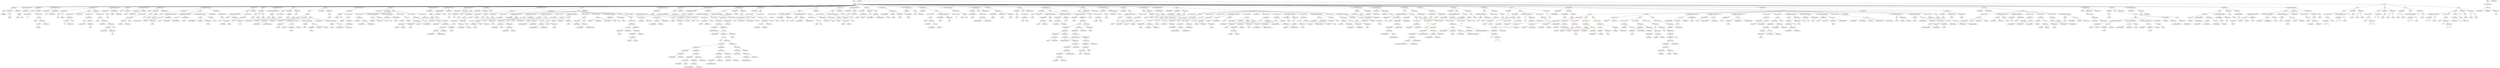 strict digraph {
	graph [bb="0,0,45194,1476"];
	node [label="\N"];
	Enter	[height=0.5,
		pos="15411,1458",
		width=0.83628];
	FunctionCall_Unnamed_41	[color=orange,
		height=0.5,
		label=FunctionCall,
		pos="22560,1026",
		width=1.6125];
	Identifier_profitPerShare__6	[color=black,
		height=0.5,
		label=profitPerShare_,
		pos="21885,954",
		width=1.9313];
	FunctionCall_Unnamed_41 -> Identifier_profitPerShare__6	[pos="e,21934,966.89 22518,1013.1 22509,1011.1 22501,1009.3 22493,1008 22260,970.87 22197,1004.9 21964,972 21958,971.17 21952,970.14 21945,\
969.01"];
	MemberAccess_Unnamed_21	[color=black,
		height=0.5,
		label=MemberAccess,
		pos="22042,954",
		width=1.9174];
	FunctionCall_Unnamed_41 -> MemberAccess_Unnamed_21	[pos="e,22091,966.77 22517,1013.2 22509,1011.3 22501,1009.4 22493,1008 22328,979.44 22284,997.78 22120,972 22114,971.12 22108,970.1 22102,\
968.98"];
	BinaryOperation_Unnamed_44	[color=brown,
		height=0.5,
		label=BinaryOperation,
		pos="22201,954",
		width=1.9867];
	FunctionCall_Unnamed_41 -> BinaryOperation_Unnamed_44	[pos="e,22254,966.44 22516,1013.5 22508,1011.6 22500,1009.6 22493,1008 22399,988.29 22375,989.77 22282,972 22276,970.95 22270,969.83 22265,\
968.68"];
	ExpressionStatement_Unnamed_2	[color=orange,
		height=0.5,
		label=ExpressionStatement,
		pos="13576,1170",
		width=2.458];
	FunctionCall_Unnamed_2	[color=orange,
		height=0.5,
		label=FunctionCall,
		pos="13789,1098",
		width=1.6125];
	ExpressionStatement_Unnamed_2 -> FunctionCall_Unnamed_2	[pos="e,13750,1111.7 13621,1154.2 13655,1142.7 13703,1127 13739,1115.2"];
	VariableDeclaration__dividends_8	[color=black,
		height=0.5,
		label=_dividends,
		pos="34533,1098",
		width=1.4323];
	ElementaryTypeName_uint256_63	[color=black,
		height=0.5,
		label=uint256,
		pos="34533,1026",
		width=1.0442];
	VariableDeclaration__dividends_8 -> ElementaryTypeName_uint256_63	[pos="e,34533,1044.1 34533,1079.7 34533,1072.4 34533,1063.7 34533,1055.5"];
	BinaryOperation_Unnamed_19	[color=brown,
		height=0.5,
		label=BinaryOperation,
		pos="7248.5,954",
		width=1.9867];
	Identifier_magnitude_1	[color=black,
		height=0.5,
		label=magnitude,
		pos="7160.5,882",
		width=1.3491];
	BinaryOperation_Unnamed_19 -> Identifier_magnitude_1	[pos="e,7180.3,898.75 7227.7,936.41 7216.2,927.24 7201.7,915.7 7189.1,905.7"];
	Identifier__dividends_4	[color=black,
		height=0.5,
		label=_dividends,
		pos="7278.5,882",
		width=1.4323];
	BinaryOperation_Unnamed_19 -> Identifier__dividends_4	[pos="e,7271.2,900.1 7256,935.7 7259.2,928.15 7263.1,919.12 7266.7,910.68"];
	ParameterList_Unnamed_55	[color=black,
		height=0.5,
		label=ParameterList,
		pos="18784,1242",
		width=1.7095];
	Parameter_None_15	[color=black,
		height=0.5,
		label=None,
		pos="18620,1170",
		width=0.85014];
	ParameterList_Unnamed_55 -> Parameter_None_15	[pos="e,18644,1181.2 18750,1226.7 18722,1214.7 18682,1197.8 18654,1185.8"];
	TupleExpression_Unnamed_34	[color=black,
		height=0.5,
		label=TupleExpression,
		pos="13581,234",
		width=2.0422];
	Identifier_tokenPriceIncremental__4	[color=black,
		height=0.5,
		label=tokenPriceIncremental_,
		pos="13581,162",
		width=2.7214];
	TupleExpression_Unnamed_34 -> Identifier_tokenPriceIncremental__4	[pos="e,13581,180.1 13581,215.7 13581,208.41 13581,199.73 13581,191.54"];
	VariableDeclaration__ethereum	[color=black,
		height=0.5,
		label=_ethereum,
		pos="9762.5,1098",
		width=1.363];
	ElementaryTypeName_uint256_27	[color=black,
		height=0.5,
		label=uint256,
		pos="9287.5,1026",
		width=1.0442];
	VariableDeclaration__ethereum -> ElementaryTypeName_uint256_27	[pos="e,9315.5,1038.4 9726.6,1085.3 9719.4,1083.3 9711.8,1081.4 9704.5,1080 9542.3,1048.6 9495.7,1080.4 9334.5,1044 9331.8,1043.4 9329,\
1042.6 9326.2,1041.8"];
	Identifier_a_7	[color=black,
		height=0.5,
		label=a,
		pos="42005,954",
		width=0.75];
	Block_Unnamed_21	[color=black,
		height=0.5,
		label=Block,
		pos="19449,1242",
		width=0.90558];
	ExpressionStatement_Unnamed_45	[color=orange,
		height=0.5,
		label=ExpressionStatement,
		pos="19781,1170",
		width=2.458];
	Block_Unnamed_21 -> ExpressionStatement_Unnamed_45	[pos="e,19715,1182.5 19473,1229.9 19478,1227.7 19484,1225.6 19490,1224 19500,1221 19621,1199.2 19704,1184.5"];
	Identifier__dividends_11	[color=black,
		height=0.5,
		label=_dividends,
		pos="37832,882",
		width=1.4323];
	Identifier__customerAddress_24	[color=black,
		height=0.5,
		label=_customerAddress,
		pos="22028,1026",
		width=2.264];
	BinaryOperation_Unnamed_114	[color=brown,
		height=0.5,
		label=BinaryOperation,
		pos="13254,234",
		width=1.9867];
	NumberLiteral_Unnamed_51	[color=black,
		height=0.5,
		label=NumberLiteral,
		pos="13254,162",
		width=1.765];
	BinaryOperation_Unnamed_114 -> NumberLiteral_Unnamed_51	[pos="e,13254,180.1 13254,215.7 13254,208.41 13254,199.73 13254,191.54"];
	Identifier_tokenSupply__19	[color=black,
		height=0.5,
		label=tokenSupply_,
		pos="13398,162",
		width=1.7372];
	BinaryOperation_Unnamed_114 -> Identifier_tokenSupply__19	[pos="e,13367,178.01 13285,217.46 13306,207.31 13334,193.95 13356,183.01"];
	ElementaryTypeName_uint8	[color=black,
		height=0.5,
		label=uint8,
		pos="15305,1170",
		width=0.7947];
	Identifier__dividends_15	[color=black,
		height=0.5,
		label=_dividends,
		pos="34311,1026",
		width=1.4323];
	Identifier_SafeMath_3	[color=green,
		height=0.5,
		label=SafeMath,
		pos="8624.5,882",
		width=1.2798];
	NumberLiteral_Unnamed_6	[color=black,
		height=0.5,
		label=NumberLiteral,
		pos="24849,1170",
		width=1.765];
	Identifier_tokenPriceIncremental_	[color=black,
		height=0.5,
		label=tokenPriceIncremental_,
		pos="39264,954",
		width=2.7214];
	TupleExpression_Unnamed_22	[color=black,
		height=0.5,
		label=TupleExpression,
		pos="13086,1026",
		width=2.0422];
	BinaryOperation_Unnamed_103	[color=brown,
		height=0.5,
		label=BinaryOperation,
		pos="13086,954",
		width=1.9867];
	TupleExpression_Unnamed_22 -> BinaryOperation_Unnamed_103	[pos="e,13086,972.1 13086,1007.7 13086,1000.4 13086,991.73 13086,983.54"];
	BinaryOperation_Unnamed_34	[color=brown,
		height=0.5,
		label=BinaryOperation,
		pos="21082,954",
		width=1.9867];
	Identifier__amountOfTokens_2	[color=black,
		height=0.5,
		label=_amountOfTokens,
		pos="20927,882",
		width=2.2501];
	BinaryOperation_Unnamed_34 -> Identifier__amountOfTokens_2	[pos="e,20961,898.64 21048,937.81 21026,927.72 20996,914.36 20972,903.36"];
	IndexAccess_Unnamed_16	[color=black,
		height=0.5,
		label=IndexAccess,
		pos="21085,882",
		width=1.6402];
	BinaryOperation_Unnamed_34 -> IndexAccess_Unnamed_16	[pos="e,21084,900.1 21082,935.7 21083,928.41 21083,919.73 21083,911.54"];
	ElementaryTypeName_int256_3	[color=black,
		height=0.5,
		label=int256,
		pos="9198.5,1026",
		width=0.91945];
	Parameter_a_1	[color=black,
		height=0.5,
		label=a,
		pos="43329,1170",
		width=0.75];
	ElementaryTypeName_uint256_80	[color=black,
		height=0.5,
		label=uint256,
		pos="43333,1098",
		width=1.0442];
	Parameter_a_1 -> ElementaryTypeName_uint256_80	[pos="e,43332,1116.1 43330,1151.7 43330,1144.4 43330,1135.7 43331,1127.5"];
	FunctionDefinition_totalSupply	[color=black,
		height=0.5,
		label=totalSupply,
		pos="249.54,1314",
		width=1.4739];
	Block_Unnamed_23	[color=black,
		height=0.5,
		label=Block,
		pos="62.541,1242",
		width=0.90558];
	FunctionDefinition_totalSupply -> Block_Unnamed_23	[pos="e,87.621,1253.6 213.37,1300.4 183.72,1289.9 140.74,1274.5 103.54,1260 101.76,1259.3 99.946,1258.6 98.114,1257.9"];
	ParameterList_Unnamed_29	[color=black,
		height=0.5,
		label=ParameterList,
		pos="174.54,1242",
		width=1.7095];
	FunctionDefinition_totalSupply -> ParameterList_Unnamed_29	[pos="e,192.36,1259.6 232.15,1296.8 222.82,1288.1 211.13,1277.1 200.72,1267.4"];
	ParameterList_Unnamed_28	[color=black,
		height=0.5,
		label=ParameterList,
		pos="315.54,1242",
		width=1.7095];
	FunctionDefinition_totalSupply -> ParameterList_Unnamed_28	[pos="e,300.01,1259.5 265.18,1296.4 273.24,1287.9 283.22,1277.3 292.17,1267.8"];
	VariableDeclarationStatement_Unnamed_46	[color=black,
		height=0.5,
		label=VariableDeclarationStatement,
		pos="12730,1170",
		width=3.3174];
	BinaryOperation_Unnamed_102	[color=brown,
		height=0.5,
		label=BinaryOperation,
		pos="12958,1098",
		width=1.9867];
	VariableDeclarationStatement_Unnamed_46 -> BinaryOperation_Unnamed_102	[pos="e,12913,1112.5 12781,1153.3 12817,1142.1 12866,1127.2 12903,1115.8"];
	VariableDeclaration__tokensReceived	[color=black,
		height=0.5,
		label=_tokensReceived,
		pos="13122,1098",
		width=2.0699];
	VariableDeclarationStatement_Unnamed_46 -> VariableDeclaration__tokensReceived	[pos="e,13067,1110.5 12809,1156.1 12871,1145.8 12961,1130.7 13039,1116 13044,1115 13050,1113.8 13056,1112.7"];
	Identifier_tokenBalanceLedger__5	[color=black,
		height=0.5,
		label=tokenBalanceLedger_,
		pos="22854,954",
		width=2.5273];
	StateVariableDeclaration_Unnamed_17	[color=black,
		height=0.5,
		label=StateVariableDeclaration,
		pos="477.54,1314",
		width=2.8184];
	VariableDeclaration_administrators	[color=black,
		height=0.5,
		label=administrators,
		pos="458.54,1242",
		width=1.7511];
	StateVariableDeclaration_Unnamed_17 -> VariableDeclaration_administrators	[pos="e,463.18,1260.1 472.84,1295.7 470.82,1288.2 468.4,1279.3 466.13,1271"];
	ElementaryTypeName_uint256_18	[color=black,
		height=0.5,
		label=uint256,
		pos="2256.5,1170",
		width=1.0442];
	Identifier__tokenFee_1	[color=black,
		height=0.5,
		label=_tokenFee,
		pos="21595,1026",
		width=1.3769];
	VariableDeclaration_vundflw	[color=black,
		height=0.5,
		label=vundflw,
		pos="20116,1098",
		width=1.1274];
	ElementaryTypeName_uint8_2	[color=black,
		height=0.5,
		label=uint8,
		pos="19946,1026",
		width=0.7947];
	VariableDeclaration_vundflw -> ElementaryTypeName_uint8_2	[pos="e,19968,1037.6 20086,1085.5 20058,1075.1 20018,1059 19983,1044 19981,1043.4 19980,1042.9 19979,1042.3"];
	FunctionCall_Unnamed_10	[color=orange,
		height=0.5,
		label=FunctionCall,
		pos="44974,1314",
		width=1.6125];
	Identifier_purchaseTokens_1	[color=black,
		height=0.5,
		label=purchaseTokens,
		pos="44820,1242",
		width=2.0006];
	FunctionCall_Unnamed_10 -> Identifier_purchaseTokens_1	[pos="e,44853,1258.3 44942,1298.5 44919,1288.2 44888,1274.3 44864,1263"];
	NumberLiteral_Unnamed_22	[color=black,
		height=0.5,
		label=NumberLiteral,
		pos="44974,1242",
		width=1.765];
	FunctionCall_Unnamed_10 -> NumberLiteral_Unnamed_22	[pos="e,44974,1260.1 44974,1295.7 44974,1288.4 44974,1279.7 44974,1271.5"];
	MemberAccess_Unnamed_4	[color=black,
		height=0.5,
		label=MemberAccess,
		pos="45125,1242",
		width=1.9174];
	FunctionCall_Unnamed_10 -> MemberAccess_Unnamed_4	[pos="e,45092,1258.2 45005,1298.5 45027,1288.2 45057,1274.4 45081,1263"];
	Parameter_None_13	[color=black,
		height=0.5,
		label=None,
		pos="34921,1170",
		width=0.85014];
	ElementaryTypeName_uint256_60	[color=black,
		height=0.5,
		label=uint256,
		pos="34953,1098",
		width=1.0442];
	Parameter_None_13 -> ElementaryTypeName_uint256_60	[pos="e,34945,1116 34928,1152.4 34932,1144.6 34936,1135.1 34940,1126.2"];
	ElementaryTypeName_uint256_35	[color=black,
		height=0.5,
		label=uint256,
		pos="174.54,1098",
		width=1.0442];
	Identifier__ethereum	[color=black,
		height=0.5,
		label=_ethereum,
		pos="10045,1026",
		width=1.363];
	IfStatement_Unnamed_6	[color=orange,
		height=0.5,
		label=IfStatement,
		pos="28627,1170",
		width=1.4739];
	BinaryOperation_Unnamed_76	[color=brown,
		height=0.5,
		label=BinaryOperation,
		pos="28414,1098",
		width=1.9867];
	IfStatement_Unnamed_6 -> BinaryOperation_Unnamed_76	[pos="e,28456,1112.9 28589,1156.8 28555,1145.6 28505,1129 28467,1116.4"];
	Block_Unnamed_41	[color=black,
		height=0.5,
		label=Block,
		pos="28557,1098",
		width=0.90558];
	IfStatement_Unnamed_6 -> Block_Unnamed_41	[pos="e,28572,1114 28610,1152.4 28601,1143.3 28589,1131.9 28579,1122"];
	Block_Unnamed_40	[color=black,
		height=0.5,
		label=Block,
		pos="28696,1098",
		width=0.90558];
	IfStatement_Unnamed_6 -> Block_Unnamed_40	[pos="e,28681,1114 28643,1152.4 28652,1143.3 28663,1131.9 28673,1122"];
	FunctionCall_Unnamed_31	[color=orange,
		height=0.5,
		label=FunctionCall,
		pos="20794,1026",
		width=1.6125];
	BooleanLiteral_Unnamed_7	[color=black,
		height=0.5,
		label=BooleanLiteral,
		pos="20791,954",
		width=1.7788];
	FunctionCall_Unnamed_31 -> BooleanLiteral_Unnamed_7	[pos="e,20791,972.1 20793,1007.7 20792,1000.4 20792,991.73 20792,983.54"];
	Identifier_myDividends_3	[color=black,
		height=0.5,
		label=myDividends,
		pos="20933,954",
		width=1.6541];
	FunctionCall_Unnamed_31 -> Identifier_myDividends_3	[pos="e,20903,969.82 20823,1010.2 20843,999.9 20871,986.14 20893,974.93"];
	VariableDeclarationStatement_Unnamed_32	[color=black,
		height=0.5,
		label=VariableDeclarationStatement,
		pos="3056.5,1170",
		width=3.3174];
	FunctionCall_Unnamed_56	[color=orange,
		height=0.5,
		label=FunctionCall,
		pos="2844.5,1098",
		width=1.6125];
	VariableDeclarationStatement_Unnamed_32 -> FunctionCall_Unnamed_56	[pos="e,2883.3,1111.8 3008.4,1153.1 2974.3,1141.8 2928.5,1126.7 2894,1115.3"];
	VariableDeclaration__taxedEthereum_3	[color=black,
		height=0.5,
		label=_taxedEthereum,
		pos="2991.5,1098",
		width=1.959];
	VariableDeclarationStatement_Unnamed_32 -> VariableDeclaration__taxedEthereum_3	[pos="e,3007,1115.6 3040.5,1151.7 3032.7,1143.4 3023.3,1133.2 3014.8,1124"];
	FunctionCall_Unnamed_8	[color=orange,
		height=0.5,
		label=FunctionCall,
		pos="26086,882",
		width=1.6125];
	Identifier__amountOfEthereum_2	[color=black,
		height=0.5,
		label=_amountOfEthereum,
		pos="25911,810",
		width=2.4442];
	FunctionCall_Unnamed_8 -> Identifier__amountOfEthereum_2	[pos="e,25949,826.51 26051,867.17 26025,856.74 25989,842.28 25960,830.65"];
	MemberAccess_Unnamed_2	[color=black,
		height=0.5,
		label=MemberAccess,
		pos="26086,810",
		width=1.9174];
	FunctionCall_Unnamed_8 -> MemberAccess_Unnamed_2	[pos="e,26086,828.1 26086,863.7 26086,856.41 26086,847.73 26086,839.54"];
	IndexAccess_Unnamed_4	[color=black,
		height=0.5,
		label=IndexAccess,
		pos="26232,810",
		width=1.6402];
	FunctionCall_Unnamed_8 -> IndexAccess_Unnamed_4	[pos="e,26201,825.78 26116,866.33 26138,855.95 26167,841.94 26191,830.61"];
	NumberLiteral_Unnamed_25	[color=black,
		height=0.5,
		label=NumberLiteral,
		pos="15043,1026",
		width=1.765];
	IfStatement_Unnamed_7	[color=orange,
		height=0.5,
		label=IfStatement,
		pos="29549,1170",
		width=1.4739];
	BinaryOperation_Unnamed_85	[color=brown,
		height=0.5,
		label=BinaryOperation,
		pos="29065,1098",
		width=1.9867];
	IfStatement_Unnamed_7 -> BinaryOperation_Unnamed_85	[pos="e,29125,1107.8 29500,1162 29415,1149.7 29237,1123.9 29137,1109.4"];
	Block_Unnamed_42	[color=black,
		height=0.5,
		label=Block,
		pos="29489,1098",
		width=0.90558];
	IfStatement_Unnamed_7 -> Block_Unnamed_42	[pos="e,29502,1114.5 29534,1152.4 29527,1143.6 29517,1132.7 29509,1123"];
	Block_Unnamed_43	[color=black,
		height=0.5,
		label=Block,
		pos="29667,1098",
		width=0.90558];
	IfStatement_Unnamed_7 -> Block_Unnamed_43	[pos="e,29645,1111.8 29574,1153.8 29592,1143.2 29616,1128.9 29635,1117.6"];
	Block_Unnamed_35	[color=black,
		height=0.5,
		label=Block,
		pos="5341.5,1098",
		width=0.90558];
	BinaryOperation_Unnamed_70	[color=brown,
		height=0.5,
		label=BinaryOperation,
		pos="4765.5,1026",
		width=1.9867];
	Block_Unnamed_35 -> BinaryOperation_Unnamed_70	[pos="e,4816.6,1038.9 5317.2,1085.5 5311.8,1083.3 5306.1,1081.3 5300.5,1080 5103.3,1032.6 5046.3,1073.1 4845.5,1044 4839.7,1043.1 4833.6,\
1042.1 4827.5,1041"];
	BinaryOperation_Unnamed_83	[color=brown,
		height=0.5,
		label=BinaryOperation,
		pos="28362,954",
		width=1.9867];
	Identifier__fee	[color=black,
		height=0.5,
		label=_fee,
		pos="28309,882",
		width=0.75];
	BinaryOperation_Unnamed_83 -> Identifier__fee	[pos="e,28320,898.36 28349,936.05 28342,927.44 28334,916.81 28327,907.33"];
	BinaryOperation_Unnamed_84	[color=brown,
		height=0.5,
		label=BinaryOperation,
		pos="28426,882",
		width=1.9867];
	BinaryOperation_Unnamed_83 -> BinaryOperation_Unnamed_84	[pos="e,28410,899.79 28377,936.05 28385,927.71 28394,917.49 28402,908.25"];
	VariableDeclarationStatement_Unnamed_52	[color=black,
		height=0.5,
		label=VariableDeclarationStatement,
		pos="43994,1170",
		width=3.3174];
	BinaryOperation_Unnamed_144	[color=brown,
		height=0.5,
		label=BinaryOperation,
		pos="43904,1098",
		width=1.9867];
	VariableDeclarationStatement_Unnamed_52 -> BinaryOperation_Unnamed_144	[pos="e,43925,1115.5 43972,1152.1 43960,1143.1 43946,1132.1 43934,1122.3"];
	VariableDeclaration_c	[color=black,
		height=0.5,
		label=c,
		pos="44021,1098",
		width=0.75];
	VariableDeclarationStatement_Unnamed_52 -> VariableDeclaration_c	[pos="e,44014,1115.6 44000,1151.7 44003,1144 44007,1134.8 44010,1126.3"];
	ElementaryTypeName_uint256_9	[color=black,
		height=0.5,
		label=uint256,
		pos="24968,1170",
		width=1.0442];
	Identifier_tokenBalanceLedger__2	[color=black,
		height=0.5,
		label=tokenBalanceLedger_,
		pos="9476.5,954",
		width=2.5273];
	FunctionCall_Unnamed_77	[color=orange,
		height=0.5,
		label=FunctionCall,
		pos="19461,954",
		width=1.6125];
	TupleExpression_Unnamed_40	[color=black,
		height=0.5,
		label=TupleExpression,
		pos="19224,882",
		width=2.0422];
	FunctionCall_Unnamed_77 -> TupleExpression_Unnamed_40	[pos="e,19269,896.52 19420,940.89 19381,929.51 19323,912.39 19280,899.72"];
	BinaryOperation_Unnamed_127	[color=brown,
		height=0.5,
		label=BinaryOperation,
		pos="19461,882",
		width=1.9867];
	FunctionCall_Unnamed_77 -> BinaryOperation_Unnamed_127	[pos="e,19461,900.1 19461,935.7 19461,928.41 19461,919.73 19461,911.54"];
	MemberAccess_Unnamed_46	[color=black,
		height=0.5,
		label=MemberAccess,
		pos="19657,882",
		width=1.9174];
	FunctionCall_Unnamed_77 -> MemberAccess_Unnamed_46	[pos="e,19617,897.07 19497,939.83 19528,928.83 19572,913.02 19606,900.87"];
	NumberLiteral_Unnamed_54	[color=black,
		height=0.5,
		label=NumberLiteral,
		pos="19038,954",
		width=1.765];
	ModifierDefinition_onlyBagholders	[color=black,
		height=0.5,
		label=onlyBagholders,
		pos="684.54,1314",
		width=1.9036];
	Block_Unnamed	[color=black,
		height=0.5,
		label=Block,
		pos="572.54,1242",
		width=0.90558];
	ModifierDefinition_onlyBagholders -> Block_Unnamed	[pos="e,593.61,1256.2 658.85,1296.9 642.33,1286.6 620.77,1273.1 603.33,1262.2"];
	ParameterList_Unnamed	[color=black,
		height=0.5,
		label=ParameterList,
		pos="684.54,1242",
		width=1.7095];
	ModifierDefinition_onlyBagholders -> ParameterList_Unnamed	[pos="e,684.54,1260.1 684.54,1295.7 684.54,1288.4 684.54,1279.7 684.54,1271.5"];
	Identifier_require_6	[color=black,
		height=0.5,
		label=require,
		pos="1724.5,1026",
		width=1.0026];
	ParameterList_Unnamed_41	[color=black,
		height=0.5,
		label=ParameterList,
		pos="37995,1242",
		width=1.7095];
	Parameter_None_8	[color=black,
		height=0.5,
		label=None,
		pos="37995,1170",
		width=0.85014];
	ParameterList_Unnamed_41 -> Parameter_None_8	[pos="e,37995,1188.1 37995,1223.7 37995,1216.4 37995,1207.7 37995,1199.5"];
	Identifier_require_5	[color=black,
		height=0.5,
		label=require,
		pos="21052,1026",
		width=1.0026];
	Identifier_payoutsTo__3	[color=black,
		height=0.5,
		label=payoutsTo_,
		pos="24076,954",
		width=1.5571];
	Identifier_msg_9	[color=black,
		height=0.5,
		label=msg,
		pos="26500,1026",
		width=0.75];
	VariableDeclarationStatement_Unnamed_53	[color=black,
		height=0.5,
		label=VariableDeclarationStatement,
		pos="43565,1170",
		width=3.3174];
	BinaryOperation_Unnamed_147	[color=brown,
		height=0.5,
		label=BinaryOperation,
		pos="43557,1098",
		width=1.9867];
	VariableDeclarationStatement_Unnamed_53 -> BinaryOperation_Unnamed_147	[pos="e,43558,1116.1 43563,1151.7 43562,1144.4 43561,1135.7 43560,1127.5"];
	VariableDeclaration_c_1	[color=black,
		height=0.5,
		label=c,
		pos="43674,1098",
		width=0.75];
	VariableDeclarationStatement_Unnamed_53 -> VariableDeclaration_c_1	[pos="e,43655,1111.2 43591,1152.1 43607,1141.5 43628,1127.9 43645,1117.2"];
	Identifier_vundflw_5	[color=black,
		height=0.5,
		label=vundflw,
		pos="12757,954",
		width=1.1274];
	Identifier__amountOfEthereum	[color=black,
		height=0.5,
		label=_amountOfEthereum,
		pos="24897,738",
		width=2.4442];
	Identifier__dividends_5	[color=black,
		height=0.5,
		label=_dividends,
		pos="7935.5,1026",
		width=1.4323];
	FunctionCall_Unnamed_18	[color=orange,
		height=0.5,
		label=FunctionCall,
		pos="7671.5,1026",
		width=1.6125];
	FunctionCall_Unnamed_18 -> BinaryOperation_Unnamed_19	[pos="e,7300.5,966.67 7628.8,1013.4 7620.8,1011.4 7612.4,1009.5 7604.5,1008 7483,984.75 7450.5,992.87 7328.5,972 7323,971.05 7317.3,969.99 \
7311.5,968.87"];
	TupleExpression_Unnamed_4	[color=black,
		height=0.5,
		label=TupleExpression,
		pos="7411.5,954",
		width=2.0422];
	FunctionCall_Unnamed_18 -> TupleExpression_Unnamed_4	[pos="e,7459.8,968 7628.6,1013.4 7585.5,1001.8 7518.8,983.88 7470.7,970.93"];
	Identifier_msg_10	[color=black,
		height=0.5,
		label=msg,
		pos="40226,1026",
		width=0.75];
	BinaryOperation_Unnamed_14	[color=brown,
		height=0.5,
		label=BinaryOperation,
		pos="36948,954",
		width=1.9867];
	Identifier__dividends	[color=black,
		height=0.5,
		label=_dividends,
		pos="36861,882",
		width=1.4323];
	BinaryOperation_Unnamed_14 -> Identifier__dividends	[pos="e,36880,898.99 36927,936.41 36916,927.3 36901,915.87 36889,905.92"];
	Identifier_magnitude	[color=black,
		height=0.5,
		label=magnitude,
		pos="36979,882",
		width=1.3491];
	BinaryOperation_Unnamed_14 -> Identifier_magnitude	[pos="e,36971,900.1 36955,935.7 36959,928.07 36963,918.92 36966,910.4"];
	Identifier__incomingEthereum	[color=black,
		height=0.5,
		label=_incomingEthereum,
		pos="30011,1026",
		width=2.3471];
	Block_Unnamed_32	[color=black,
		height=0.5,
		label=Block,
		pos="38665,1098",
		width=0.90558];
	VariableDeclarationStatement_Unnamed_27	[color=black,
		height=0.5,
		label=VariableDeclarationStatement,
		pos="38238,1026",
		width=3.3174];
	Block_Unnamed_32 -> VariableDeclarationStatement_Unnamed_27	[pos="e,38316,1039.9 38633,1091.9 38570,1081.5 38423,1057.4 38327,1041.7"];
	VariableDeclarationStatement_Unnamed_25	[color=black,
		height=0.5,
		label=VariableDeclarationStatement,
		pos="38495,1026",
		width=3.3174];
	Block_Unnamed_32 -> VariableDeclarationStatement_Unnamed_25	[pos="e,38534,1043.4 38639,1086.5 38614,1076.3 38576,1060.5 38545,1047.8"];
	VariableDeclarationStatement_Unnamed_26	[color=black,
		height=0.5,
		label=VariableDeclarationStatement,
		pos="38752,1026",
		width=3.3174];
	Block_Unnamed_32 -> VariableDeclarationStatement_Unnamed_26	[pos="e,38730,1044 38683,1082.5 38694,1073.4 38709,1061.4 38722,1050.9"];
	Identifier__taxedEthereum_2	[color=black,
		height=0.5,
		label=_taxedEthereum,
		pos="38960,1026",
		width=1.959];
	Block_Unnamed_32 -> Identifier__taxedEthereum_2	[pos="e,38909,1039 38694,1090 38742,1078.7 38836,1056.4 38898,1041.6"];
	VariableDeclaration_vundflw1	[color=black,
		height=0.5,
		label=vundflw1,
		pos="26607,1098",
		width=1.2521];
	ElementaryTypeName_uint8_4	[color=black,
		height=0.5,
		label=uint8,
		pos="26574,1026",
		width=0.7947];
	VariableDeclaration_vundflw1 -> ElementaryTypeName_uint8_4	[pos="e,26581,1043.8 26599,1080.1 26595,1072.2 26590,1062.7 26586,1054"];
	ElementaryTypeName_uint256_76	[color=black,
		height=0.5,
		label=uint256,
		pos="44668,1098",
		width=1.0442];
	TupleExpression_Unnamed_30	[color=black,
		height=0.5,
		label=TupleExpression,
		pos="13086,306",
		width=2.0422];
	BinaryOperation_Unnamed_113	[color=brown,
		height=0.5,
		label=BinaryOperation,
		pos="13086,234",
		width=1.9867];
	TupleExpression_Unnamed_30 -> BinaryOperation_Unnamed_113	[pos="e,13086,252.1 13086,287.7 13086,280.41 13086,271.73 13086,263.54"];
	ExpressionStatement_Unnamed_22	[color=orange,
		height=0.5,
		label=ExpressionStatement,
		pos="6347.5,1170",
		width=2.458];
	FunctionCall_Unnamed_19	[color=orange,
		height=0.5,
		label=FunctionCall,
		pos="6276.5,1098",
		width=1.6125];
	ExpressionStatement_Unnamed_22 -> FunctionCall_Unnamed_19	[pos="e,6293.1,1115.3 6330.4,1152.1 6321.6,1143.4 6310.8,1132.8 6301.2,1123.3"];
	ExpressionStatement_Unnamed_18	[color=orange,
		height=0.5,
		label=ExpressionStatement,
		pos="13966,1170",
		width=2.458];
	FunctionCall_Unnamed_16	[color=orange,
		height=0.5,
		label=FunctionCall,
		pos="13995,1098",
		width=1.6125];
	ExpressionStatement_Unnamed_18 -> FunctionCall_Unnamed_16	[pos="e,13987,1116.1 13973,1151.7 13976,1144.2 13980,1135.1 13983,1126.7"];
	TupleExpression_Unnamed_7	[color=black,
		height=0.5,
		label=TupleExpression,
		pos="11499,738",
		width=2.0422];
	BinaryOperation_Unnamed_32	[color=brown,
		height=0.5,
		label=BinaryOperation,
		pos="11499,666",
		width=1.9867];
	TupleExpression_Unnamed_7 -> BinaryOperation_Unnamed_32	[pos="e,11499,684.1 11499,719.7 11499,712.41 11499,703.73 11499,695.54"];
	NumberLiteral_Unnamed_2	[color=black,
		height=0.5,
		label=NumberLiteral,
		pos="15415,1170",
		width=1.765];
	Block_Unnamed_27	[color=black,
		height=0.5,
		label=Block,
		pos="40086,1242",
		width=0.90558];
	Conditional_Unnamed	[color=black,
		height=0.5,
		label=Conditional,
		pos="39804,1170",
		width=1.4877];
	Block_Unnamed_27 -> Conditional_Unnamed	[pos="e,39846,1181.4 40056,1233.7 40009,1222 39916,1198.8 39857,1184.2"];
	VariableDeclarationStatement_Unnamed_24	[color=black,
		height=0.5,
		label=VariableDeclarationStatement,
		pos="40086,1170",
		width=3.3174];
	Block_Unnamed_27 -> VariableDeclarationStatement_Unnamed_24	[pos="e,40086,1188.1 40086,1223.7 40086,1216.4 40086,1207.7 40086,1199.5"];
	Identifier___4	[color=black,
		height=0.5,
		label=_,
		pos="25664,954",
		width=0.75];
	FunctionDefinition_add	[color=black,
		height=0.5,
		label=add,
		pos="42583,1314",
		width=0.75];
	Block_Unnamed_53	[color=black,
		height=0.5,
		label=Block,
		pos="42336,1242",
		width=0.90558];
	FunctionDefinition_add -> Block_Unnamed_53	[pos="e,42364,1251.1 42558,1306 42515,1293.9 42427,1268.8 42375,1254.2"];
	ParameterList_Unnamed_66	[color=black,
		height=0.5,
		label=ParameterList,
		pos="42512,1242",
		width=1.7095];
	FunctionDefinition_add -> ParameterList_Unnamed_66	[pos="e,42528,1259.7 42568,1298.5 42559,1289.6 42547,1277.9 42537,1267.6"];
	ParameterList_Unnamed_65	[color=black,
		height=0.5,
		label=ParameterList,
		pos="42653,1242",
		width=1.7095];
	FunctionDefinition_add -> ParameterList_Unnamed_65	[pos="e,42636,1259.7 42597,1298.5 42606,1289.6 42618,1277.9 42628,1267.6"];
	WhileStatement_Unnamed	[color=black,
		height=0.5,
		label=WhileStatement,
		pos="27298,1170",
		width=1.9036];
	BinaryOperation_Unnamed_137	[color=brown,
		height=0.5,
		label=BinaryOperation,
		pos="27196,1098",
		width=1.9867];
	WhileStatement_Unnamed -> BinaryOperation_Unnamed_137	[pos="e,27219,1115.4 27274,1152.8 27260,1143.6 27243,1131.9 27229,1121.8"];
	Block_Unnamed_48	[color=black,
		height=0.5,
		label=Block,
		pos="27318,1098",
		width=0.90558];
	WhileStatement_Unnamed -> Block_Unnamed_48	[pos="e,27313,1116.1 27302,1151.7 27305,1144.2 27307,1135.3 27310,1127"];
	VariableDeclarationStatement_Unnamed_33	[color=black,
		height=0.5,
		label=VariableDeclarationStatement,
		pos="3313.5,1170",
		width=3.3174];
	FunctionCall_Unnamed_57	[color=orange,
		height=0.5,
		label=FunctionCall,
		pos="3138.5,1098",
		width=1.6125];
	VariableDeclarationStatement_Unnamed_33 -> FunctionCall_Unnamed_57	[pos="e,3173,1112.8 3273,1152.8 3246.2,1142.1 3211.2,1128.1 3183.6,1117"];
	VariableDeclaration__amountOfTokens	[color=black,
		height=0.5,
		label=_amountOfTokens,
		pos="3308.5,1098",
		width=2.2501];
	VariableDeclarationStatement_Unnamed_33 -> VariableDeclaration__amountOfTokens	[pos="e,3309.8,1116.1 3312.3,1151.7 3311.8,1144.4 3311.2,1135.7 3310.6,1127.5"];
	VariableDeclarationStatement_Unnamed_20	[color=black,
		height=0.5,
		label=VariableDeclarationStatement,
		pos="26624,1170",
		width=3.3174];
	VariableDeclarationStatement_Unnamed_20 -> VariableDeclaration_vundflw1	[pos="e,26611,1116.1 26619,1151.7 26618,1144.3 26615,1135.5 26613,1127.3"];
	NumberLiteral_Unnamed_31	[color=black,
		height=0.5,
		label=NumberLiteral,
		pos="26734,1098",
		width=1.765];
	VariableDeclarationStatement_Unnamed_20 -> NumberLiteral_Unnamed_31	[pos="e,26709,1114.8 26650,1152.1 26665,1142.7 26683,1130.9 26699,1120.8"];
	StateVariableDeclaration_Unnamed_18	[color=black,
		height=0.5,
		label=StateVariableDeclaration,
		pos="988.54,1314",
		width=2.8184];
	BooleanLiteral_Unnamed_4	[color=black,
		height=0.5,
		label=BooleanLiteral,
		pos="828.54,1242",
		width=1.7788];
	StateVariableDeclaration_Unnamed_18 -> BooleanLiteral_Unnamed_4	[pos="e,862.08,1257.7 951.83,1296.9 928.18,1286.6 897.3,1273.1 872.36,1262.2"];
	VariableDeclaration_onlyAmbassadors	[color=black,
		height=0.5,
		label=onlyAmbassadors,
		pos="988.54,1242",
		width=2.1669];
	StateVariableDeclaration_Unnamed_18 -> VariableDeclaration_onlyAmbassadors	[pos="e,988.54,1260.1 988.54,1295.7 988.54,1288.4 988.54,1279.7 988.54,1271.5"];
	TupleExpression_Unnamed_21	[color=black,
		height=0.5,
		label=TupleExpression,
		pos="32214,954",
		width=2.0422];
	BinaryOperation_Unnamed_99	[color=brown,
		height=0.5,
		label=BinaryOperation,
		pos="32290,882",
		width=1.9867];
	TupleExpression_Unnamed_21 -> BinaryOperation_Unnamed_99	[pos="e,32271,899.71 32232,936.41 32241,927.76 32253,917 32263,907.42"];
	Identifier__customerAddress_30	[color=black,
		height=0.5,
		label=_customerAddress,
		pos="7791.5,738",
		width=2.264];
	ExpressionStatement_Unnamed_53	[color=orange,
		height=0.5,
		label=ExpressionStatement,
		pos="28752,1026",
		width=2.458];
	BinaryOperation_Unnamed_81	[color=brown,
		height=0.5,
		label=BinaryOperation,
		pos="28829,954",
		width=1.9867];
	ExpressionStatement_Unnamed_53 -> BinaryOperation_Unnamed_81	[pos="e,28810,971.79 28770,1008.1 28780,999.46 28791,988.86 28802,979.4"];
	ElementaryTypeName_string	[color=black,
		height=0.5,
		label=string,
		pos="16532,1170",
		width=0.864];
	Identifier_msg_8	[color=black,
		height=0.5,
		label=msg,
		pos="23189,1026",
		width=0.75];
	ExpressionStatement_Unnamed_21	[color=orange,
		height=0.5,
		label=ExpressionStatement,
		pos="6559.5,1170",
		width=2.458];
	BinaryOperation_Unnamed_21	[color=brown,
		height=0.5,
		label=BinaryOperation,
		pos="6555.5,1098",
		width=1.9867];
	ExpressionStatement_Unnamed_21 -> BinaryOperation_Unnamed_21	[pos="e,6556.5,1116.1 6558.6,1151.7 6558.1,1144.4 6557.6,1135.7 6557.2,1127.5"];
	ElementaryTypeName_uint256_72	[color=black,
		height=0.5,
		label=uint256,
		pos="18620,1098",
		width=1.0442];
	Identifier_z_4	[color=black,
		height=0.5,
		label=z,
		pos="26788,666",
		width=0.75];
	BinaryOperation_Unnamed_101	[color=brown,
		height=0.5,
		label=BinaryOperation,
		pos="13286,1098",
		width=1.9867];
	NumberLiteral_Unnamed_45	[color=black,
		height=0.5,
		label=NumberLiteral,
		pos="13499,1026",
		width=1.765];
	BinaryOperation_Unnamed_101 -> NumberLiteral_Unnamed_45	[pos="e,13458,1040.3 13328,1083.1 13362,1071.8 13411,1055.9 13447,1043.9"];
	Identifier_tokenPriceInitial__2	[color=black,
		height=0.5,
		label=tokenPriceInitial_,
		pos="13656,1026",
		width=2.0838];
	BinaryOperation_Unnamed_101 -> Identifier_tokenPriceInitial__2	[pos="e,13600,1038.5 13339,1085.6 13348,1083.7 13358,1081.7 13367,1080 13457,1062.5 13481,1061.2 13572,1044 13577,1042.9 13583,1041.8 \
13589,1040.7"];
	Identifier__customerAddress_26	[color=black,
		height=0.5,
		label=_customerAddress,
		pos="40034,954",
		width=2.264];
	FunctionDefinition_transfer_intou62	[color=black,
		height=0.5,
		label=transfer_intou62,
		pos="1659.5,1314",
		width=1.9729];
	ParameterList_Unnamed_42	[color=black,
		height=0.5,
		label=ParameterList,
		pos="1146.5,1242",
		width=1.7095];
	FunctionDefinition_transfer_intou62 -> ParameterList_Unnamed_42	[pos="e,1201.3,1250.5 1598.2,1304.6 1501,1291.4 1312.5,1265.6 1212.5,1252"];
	Block_Unnamed_33	[color=black,
		height=0.5,
		label=Block,
		pos="1600.5,1242",
		width=0.90558];
	FunctionDefinition_transfer_intou62 -> Block_Unnamed_33	[pos="e,1613.9,1258.8 1645.3,1296.1 1638,1287.5 1629.1,1276.9 1621.1,1267.4"];
	ParameterList_Unnamed_43	[color=black,
		height=0.5,
		label=ParameterList,
		pos="1719.5,1242",
		width=1.7095];
	FunctionDefinition_transfer_intou62 -> ParameterList_Unnamed_43	[pos="e,1705.2,1259.8 1674.1,1296.1 1681.2,1287.7 1690,1277.5 1697.9,1268.3"];
	NumberLiteral_Unnamed_21	[color=black,
		height=0.5,
		label=NumberLiteral,
		pos="2423.5,1242",
		width=1.765];
	BinaryOperation_Unnamed_106	[color=brown,
		height=0.5,
		label=BinaryOperation,
		pos="12684,450",
		width=1.9867];
	TupleExpression_Unnamed_25	[color=black,
		height=0.5,
		label=TupleExpression,
		pos="12443,378",
		width=2.0422];
	BinaryOperation_Unnamed_106 -> TupleExpression_Unnamed_25	[pos="e,12489,392.43 12638,435.75 12599,424.36 12542,407.88 12500,395.61"];
	TupleExpression_Unnamed_26	[color=black,
		height=0.5,
		label=TupleExpression,
		pos="12684,378",
		width=2.0422];
	BinaryOperation_Unnamed_106 -> TupleExpression_Unnamed_26	[pos="e,12684,396.1 12684,431.7 12684,424.41 12684,415.73 12684,407.54"];
	ExpressionStatement_Unnamed_17	[color=orange,
		height=0.5,
		label=ExpressionStatement,
		pos="14732,1098",
		width=2.458];
	FunctionCall_Unnamed_15	[color=orange,
		height=0.5,
		label=FunctionCall,
		pos="14903,1026",
		width=1.6125];
	ExpressionStatement_Unnamed_17 -> FunctionCall_Unnamed_15	[pos="e,14868,1040.9 14769,1081.5 14796,1070.8 14830,1056.5 14858,1045.3"];
	ElementaryTypeName_uint256_50	[color=black,
		height=0.5,
		label=uint256,
		pos="2730.5,1098",
		width=1.0442];
	BinaryOperation_Unnamed_57	[color=brown,
		height=0.5,
		label=BinaryOperation,
		pos="12797,1098",
		width=1.9867];
	BinaryOperation_Unnamed_58	[color=brown,
		height=0.5,
		label=BinaryOperation,
		pos="12824,1026",
		width=1.9867];
	BinaryOperation_Unnamed_57 -> BinaryOperation_Unnamed_58	[pos="e,12817,1044.1 12803,1079.7 12806,1072.2 12810,1063.1 12813,1054.7"];
	Identifier_vundflw_4	[color=black,
		height=0.5,
		label=vundflw,
		pos="12954,1026",
		width=1.1274];
	BinaryOperation_Unnamed_57 -> Identifier_vundflw_4	[pos="e,12926,1039.5 12831,1081.8 12856,1070.7 12889,1055.6 12915,1044"];
	Identifier_b_2	[color=black,
		height=0.5,
		label=b,
		pos="43502,1026",
		width=0.75];
	BinaryOperation_Unnamed_147 -> Identifier_b_2	[pos="e,43514,1042.4 43543,1080.1 43536,1071.4 43528,1060.8 43521,1051.3"];
	Identifier_a_3	[color=black,
		height=0.5,
		label=a,
		pos="43574,1026",
		width=0.75];
	BinaryOperation_Unnamed_147 -> Identifier_a_3	[pos="e,43569,1044.1 43561,1079.7 43563,1072.3 43565,1063.5 43567,1055.3"];
	NumberLiteral_Unnamed_23	[color=black,
		height=0.5,
		label=NumberLiteral,
		pos="36531,1026",
		width=1.765];
	StateVariableDeclaration_Unnamed_10	[color=black,
		height=0.5,
		label=StateVariableDeclaration,
		pos="2034.5,1314",
		width=2.8184];
	NumberLiteral_Unnamed_19	[color=black,
		height=0.5,
		label=NumberLiteral,
		pos="1869.5,1242",
		width=1.765];
	StateVariableDeclaration_Unnamed_10 -> NumberLiteral_Unnamed_19	[pos="e,1903.8,1257.6 1996.7,1296.9 1972.1,1286.5 1939.9,1272.9 1914.1,1261.9"];
	VariableDeclaration_ambassadorQuota_	[color=black,
		height=0.5,
		label=ambassadorQuota_,
		pos="2034.5,1242",
		width=2.3194];
	StateVariableDeclaration_Unnamed_10 -> VariableDeclaration_ambassadorQuota_	[pos="e,2034.5,1260.1 2034.5,1295.7 2034.5,1288.4 2034.5,1279.7 2034.5,1271.5"];
	FunctionCall_Unnamed_51	[color=orange,
		height=0.5,
		label=FunctionCall,
		pos="1795.5,1098",
		width=1.6125];
	FunctionCall_Unnamed_51 -> Identifier_require_6	[pos="e,1740.3,1042.5 1778.7,1080.4 1769.6,1071.4 1758.2,1060.2 1748.2,1050.4"];
	BinaryOperation_Unnamed_65	[color=brown,
		height=0.5,
		label=BinaryOperation,
		pos="1850.5,1026",
		width=1.9867];
	FunctionCall_Unnamed_51 -> BinaryOperation_Unnamed_65	[pos="e,1837.3,1043.8 1808.9,1080.1 1815.3,1071.9 1823.1,1061.9 1830.3,1052.8"];
	ExpressionStatement_Unnamed_36	[color=orange,
		height=0.5,
		label=ExpressionStatement,
		pos="21470,1170",
		width=2.458];
	BinaryOperation_Unnamed_41	[color=brown,
		height=0.5,
		label=BinaryOperation,
		pos="21044,1098",
		width=1.9867];
	ExpressionStatement_Unnamed_36 -> BinaryOperation_Unnamed_41	[pos="e,21096,1110.5 21405,1157.4 21394,1155.5 21383,1153.7 21373,1152 21263,1134.4 21234,1135.4 21125,1116 21119,1115 21113,1113.9 21107,\
1112.8"];
	FunctionDefinition_Hourglass	[color=black,
		height=0.5,
		label=Hourglass,
		pos="2280.5,1314",
		width=1.3353];
	Block_Unnamed_6	[color=black,
		height=0.5,
		label=Block,
		pos="2168.5,1242",
		width=0.90558];
	FunctionDefinition_Hourglass -> Block_Unnamed_6	[pos="e,2189.5,1256.1 2256.5,1298 2239.7,1287.5 2217.1,1273.4 2199,1262.1"];
	ParameterList_Unnamed_9	[color=black,
		height=0.5,
		label=ParameterList,
		pos="2280.5,1242",
		width=1.7095];
	FunctionDefinition_Hourglass -> ParameterList_Unnamed_9	[pos="e,2280.5,1260.1 2280.5,1295.7 2280.5,1288.4 2280.5,1279.7 2280.5,1271.5"];
	IndexAccess_Unnamed_35	[color=black,
		height=0.5,
		label=IndexAccess,
		pos="34919,954",
		width=1.6402];
	Identifier_tokenBalanceLedger__13	[color=black,
		height=0.5,
		label=tokenBalanceLedger_,
		pos="34729,882",
		width=2.5273];
	IndexAccess_Unnamed_35 -> Identifier_tokenBalanceLedger__13	[pos="e,34770,898.41 34882,939.5 34853,928.94 34813,914.1 34781,902.29"];
	Identifier__customerAddress_34	[color=black,
		height=0.5,
		label=_customerAddress,
		pos="34919,882",
		width=2.264];
	IndexAccess_Unnamed_35 -> Identifier__customerAddress_34	[pos="e,34919,900.1 34919,935.7 34919,928.41 34919,919.73 34919,911.54"];
	Mapping_Unnamed	[color=black,
		height=0.5,
		label=Mapping,
		pos="6172.5,1170",
		width=1.2105];
	ElementaryTypeName_address_9	[color=black,
		height=0.5,
		label=address,
		pos="6087.5,1098",
		width=1.0996];
	Mapping_Unnamed -> ElementaryTypeName_address_9	[pos="e,6106.1,1114.3 6153.7,1153.5 6142.3,1144.1 6127.5,1131.9 6114.8,1121.5"];
	ElementaryTypeName_bool	[color=black,
		height=0.5,
		label=bool,
		pos="6172.5,1098",
		width=0.76697];
	Mapping_Unnamed -> ElementaryTypeName_bool	[pos="e,6172.5,1116.1 6172.5,1151.7 6172.5,1144.4 6172.5,1135.7 6172.5,1127.5"];
	Block_Unnamed_46	[color=black,
		height=0.5,
		label=Block,
		pos="15025,1242",
		width=0.90558];
	ExpressionStatement_Unnamed_63	[color=orange,
		height=0.5,
		label=ExpressionStatement,
		pos="14799,1170",
		width=2.458];
	Block_Unnamed_46 -> ExpressionStatement_Unnamed_63	[pos="e,14846,1185.6 14997,1232.4 14962,1221.7 14902,1202.9 14857,1189"];
	VariableDeclarationStatement_Unnamed_50	[color=black,
		height=0.5,
		label=VariableDeclarationStatement,
		pos="15025,1170",
		width=3.3174];
	Block_Unnamed_46 -> VariableDeclarationStatement_Unnamed_50	[pos="e,15025,1188.1 15025,1223.7 15025,1216.4 15025,1207.7 15025,1199.5"];
	Identifier_tokenPriceIncremental__7	[color=black,
		height=0.5,
		label=tokenPriceIncremental_,
		pos="19211,594",
		width=2.7214];
	StateVariableDeclaration_Unnamed_15	[color=black,
		height=0.5,
		label=StateVariableDeclaration,
		pos="2567.5,1314",
		width=2.8184];
	StateVariableDeclaration_Unnamed_15 -> NumberLiteral_Unnamed_21	[pos="e,2454.6,1258.1 2533.8,1296.6 2513.2,1286.6 2486.8,1273.7 2464.9,1263.1"];
	VariableDeclaration_tokenSupply_	[color=black,
		height=0.5,
		label=tokenSupply_,
		pos="2567.5,1242",
		width=1.7372];
	StateVariableDeclaration_Unnamed_15 -> VariableDeclaration_tokenSupply_	[pos="e,2567.5,1260.1 2567.5,1295.7 2567.5,1288.4 2567.5,1279.7 2567.5,1271.5"];
	Identifier_SafeMath_14	[color=green,
		height=0.5,
		label=SafeMath,
		pos="5575.5,810",
		width=1.2798];
	Identifier_SafeMath_13	[color=green,
		height=0.5,
		label=SafeMath,
		pos="37971,810",
		width=1.2798];
	VariableDeclaration__referralBonus	[color=black,
		height=0.5,
		label=_referralBonus,
		pos="32858,1098",
		width=1.8204];
	ElementaryTypeName_uint256_62	[color=black,
		height=0.5,
		label=uint256,
		pos="32760,1026",
		width=1.0442];
	VariableDeclaration__referralBonus -> ElementaryTypeName_uint256_62	[pos="e,32780,1041.5 32835,1080.8 32821,1071 32804,1058.5 32789,1048"];
	NumberLiteral_Unnamed_5	[color=black,
		height=0.5,
		label=NumberLiteral,
		pos="38535,1242",
		width=1.765];
	BinaryOperation_Unnamed_26	[color=brown,
		height=0.5,
		label=BinaryOperation,
		pos="9074.5,954",
		width=1.9867];
	Identifier_profitPerShare_	[color=black,
		height=0.5,
		label=profitPerShare_,
		pos="8962.5,882",
		width=1.9313];
	BinaryOperation_Unnamed_26 -> Identifier_profitPerShare_	[pos="e,8988.4,899.15 9048.6,936.76 9033.4,927.31 9014.2,915.26 8997.7,904.97"];
	Identifier__tokens_6	[color=black,
		height=0.5,
		label=_tokens,
		pos="9090.5,882",
		width=1.1135];
	BinaryOperation_Unnamed_26 -> Identifier__tokens_6	[pos="e,9086.6,900.1 9078.5,935.7 9080.2,928.32 9082.2,919.52 9084.1,911.25"];
	VariableDeclarationStatement_Unnamed_36	[color=black,
		height=0.5,
		label=VariableDeclarationStatement,
		pos="40706,1170",
		width=3.3174];
	FunctionCall_Unnamed_61	[color=orange,
		height=0.5,
		label=FunctionCall,
		pos="40559,1098",
		width=1.6125];
	VariableDeclarationStatement_Unnamed_36 -> FunctionCall_Unnamed_61	[pos="e,40589,1113.6 40671,1152.4 40649,1142.2 40622,1129.1 40599,1118.4"];
	VariableDeclaration__taxedEthereum_4	[color=black,
		height=0.5,
		label=_taxedEthereum,
		pos="40706,1098",
		width=1.959];
	VariableDeclarationStatement_Unnamed_36 -> VariableDeclaration__taxedEthereum_4	[pos="e,40706,1116.1 40706,1151.7 40706,1144.4 40706,1135.7 40706,1127.5"];
	ElementaryTypeName_uint256_20	[color=black,
		height=0.5,
		label=uint256,
		pos="5253.5,1098",
		width=1.0442];
	MemberAccess_Unnamed_9	[color=black,
		height=0.5,
		label=MemberAccess,
		pos="11129,1098",
		width=1.9174];
	Identifier_msg_7	[color=black,
		height=0.5,
		label=msg,
		pos="11259,1026",
		width=0.75];
	MemberAccess_Unnamed_9 -> Identifier_msg_7	[pos="e,11238,1038.1 11158,1081.3 11179,1070 11207,1054.9 11228,1043.5"];
	ElementaryTypeName_uint256_25	[color=black,
		height=0.5,
		label=uint256,
		pos="8914.5,1098",
		width=1.0442];
	Identifier__customerAddress_31	[color=black,
		height=0.5,
		label=_customerAddress,
		pos="8348.5,882",
		width=2.264];
	NumberLiteral_Unnamed_8	[color=black,
		height=0.5,
		label=NumberLiteral,
		pos="20056,1170",
		width=1.765];
	ElementaryTypeName_uint8_8	[color=black,
		height=0.5,
		label=uint8,
		pos="15521,1026",
		width=0.7947];
	Identifier_profitPerShare__3	[color=black,
		height=0.5,
		label=profitPerShare_,
		pos="24249,882",
		width=1.9313];
	Identifier_tokenSupply__7	[color=black,
		height=0.5,
		label=tokenSupply_,
		pos="62.541,1170",
		width=1.7372];
	ElementaryTypeName_uint256_51	[color=black,
		height=0.5,
		label=uint256,
		pos="3856.5,1026",
		width=1.0442];
	Identifier_myDividends_1	[color=black,
		height=0.5,
		label=myDividends,
		pos="35980,1026",
		width=1.6541];
	Identifier_myDividends_2	[color=black,
		height=0.5,
		label=myDividends,
		pos="6692.5,1026",
		width=1.6541];
	TupleExpression_Unnamed_31	[color=black,
		height=0.5,
		label=TupleExpression,
		pos="12954,162",
		width=2.0422];
	Identifier_tokenPriceIncremental__3	[color=black,
		height=0.5,
		label=tokenPriceIncremental_,
		pos="12954,90",
		width=2.7214];
	TupleExpression_Unnamed_31 -> Identifier_tokenPriceIncremental__3	[pos="e,12954,108.1 12954,143.7 12954,136.41 12954,127.73 12954,119.54"];
	NumberLiteral_Unnamed_26	[color=black,
		height=0.5,
		label=NumberLiteral,
		pos="6414.5,1026",
		width=1.765];
	BinaryOperation_Unnamed_54	[color=brown,
		height=0.5,
		label=BinaryOperation,
		pos="19787,1098",
		width=1.9867];
	Identifier__symbol	[color=black,
		height=0.5,
		label=_symbol,
		pos="19727,1026",
		width=1.1967];
	BinaryOperation_Unnamed_54 -> Identifier__symbol	[pos="e,19741,1043.3 19772,1080.1 19765,1071.6 19756,1061.2 19748,1051.8"];
	Identifier_symbol	[color=black,
		height=0.5,
		label=symbol,
		pos="19826,1026",
		width=1.0581];
	BinaryOperation_Unnamed_54 -> Identifier_symbol	[pos="e,19816,1043.6 19796,1079.7 19801,1071.8 19806,1062.2 19811,1053.4"];
	Block_Unnamed_3	[color=black,
		height=0.5,
		label=Block,
		pos="25202,1242",
		width=0.90558];
	VariableDeclarationStatement_Unnamed_1	[color=black,
		height=0.5,
		label=VariableDeclarationStatement,
		pos="25143,1170",
		width=3.3174];
	Block_Unnamed_3 -> VariableDeclarationStatement_Unnamed_1	[pos="e,25157,1188.3 25188,1225.1 25181,1216.8 25172,1206.4 25164,1197"];
	IfStatement_Unnamed	[color=orange,
		height=0.5,
		label=IfStatement,
		pos="25333,1170",
		width=1.4739];
	Block_Unnamed_3 -> IfStatement_Unnamed	[pos="e,25305,1185.7 25224,1228.8 25244,1218.4 25272,1203.3 25295,1191.1"];
	Parameter_p_intou24	[color=black,
		height=0.5,
		label=p_intou24,
		pos="27005,1170",
		width=1.3353];
	ElementaryTypeName_uint8_3	[color=black,
		height=0.5,
		label=uint8,
		pos="27005,1098",
		width=0.7947];
	Parameter_p_intou24 -> ElementaryTypeName_uint8_3	[pos="e,27005,1116.1 27005,1151.7 27005,1144.4 27005,1135.7 27005,1127.5"];
	Block_Unnamed_10	[color=black,
		height=0.5,
		label=Block,
		pos="14449,1242",
		width=0.90558];
	Block_Unnamed_10 -> ExpressionStatement_Unnamed_18	[pos="e,14031,1182.6 14417,1237 14351,1228.6 14194,1208.3 14064,1188 14056,1186.9 14049,1185.7 14042,1184.5"];
	VariableDeclarationStatement_Unnamed_5	[color=black,
		height=0.5,
		label=VariableDeclarationStatement,
		pos="14192,1170",
		width=3.3174];
	Block_Unnamed_10 -> VariableDeclarationStatement_Unnamed_5	[pos="e,14248,1186.3 14420,1233.1 14381,1222.5 14311,1203.5 14259,1189.3"];
	VariableDeclarationStatement_Unnamed_6	[color=black,
		height=0.5,
		label=VariableDeclarationStatement,
		pos="14449,1170",
		width=3.3174];
	Block_Unnamed_10 -> VariableDeclarationStatement_Unnamed_6	[pos="e,14449,1188.1 14449,1223.7 14449,1216.4 14449,1207.7 14449,1199.5"];
	IfStatement_Unnamed_1	[color=orange,
		height=0.5,
		label=IfStatement,
		pos="14639,1170",
		width=1.4739];
	Block_Unnamed_10 -> IfStatement_Unnamed_1	[pos="e,14604,1183.9 14475,1231.3 14505,1220 14556,1201.3 14593,1187.7"];
	BinaryOperation_Unnamed_131	[color=brown,
		height=0.5,
		label=BinaryOperation,
		pos="19535,378",
		width=1.9867];
	Identifier_tokens__1	[color=black,
		height=0.5,
		label=tokens_,
		pos="19512,306",
		width=1.1135];
	BinaryOperation_Unnamed_131 -> Identifier_tokens__1	[pos="e,19517,324.1 19529,359.7 19526,352.24 19523,343.32 19521,334.97"];
	NumberLiteral_Unnamed_57	[color=black,
		height=0.5,
		label=NumberLiteral,
		pos="19634,306",
		width=1.765];
	BinaryOperation_Unnamed_131 -> NumberLiteral_Unnamed_57	[pos="e,19611,323.07 19558,360.59 19571,351.31 19587,339.57 19602,329.44"];
	IndexAccess_Unnamed_20	[color=black,
		height=0.5,
		label=IndexAccess,
		pos="23203,954",
		width=1.6402];
	Identifier__toAddress_1	[color=black,
		height=0.5,
		label=_toAddress,
		pos="23039,882",
		width=1.5155];
	IndexAccess_Unnamed_20 -> Identifier__toAddress_1	[pos="e,23071,896.91 23169,938.83 23144,928.04 23109,913.1 23082,901.38"];
	Identifier_tokenBalanceLedger__8	[color=black,
		height=0.5,
		label=tokenBalanceLedger_,
		pos="23203,882",
		width=2.5273];
	IndexAccess_Unnamed_20 -> Identifier_tokenBalanceLedger__8	[pos="e,23203,900.1 23203,935.7 23203,928.41 23203,919.73 23203,911.54"];
	Identifier__referredBy_4	[color=black,
		height=0.5,
		label=_referredBy,
		pos="29100,810",
		width=1.5293];
	TupleExpression_Unnamed_50	[color=black,
		height=0.5,
		label=TupleExpression,
		pos="26847,810",
		width=2.0422];
	BinaryOperation_Unnamed_141	[color=brown,
		height=0.5,
		label=BinaryOperation,
		pos="26847,738",
		width=1.9867];
	TupleExpression_Unnamed_50 -> BinaryOperation_Unnamed_141	[pos="e,26847,756.1 26847,791.7 26847,784.41 26847,775.73 26847,767.54"];
	Identifier_tokens__2	[color=black,
		height=0.5,
		label=tokens_,
		pos="19665,378",
		width=1.1135];
	NumberLiteral_Unnamed_49	[color=black,
		height=0.5,
		label=NumberLiteral,
		pos="12362,90",
		width=1.765];
	Identifier__customerAddress_36	[color=black,
		height=0.5,
		label=_customerAddress,
		pos="33396,1026",
		width=2.264];
	Identifier_onTokenSell	[color=black,
		height=0.5,
		label=onTokenSell,
		pos="10718,1026",
		width=1.5986];
	NumberLiteral_Unnamed_11	[color=black,
		height=0.5,
		label=NumberLiteral,
		pos="24617,1098",
		width=1.765];
	BinaryOperation_Unnamed_120	[color=brown,
		height=0.5,
		label=BinaryOperation,
		pos="19531,1026",
		width=1.9867];
	BinaryOperation_Unnamed_120 -> FunctionCall_Unnamed_77	[pos="e,19477,971.31 19514,1008.1 19505,999.42 19494,988.76 19485,979.27"];
	NumberLiteral_Unnamed_60	[color=black,
		height=0.5,
		label=NumberLiteral,
		pos="19601,954",
		width=1.765];
	BinaryOperation_Unnamed_120 -> NumberLiteral_Unnamed_60	[pos="e,19584,971.79 19547,1008.1 19556,999.54 19566,989.07 19576,979.68"];
	IndexAccess_Unnamed_6	[color=black,
		height=0.5,
		label=IndexAccess,
		pos="37078,1026",
		width=1.6402];
	Identifier__customerAddress_6	[color=black,
		height=0.5,
		label=_customerAddress,
		pos="37284,954",
		width=2.264];
	IndexAccess_Unnamed_6 -> Identifier__customerAddress_6	[pos="e,37240,969.63 37116,1012 37148,1001.1 37194,985.43 37230,973.28"];
	Identifier_referralBalance_	[color=black,
		height=0.5,
		label=referralBalance_,
		pos="37454,954",
		width=1.959];
	IndexAccess_Unnamed_6 -> Identifier_referralBalance_	[pos="e,37402,966.57 37121,1013.5 37129,1011.6 37138,1009.6 37146,1008 37247,987.49 37273,990.84 37375,972 37380,971.02 37385,969.96 37391,\
968.87"];
	VariableDeclaration_payoutsTo_	[color=black,
		height=0.5,
		label=payoutsTo_,
		pos="9289.5,1242",
		width=1.5571];
	Mapping_Unnamed_3	[color=black,
		height=0.5,
		label=Mapping,
		pos="8815.5,1170",
		width=1.2105];
	VariableDeclaration_payoutsTo_ -> Mapping_Unnamed_3	[pos="e,8848.1,1182.5 9234.8,1237.4 9154,1231.3 8998.2,1216.7 8868.5,1188 8865.4,1187.3 8862.2,1186.5 8859,1185.6"];
	ElementaryTypeName_uint256_82	[color=black,
		height=0.5,
		label=uint256,
		pos="43777,1098",
		width=1.0442];
	IfStatement_Unnamed_3	[color=orange,
		height=0.5,
		label=IfStatement,
		pos="21630,1170",
		width=1.4739];
	ExpressionStatement_Unnamed_31	[color=orange,
		height=0.5,
		label=ExpressionStatement,
		pos="21222,1098",
		width=2.458];
	IfStatement_Unnamed_3 -> ExpressionStatement_Unnamed_31	[pos="e,21286,1110.6 21590,1157.6 21582,1155.5 21574,1153.6 21567,1152 21457,1129.5 21429,1133.6 21319,1116 21312,1114.9 21305,1113.7 \
21298,1112.5"];
	BinaryOperation_Unnamed_35	[color=brown,
		height=0.5,
		label=BinaryOperation,
		pos="21400,1098",
		width=1.9867];
	IfStatement_Unnamed_3 -> BinaryOperation_Unnamed_35	[pos="e,21444,1112.4 21591,1157.3 21554,1145.9 21497,1128.6 21455,1115.8"];
	Identifier_onWithdraw	[color=black,
		height=0.5,
		label=onWithdraw,
		pos="7236.5,1026",
		width=1.5709];
	BinaryOperation_Unnamed_77	[color=brown,
		height=0.5,
		label=BinaryOperation,
		pos="28023,1026",
		width=1.9867];
	BinaryOperation_Unnamed_79	[color=brown,
		height=0.5,
		label=BinaryOperation,
		pos="27581,954",
		width=1.9867];
	BinaryOperation_Unnamed_77 -> BinaryOperation_Unnamed_79	[pos="e,27643,963.04 27970,1013.5 27960,1011.5 27951,1009.6 27942,1008 27843,990.39 27728,974.26 27655,964.54"];
	BinaryOperation_Unnamed_78	[color=brown,
		height=0.5,
		label=BinaryOperation,
		pos="27850,954",
		width=1.9867];
	BinaryOperation_Unnamed_77 -> BinaryOperation_Unnamed_78	[pos="e,27886,969.82 27986,1010.2 27960,999.62 27925,985.39 27897,974.03"];
	VariableDeclaration_customerAddress_1	[color=black,
		height=0.5,
		label=customerAddress,
		pos="17911,1170",
		width=2.1254];
	ElementaryTypeName_address_4	[color=black,
		height=0.5,
		label=address,
		pos="17911,1098",
		width=1.0996];
	VariableDeclaration_customerAddress_1 -> ElementaryTypeName_address_4	[pos="e,17911,1116.1 17911,1151.7 17911,1144.4 17911,1135.7 17911,1127.5"];
	Identifier_tokenPriceIncremental__2	[color=black,
		height=0.5,
		label=tokenPriceIncremental_,
		pos="12554,18",
		width=2.7214];
	FunctionCall_Unnamed_55	[color=orange,
		height=0.5,
		label=FunctionCall,
		pos="3580.5,1098",
		width=1.6125];
	Identifier__ethereumToSpend	[color=black,
		height=0.5,
		label=_ethereumToSpend,
		pos="3420.5,1026",
		width=2.3333];
	FunctionCall_Unnamed_55 -> Identifier__ethereumToSpend	[pos="e,3456.5,1042.7 3548.2,1082.8 3524.8,1072.6 3492.9,1058.7 3466.9,1047.3"];
	Identifier_dividendFee__4	[color=black,
		height=0.5,
		label=dividendFee_,
		pos="3583.5,1026",
		width=1.6957];
	FunctionCall_Unnamed_55 -> Identifier_dividendFee__4	[pos="e,3582.8,1044.1 3581.3,1079.7 3581.6,1072.4 3582,1063.7 3582.3,1055.5"];
	MemberAccess_Unnamed_31	[color=black,
		height=0.5,
		label=MemberAccess,
		pos="3731.5,1026",
		width=1.9174];
	FunctionCall_Unnamed_55 -> MemberAccess_Unnamed_31	[pos="e,3698.7,1042.2 3611.8,1082.5 3634,1072.2 3663.9,1058.4 3688.3,1047"];
	NumberLiteral_Unnamed_33	[color=black,
		height=0.5,
		label=NumberLiteral,
		pos="3997.5,954",
		width=1.765];
	VariableDeclarationStatement_Unnamed_38	[color=black,
		height=0.5,
		label=VariableDeclarationStatement,
		pos="30448,1170",
		width=3.3174];
	FunctionCall_Unnamed_62	[color=orange,
		height=0.5,
		label=FunctionCall,
		pos="30232,1098",
		width=1.6125];
	VariableDeclarationStatement_Unnamed_38 -> FunctionCall_Unnamed_62	[pos="e,30271,1111.7 30399,1153.1 30363,1141.7 30316,1126.5 30281,1115.1"];
	VariableDeclaration__undividedDividends	[color=black,
		height=0.5,
		label=_undividedDividends,
		pos="30448,1098",
		width=2.4857];
	VariableDeclarationStatement_Unnamed_38 -> VariableDeclaration__undividedDividends	[pos="e,30448,1116.1 30448,1151.7 30448,1144.4 30448,1135.7 30448,1127.5"];
	Parameter__incomingEthereum	[color=black,
		height=0.5,
		label=_incomingEthereum,
		pos="28184,1170",
		width=2.3471];
	ElementaryTypeName_uint256_59	[color=black,
		height=0.5,
		label=uint256,
		pos="28184,1098",
		width=1.0442];
	Parameter__incomingEthereum -> ElementaryTypeName_uint256_59	[pos="e,28184,1116.1 28184,1151.7 28184,1144.4 28184,1135.7 28184,1127.5"];
	FunctionCall_Unnamed_6	[color=orange,
		height=0.5,
		label=FunctionCall,
		pos="25061,738",
		width=1.6125];
	Identifier_totalEthereumBalance	[color=black,
		height=0.5,
		label=totalEthereumBalance,
		pos="25061,666",
		width=2.5135];
	FunctionCall_Unnamed_6 -> Identifier_totalEthereumBalance	[pos="e,25061,684.1 25061,719.7 25061,712.41 25061,703.73 25061,695.54"];
	FunctionCall_Unnamed_3	[color=orange,
		height=0.5,
		label=FunctionCall,
		pos="13844,954",
		width=1.6125];
	BooleanLiteral_Unnamed	[color=black,
		height=0.5,
		label=BooleanLiteral,
		pos="13773,882",
		width=1.7788];
	FunctionCall_Unnamed_3 -> BooleanLiteral_Unnamed	[pos="e,13789,899.47 13827,936.41 13818,927.78 13807,917.06 13797,907.5"];
	Identifier_myDividends	[color=black,
		height=0.5,
		label=myDividends,
		pos="13915,882",
		width=1.6541];
	FunctionCall_Unnamed_3 -> Identifier_myDividends	[pos="e,13898,899.47 13860,936.41 13869,927.78 13880,917.06 13890,907.5"];
	ParameterList_Unnamed_12	[color=black,
		height=0.5,
		label=ParameterList,
		pos="45086,1458",
		width=1.7095];
	Identifier_tokenBalanceLedger__3	[color=black,
		height=0.5,
		label=tokenBalanceLedger_,
		pos="9684.5,882",
		width=2.5273];
	Identifier_payoutsTo__6	[color=black,
		height=0.5,
		label=payoutsTo_,
		pos="31559,954",
		width=1.5571];
	Identifier__customerAddress_5	[color=black,
		height=0.5,
		label=_customerAddress,
		pos="36646,954",
		width=2.264];
	BinaryOperation_Unnamed_68	[color=brown,
		height=0.5,
		label=BinaryOperation,
		pos="1258.5,1098",
		width=1.9867];
	IndexAccess_Unnamed_30	[color=black,
		height=0.5,
		label=IndexAccess,
		pos="1185.5,1026",
		width=1.6402];
	BinaryOperation_Unnamed_68 -> IndexAccess_Unnamed_30	[pos="e,1202.7,1043.5 1241.2,1080.4 1232.1,1071.7 1220.8,1060.8 1210.8,1051.2"];
	Identifier__value_2	[color=black,
		height=0.5,
		label=_value,
		pos="1297.5,1026",
		width=0.96103];
	BinaryOperation_Unnamed_68 -> Identifier__value_2	[pos="e,1288.3,1043.6 1268.2,1079.7 1272.6,1071.8 1277.9,1062.2 1282.8,1053.4"];
	PragmaDirective_solidity	[color=black,
		height=0.5,
		label=solidity,
		pos="15418,1386",
		width=1.0442];
	Identifier__amountOfTokens_15	[color=black,
		height=0.5,
		label=_amountOfTokens,
		pos="32205,810",
		width=2.2501];
	FunctionCall_Unnamed_35	[color=orange,
		height=0.5,
		label=FunctionCall,
		pos="21844,1098",
		width=1.6125];
	FunctionCall_Unnamed_35 -> Identifier__tokenFee_1	[pos="e,21632,1037.9 21801,1085.3 21763,1074.6 21704,1058.4 21654,1044 21650,1043.1 21647,1042.1 21643,1041.1"];
	Identifier_tokensToEthereum__1	[color=black,
		height=0.5,
		label=tokensToEthereum_,
		pos="21749,1026",
		width=2.3887];
	FunctionCall_Unnamed_35 -> Identifier_tokensToEthereum__1	[pos="e,21771,1043.8 21822,1081.1 21810,1072.1 21794,1060.6 21780,1050.5"];
	Identifier_payoutsTo__4	[color=black,
		height=0.5,
		label=payoutsTo_,
		pos="20092,954",
		width=1.5571];
	Parameter_None_6	[color=black,
		height=0.5,
		label=None,
		pos="15708,1170",
		width=0.85014];
	ElementaryTypeName_uint256_38	[color=black,
		height=0.5,
		label=uint256,
		pos="15624,1098",
		width=1.0442];
	Parameter_None_6 -> ElementaryTypeName_uint256_38	[pos="e,15642,1114.1 15691,1154.8 15679,1145.2 15664,1132.3 15650,1121.3"];
	VariableDeclaration__taxedTokens	[color=black,
		height=0.5,
		label=_taxedTokens,
		pos="24309,1098",
		width=1.765];
	ElementaryTypeName_uint256_32	[color=black,
		height=0.5,
		label=uint256,
		pos="24382,1026",
		width=1.0442];
	VariableDeclaration__taxedTokens -> ElementaryTypeName_uint256_32	[pos="e,24365,1042.5 24326,1080.4 24335,1071.4 24347,1060.2 24357,1050.4"];
	Identifier__referredBy_3	[color=black,
		height=0.5,
		label=_referredBy,
		pos="28009,882",
		width=1.5293];
	Parameter__includeReferralBonus	[color=black,
		height=0.5,
		label=_includeReferralBonus,
		pos="40446,1170",
		width=2.6521];
	ElementaryTypeName_bool_5	[color=black,
		height=0.5,
		label=bool,
		pos="40455,1098",
		width=0.76697];
	Parameter__includeReferralBonus -> ElementaryTypeName_bool_5	[pos="e,40452,1116.1 40448,1151.7 40449,1144.3 40450,1135.5 40451,1127.3"];
	Block_Unnamed_38	[color=black,
		height=0.5,
		label=Block,
		pos="41344,1242",
		width=0.90558];
	Block_Unnamed_38 -> VariableDeclarationStatement_Unnamed_36	[pos="e,40798,1181.6 41311,1237.6 41233,1229.3 41027,1207.2 40855,1188 40840,1186.4 40824,1184.6 40809,1182.9"];
	VariableDeclarationStatement_Unnamed_34	[color=black,
		height=0.5,
		label=VariableDeclarationStatement,
		pos="40983,1170",
		width=3.3174];
	Block_Unnamed_38 -> VariableDeclarationStatement_Unnamed_34	[pos="e,41054,1184.8 41313,1235.1 41259,1224.6 41144,1202.2 41065,1186.9"];
	VariableDeclarationStatement_Unnamed_35	[color=black,
		height=0.5,
		label=VariableDeclarationStatement,
		pos="41240,1170",
		width=3.3174];
	Block_Unnamed_38 -> VariableDeclarationStatement_Unnamed_35	[pos="e,41265,1187.9 41323,1227.5 41309,1218.1 41290,1205.2 41274,1194.2"];
	Identifier__taxedEthereum_5	[color=black,
		height=0.5,
		label=_taxedEthereum,
		pos="41448,1170",
		width=1.959];
	Block_Unnamed_38 -> Identifier__taxedEthereum_5	[pos="e,41424,1187.2 41364,1227.5 41378,1217.9 41397,1204.7 41414,1193.5"];
	ExpressionStatement_Unnamed_51	[color=orange,
		height=0.5,
		label=ExpressionStatement,
		pos="41625,1170",
		width=2.458];
	Block_Unnamed_38 -> ExpressionStatement_Unnamed_51	[pos="e,41570,1184.6 41373,1233.7 41417,1222.8 41500,1202 41559,1187.3"];
	ExpressionStatement_Unnamed_69	[color=orange,
		height=0.5,
		label=ExpressionStatement,
		pos="42046,1170",
		width=2.458];
	FunctionCall_Unnamed_80	[color=orange,
		height=0.5,
		label=FunctionCall,
		pos="42046,1098",
		width=1.6125];
	ExpressionStatement_Unnamed_69 -> FunctionCall_Unnamed_80	[pos="e,42046,1116.1 42046,1151.7 42046,1144.4 42046,1135.7 42046,1127.5"];
	ElementaryTypeName_uint256_28	[color=black,
		height=0.5,
		label=uint256,
		pos="9939.5,1026",
		width=1.0442];
	Identifier_profitPerShare__8	[color=black,
		height=0.5,
		label=profitPerShare_,
		pos="29548,882",
		width=1.9313];
	ExpressionStatement_Unnamed_28	[color=orange,
		height=0.5,
		label=ExpressionStatement,
		pos="11490,1026",
		width=2.458];
	BinaryOperation_Unnamed_30	[color=brown,
		height=0.5,
		label=BinaryOperation,
		pos="11490,954",
		width=1.9867];
	ExpressionStatement_Unnamed_28 -> BinaryOperation_Unnamed_30	[pos="e,11490,972.1 11490,1007.7 11490,1000.4 11490,991.73 11490,983.54"];
	FunctionCall_Unnamed_32	[color=orange,
		height=0.5,
		label=FunctionCall,
		pos="20660,1026",
		width=1.6125];
	Identifier_withdraw_1	[color=black,
		height=0.5,
		label=withdraw,
		pos="20664,954",
		width=1.2382];
	FunctionCall_Unnamed_32 -> Identifier_withdraw_1	[pos="e,20663,972.1 20661,1007.7 20661,1000.4 20661,991.73 20662,983.54"];
	FunctionDefinition_setAdministrator	[color=black,
		height=0.5,
		label=setAdministrator,
		pos="2871.5,1314",
		width=2.0006];
	Block_Unnamed_17	[color=black,
		height=0.5,
		label=Block,
		pos="2680.5,1242",
		width=0.90558];
	FunctionDefinition_setAdministrator -> Block_Unnamed_17	[pos="e,2705.6,1253.6 2829.9,1299 2799.7,1288.6 2757.9,1273.9 2721.5,1260 2719.8,1259.3 2717.9,1258.6 2716.1,1257.9"];
	ParameterList_Unnamed_21	[color=black,
		height=0.5,
		label=ParameterList,
		pos="2792.5,1242",
		width=1.7095];
	FunctionDefinition_setAdministrator -> ParameterList_Unnamed_21	[pos="e,2811.1,1259.5 2852.8,1296.4 2842.9,1287.6 2830.5,1276.6 2819.5,1266.9"];
	ModifierInvocation_onlyAdministrator_1	[color=black,
		height=0.5,
		label=onlyAdministrator,
		pos="2949.5,1242",
		width=2.1531];
	FunctionDefinition_setAdministrator -> ModifierInvocation_onlyAdministrator_1	[pos="e,2930.9,1259.7 2890,1296.4 2899.8,1287.7 2911.9,1276.8 2922.7,1267.1"];
	IndexAccess_Unnamed_9	[color=black,
		height=0.5,
		label=IndexAccess,
		pos="7806.5,1026",
		width=1.6402];
	Identifier_payoutsTo__1	[color=black,
		height=0.5,
		label=payoutsTo_,
		pos="7559.5,954",
		width=1.5571];
	IndexAccess_Unnamed_9 -> Identifier_payoutsTo__1	[pos="e,7600.7,966.67 7764.4,1013 7722.1,1001.1 7657,982.61 7611.5,969.74"];
	Identifier__customerAddress_10	[color=black,
		height=0.5,
		label=_customerAddress,
		pos="7715.5,954",
		width=2.264];
	IndexAccess_Unnamed_9 -> Identifier__customerAddress_10	[pos="e,7737.2,971.63 7785.4,1008.8 7773.8,999.79 7759.1,988.49 7746.2,978.56"];
	BinaryOperation_Unnamed_7	[color=brown,
		height=0.5,
		label=BinaryOperation,
		pos="25545,810",
		width=1.9867];
	TupleExpression_Unnamed_2	[color=black,
		height=0.5,
		label=TupleExpression,
		pos="25343,738",
		width=2.0422];
	BinaryOperation_Unnamed_7 -> TupleExpression_Unnamed_2	[pos="e,25384,753.26 25504,794.83 25472,783.91 25428,768.73 25394,756.96"];
	Identifier_ambassadorMaxPurchase_	[color=black,
		height=0.5,
		label=ambassadorMaxPurchase_,
		pos="25545,738",
		width=3.0818];
	BinaryOperation_Unnamed_7 -> Identifier_ambassadorMaxPurchase_	[pos="e,25545,756.1 25545,791.7 25545,784.41 25545,775.73 25545,767.54"];
	stringLiteral_Unnamed_1	[color=black,
		height=0.5,
		label=stringLiteral,
		pos="16343,1242",
		width=1.5016];
	TupleExpression_Unnamed_38	[color=black,
		height=0.5,
		label=TupleExpression,
		pos="19068,1098",
		width=2.0422];
	BinaryOperation_Unnamed_119	[color=brown,
		height=0.5,
		label=BinaryOperation,
		pos="19068,1026",
		width=1.9867];
	TupleExpression_Unnamed_38 -> BinaryOperation_Unnamed_119	[pos="e,19068,1044.1 19068,1079.7 19068,1072.4 19068,1063.7 19068,1055.5"];
	FunctionCall_Unnamed_24	[color=orange,
		height=0.5,
		label=FunctionCall,
		pos="12242,1098",
		width=1.6125];
	Identifier__dividends_8	[color=black,
		height=0.5,
		label=_dividends,
		pos="12242,1026",
		width=1.4323];
	FunctionCall_Unnamed_24 -> Identifier__dividends_8	[pos="e,12242,1044.1 12242,1079.7 12242,1072.4 12242,1063.7 12242,1055.5"];
	MemberAccess_Unnamed_11	[color=black,
		height=0.5,
		label=MemberAccess,
		pos="12381,1026",
		width=1.9174];
	FunctionCall_Unnamed_24 -> MemberAccess_Unnamed_11	[pos="e,12350,1042.6 12271,1082.2 12291,1072.1 12318,1058.7 12340,1047.6"];
	Identifier__ethereum_1	[color=black,
		height=0.5,
		label=_ethereum,
		pos="12517,1026",
		width=1.363];
	FunctionCall_Unnamed_24 -> Identifier__ethereum_1	[pos="e,12479,1038.2 12285,1085.9 12293,1083.9 12301,1081.9 12309,1080 12375,1063.6 12392,1061.6 12459,1044 12462,1043.1 12465,1042.2 \
12469,1041.2"];
	Identifier__customerAddress_33	[color=black,
		height=0.5,
		label=_customerAddress,
		pos="35414,954",
		width=2.264];
	FunctionCall_Unnamed_72	[color=orange,
		height=0.5,
		label=FunctionCall,
		pos="35149,1026",
		width=1.6125];
	FunctionCall_Unnamed_72 -> IndexAccess_Unnamed_35	[pos="e,34959,967.38 35108,1012.7 35070,1001 35012,983.36 34970,970.66"];
	MemberAccess_Unnamed_44	[color=black,
		height=0.5,
		label=MemberAccess,
		pos="35065,954",
		width=1.9174];
	FunctionCall_Unnamed_72 -> MemberAccess_Unnamed_44	[pos="e,35085,971.63 35129,1008.8 35118,999.88 35105,988.71 35093,978.85"];
	Identifier__amountOfTokens_14	[color=black,
		height=0.5,
		label=_amountOfTokens,
		pos="35233,954",
		width=2.2501];
	FunctionCall_Unnamed_72 -> Identifier__amountOfTokens_14	[pos="e,35212,971.88 35168,1008.8 35179,999.95 35192,988.87 35204,979.07"];
	ExpressionStatement_Unnamed_11	[color=orange,
		height=0.5,
		label=ExpressionStatement,
		pos="5019.5,1170",
		width=2.458];
	FunctionCall_Unnamed_9	[color=orange,
		height=0.5,
		label=FunctionCall,
		pos="5019.5,1098",
		width=1.6125];
	ExpressionStatement_Unnamed_11 -> FunctionCall_Unnamed_9	[pos="e,5019.5,1116.1 5019.5,1151.7 5019.5,1144.4 5019.5,1135.7 5019.5,1127.5"];
	BinaryOperation_Unnamed_49	[color=brown,
		height=0.5,
		label=BinaryOperation,
		pos="2276.5,1098",
		width=1.9867];
	IndexAccess_Unnamed_23	[color=black,
		height=0.5,
		label=IndexAccess,
		pos="2162.5,1026",
		width=1.6402];
	BinaryOperation_Unnamed_49 -> IndexAccess_Unnamed_23	[pos="e,2187.8,1042.5 2250.4,1080.9 2234.7,1071.3 2214.5,1058.9 2197.4,1048.4"];
	Identifier__status	[color=black,
		height=0.5,
		label=_status,
		pos="2276.5,1026",
		width=1.0303];
	BinaryOperation_Unnamed_49 -> Identifier__status	[pos="e,2276.5,1044.1 2276.5,1079.7 2276.5,1072.4 2276.5,1063.7 2276.5,1055.5"];
	TupleExpression_Unnamed_17	[color=black,
		height=0.5,
		label=TupleExpression,
		pos="30118,666",
		width=2.0422];
	BinaryOperation_Unnamed_93	[color=brown,
		height=0.5,
		label=BinaryOperation,
		pos="30118,594",
		width=1.9867];
	TupleExpression_Unnamed_17 -> BinaryOperation_Unnamed_93	[pos="e,30118,612.1 30118,647.7 30118,640.41 30118,631.73 30118,623.54"];
	Identifier_tokenPriceIncremental__8	[color=black,
		height=0.5,
		label=tokenPriceIncremental_,
		pos="19398,666",
		width=2.7214];
	ElementaryTypeName_uint256_57	[color=black,
		height=0.5,
		label=uint256,
		pos="41226,1026",
		width=1.0442];
	FunctionCall_Unnamed_59	[color=orange,
		height=0.5,
		label=FunctionCall,
		pos="40983,1098",
		width=1.6125];
	VariableDeclarationStatement_Unnamed_34 -> FunctionCall_Unnamed_59	[pos="e,40983,1116.1 40983,1151.7 40983,1144.4 40983,1135.7 40983,1127.5"];
	VariableDeclaration__ethereum_3	[color=black,
		height=0.5,
		label=_ethereum,
		pos="41112,1098",
		width=1.363];
	VariableDeclarationStatement_Unnamed_34 -> VariableDeclaration__ethereum_3	[pos="e,41085,1113.5 41013,1152.2 41032,1142.2 41055,1129.4 41075,1118.9"];
	VariableDeclaration__taxedEthereum_1	[color=black,
		height=0.5,
		label=_taxedEthereum,
		pos="37784,954",
		width=1.959];
	VariableDeclarationStatement_Unnamed_27 -> VariableDeclaration__taxedEthereum_1	[pos="e,37843,964.11 38156,1012.4 38070,999.16 37935,978.42 37854,965.83"];
	FunctionCall_Unnamed_50	[color=orange,
		height=0.5,
		label=FunctionCall,
		pos="38048,954",
		width=1.6125];
	VariableDeclarationStatement_Unnamed_27 -> FunctionCall_Unnamed_50	[pos="e,38084,968.4 38194,1008.9 38164,998.01 38125,983.56 38095,972.36"];
	Block_Unnamed_52	[color=black,
		height=0.5,
		label=Block,
		pos="42971,1242",
		width=0.90558];
	ExpressionStatement_Unnamed_68	[color=orange,
		height=0.5,
		label=ExpressionStatement,
		pos="42793,1170",
		width=2.458];
	Block_Unnamed_52 -> ExpressionStatement_Unnamed_68	[pos="e,42832,1186.5 42945,1230.8 42918,1220.3 42876,1203.7 42842,1190.6"];
	BinaryOperation_Unnamed_149	[color=brown,
		height=0.5,
		label=BinaryOperation,
		pos="42971,1170",
		width=1.9867];
	Block_Unnamed_52 -> BinaryOperation_Unnamed_149	[pos="e,42971,1188.1 42971,1223.7 42971,1216.4 42971,1207.7 42971,1199.5"];
	FunctionDefinition_calculateTokensReceived	[color=black,
		height=0.5,
		label=calculateTokensReceived,
		pos="3698.5,1314",
		width=2.9154];
	ParameterList_Unnamed_47	[color=black,
		height=0.5,
		label=ParameterList,
		pos="3282.5,1242",
		width=1.7095];
	FunctionDefinition_calculateTokensReceived -> ParameterList_Unnamed_47	[pos="e,3335,1251.8 3625.6,1300.7 3546.5,1287.4 3421.4,1266.4 3346.1,1253.7"];
	Block_Unnamed_37	[color=black,
		height=0.5,
		label=Block,
		pos="3570.5,1242",
		width=0.90558];
	FunctionDefinition_calculateTokensReceived -> Block_Unnamed_37	[pos="e,3593,1255.3 3668.2,1296.4 3648.6,1285.7 3623,1271.7 3603,1260.7"];
	ParameterList_Unnamed_46	[color=black,
		height=0.5,
		label=ParameterList,
		pos="3827.5,1242",
		width=1.7095];
	FunctionDefinition_calculateTokensReceived -> ParameterList_Unnamed_46	[pos="e,3799.4,1258.3 3729.1,1296.4 3747.2,1286.6 3770.2,1274.1 3789.4,1263.7"];
	NumberLiteral_Unnamed_66	[color=black,
		height=0.5,
		label=NumberLiteral,
		pos="44583,1026",
		width=1.765];
	FunctionCall_Unnamed_28	[color=orange,
		height=0.5,
		label=FunctionCall,
		pos="11417,882",
		width=1.6125];
	MemberAccess_Unnamed_14	[color=black,
		height=0.5,
		label=MemberAccess,
		pos="11260,810",
		width=1.9174];
	FunctionCall_Unnamed_28 -> MemberAccess_Unnamed_14	[pos="e,11293,826.04 11384,866.67 11361,856.26 11329,842.06 11304,830.6"];
	Identifier_profitPerShare__2	[color=black,
		height=0.5,
		label=profitPerShare_,
		pos="11417,810",
		width=1.9313];
	FunctionCall_Unnamed_28 -> Identifier_profitPerShare__2	[pos="e,11417,828.1 11417,863.7 11417,856.41 11417,847.73 11417,839.54"];
	BinaryOperation_Unnamed_31	[color=brown,
		height=0.5,
		label=BinaryOperation,
		pos="11576,810",
		width=1.9867];
	FunctionCall_Unnamed_28 -> BinaryOperation_Unnamed_31	[pos="e,11541,826.16 11449,866.67 11473,856.29 11505,842.15 11531,830.72"];
	Identifier__customerAddress_21	[color=black,
		height=0.5,
		label=_customerAddress,
		pos="23044,954",
		width=2.264];
	IndexAccess_Unnamed_24	[color=black,
		height=0.5,
		label=IndexAccess,
		pos="39869,1026",
		width=1.6402];
	Identifier_referralBalance__4	[color=black,
		height=0.5,
		label=referralBalance_,
		pos="39683,954",
		width=1.959];
	IndexAccess_Unnamed_24 -> Identifier_referralBalance__4	[pos="e,39721,969.47 39832,1011.3 39804,1000.6 39763,985.4 39732,973.52"];
	Identifier__customerAddress_27	[color=black,
		height=0.5,
		label=_customerAddress,
		pos="39853,954",
		width=2.264];
	IndexAccess_Unnamed_24 -> Identifier__customerAddress_27	[pos="e,39856,972.1 39865,1007.7 39863,1000.3 39861,991.52 39859,983.25"];
	Identifier_tokensToEthereum__2	[color=black,
		height=0.5,
		label=tokensToEthereum_,
		pos="38260,882",
		width=2.3887];
	Identifier_y	[color=black,
		height=0.5,
		label=y,
		pos="27834,1026",
		width=0.75];
	BinaryOperation_Unnamed_99 -> Identifier__amountOfTokens_15	[pos="e,32225,827.71 32269,864.41 32259,855.58 32245,844.57 32233,834.84"];
	Identifier_profitPerShare__9	[color=black,
		height=0.5,
		label=profitPerShare_,
		pos="32374,810",
		width=1.9313];
	BinaryOperation_Unnamed_99 -> Identifier_profitPerShare__9	[pos="e,32353,827.71 32309,864.41 32320,855.58 32333,844.57 32345,834.84"];
	NumberLiteral_Unnamed_14	[color=black,
		height=0.5,
		label=NumberLiteral,
		pos="7940.5,1170",
		width=1.765];
	FunctionDefinition_bug_intou35	[color=black,
		height=0.5,
		label=bug_intou35,
		pos="4530.5,1314",
		width=1.5848];
	Block_Unnamed_24	[color=black,
		height=0.5,
		label=Block,
		pos="4418.5,1242",
		width=0.90558];
	FunctionDefinition_bug_intou35 -> Block_Unnamed_24	[pos="e,4439.6,1256.1 4505.7,1297.5 4488.9,1287 4466.7,1273.1 4448.9,1262"];
	ParameterList_Unnamed_30	[color=black,
		height=0.5,
		label=ParameterList,
		pos="4530.5,1242",
		width=1.7095];
	FunctionDefinition_bug_intou35 -> ParameterList_Unnamed_30	[pos="e,4530.5,1260.1 4530.5,1295.7 4530.5,1288.4 4530.5,1279.7 4530.5,1271.5"];
	FunctionCall_Unnamed_20	[color=orange,
		height=0.5,
		label=FunctionCall,
		pos="7362.5,1098",
		width=1.6125];
	FunctionCall_Unnamed_20 -> Identifier_onWithdraw	[pos="e,7263.8,1042.2 7335.2,1081.8 7317.2,1071.8 7293.4,1058.6 7273.7,1047.6"];
	Identifier__dividends_7	[color=black,
		height=0.5,
		label=_dividends,
		pos="7362.5,1026",
		width=1.4323];
	FunctionCall_Unnamed_20 -> Identifier__dividends_7	[pos="e,7362.5,1044.1 7362.5,1079.7 7362.5,1072.4 7362.5,1063.7 7362.5,1055.5"];
	Identifier__customerAddress_14	[color=black,
		height=0.5,
		label=_customerAddress,
		pos="7513.5,1026",
		width=2.264];
	FunctionCall_Unnamed_20 -> Identifier__customerAddress_14	[pos="e,7479.7,1042.7 7393.8,1082.5 7415.7,1072.4 7445.1,1058.7 7469.3,1047.5"];
	stringLiteral_Unnamed	[color=black,
		height=0.5,
		label=stringLiteral,
		pos="16635,1170",
		width=1.5016];
	Parameter_a_3	[color=black,
		height=0.5,
		label=a,
		pos="42588,1170",
		width=0.75];
	ElementaryTypeName_uint256_87	[color=black,
		height=0.5,
		label=uint256,
		pos="42587,1098",
		width=1.0442];
	Parameter_a_3 -> ElementaryTypeName_uint256_87	[pos="e,42587,1116.1 42587,1151.7 42587,1144.4 42587,1135.7 42587,1127.5"];
	Parameter__ethereumToSpend	[color=black,
		height=0.5,
		label=_ethereumToSpend,
		pos="3971.5,1170",
		width=2.3333];
	ElementaryTypeName_uint256_49	[color=black,
		height=0.5,
		label=uint256,
		pos="3971.5,1098",
		width=1.0442];
	Parameter__ethereumToSpend -> ElementaryTypeName_uint256_49	[pos="e,3971.5,1116.1 3971.5,1151.7 3971.5,1144.4 3971.5,1135.7 3971.5,1127.5"];
	NumberLiteral_Unnamed_13	[color=black,
		height=0.5,
		label=NumberLiteral,
		pos="24559,1170",
		width=1.765];
	Identifier__taxedEthereum_1	[color=black,
		height=0.5,
		label=_taxedEthereum,
		pos="10864,1026",
		width=1.959];
	BinaryOperation_Unnamed_128	[color=brown,
		height=0.5,
		label=BinaryOperation,
		pos="19398,738",
		width=1.9867];
	BinaryOperation_Unnamed_128 -> Identifier_tokenPriceIncremental__8	[pos="e,19398,684.1 19398,719.7 19398,712.41 19398,703.73 19398,695.54"];
	TupleExpression_Unnamed_47	[color=black,
		height=0.5,
		label=TupleExpression,
		pos="19587,666",
		width=2.0422];
	BinaryOperation_Unnamed_128 -> TupleExpression_Unnamed_47	[pos="e,19547,681.61 19437,722.5 19466,711.79 19505,697.12 19536,685.56"];
	BinaryOperation_Unnamed_51	[color=brown,
		height=0.5,
		label=BinaryOperation,
		pos="26887,1098",
		width=1.9867];
	Identifier_vundflw1	[color=black,
		height=0.5,
		label=vundflw1,
		pos="26666,1026",
		width=1.2521];
	BinaryOperation_Unnamed_51 -> Identifier_vundflw1	[pos="e,26700,1038 26843,1083.3 26805,1071.2 26750,1053.7 26711,1041.4"];
	BinaryOperation_Unnamed_52	[color=brown,
		height=0.5,
		label=BinaryOperation,
		pos="26801,1026",
		width=1.9867];
	BinaryOperation_Unnamed_51 -> BinaryOperation_Unnamed_52	[pos="e,26821,1043.7 26866,1080.4 26855,1071.6 26842,1060.6 26830,1050.8"];
	Identifier__customerAddress_7	[color=black,
		height=0.5,
		label=_customerAddress,
		pos="36306,954",
		width=2.264];
	ParameterList_Unnamed_15	[color=black,
		height=0.5,
		label=ParameterList,
		pos="6885.5,1242",
		width=1.7095];
	ParameterList_Unnamed_3	[color=black,
		height=0.5,
		label=ParameterList,
		pos="25432,1242",
		width=1.7095];
	Parameter__amountOfEthereum	[color=black,
		height=0.5,
		label=_amountOfEthereum,
		pos="25492,1170",
		width=2.4442];
	ParameterList_Unnamed_3 -> Parameter__amountOfEthereum	[pos="e,25477,1187.8 25446,1224.1 25453,1215.7 25462,1205.5 25470,1196.3"];
	Parameter_None_16	[color=black,
		height=0.5,
		label=None,
		pos="44568,1170",
		width=0.85014];
	ElementaryTypeName_uint256_78	[color=black,
		height=0.5,
		label=uint256,
		pos="44575,1098",
		width=1.0442];
	Parameter_None_16 -> ElementaryTypeName_uint256_78	[pos="e,44573,1116.1 44569,1151.7 44570,1144.4 44571,1135.7 44572,1127.5"];
	EventDefinition_Transfer	[color=black,
		height=0.5,
		label=Transfer,
		pos="4697.5,1314",
		width=1.1689];
	ParameterList_Unnamed_8	[color=black,
		height=0.5,
		label=ParameterList,
		pos="4672.5,1242",
		width=1.7095];
	EventDefinition_Transfer -> ParameterList_Unnamed_8	[pos="e,4678.6,1260.1 4691.4,1295.7 4688.7,1288.2 4685.4,1279.1 4682.4,1270.7"];
	Identifier_b	[color=black,
		height=0.5,
		label=b,
		pos="43837,1026",
		width=0.75];
	BinaryOperation_Unnamed_144 -> Identifier_b	[pos="e,43850,1041.4 43887,1080.1 43879,1070.9 43868,1059.5 43858,1049.6"];
	Identifier_a_1	[color=black,
		height=0.5,
		label=a,
		pos="43909,1026",
		width=0.75];
	BinaryOperation_Unnamed_144 -> Identifier_a_1	[pos="e,43907,1044.1 43905,1079.7 43905,1072.4 43906,1063.7 43907,1055.5"];
	ElementaryTypeName_uint256_23	[color=black,
		height=0.5,
		label=uint256,
		pos="14409,1026",
		width=1.0442];
	MemberAccess_Unnamed_34	[color=black,
		height=0.5,
		label=MemberAccess,
		pos="40340,1026",
		width=1.9174];
	FunctionCall_Unnamed_61 -> MemberAccess_Unnamed_34	[pos="e,40382,1040.6 40519,1084.4 40484,1073.1 40432,1056.5 40393,1044"];
	Identifier__ethereum_7	[color=black,
		height=0.5,
		label=_ethereum,
		pos="40476,1026",
		width=1.363];
	FunctionCall_Unnamed_61 -> Identifier__ethereum_7	[pos="e,40494,1042.9 40539,1080.8 40529,1071.7 40515,1060.2 40503,1050.2"];
	Identifier__dividends_14	[color=black,
		height=0.5,
		label=_dividends,
		pos="40595,1026",
		width=1.4323];
	FunctionCall_Unnamed_61 -> Identifier__dividends_14	[pos="e,40586,1043.8 40567,1080.1 40571,1072.2 40576,1062.7 40581,1054"];
	TupleExpression_Unnamed_13	[color=black,
		height=0.5,
		label=TupleExpression,
		pos="31888,954",
		width=2.0422];
	BinaryOperation_Unnamed_75	[color=brown,
		height=0.5,
		label=BinaryOperation,
		pos="31803,882",
		width=1.9867];
	TupleExpression_Unnamed_13 -> BinaryOperation_Unnamed_75	[pos="e,31823,899.71 31867,936.41 31857,927.58 31843,916.57 31831,906.84"];
	Identifier_SafeMath_2	[color=green,
		height=0.5,
		label=SafeMath,
		pos="12381,954",
		width=1.2798];
	Block_Unnamed_30	[color=black,
		height=0.5,
		label=Block,
		pos="38107,1242",
		width=0.90558];
	IfStatement_Unnamed_4	[color=orange,
		height=0.5,
		label=IfStatement,
		pos="38665,1170",
		width=1.4739];
	Block_Unnamed_30 -> IfStatement_Unnamed_4	[pos="e,38611,1171.4 38131,1229.6 38136,1227.4 38142,1225.4 38148,1224 38307,1183.7 38501,1173.9 38600,1171.6"];
	BinaryOperation_Unnamed_8	[color=brown,
		height=0.5,
		label=BinaryOperation,
		pos="25343,666",
		width=1.9867];
	TupleExpression_Unnamed_2 -> BinaryOperation_Unnamed_8	[pos="e,25343,684.1 25343,719.7 25343,712.41 25343,703.73 25343,695.54"];
	FunctionCall_Unnamed_75	[color=orange,
		height=0.5,
		label=FunctionCall,
		pos="13172,810",
		width=1.6125];
	Identifier__tokenPriceInitial_2	[color=black,
		height=0.5,
		label=_tokenPriceInitial,
		pos="13005,738",
		width=2.0838];
	FunctionCall_Unnamed_75 -> Identifier__tokenPriceInitial_2	[pos="e,13041,754.19 13138,795 13113,784.58 13079,770.21 13051,758.63"];
	TupleExpression_Unnamed_24	[color=black,
		height=0.5,
		label=TupleExpression,
		pos="13172,738",
		width=2.0422];
	FunctionCall_Unnamed_75 -> TupleExpression_Unnamed_24	[pos="e,13172,756.1 13172,791.7 13172,784.41 13172,775.73 13172,767.54"];
	MemberAccess_Unnamed_45	[color=black,
		height=0.5,
		label=MemberAccess,
		pos="13333,738",
		width=1.9174];
	FunctionCall_Unnamed_75 -> MemberAccess_Unnamed_45	[pos="e,13298,753.99 13204,794.83 13228,784.41 13261,770.1 13288,758.58"];
	Identifier__taxedTokens_2	[color=black,
		height=0.5,
		label=_taxedTokens,
		pos="22191,1026",
		width=1.765];
	ParameterList_Unnamed_36	[color=black,
		height=0.5,
		label=ParameterList,
		pos="15565,1242",
		width=1.7095];
	Parameter__customerAddress	[color=black,
		height=0.5,
		label=_customerAddress,
		pos="15578,1170",
		width=2.264];
	ParameterList_Unnamed_36 -> Parameter__customerAddress	[pos="e,15574,1188.1 15568,1223.7 15569,1216.3 15571,1207.5 15572,1199.3"];
	FunctionCall_Unnamed_45	[color=orange,
		height=0.5,
		label=FunctionCall,
		pos="39550,1098",
		width=1.6125];
	Identifier_dividendsOf_1	[color=black,
		height=0.5,
		label=dividendsOf,
		pos="39554,1026",
		width=1.5709];
	FunctionCall_Unnamed_45 -> Identifier_dividendsOf_1	[pos="e,39553,1044.1 39551,1079.7 39551,1072.4 39551,1063.7 39552,1055.5"];
	Identifier__customerAddress_28	[color=black,
		height=0.5,
		label=_customerAddress,
		pos="39710,1026",
		width=2.264];
	FunctionCall_Unnamed_45 -> Identifier__customerAddress_28	[pos="e,39674,1042.6 39582,1082.8 39605,1072.6 39637,1058.6 39663,1047.2"];
	VariableDeclaration_balances_intou6	[color=black,
		height=0.5,
		label=balances_intou6,
		pos="17267,1242",
		width=1.959];
	Mapping_Unnamed_6	[color=black,
		height=0.5,
		label=Mapping,
		pos="17398,1170",
		width=1.2105];
	VariableDeclaration_balances_intou6 -> Mapping_Unnamed_6	[pos="e,17372,1184.8 17296,1225.3 17315,1214.9 17341,1201.1 17362,1190.1"];
	Identifier_vundflw1_3	[color=black,
		height=0.5,
		label=vundflw1,
		pos="15347,954",
		width=1.2521];
	ExpressionStatement_Unnamed_25	[color=orange,
		height=0.5,
		label=ExpressionStatement,
		pos="9145.5,1170",
		width=2.458];
	BinaryOperation_Unnamed_23	[color=brown,
		height=0.5,
		label=BinaryOperation,
		pos="9041.5,1098",
		width=1.9867];
	ExpressionStatement_Unnamed_25 -> BinaryOperation_Unnamed_23	[pos="e,9065.7,1115.2 9120.9,1152.4 9107.2,1143.2 9090,1131.6 9075.1,1121.6"];
	Parameter_x	[color=black,
		height=0.5,
		label=x,
		pos="27867,1170",
		width=0.75];
	ElementaryTypeName_uint_3	[color=black,
		height=0.5,
		label=uint,
		pos="27909,1098",
		width=0.75];
	Parameter_x -> ElementaryTypeName_uint_3	[pos="e,27899,1115.1 27876,1152.8 27881,1144.5 27887,1134.2 27893,1124.8"];
	NumberLiteral_Unnamed_7	[color=black,
		height=0.5,
		label=NumberLiteral,
		pos="24702,1242",
		width=1.765];
	Identifier__customerAddress_22	[color=black,
		height=0.5,
		label=_customerAddress,
		pos="22506,882",
		width=2.264];
	BinaryOperation_Unnamed_80	[color=brown,
		height=0.5,
		label=BinaryOperation,
		pos="28184,1026",
		width=1.9867];
	Identifier_stakingRequirement_1	[color=black,
		height=0.5,
		label=stakingRequirement,
		pos="28023,954",
		width=2.3194];
	BinaryOperation_Unnamed_80 -> Identifier_stakingRequirement_1	[pos="e,28058,970.6 28149,1010 28126,999.78 28094,986.17 28069,975.04"];
	IndexAccess_Unnamed_31	[color=black,
		height=0.5,
		label=IndexAccess,
		pos="28184,954",
		width=1.6402];
	BinaryOperation_Unnamed_80 -> IndexAccess_Unnamed_31	[pos="e,28184,972.1 28184,1007.7 28184,1000.4 28184,991.73 28184,983.54"];
	BinaryOperation_Unnamed_108	[color=brown,
		height=0.5,
		label=BinaryOperation,
		pos="12684,306",
		width=1.9867];
	TupleExpression_Unnamed_28	[color=black,
		height=0.5,
		label=TupleExpression,
		pos="12559,234",
		width=2.0422];
	BinaryOperation_Unnamed_108 -> TupleExpression_Unnamed_28	[pos="e,12587,250.82 12655,289.12 12638,279.45 12616,266.98 12597,256.44"];
	BinaryOperation_Unnamed_109	[color=brown,
		height=0.5,
		label=BinaryOperation,
		pos="12722,234",
		width=1.9867];
	BinaryOperation_Unnamed_108 -> BinaryOperation_Unnamed_109	[pos="e,12712,252.1 12693,287.7 12697,279.98 12702,270.71 12707,262.11"];
	FunctionCall_Unnamed_79	[color=orange,
		height=0.5,
		label=FunctionCall,
		pos="42794,1098",
		width=1.6125];
	ExpressionStatement_Unnamed_68 -> FunctionCall_Unnamed_79	[pos="e,42793,1116.1 42793,1151.7 42793,1144.4 42793,1135.7 42793,1127.5"];
	ExpressionStatement_Unnamed_16	[color=orange,
		height=0.5,
		label=ExpressionStatement,
		pos="35835,1170",
		width=2.458];
	FunctionCall_Unnamed_14	[color=orange,
		height=0.5,
		label=FunctionCall,
		pos="35711,1098",
		width=1.6125];
	ExpressionStatement_Unnamed_16 -> FunctionCall_Unnamed_14	[pos="e,35738,1114.4 35805,1152.6 35788,1142.8 35766,1130.4 35748,1119.9"];
	Conditional_Unnamed -> FunctionCall_Unnamed_45	[pos="e,39592,1110.7 39763,1157.8 39720,1145.9 39651,1126.9 39603,1113.8"];
	Identifier__includeReferralBonus	[color=black,
		height=0.5,
		label=_includeReferralBonus,
		pos="39722,1098",
		width=2.6521];
	Conditional_Unnamed -> Identifier__includeReferralBonus	[pos="e,39741,1115.9 39785,1152.8 39774,1143.9 39761,1132.9 39750,1123.1"];
	BinaryOperation_Unnamed_59	[color=brown,
		height=0.5,
		label=BinaryOperation,
		pos="39907,1098",
		width=1.9867];
	Conditional_Unnamed -> BinaryOperation_Unnamed_59	[pos="e,39882,1115.4 39827,1153.3 39840,1143.9 39858,1131.9 39873,1121.6"];
	ParameterList_Unnamed_13	[color=black,
		height=0.5,
		label=ParameterList,
		pos="35870,1242",
		width=1.7095];
	VariableDeclaration__amountOfTokens_1	[color=black,
		height=0.5,
		label=_amountOfTokens,
		pos="30660,1098",
		width=2.2501];
	ElementaryTypeName_uint256_65	[color=black,
		height=0.5,
		label=uint256,
		pos="30541,1026",
		width=1.0442];
	VariableDeclaration__amountOfTokens_1 -> ElementaryTypeName_uint256_65	[pos="e,30564,1040.6 30632,1080.8 30614,1070.5 30592,1057.1 30573,1046.3"];
	Identifier_tokenBalanceLedger__6	[color=black,
		height=0.5,
		label=tokenBalanceLedger_,
		pos="22696,882",
		width=2.5273];
	ElementaryTypeName_address_8	[color=black,
		height=0.5,
		label=address,
		pos="4616.5,1098",
		width=1.0996];
	Identifier__to	[color=black,
		height=0.5,
		label=_to,
		pos="1127.5,954",
		width=0.75];
	Parameter_None_2	[color=black,
		height=0.5,
		label=None,
		pos="8145.5,1170",
		width=0.85014];
	ElementaryTypeName_uint	[color=black,
		height=0.5,
		label=uint,
		pos="8137.5,1098",
		width=0.75];
	Parameter_None_2 -> ElementaryTypeName_uint	[pos="e,8139.5,1116.1 8143.6,1151.7 8142.7,1144.4 8141.7,1135.7 8140.8,1127.5"];
	TupleExpression_Unnamed_48	[color=black,
		height=0.5,
		label=TupleExpression,
		pos="19581,522",
		width=2.0422];
	BinaryOperation_Unnamed_130	[color=brown,
		height=0.5,
		label=BinaryOperation,
		pos="19581,450",
		width=1.9867];
	TupleExpression_Unnamed_48 -> BinaryOperation_Unnamed_130	[pos="e,19581,468.1 19581,503.7 19581,496.41 19581,487.73 19581,479.54"];
	ElementaryTypeName_uint256_40	[color=black,
		height=0.5,
		label=uint256,
		pos="8463.5,954",
		width=1.0442];
	FunctionCall_Unnamed_38	[color=orange,
		height=0.5,
		label=FunctionCall,
		pos="23292,1026",
		width=1.6125];
	FunctionCall_Unnamed_38 -> IndexAccess_Unnamed_20	[pos="e,23223,971.15 23271,1008.8 23259,999.66 23245,988.16 23232,978.13"];
	MemberAccess_Unnamed_20	[color=black,
		height=0.5,
		label=MemberAccess,
		pos="23349,954",
		width=1.9174];
	FunctionCall_Unnamed_38 -> MemberAccess_Unnamed_20	[pos="e,23335,971.79 23305,1008.1 23312,999.8 23320,989.7 23328,980.54"];
	Identifier__taxedTokens	[color=black,
		height=0.5,
		label=_taxedTokens,
		pos="23500,954",
		width=1.765];
	FunctionCall_Unnamed_38 -> Identifier__taxedTokens	[pos="e,23460,968.35 23330,1012.2 23363,1000.8 23413,984.28 23449,971.89"];
	ElementaryTypeName_address_16	[color=black,
		height=0.5,
		label=address,
		pos="14241,1026",
		width=1.0996];
	VariableDeclaration__dividends_5	[color=black,
		height=0.5,
		label=_dividends,
		pos="5474.5,954",
		width=1.4323];
	ElementaryTypeName_uint256_47	[color=black,
		height=0.5,
		label=uint256,
		pos="5450.5,882",
		width=1.0442];
	VariableDeclaration__dividends_5 -> ElementaryTypeName_uint256_47	[pos="e,5456.4,900.1 5468.6,935.7 5466.1,928.24 5463,919.32 5460.1,910.97"];
	FunctionCall_Unnamed_1	[color=orange,
		height=0.5,
		label=FunctionCall,
		pos="677.54,954",
		width=1.6125];
	Identifier_myTokens	[color=black,
		height=0.5,
		label=myTokens,
		pos="677.54,882",
		width=1.3907];
	FunctionCall_Unnamed_1 -> Identifier_myTokens	[pos="e,677.54,900.1 677.54,935.7 677.54,928.41 677.54,919.73 677.54,911.54"];
	Identifier_tokensToEthereum_	[color=black,
		height=0.5,
		label=tokensToEthereum_,
		pos="9429.5,1026",
		width=2.3887];
	Identifier_profitPerShare__1	[color=black,
		height=0.5,
		label=profitPerShare_,
		pos="11563,882",
		width=1.9313];
	NumberLiteral_Unnamed_52	[color=black,
		height=0.5,
		label=NumberLiteral,
		pos="13736,234",
		width=1.765];
	VariableDeclarationStatement_Unnamed_42	[color=black,
		height=0.5,
		label=VariableDeclarationStatement,
		pos="30829,1170",
		width=3.3174];
	VariableDeclarationStatement_Unnamed_42 -> VariableDeclaration__amountOfTokens_1	[pos="e,30697,1114.4 30789,1152.6 30764,1142.4 30733,1129.3 30707,1118.6"];
	FunctionCall_Unnamed_66	[color=orange,
		height=0.5,
		label=FunctionCall,
		pos="30829,1098",
		width=1.6125];
	VariableDeclarationStatement_Unnamed_42 -> FunctionCall_Unnamed_66	[pos="e,30829,1116.1 30829,1151.7 30829,1144.4 30829,1135.7 30829,1127.5"];
	Identifier_withdraw	[color=black,
		height=0.5,
		label=withdraw,
		pos="14139,1026",
		width=1.2382];
	FunctionCall_Unnamed_16 -> Identifier_withdraw	[pos="e,14111,1040.5 14025,1082.3 14047,1071.6 14077,1056.9 14101,1045.4"];
	TupleExpression_Unnamed_29	[color=black,
		height=0.5,
		label=TupleExpression,
		pos="13128,450",
		width=2.0422];
	BinaryOperation_Unnamed_112	[color=brown,
		height=0.5,
		label=BinaryOperation,
		pos="13128,378",
		width=1.9867];
	TupleExpression_Unnamed_29 -> BinaryOperation_Unnamed_112	[pos="e,13128,396.1 13128,431.7 13128,424.41 13128,415.73 13128,407.54"];
	VariableDeclaration__etherReceived	[color=black,
		height=0.5,
		label=_etherReceived,
		pos="19371,1098",
		width=1.8897];
	ElementaryTypeName_uint256_75	[color=black,
		height=0.5,
		label=uint256,
		pos="19371,1026",
		width=1.0442];
	VariableDeclaration__etherReceived -> ElementaryTypeName_uint256_75	[pos="e,19371,1044.1 19371,1079.7 19371,1072.4 19371,1063.7 19371,1055.5"];
	Identifier_tokensToEthereum__3	[color=black,
		height=0.5,
		label=tokensToEthereum_,
		pos="6098.5,882",
		width=2.3887];
	BooleanLiteral_Unnamed_6	[color=black,
		height=0.5,
		label=BooleanLiteral,
		pos="6834.5,1026",
		width=1.7788];
	Identifier__tokensToSell_1	[color=black,
		height=0.5,
		label=_tokensToSell,
		pos="40822,1026",
		width=1.7927];
	BinaryOperation_Unnamed_43	[color=brown,
		height=0.5,
		label=BinaryOperation,
		pos="22706,1098",
		width=1.9867];
	BinaryOperation_Unnamed_43 -> FunctionCall_Unnamed_41	[pos="e,22590,1041.6 22674,1081.6 22652,1071.3 22623,1057.6 22600,1046.5"];
	Identifier_profitPerShare__5	[color=black,
		height=0.5,
		label=profitPerShare_,
		pos="22706,1026",
		width=1.9313];
	BinaryOperation_Unnamed_43 -> Identifier_profitPerShare__5	[pos="e,22706,1044.1 22706,1079.7 22706,1072.4 22706,1063.7 22706,1055.5"];
	FunctionCall_Unnamed_33	[color=orange,
		height=0.5,
		label=FunctionCall,
		pos="23696,1098",
		width=1.6125];
	MemberAccess_Unnamed_16	[color=black,
		height=0.5,
		label=MemberAccess,
		pos="23573,1026",
		width=1.9174];
	FunctionCall_Unnamed_33 -> MemberAccess_Unnamed_16	[pos="e,23600,1042.8 23669,1081.6 23651,1071.9 23629,1059.1 23610,1048.4"];
	Identifier__amountOfTokens_3	[color=black,
		height=0.5,
		label=_amountOfTokens,
		pos="23741,1026",
		width=2.2501];
	FunctionCall_Unnamed_33 -> Identifier__amountOfTokens_3	[pos="e,23729,1044.3 23706,1080.1 23711,1072.2 23718,1062.6 23723,1053.8"];
	Identifier_dividendFee__1	[color=black,
		height=0.5,
		label=dividendFee_,
		pos="23901,1026",
		width=1.6957];
	FunctionCall_Unnamed_33 -> Identifier_dividendFee__1	[pos="e,23862,1040.3 23734,1084 23767,1072.7 23815,1056.3 23851,1044"];
	ElementaryTypeName_bytes32_1	[color=black,
		height=0.5,
		label=bytes32,
		pos="2635.5,1098",
		width=1.0996];
	ElementaryTypeName_int256_6	[color=black,
		height=0.5,
		label=int256,
		pos="20367,882",
		width=0.91945];
	Identifier__etherReceived	[color=black,
		height=0.5,
		label=_etherReceived,
		pos="18737,1170",
		width=1.8897];
	Identifier_ethereumToTokens__1	[color=black,
		height=0.5,
		label=ethereumToTokens_,
		pos="30685,1026",
		width=2.4442];
	ExpressionStatement_Unnamed_50	[color=orange,
		height=0.5,
		label=ExpressionStatement,
		pos="1258.5,1170",
		width=2.458];
	ExpressionStatement_Unnamed_50 -> BinaryOperation_Unnamed_68	[pos="e,1258.5,1116.1 1258.5,1151.7 1258.5,1144.4 1258.5,1135.7 1258.5,1127.5"];
	VariableDeclaration__dividends_7	[color=black,
		height=0.5,
		label=_dividends,
		pos="41234,1098",
		width=1.4323];
	VariableDeclaration__dividends_7 -> ElementaryTypeName_uint256_57	[pos="e,41227,1044.1 41232,1079.7 41231,1072.4 41230,1063.7 41229,1055.5"];
	Identifier__customerAddress_8	[color=black,
		height=0.5,
		label=_customerAddress,
		pos="35443,1026",
		width=2.264];
	FunctionCall_Unnamed_14 -> Identifier__customerAddress_8	[pos="e,35494,1040.3 35667,1085.7 35623,1074.2 35554,1056.2 35505,1043.2"];
	Identifier__tokens	[color=black,
		height=0.5,
		label=_tokens,
		pos="35583,1026",
		width=1.1135];
	FunctionCall_Unnamed_14 -> Identifier__tokens	[pos="e,35607,1040.5 35683,1081.8 35664,1071.3 35638,1057.2 35617,1045.9"];
	Identifier_onReinvestment	[color=black,
		height=0.5,
		label=onReinvestment,
		pos="35711,1026",
		width=1.9452];
	FunctionCall_Unnamed_14 -> Identifier_onReinvestment	[pos="e,35711,1044.1 35711,1079.7 35711,1072.4 35711,1063.7 35711,1055.5"];
	Identifier__dividends_3	[color=black,
		height=0.5,
		label=_dividends,
		pos="35851,1026",
		width=1.4323];
	FunctionCall_Unnamed_14 -> Identifier__dividends_3	[pos="e,35822,1041.3 35740,1082.2 35761,1071.8 35789,1057.8 35812,1046.5"];
	Identifier__ethereum_5	[color=black,
		height=0.5,
		label=_ethereum,
		pos="5068.5,882",
		width=1.363];
	Block_Unnamed_53 -> ExpressionStatement_Unnamed_69	[pos="e,42101,1184.4 42306,1233.8 42261,1222.9 42173,1201.8 42112,1187.1"];
	VariableDeclarationStatement_Unnamed_54	[color=black,
		height=0.5,
		label=VariableDeclarationStatement,
		pos="42272,1170",
		width=3.3174];
	Block_Unnamed_53 -> VariableDeclarationStatement_Unnamed_54	[pos="e,42287,1188 42321,1225.5 42313,1216.9 42304,1206 42295,1196.2"];
	Identifier_c_4	[color=black,
		height=0.5,
		label=c,
		pos="42436,1170",
		width=0.75];
	Block_Unnamed_53 -> Identifier_c_4	[pos="e,42418,1183.6 42355,1227.2 42370,1216.6 42391,1201.8 42408,1190.1"];
	ElementaryTypeName_uint256_19	[color=black,
		height=0.5,
		label=uint256,
		pos="11865,1170",
		width=1.0442];
	Parameter_None_4	[color=black,
		height=0.5,
		label=None,
		pos="26418,1170",
		width=0.85014];
	ElementaryTypeName_uint256_36	[color=black,
		height=0.5,
		label=uint256,
		pos="26506,1098",
		width=1.0442];
	Parameter_None_4 -> ElementaryTypeName_uint256_36	[pos="e,26487,1113.9 26435,1154.8 26448,1145.1 26464,1131.9 26478,1120.8"];
	BinaryOperation_Unnamed_1	[color=brown,
		height=0.5,
		label=BinaryOperation,
		pos="13914,1026",
		width=1.9867];
	BinaryOperation_Unnamed_1 -> FunctionCall_Unnamed_3	[pos="e,13860,971.31 13897,1008.1 13888,999.42 13877,988.76 13868,979.27"];
	NumberLiteral_Unnamed_1	[color=black,
		height=0.5,
		label=NumberLiteral,
		pos="13984,954",
		width=1.765];
	BinaryOperation_Unnamed_1 -> NumberLiteral_Unnamed_1	[pos="e,13967,971.79 13930,1008.1 13939,999.54 13949,989.07 13959,979.68"];
	VariableDeclarationStatement_Unnamed_47	[color=black,
		height=0.5,
		label=VariableDeclarationStatement,
		pos="18942,1170",
		width=3.3174];
	TupleExpression_Unnamed_37	[color=black,
		height=0.5,
		label=TupleExpression,
		pos="18804,1098",
		width=2.0422];
	VariableDeclarationStatement_Unnamed_47 -> TupleExpression_Unnamed_37	[pos="e,18834,1114.7 18908,1152.2 18889,1142.5 18865,1130.2 18845,1119.9"];
	VariableDeclaration_tokens_	[color=black,
		height=0.5,
		label=tokens_,
		pos="18936,1098",
		width=1.1135];
	VariableDeclarationStatement_Unnamed_47 -> VariableDeclaration_tokens_	[pos="e,18937,1116.1 18940,1151.7 18939,1144.4 18939,1135.7 18938,1127.5"];
	VariableDeclaration_tokens	[color=black,
		height=0.5,
		label=tokens,
		pos="4560.5,1170",
		width=0.97489];
	ElementaryTypeName_uint256_8	[color=black,
		height=0.5,
		label=uint256,
		pos="4521.5,1098",
		width=1.0442];
	VariableDeclaration_tokens -> ElementaryTypeName_uint256_8	[pos="e,4530.7,1115.5 4551.3,1152.4 4546.8,1144.3 4541.2,1134.4 4536.2,1125.2"];
	IndexAccess_Unnamed_22	[color=black,
		height=0.5,
		label=IndexAccess,
		pos="20312,1026",
		width=1.6402];
	IndexAccess_Unnamed_22 -> Identifier_payoutsTo__4	[pos="e,20130,967.35 20272,1012.3 20235,1000.7 20181,983.38 20141,970.83"];
	Identifier__toAddress_2	[color=black,
		height=0.5,
		label=_toAddress,
		pos="20221,954",
		width=1.5155];
	IndexAccess_Unnamed_22 -> Identifier__toAddress_2	[pos="e,20241,970.91 20290,1008.8 20279,999.6 20263,988 20250,977.92"];
	VariableDeclaration__customerAddress_3	[color=black,
		height=0.5,
		label=_customerAddress,
		pos="14153,1098",
		width=2.264];
	VariableDeclarationStatement_Unnamed_5 -> VariableDeclaration__customerAddress_3	[pos="e,14162,1116.1 14182,1151.7 14178,1144 14172,1134.7 14168,1126.1"];
	MemberAccess_Unnamed_6	[color=black,
		height=0.5,
		label=MemberAccess,
		pos="14322,1098",
		width=1.9174];
	VariableDeclarationStatement_Unnamed_5 -> MemberAccess_Unnamed_6	[pos="e,14292,1114.7 14223,1152.2 14241,1142.6 14263,1130.3 14283,1120"];
	Identifier_onTokenPurchase	[color=black,
		height=0.5,
		label=onTokenPurchase,
		pos="33574,1026",
		width=2.1669];
	BinaryOperation_Unnamed_142	[color=brown,
		height=0.5,
		label=BinaryOperation,
		pos="26905,666",
		width=1.9867];
	Identifier_z_3	[color=black,
		height=0.5,
		label=z,
		pos="26869,594",
		width=0.75];
	BinaryOperation_Unnamed_142 -> Identifier_z_3	[pos="e,26877,611.14 26896,647.7 26892,639.75 26887,630.16 26882,621.34"];
	Identifier_x_2	[color=black,
		height=0.5,
		label=x,
		pos="26941,594",
		width=0.75];
	BinaryOperation_Unnamed_142 -> Identifier_x_2	[pos="e,26932,611.14 26913,647.7 26918,639.75 26922,630.16 26927,621.34"];
	BinaryOperation_Unnamed_112 -> TupleExpression_Unnamed_30	[pos="e,13096,324.1 13117,359.7 13112,351.9 13107,342.51 13102,333.83"];
	TupleExpression_Unnamed_32	[color=black,
		height=0.5,
		label=TupleExpression,
		pos="13251,306",
		width=2.0422];
	BinaryOperation_Unnamed_112 -> TupleExpression_Unnamed_32	[pos="e,13222,323.06 13155,361.12 13172,351.52 13194,339.15 13212,328.67"];
	Block_Unnamed_44	[color=black,
		height=0.5,
		label=Block,
		pos="13093,1242",
		width=0.90558];
	Block_Unnamed_44 -> VariableDeclarationStatement_Unnamed_46	[pos="e,12801,1184.8 13062,1235.1 13007,1224.6 12891,1202.2 12812,1186.9"];
	VariableDeclarationStatement_Unnamed_45	[color=black,
		height=0.5,
		label=VariableDeclarationStatement,
		pos="12987,1170",
		width=3.3174];
	Block_Unnamed_44 -> VariableDeclarationStatement_Unnamed_45	[pos="e,13012,1187.9 13072,1227.5 13058,1218.1 13038,1205.2 13022,1194.2"];
	Identifier__tokensReceived	[color=black,
		height=0.5,
		label=_tokensReceived,
		pos="13199,1170",
		width=2.0699];
	Block_Unnamed_44 -> Identifier__tokensReceived	[pos="e,13174,1187.4 13113,1227.5 13127,1217.9 13147,1204.9 13164,1193.7"];
	ElementaryTypeName_int256_4	[color=black,
		height=0.5,
		label=int256,
		pos="8950.5,954",
		width=0.91945];
	ExpressionStatement_Unnamed_41	[color=orange,
		height=0.5,
		label=ExpressionStatement,
		pos="2545.5,1170",
		width=2.458];
	ExpressionStatement_Unnamed_41 -> BinaryOperation_Unnamed_49	[pos="e,2325.1,1111.6 2492.4,1155.2 2447.3,1143.4 2382.7,1126.6 2335.9,1114.5"];
	FunctionCall_Unnamed_29	[color=orange,
		height=0.5,
		label=FunctionCall,
		pos="10864,1098",
		width=1.6125];
	FunctionCall_Unnamed_29 -> Identifier_onTokenSell	[pos="e,10748,1041.7 10833,1082.3 10811,1071.9 10782,1057.8 10758,1046.5"];
	FunctionCall_Unnamed_29 -> Identifier__taxedEthereum_1	[pos="e,10864,1044.1 10864,1079.7 10864,1072.4 10864,1063.7 10864,1055.5"];
	Identifier__customerAddress_19	[color=black,
		height=0.5,
		label=_customerAddress,
		pos="11034,1026",
		width=2.264];
	FunctionCall_Unnamed_29 -> Identifier__customerAddress_19	[pos="e,10996,1042.4 10898,1083 10923,1072.6 10958,1058.3 10986,1046.7"];
	Identifier__tokens_7	[color=black,
		height=0.5,
		label=_tokens,
		pos="11174,1026",
		width=1.1135];
	FunctionCall_Unnamed_29 -> Identifier__tokens_7	[pos="e,11143,1038.2 10914,1088.8 10967,1079.7 11052,1063.8 11125,1044 11127,1043.3 11130,1042.5 11132,1041.7"];
	FunctionCall_Unnamed_53	[color=orange,
		height=0.5,
		label=FunctionCall,
		pos="5673.5,954",
		width=1.6125];
	MemberAccess_Unnamed_29	[color=black,
		height=0.5,
		label=MemberAccess,
		pos="5575.5,882",
		width=1.9174];
	FunctionCall_Unnamed_53 -> MemberAccess_Unnamed_29	[pos="e,5598.4,899.31 5651.3,937.12 5638.3,927.85 5621.8,916.01 5607.4,905.76"];
	Identifier_dividendFee__3	[color=black,
		height=0.5,
		label=dividendFee_,
		pos="5723.5,882",
		width=1.6957];
	FunctionCall_Unnamed_53 -> Identifier_dividendFee__3	[pos="e,5711.5,899.79 5685.6,936.05 5691.4,927.97 5698.5,918.12 5704.9,909.11"];
	Identifier__ethereum_4	[color=black,
		height=0.5,
		label=_ethereum,
		pos="5851.5,882",
		width=1.363];
	FunctionCall_Unnamed_53 -> Identifier__ethereum_4	[pos="e,5819,895.8 5708.3,939.34 5737,928.05 5777.8,911.99 5808.6,899.9"];
	ModifierInvocation_antiEarlyWhale	[color=black,
		height=0.5,
		label=antiEarlyWhale,
		pos="28105,1242",
		width=1.8343];
	Identifier__incomingEthereum_3	[color=black,
		height=0.5,
		label=_incomingEthereum,
		pos="27997,1170",
		width=2.3471];
	ModifierInvocation_antiEarlyWhale -> Identifier__incomingEthereum_3	[pos="e,28022,1187.5 28080,1224.9 28065,1215.6 28047,1203.8 28031,1193.6"];
	BinaryOperation_Unnamed_2	[color=brown,
		height=0.5,
		label=BinaryOperation,
		pos="25296,1098",
		width=1.9867];
	TupleExpression_Unnamed	[color=black,
		height=0.5,
		label=TupleExpression,
		pos="25135,1026",
		width=2.0422];
	BinaryOperation_Unnamed_2 -> TupleExpression_Unnamed	[pos="e,25170,1042.2 25261,1082 25237,1071.7 25206,1057.9 25180,1046.7"];
	Identifier_onlyAmbassadors	[color=black,
		height=0.5,
		label=onlyAmbassadors,
		pos="25305,1026",
		width=2.1669];
	BinaryOperation_Unnamed_2 -> Identifier_onlyAmbassadors	[pos="e,25302,1044.1 25298,1079.7 25299,1072.3 25300,1063.5 25301,1055.3"];
	StateVariableDeclaration_Unnamed_14	[color=black,
		height=0.5,
		label=StateVariableDeclaration,
		pos="4958.5,1314",
		width=2.8184];
	VariableDeclaration_ambassadorAccumulatedQuota_	[color=black,
		height=0.5,
		label=ambassadorAccumulatedQuota_,
		pos="4884.5,1242",
		width=3.6778];
	StateVariableDeclaration_Unnamed_14 -> VariableDeclaration_ambassadorAccumulatedQuota_	[pos="e,4902.8,1260.3 4940.6,1296.1 4931.8,1287.7 4920.9,1277.4 4911.1,1268.1"];
	Identifier_c	[color=black,
		height=0.5,
		label=c,
		pos="44234,882",
		width=0.75];
	VariableDeclaration__taxedEthereum_5	[color=black,
		height=0.5,
		label=_taxedEthereum,
		pos="31063,1098",
		width=1.959];
	ElementaryTypeName_uint256_64	[color=black,
		height=0.5,
		label=uint256,
		pos="30988,1026",
		width=1.0442];
	VariableDeclaration__taxedEthereum_5 -> ElementaryTypeName_uint256_64	[pos="e,31004,1042.5 31045,1080.4 31035,1071.4 31023,1060 31012,1050.1"];
	Identifier_tokenSupply__18	[color=black,
		height=0.5,
		label=tokenSupply_,
		pos="30097,882",
		width=1.7372];
	ParameterList_Unnamed_61	[color=black,
		height=0.5,
		label=ParameterList,
		pos="43401,1242",
		width=1.7095];
	ParameterList_Unnamed_61 -> Parameter_a_1	[pos="e,43343,1185.1 43383,1224.4 43374,1215.1 43362,1203.3 43351,1193.1"];
	Parameter_b_1	[color=black,
		height=0.5,
		label=b,
		pos="43401,1170",
		width=0.75];
	ParameterList_Unnamed_61 -> Parameter_b_1	[pos="e,43401,1188.1 43401,1223.7 43401,1216.4 43401,1207.7 43401,1199.5"];
	ExpressionStatement_Unnamed_30	[color=orange,
		height=0.5,
		label=ExpressionStatement,
		pos="21790,1170",
		width=2.458];
	FunctionCall_Unnamed_30	[color=orange,
		height=0.5,
		label=FunctionCall,
		pos="21548,1098",
		width=1.6125];
	ExpressionStatement_Unnamed_30 -> FunctionCall_Unnamed_30	[pos="e,21589,1111 21740,1154.7 21699,1142.9 21642,1126.2 21600,1114.2"];
	UnaryOperation_Unnamed	[color=black,
		height=0.5,
		label=UnaryOperation,
		pos="21242,954",
		width=1.9452];
	Identifier_onlyAmbassadors_2	[color=black,
		height=0.5,
		label=onlyAmbassadors,
		pos="21242,882",
		width=2.1669];
	UnaryOperation_Unnamed -> Identifier_onlyAmbassadors_2	[pos="e,21242,900.1 21242,935.7 21242,928.41 21242,919.73 21242,911.54"];
	BinaryOperation_Unnamed_118	[color=brown,
		height=0.5,
		label=BinaryOperation,
		pos="18804,1026",
		width=1.9867];
	Identifier__tokens_8	[color=black,
		height=0.5,
		label=_tokens,
		pos="18712,954",
		width=1.1135];
	BinaryOperation_Unnamed_118 -> Identifier__tokens_8	[pos="e,18731,970.04 18782,1008.4 18769,998.95 18754,986.98 18740,976.77"];
	NumberLiteral_Unnamed_53	[color=black,
		height=0.5,
		label=NumberLiteral,
		pos="18834,954",
		width=1.765];
	BinaryOperation_Unnamed_118 -> NumberLiteral_Unnamed_53	[pos="e,18826,972.1 18811,1007.7 18814,1000.2 18818,991.12 18822,982.68"];
	Identifier__customerAddress_16	[color=black,
		height=0.5,
		label=_customerAddress,
		pos="9666.5,954",
		width=2.264];
	ElementaryTypeName_int256_2	[color=black,
		height=0.5,
		label=int256,
		pos="7411.5,882",
		width=0.91945];
	TupleExpression_Unnamed_4 -> ElementaryTypeName_int256_2	[pos="e,7411.5,900.1 7411.5,935.7 7411.5,928.41 7411.5,919.73 7411.5,911.54"];
	ElementaryTypeName_uint256_14	[color=black,
		height=0.5,
		label=uint256,
		pos="2018.5,1170",
		width=1.0442];
	BinaryOperation_Unnamed_111	[color=brown,
		height=0.5,
		label=BinaryOperation,
		pos="12481,162",
		width=1.9867];
	TupleExpression_Unnamed_28 -> BinaryOperation_Unnamed_111	[pos="e,12499,179.71 12540,216.41 12530,207.67 12518,196.79 12507,187.13"];
	VariableDeclaration__ethereum_2	[color=black,
		height=0.5,
		label=_ethereum,
		pos="5949.5,954",
		width=1.363];
	ElementaryTypeName_uint256_46	[color=black,
		height=0.5,
		label=uint256,
		pos="5956.5,882",
		width=1.0442];
	VariableDeclaration__ethereum_2 -> ElementaryTypeName_uint256_46	[pos="e,5954.8,900.1 5951.3,935.7 5952,928.41 5952.9,919.73 5953.7,911.54"];
	ElementaryTypeName_uint256_66	[color=black,
		height=0.5,
		label=uint256,
		pos="34204,1026",
		width=1.0442];
	TupleExpression_Unnamed_44	[color=black,
		height=0.5,
		label=TupleExpression,
		pos="19079,306",
		width=2.0422];
	BinaryOperation_Unnamed_125	[color=brown,
		height=0.5,
		label=BinaryOperation,
		pos="19079,234",
		width=1.9867];
	TupleExpression_Unnamed_44 -> BinaryOperation_Unnamed_125	[pos="e,19079,252.1 19079,287.7 19079,280.41 19079,271.73 19079,263.54"];
	BinaryOperation_Unnamed_141 -> Identifier_z_4	[pos="e,26800,681.89 26832,720.05 26825,711.22 26816,700.28 26807,690.63"];
	BinaryOperation_Unnamed_141 -> BinaryOperation_Unnamed_142	[pos="e,26891,683.79 26861,720.05 26867,711.8 26876,701.7 26883,692.54"];
	IndexAccess_Unnamed_2	[color=black,
		height=0.5,
		label=IndexAccess,
		pos="25260,594",
		width=1.6402];
	BinaryOperation_Unnamed_8 -> IndexAccess_Unnamed_2	[pos="e,25279,611.47 25323,648.41 25312,639.52 25299,628.41 25288,618.63"];
	Identifier__amountOfEthereum_1	[color=black,
		height=0.5,
		label=_amountOfEthereum,
		pos="25425,594",
		width=2.4442];
	BinaryOperation_Unnamed_8 -> Identifier__amountOfEthereum_1	[pos="e,25405,611.96 25362,648.41 25372,639.73 25385,628.95 25396,619.34"];
	BinaryOperation_Unnamed_90	[color=brown,
		height=0.5,
		label=BinaryOperation,
		pos="29828,954",
		width=1.9867];
	Identifier__fee_1	[color=black,
		height=0.5,
		label=_fee,
		pos="29828,882",
		width=0.75];
	BinaryOperation_Unnamed_90 -> Identifier__fee_1	[pos="e,29828,900.1 29828,935.7 29828,928.41 29828,919.73 29828,911.54"];
	BinaryOperation_Unnamed_91	[color=brown,
		height=0.5,
		label=BinaryOperation,
		pos="29945,882",
		width=1.9867];
	BinaryOperation_Unnamed_90 -> BinaryOperation_Unnamed_91	[pos="e,29918,898.98 29854,936.94 29870,927.43 29891,915.24 29908,904.86"];
	TupleExpression_Unnamed_36	[color=black,
		height=0.5,
		label=TupleExpression,
		pos="13251,1026",
		width=2.0422];
	Identifier_tokenSupply__21	[color=black,
		height=0.5,
		label=tokenSupply_,
		pos="13251,954",
		width=1.7372];
	TupleExpression_Unnamed_36 -> Identifier_tokenSupply__21	[pos="e,13251,972.1 13251,1007.7 13251,1000.4 13251,991.73 13251,983.54"];
	Identifier_msg_11	[color=black,
		height=0.5,
		label=msg,
		pos="2004.5,738",
		width=0.75];
	BinaryOperation_Unnamed_126	[color=brown,
		height=0.5,
		label=BinaryOperation,
		pos="19031,666",
		width=1.9867];
	Identifier_tokens_	[color=black,
		height=0.5,
		label=tokens_,
		pos="18909,594",
		width=1.1135];
	BinaryOperation_Unnamed_126 -> Identifier_tokens_	[pos="e,18932,608.7 19003,649.12 18985,638.79 18961,625.26 18942,614.31"];
	NumberLiteral_Unnamed_56	[color=black,
		height=0.5,
		label=NumberLiteral,
		pos="19031,594",
		width=1.765];
	BinaryOperation_Unnamed_126 -> NumberLiteral_Unnamed_56	[pos="e,19031,612.1 19031,647.7 19031,640.41 19031,631.73 19031,623.54"];
	TupleExpression_Unnamed_35	[color=black,
		height=0.5,
		label=TupleExpression,
		pos="13001,882",
		width=2.0422];
	Identifier_tokenPriceIncremental__5	[color=black,
		height=0.5,
		label=tokenPriceIncremental_,
		pos="12998,810",
		width=2.7214];
	TupleExpression_Unnamed_35 -> Identifier_tokenPriceIncremental__5	[pos="e,12998,828.1 13000,863.7 12999,856.41 12999,847.73 12999,839.54"];
	FunctionCall_Unnamed_30 -> Identifier_require_5	[pos="e,21078,1038.4 21506,1085.3 21497,1083.3 21489,1081.4 21481,1080 21312,1050.8 21264,1082.6 21097,1044 21094,1043.4 21092,1042.8 \
21089,1042"];
	BinaryOperation_Unnamed_33	[color=brown,
		height=0.5,
		label=BinaryOperation,
		pos="21178,1026",
		width=1.9867];
	FunctionCall_Unnamed_30 -> BinaryOperation_Unnamed_33	[pos="e,21230,1038.4 21505,1085.6 21497,1083.6 21488,1081.6 21481,1080 21383,1059.7 21357,1062.3 21259,1044 21253,1043 21247,1041.8 21241,\
1040.7"];
	Block_Unnamed_7	[color=black,
		height=0.5,
		label=Block,
		pos="5067.5,1242",
		width=0.90558];
	Block_Unnamed_7 -> ExpressionStatement_Unnamed_11	[pos="e,5031.3,1188.1 5056.4,1224.8 5050.9,1216.7 5044,1206.7 5037.8,1197.6"];
	VariableDeclarationStatement_Unnamed_21	[color=black,
		height=0.5,
		label=VariableDeclarationStatement,
		pos="4192.5,1170",
		width=3.3174];
	Block_Unnamed_24 -> VariableDeclarationStatement_Unnamed_21	[pos="e,4243.3,1186.7 4390.8,1232.4 4357,1221.9 4298.7,1203.9 4254,1190"];
	ExpressionStatement_Unnamed_46	[color=orange,
		height=0.5,
		label=ExpressionStatement,
		pos="4418.5,1170",
		width=2.458];
	Block_Unnamed_24 -> ExpressionStatement_Unnamed_46	[pos="e,4418.5,1188.1 4418.5,1223.7 4418.5,1216.4 4418.5,1207.7 4418.5,1199.5"];
	Identifier_ambassadorAccumulatedQuota_	[color=black,
		height=0.5,
		label=ambassadorAccumulatedQuota_,
		pos="25144,522",
		width=3.6778];
	IndexAccess_Unnamed_2 -> Identifier_ambassadorAccumulatedQuota_	[pos="e,25172,539.96 25234,577.46 25218,568.17 25199,556.19 25181,545.84"];
	Identifier__customerAddress_2	[color=black,
		height=0.5,
		label=_customerAddress,
		pos="25376,522",
		width=2.264];
	IndexAccess_Unnamed_2 -> Identifier__customerAddress_2	[pos="e,25349,539.22 25285,577.46 25301,567.97 25321,555.67 25339,545.17"];
	Identifier_SafeMath_5	[color=green,
		height=0.5,
		label=SafeMath,
		pos="11260,738",
		width=1.2798];
	MemberAccess_Unnamed_14 -> Identifier_SafeMath_5	[pos="e,11260,756.1 11260,791.7 11260,784.41 11260,775.73 11260,767.54"];
	Identifier_referralBalance__6	[color=black,
		height=0.5,
		label=referralBalance_,
		pos="28681,738",
		width=1.959];
	BinaryOperation_Unnamed_73	[color=brown,
		height=0.5,
		label=BinaryOperation,
		pos="31962,1026",
		width=1.9867];
	BinaryOperation_Unnamed_73 -> TupleExpression_Unnamed_13	[pos="e,31905,971.71 31944,1008.4 31935,999.76 31923,989 31913,979.42"];
	BinaryOperation_Unnamed_74	[color=brown,
		height=0.5,
		label=BinaryOperation,
		pos="32051,954",
		width=1.9867];
	BinaryOperation_Unnamed_73 -> BinaryOperation_Unnamed_74	[pos="e,32030,971.47 31983,1008.4 31994,999.43 32008,988.19 32021,978.34"];
	Identifier_SafeMath_19	[color=green,
		height=0.5,
		label=SafeMath,
		pos="40340,954",
		width=1.2798];
	FunctionDefinition_buy	[color=black,
		height=0.5,
		label=buy,
		pos="5249.5,1314",
		width=0.75];
	FunctionDefinition_buy -> Block_Unnamed_7	[pos="e,5093.1,1253.7 5226.5,1304.6 5198.5,1294.3 5149.9,1276.3 5108.5,1260 5106.8,1259.3 5105.1,1258.6 5103.3,1257.9"];
	ParameterList_Unnamed_10	[color=black,
		height=0.5,
		label=ParameterList,
		pos="5179.5,1242",
		width=1.7095];
	FunctionDefinition_buy -> ParameterList_Unnamed_10	[pos="e,5196.2,1259.7 5235,1298.5 5226.1,1289.6 5214.5,1277.9 5204.2,1267.6"];
	ParameterList_Unnamed_11	[color=black,
		height=0.5,
		label=ParameterList,
		pos="5320.5,1242",
		width=1.7095];
	FunctionDefinition_buy -> ParameterList_Unnamed_11	[pos="e,5303.6,1259.7 5264.3,1298.5 5273.3,1289.6 5285.1,1277.9 5295.6,1267.6"];
	Parameter__value	[color=black,
		height=0.5,
		label=_value,
		pos="1045.5,1170",
		width=0.96103];
	ParameterList_Unnamed_42 -> Parameter__value	[pos="e,1065.5,1184.9 1123.4,1224.9 1108.9,1214.9 1090.1,1201.9 1074.7,1191.2"];
	Parameter__to	[color=black,
		height=0.5,
		label=_to,
		pos="1125.5,1170",
		width=0.75];
	ParameterList_Unnamed_42 -> Parameter__to	[pos="e,1130.7,1188.1 1141.3,1223.7 1139.1,1216.2 1136.4,1207.3 1133.9,1199"];
	Identifier__referredBy_2	[color=black,
		height=0.5,
		label=_referredBy,
		pos="27426,882",
		width=1.5293];
	BinaryOperation_Unnamed_79 -> Identifier__referredBy_2	[pos="e,27457,897.21 27547,937.81 27524,927.26 27492,913.12 27467,901.84"];
	Identifier__customerAddress_32	[color=black,
		height=0.5,
		label=_customerAddress,
		pos="27581,882",
		width=2.264];
	BinaryOperation_Unnamed_79 -> Identifier__customerAddress_32	[pos="e,27581,900.1 27581,935.7 27581,928.41 27581,919.73 27581,911.54"];
	Identifier__identifier	[color=black,
		height=0.5,
		label=_identifier,
		pos="2144.5,954",
		width=1.3214];
	IndexAccess_Unnamed_23 -> Identifier__identifier	[pos="e,2148.9,972.1 2158.1,1007.7 2156.2,1000.3 2153.9,991.52 2151.8,983.25"];
	Identifier_administrators_1	[color=black,
		height=0.5,
		label=administrators,
		pos="2273.5,954",
		width=1.7511];
	IndexAccess_Unnamed_23 -> Identifier_administrators_1	[pos="e,2248.3,970.9 2187.5,1009.3 2202.6,999.72 2222.2,987.35 2238.9,976.84"];
	Block_Unnamed_26	[color=black,
		height=0.5,
		label=Block,
		pos="12246,1242",
		width=0.90558];
	VariableDeclarationStatement_Unnamed_23	[color=black,
		height=0.5,
		label=VariableDeclarationStatement,
		pos="12040,1170",
		width=3.3174];
	Block_Unnamed_26 -> VariableDeclarationStatement_Unnamed_23	[pos="e,12086,1186.9 12218,1231.7 12187,1221.3 12137,1204 12097,1190.6"];
	ExpressionStatement_Unnamed_47	[color=orange,
		height=0.5,
		label=ExpressionStatement,
		pos="12266,1170",
		width=2.458];
	Block_Unnamed_26 -> ExpressionStatement_Unnamed_47	[pos="e,12261,1188.3 12250,1224.1 12253,1216.6 12255,1207.6 12257,1199.2"];
	FunctionDefinition_buyPrice	[color=black,
		height=0.5,
		label=buyPrice,
		pos="5786.5,1314",
		width=1.2105];
	Block_Unnamed_34	[color=black,
		height=0.5,
		label=Block,
		pos="5560.5,1242",
		width=0.90558];
	FunctionDefinition_buyPrice -> Block_Unnamed_34	[pos="e,5588.5,1251.7 5752.7,1302.5 5711.7,1289.8 5642.7,1268.4 5599.5,1255.1"];
	ParameterList_Unnamed_44	[color=black,
		height=0.5,
		label=ParameterList,
		pos="5716.5,1242",
		width=1.7095];
	FunctionDefinition_buyPrice -> ParameterList_Unnamed_44	[pos="e,5733.3,1259.8 5770.7,1297.1 5762,1288.4 5751,1277.4 5741.2,1267.7"];
	ParameterList_Unnamed_45	[color=black,
		height=0.5,
		label=ParameterList,
		pos="5857.5,1242",
		width=1.7095];
	FunctionDefinition_buyPrice -> ParameterList_Unnamed_45	[pos="e,5841,1259.3 5802.7,1297.1 5811.6,1288.3 5822.9,1277.1 5833,1267.2"];
	Identifier__referredBy_5	[color=black,
		height=0.5,
		label=_referredBy,
		pos="28825,738",
		width=1.5293];
	ElementaryTypeName_address_10	[color=black,
		height=0.5,
		label=address,
		pos="20559,1098",
		width=1.0996];
	MemberAccess_Unnamed_29 -> Identifier_SafeMath_14	[pos="e,5575.5,828.1 5575.5,863.7 5575.5,856.41 5575.5,847.73 5575.5,839.54"];
	IfStatement_Unnamed_5	[color=orange,
		height=0.5,
		label=IfStatement,
		pos="5495.5,1170",
		width=1.4739];
	Block_Unnamed_34 -> IfStatement_Unnamed_5	[pos="e,5510.8,1187.5 5546.1,1225.5 5538,1216.7 5527.7,1205.7 5518.5,1195.8"];
	Identifier_administrators	[color=black,
		height=0.5,
		label=administrators,
		pos="16747,954",
		width=1.7511];
	VariableDeclaration__dividends_6	[color=black,
		height=0.5,
		label=_dividends,
		pos="3790.5,1098",
		width=1.4323];
	VariableDeclaration__dividends_6 -> ElementaryTypeName_uint256_51	[pos="e,3841.5,1043 3806.2,1080.4 3814.4,1071.7 3824.7,1060.8 3833.8,1051.1"];
	StateVariableDeclaration_Unnamed_8	[color=black,
		height=0.5,
		label=StateVariableDeclaration,
		pos="6641.5,1314",
		width=2.8184];
	VariableDeclaration_ambassadors_	[color=black,
		height=0.5,
		label=ambassadors_,
		pos="6320.5,1242",
		width=1.7927];
	StateVariableDeclaration_Unnamed_8 -> VariableDeclaration_ambassadors_	[pos="e,6370.3,1253.8 6579.3,1299.4 6522.1,1287 6437.9,1268.6 6381.2,1256.2"];
	ElementaryTypeName_uint256_22	[color=black,
		height=0.5,
		label=uint256,
		pos="37314,1026",
		width=1.0442];
	Identifier__amountOfTokens_9	[color=black,
		height=0.5,
		label=_amountOfTokens,
		pos="31974,882",
		width=2.2501];
	ElementaryTypeName_uint256_83	[color=black,
		height=0.5,
		label=uint256,
		pos="43674,1026",
		width=1.0442];
	VariableDeclaration_c_1 -> ElementaryTypeName_uint256_83	[pos="e,43674,1044.1 43674,1079.7 43674,1072.4 43674,1063.7 43674,1055.5"];
	FunctionCall_Unnamed_17	[color=orange,
		height=0.5,
		label=FunctionCall,
		pos="6768.5,1098",
		width=1.6125];
	FunctionCall_Unnamed_17 -> Identifier_myDividends_2	[pos="e,6710.4,1043.5 6750.5,1080.4 6741.1,1071.7 6729.3,1060.8 6718.8,1051.2"];
	FunctionCall_Unnamed_17 -> BooleanLiteral_Unnamed_6	[pos="e,6819,1043.5 6784.2,1080.4 6792.2,1071.9 6802.2,1061.3 6811.2,1051.8"];
	VariableDeclaration_vundflw_2	[color=black,
		height=0.5,
		label=vundflw,
		pos="12518,1098",
		width=1.1274];
	VariableDeclarationStatement_Unnamed_23 -> VariableDeclaration_vundflw_2	[pos="e,12488,1110.6 12127,1157.3 12141,1155.5 12155,1153.7 12169,1152 12302,1135.2 12338,1146.2 12469,1116 12471,1115.4 12474,1114.7 \
12477,1113.9"];
	NumberLiteral_Unnamed_34	[color=black,
		height=0.5,
		label=NumberLiteral,
		pos="12640,1098",
		width=1.765];
	VariableDeclarationStatement_Unnamed_23 -> NumberLiteral_Unnamed_34	[pos="e,12594,1110.9 12126,1157.2 12140,1155.3 12155,1153.5 12169,1152 12346,1132.4 12392,1144.5 12568,1116 12572,1115.2 12578,1114.3 \
12583,1113.2"];
	FunctionDefinition_withdraw	[color=black,
		height=0.5,
		label=withdraw,
		pos="7100.5,1314",
		width=1.2382];
	FunctionDefinition_withdraw -> ParameterList_Unnamed_15	[pos="e,6925.7,1256.1 7066.5,1301.9 7031.5,1290.5 6976.7,1272.7 6936.6,1259.6"];
	ModifierInvocation_onlyStronghands_1	[color=black,
		height=0.5,
		label=onlyStronghands,
		pos="7038.5,1242",
		width=2.0422];
	FunctionDefinition_withdraw -> ModifierInvocation_onlyStronghands_1	[pos="e,7053.3,1259.6 7086.2,1296.8 7078.6,1288.2 7069.2,1277.6 7060.7,1268"];
	Block_Unnamed_11	[color=black,
		height=0.5,
		label=Block,
		pos="7162.5,1242",
		width=0.90558];
	FunctionDefinition_withdraw -> Block_Unnamed_11	[pos="e,7148.7,1258.7 7114.9,1296.8 7122.7,1288 7132.5,1277 7141.1,1267.2"];
	Identifier___3	[color=black,
		height=0.5,
		label=_,
		pos="26269,954",
		width=0.75];
	VariableDeclaration_vundflw1_1	[color=black,
		height=0.5,
		label=vundflw1,
		pos="15206,1098",
		width=1.2521];
	VariableDeclaration_vundflw1_1 -> ElementaryTypeName_uint8_8	[pos="e,15499,1038.1 15239,1085.6 15246,1083.6 15253,1081.6 15260,1080 15358,1056.8 15387,1073.3 15484,1044 15485,1043.5 15487,1043 15488,\
1042.4"];
	BinaryOperation_Unnamed_116	[color=brown,
		height=0.5,
		label=BinaryOperation,
		pos="13418,378",
		width=1.9867];
	Identifier__tokenPriceInitial_1	[color=black,
		height=0.5,
		label=_tokenPriceInitial,
		pos="13418,306",
		width=2.0838];
	BinaryOperation_Unnamed_116 -> Identifier__tokenPriceInitial_1	[pos="e,13418,324.1 13418,359.7 13418,352.41 13418,343.73 13418,335.54"];
	BinaryOperation_Unnamed_117	[color=brown,
		height=0.5,
		label=BinaryOperation,
		pos="13583,306",
		width=1.9867];
	BinaryOperation_Unnamed_116 -> BinaryOperation_Unnamed_117	[pos="e,13547,321.99 13453,361.98 13477,351.6 13510,337.7 13537,326.47"];
	VariableDeclarationStatement_Unnamed_45 -> BinaryOperation_Unnamed_101	[pos="e,13234,1111 13049,1154.3 13100,1142.4 13172,1125.5 13223,1113.6"];
	VariableDeclaration__tokenPriceInitial	[color=black,
		height=0.5,
		label=_tokenPriceInitial,
		pos="13451,1098",
		width=2.0838];
	VariableDeclarationStatement_Unnamed_45 -> VariableDeclaration__tokenPriceInitial	[pos="e,13396,1110.6 13074,1157.4 13168,1144.8 13312,1125.3 13367,1116 13372,1115 13378,1113.9 13385,1112.7"];
	Identifier__value_1	[color=black,
		height=0.5,
		label=_value,
		pos="1494.5,1026",
		width=0.96103];
	TupleExpression_Unnamed_1	[color=black,
		height=0.5,
		label=TupleExpression,
		pos="24979,882",
		width=2.0422];
	BinaryOperation_Unnamed_4	[color=brown,
		height=0.5,
		label=BinaryOperation,
		pos="24979,810",
		width=1.9867];
	TupleExpression_Unnamed_1 -> BinaryOperation_Unnamed_4	[pos="e,24979,828.1 24979,863.7 24979,856.41 24979,847.73 24979,839.54"];
	VariableDeclaration_name	[color=black,
		height=0.5,
		label=name,
		pos="16532,1242",
		width=0.83628];
	VariableDeclaration_name -> ElementaryTypeName_string	[pos="e,16532,1188.1 16532,1223.7 16532,1216.4 16532,1207.7 16532,1199.5"];
	VariableDeclaration_name -> stringLiteral_Unnamed	[pos="e,16612,1186.6 16551,1227.8 16565,1218 16585,1204.4 16602,1193"];
	Parameter__symbol	[color=black,
		height=0.5,
		label=_symbol,
		pos="19931,1170",
		width=1.1967];
	ElementaryTypeName_string_3	[color=black,
		height=0.5,
		label=string,
		pos="19931,1098",
		width=0.864];
	Parameter__symbol -> ElementaryTypeName_string_3	[pos="e,19931,1116.1 19931,1151.7 19931,1144.4 19931,1135.7 19931,1127.5"];
	Parameter_y	[color=black,
		height=0.5,
		label=y,
		pos="27151,1170",
		width=0.75];
	ElementaryTypeName_uint_4	[color=black,
		height=0.5,
		label=uint,
		pos="27079,1098",
		width=0.75];
	Parameter_y -> ElementaryTypeName_uint_4	[pos="e,27093,1113.5 27136,1154.5 27126,1144.9 27113,1132.2 27102,1121.3"];
	VariableDeclarationStatement_Unnamed_41	[color=black,
		height=0.5,
		label=VariableDeclarationStatement,
		pos="31285,1170",
		width=3.3174];
	VariableDeclarationStatement_Unnamed_41 -> VariableDeclaration__taxedEthereum_5	[pos="e,31106,1112.6 31234,1153.2 31199,1142.1 31152,1127.3 31116,1116"];
	FunctionCall_Unnamed_65	[color=orange,
		height=0.5,
		label=FunctionCall,
		pos="31285,1098",
		width=1.6125];
	VariableDeclarationStatement_Unnamed_41 -> FunctionCall_Unnamed_65	[pos="e,31285,1116.1 31285,1151.7 31285,1144.4 31285,1135.7 31285,1127.5"];
	StateVariableDeclaration_Unnamed_12	[color=black,
		height=0.5,
		label=StateVariableDeclaration,
		pos="7849.5,1314",
		width=2.8184];
	VariableDeclaration_referralBalance_	[color=black,
		height=0.5,
		label=referralBalance_,
		pos="7791.5,1242",
		width=1.959];
	StateVariableDeclaration_Unnamed_12 -> VariableDeclaration_referralBalance_	[pos="e,7805.7,1260.1 7835.2,1295.7 7828.5,1287.6 7820.3,1277.7 7812.8,1268.7"];
	BinaryOperation_Unnamed_17	[color=brown,
		height=0.5,
		label=BinaryOperation,
		pos="14910,1098",
		width=1.9867];
	BinaryOperation_Unnamed_17 -> NumberLiteral_Unnamed_25	[pos="e,15013,1042.4 14939,1081.3 14958,1071.4 14983,1058.4 15003,1047.7"];
	Identifier__tokens_1	[color=black,
		height=0.5,
		label=_tokens,
		pos="15165,1026",
		width=1.1135];
	BinaryOperation_Unnamed_17 -> Identifier__tokens_1	[pos="e,15134,1038.1 14961,1085.1 15003,1075 15063,1059.8 15116,1044 15118,1043.3 15120,1042.5 15123,1041.7"];
	ParameterList_Unnamed_58	[color=black,
		height=0.5,
		label=ParameterList,
		pos="27178,1242",
		width=1.7095];
	ParameterList_Unnamed_58 -> Parameter_y	[pos="e,27157,1187.6 27171,1223.7 27168,1216 27164,1206.8 27161,1198.3"];
	Identifier__customerAddress_23	[color=black,
		height=0.5,
		label=_customerAddress,
		pos="24232,954",
		width=2.264];
	VariableDeclaration_incomingEthereum	[color=black,
		height=0.5,
		label=incomingEthereum,
		pos="15973,1170",
		width=2.2085];
	ElementaryTypeName_uint256_1	[color=black,
		height=0.5,
		label=uint256,
		pos="16098,1098",
		width=1.0442];
	VariableDeclaration_incomingEthereum -> ElementaryTypeName_uint256_1	[pos="e,16074,1112.3 16002,1152.8 16020,1142.4 16044,1128.8 16064,1117.9"];
	Identifier_tokenSupply__2	[color=black,
		height=0.5,
		label=tokenSupply_,
		pos="11659,1026",
		width=1.7372];
	MemberAccess_Unnamed_33	[color=black,
		height=0.5,
		label=MemberAccess,
		pos="41351,1026",
		width=1.9174];
	Identifier_SafeMath_18	[color=green,
		height=0.5,
		label=SafeMath,
		pos="41351,954",
		width=1.2798];
	MemberAccess_Unnamed_33 -> Identifier_SafeMath_18	[pos="e,41351,972.1 41351,1007.7 41351,1000.4 41351,991.73 41351,983.54"];
	ElementaryTypeName_uint256_79	[color=black,
		height=0.5,
		label=uint256,
		pos="44002,1026",
		width=1.0442];
	VariableDeclaration_c -> ElementaryTypeName_uint256_79	[pos="e,44006,1044.3 44016,1080.1 44014,1072.6 44011,1063.6 44009,1055.2"];
	Identifier__ethereumToSpend_1	[color=black,
		height=0.5,
		label=_ethereumToSpend,
		pos="2415.5,1026",
		width=2.3333];
	FunctionCall_Unnamed_56 -> Identifier__ethereumToSpend_1	[pos="e,2477,1038.7 2801.8,1085.4 2793.8,1083.4 2785.4,1081.5 2777.5,1080 2659.1,1057.1 2627.7,1062.9 2508.5,1044 2501.8,1042.9 2494.9,\
1041.8 2487.9,1040.6"];
	Identifier__dividends_13	[color=black,
		height=0.5,
		label=_dividends,
		pos="2569.5,1026",
		width=1.4323];
	FunctionCall_Unnamed_56 -> Identifier__dividends_13	[pos="e,2608.5,1038.1 2800.6,1085.8 2792.9,1083.8 2785,1081.9 2777.5,1080 2712.3,1063.7 2695.6,1061 2630.5,1044 2627,1043.1 2623.3,1042.1 \
2619.6,1041.1"];
	MemberAccess_Unnamed_32	[color=black,
		height=0.5,
		label=MemberAccess,
		pos="2708.5,1026",
		width=1.9174];
	FunctionCall_Unnamed_56 -> MemberAccess_Unnamed_32	[pos="e,2738.6,1042.5 2815.4,1082 2795.9,1072 2770.1,1058.7 2748.7,1047.7"];
	VariableDeclaration_tokenSupply_ -> ElementaryTypeName_uint256_18	[pos="e,2284.5,1182.2 2521.4,1229.6 2513.1,1227.6 2504.6,1225.7 2496.5,1224 2410.8,1205.8 2387.1,1211.3 2302.5,1188 2300.1,1187.3 2297.7,\
1186.6 2295.2,1185.8"];
	NumberLiteral_Unnamed_20	[color=black,
		height=0.5,
		label=NumberLiteral,
		pos="2375.5,1170",
		width=1.765];
	VariableDeclaration_tokenSupply_ -> NumberLiteral_Unnamed_20	[pos="e,2413.6,1184.9 2530.1,1227.3 2499.9,1216.3 2457.2,1200.8 2424.3,1188.8"];
	ParameterList_Unnamed_22	[color=black,
		height=0.5,
		label=ParameterList,
		pos="17541,1242",
		width=1.7095];
	Parameter__amountOfTokens_2	[color=black,
		height=0.5,
		label=_amountOfTokens,
		pos="17541,1170",
		width=2.2501];
	ParameterList_Unnamed_22 -> Parameter__amountOfTokens_2	[pos="e,17541,1188.1 17541,1223.7 17541,1216.4 17541,1207.7 17541,1199.5"];
	Identifier_assert	[color=black,
		height=0.5,
		label=assert,
		pos="44090,1026",
		width=0.89172];
	ElementaryTypeName_uint_2	[color=black,
		height=0.5,
		label=uint,
		pos="1042.5,1098",
		width=0.75];
	ElementaryTypeName_uint256_34	[color=black,
		height=0.5,
		label=uint256,
		pos="17541,1098",
		width=1.0442];
	Identifier__dividends_17	[color=black,
		height=0.5,
		label=_dividends,
		pos="28228,810",
		width=1.4323];
	Block_Unnamed_49	[color=black,
		height=0.5,
		label=Block,
		pos="44380,1242",
		width=0.90558];
	Block_Unnamed_49 -> VariableDeclarationStatement_Unnamed_52	[pos="e,44068,1184.5 44349,1235.4 44291,1225 44165,1202 44079,1186.5"];
	ExpressionStatement_Unnamed_67	[color=orange,
		height=0.5,
		label=ExpressionStatement,
		pos="44220,1170",
		width=2.458];
	Block_Unnamed_49 -> ExpressionStatement_Unnamed_67	[pos="e,44256,1186.8 44355,1230.1 44331,1219.7 44295,1203.9 44266,1191.3"];
	IfStatement_Unnamed_8	[color=orange,
		height=0.5,
		label=IfStatement,
		pos="44380,1170",
		width=1.4739];
	Block_Unnamed_49 -> IfStatement_Unnamed_8	[pos="e,44380,1188.1 44380,1223.7 44380,1216.4 44380,1207.7 44380,1199.5"];
	Identifier_c_1	[color=black,
		height=0.5,
		label=c,
		pos="44478,1170",
		width=0.75];
	Block_Unnamed_49 -> Identifier_c_1	[pos="e,44460,1183.9 44399,1227.2 44414,1216.6 44434,1202 44450,1190.3"];
	Identifier__amountOfTokens	[color=black,
		height=0.5,
		label=_amountOfTokens,
		pos="10473,954",
		width=2.2501];
	Identifier__ethereum_6	[color=black,
		height=0.5,
		label=_ethereum,
		pos="41487,1026",
		width=1.363];
	BinaryOperation_Unnamed_121	[color=brown,
		height=0.5,
		label=BinaryOperation,
		pos="19211,810",
		width=1.9867];
	TupleExpression_Unnamed_45	[color=black,
		height=0.5,
		label=TupleExpression,
		pos="19038,738",
		width=2.0422];
	BinaryOperation_Unnamed_121 -> TupleExpression_Unnamed_45	[pos="e,19074,753.94 19174,794.15 19148,783.66 19113,769.49 19085,758.14"];
	TupleExpression_Unnamed_41	[color=black,
		height=0.5,
		label=TupleExpression,
		pos="19211,738",
		width=2.0422];
	BinaryOperation_Unnamed_121 -> TupleExpression_Unnamed_41	[pos="e,19211,756.1 19211,791.7 19211,784.41 19211,775.73 19211,767.54"];
	Identifier_tokenPriceIncremental__6	[color=black,
		height=0.5,
		label=tokenPriceIncremental_,
		pos="19268,306",
		width=2.7214];
	BinaryOperation_Unnamed_150	[color=brown,
		height=0.5,
		label=BinaryOperation,
		pos="42257,1098",
		width=1.9867];
	VariableDeclarationStatement_Unnamed_54 -> BinaryOperation_Unnamed_150	[pos="e,42260,1116.1 42268,1151.7 42266,1144.3 42264,1135.5 42263,1127.3"];
	VariableDeclaration_c_2	[color=black,
		height=0.5,
		label=c,
		pos="42374,1098",
		width=0.75];
	VariableDeclarationStatement_Unnamed_54 -> VariableDeclaration_c_2	[pos="e,42355,1111.6 42296,1152.1 42311,1141.7 42331,1128.5 42346,1117.9"];
	FunctionCall_Unnamed_78	[color=orange,
		height=0.5,
		label=FunctionCall,
		pos="44212,1098",
		width=1.6125];
	ExpressionStatement_Unnamed_67 -> FunctionCall_Unnamed_78	[pos="e,44213,1116.1 44218,1151.7 44217,1144.4 44216,1135.7 44215,1127.5"];
	ElementaryTypeName_uint8_7	[color=black,
		height=0.5,
		label=uint8,
		pos="15443,1098",
		width=0.7947];
	FunctionCall_Unnamed_46	[color=orange,
		height=0.5,
		label=FunctionCall,
		pos="8503.5,1098",
		width=1.6125];
	BinaryOperation_Unnamed_61	[color=brown,
		height=0.5,
		label=BinaryOperation,
		pos="8213.5,1026",
		width=1.9867];
	FunctionCall_Unnamed_46 -> BinaryOperation_Unnamed_61	[pos="e,8264.5,1038.9 8460,1085.8 8452.2,1083.9 8444.1,1081.9 8436.5,1080 8382.2,1066.7 8320.3,1052 8275.5,1041.5"];
	TupleExpression_Unnamed_11	[color=black,
		height=0.5,
		label=TupleExpression,
		pos="8376.5,1026",
		width=2.0422];
	FunctionCall_Unnamed_46 -> TupleExpression_Unnamed_11	[pos="e,8405.4,1042.9 8476,1081.8 8458.2,1072 8434.9,1059.1 8415.2,1048.3"];
	Identifier__customerAddress_29	[color=black,
		height=0.5,
		label=_customerAddress,
		pos="15761,1098",
		width=2.264];
	Identifier_require_2	[color=black,
		height=0.5,
		label=require,
		pos="16704,1026",
		width=1.0026];
	Identifier__dividends_9	[color=black,
		height=0.5,
		label=_dividends,
		pos="11440,594",
		width=1.4323];
	Parameter_a_2	[color=black,
		height=0.5,
		label=a,
		pos="43168,1170",
		width=0.75];
	ElementaryTypeName_uint256_84	[color=black,
		height=0.5,
		label=uint256,
		pos="43147,1098",
		width=1.0442];
	Parameter_a_2 -> ElementaryTypeName_uint256_84	[pos="e,43152,1116.3 43162,1152.1 43160,1144.6 43158,1135.6 43155,1127.2"];
	ElementaryTypeName_bool_3	[color=black,
		height=0.5,
		label=bool,
		pos="20927,1098",
		width=0.76697];
	StateVariableDeclaration_Unnamed_7	[color=black,
		height=0.5,
		label=StateVariableDeclaration,
		pos="8128.5,1314",
		width=2.8184];
	VariableDeclaration_stakingRequirement	[color=black,
		height=0.5,
		label=stakingRequirement,
		pos="7963.5,1242",
		width=2.3194];
	StateVariableDeclaration_Unnamed_7 -> VariableDeclaration_stakingRequirement	[pos="e,8000.4,1258.6 8090.7,1296.9 8067,1286.9 8036.2,1273.8 8010.9,1263.1"];
	NumberLiteral_Unnamed_15	[color=black,
		height=0.5,
		label=NumberLiteral,
		pos="8128.5,1242",
		width=1.765];
	StateVariableDeclaration_Unnamed_7 -> NumberLiteral_Unnamed_15	[pos="e,8128.5,1260.1 8128.5,1295.7 8128.5,1288.4 8128.5,1279.7 8128.5,1271.5"];
	Identifier__dividends_18	[color=black,
		height=0.5,
		label=_dividends,
		pos="27992,810",
		width=1.4323];
	ParameterList_Unnamed_64	[color=black,
		height=0.5,
		label=ParameterList,
		pos="43087,1242",
		width=1.7095];
	Parameter_None_18	[color=black,
		height=0.5,
		label=None,
		pos="43091,1170",
		width=0.85014];
	ParameterList_Unnamed_64 -> Parameter_None_18	[pos="e,43090,1188.1 43088,1223.7 43088,1216.4 43088,1207.7 43089,1199.5"];
	VariableDeclaration_ambassadorMaxPurchase_	[color=black,
		height=0.5,
		label=ambassadorMaxPurchase_,
		pos="12548,1242",
		width=3.0818];
	ElementaryTypeName_uint256_13	[color=black,
		height=0.5,
		label=uint256,
		pos="12410,1170",
		width=1.0442];
	VariableDeclaration_ambassadorMaxPurchase_ -> ElementaryTypeName_uint256_13	[pos="e,12435,1183.8 12515,1224.4 12494,1213.7 12466,1199.8 12445,1188.9"];
	NumberLiteral_Unnamed_16	[color=black,
		height=0.5,
		label=NumberLiteral,
		pos="12529,1170",
		width=1.765];
	VariableDeclaration_ambassadorMaxPurchase_ -> NumberLiteral_Unnamed_16	[pos="e,12533,1188.1 12543,1223.7 12541,1216.2 12538,1207.3 12536,1199"];
	MemberAccess_Unnamed_19	[color=black,
		height=0.5,
		label=MemberAccess,
		pos="22360,954",
		width=1.9174];
	Identifier_SafeMath_9	[color=green,
		height=0.5,
		label=SafeMath,
		pos="22360,882",
		width=1.2798];
	MemberAccess_Unnamed_19 -> Identifier_SafeMath_9	[pos="e,22360,900.1 22360,935.7 22360,928.41 22360,919.73 22360,911.54"];
	FunctionDefinition_totalEthereumBalance	[color=black,
		height=0.5,
		label=totalEthereumBalance,
		pos="8468.5,1314",
		width=2.5135];
	ParameterList_Unnamed_26	[color=black,
		height=0.5,
		label=ParameterList,
		pos="8271.5,1242",
		width=1.7095];
	FunctionDefinition_totalEthereumBalance -> ParameterList_Unnamed_26	[pos="e,8309.5,1256.5 8425.8,1297.8 8394.7,1286.8 8352.5,1271.8 8320.1,1260.3"];
	ParameterList_Unnamed_27	[color=black,
		height=0.5,
		label=ParameterList,
		pos="8412.5,1242",
		width=1.7095];
	FunctionDefinition_totalEthereumBalance -> ParameterList_Unnamed_27	[pos="e,8426,1259.8 8455,1296.1 8448.4,1287.8 8440.3,1277.7 8433,1268.5"];
	Block_Unnamed_22	[color=black,
		height=0.5,
		label=Block,
		pos="8524.5,1242",
		width=0.90558];
	FunctionDefinition_totalEthereumBalance -> Block_Unnamed_22	[pos="e,8511.9,1258.8 8482.1,1296.1 8488.9,1287.6 8497.3,1277.1 8504.8,1267.7"];
	VariableDeclaration__customerAddress_8	[color=black,
		height=0.5,
		label=_customerAddress,
		pos="40078,1098",
		width=2.264];
	ElementaryTypeName_address_22	[color=black,
		height=0.5,
		label=address,
		pos="40134,1026",
		width=1.0996];
	VariableDeclaration__customerAddress_8 -> ElementaryTypeName_address_22	[pos="e,40120,1043.3 40091,1080.1 40098,1071.7 40106,1061.4 40113,1052.1"];
	Identifier__amountOfTokens_4	[color=black,
		height=0.5,
		label=_amountOfTokens,
		pos="24519,1026",
		width=2.2501];
	TupleExpression_Unnamed_45 -> BinaryOperation_Unnamed_126	[pos="e,19032,684.1 19036,719.7 19035,712.41 19034,703.73 19033,695.54"];
	Identifier___2	[color=black,
		height=0.5,
		label=_,
		pos="17248,1098",
		width=0.75];
	ExpressionStatement_Unnamed_32	[color=orange,
		height=0.5,
		label=ExpressionStatement,
		pos="21985,1170",
		width=2.458];
	BinaryOperation_Unnamed_36	[color=brown,
		height=0.5,
		label=BinaryOperation,
		pos="21696,1098",
		width=1.9867];
	ExpressionStatement_Unnamed_32 -> BinaryOperation_Unnamed_36	[pos="e,21746,1111.2 21929,1155.6 21880,1143.6 21808,1126.2 21757,1113.8"];
	Identifier_require_1	[color=black,
		height=0.5,
		label=require,
		pos="14040,1026",
		width=1.0026];
	FunctionDefinition_dividendsOf	[color=black,
		height=0.5,
		label=dividendsOf,
		pos="8833.5,1314",
		width=1.5709];
	ParameterList_Unnamed_39	[color=black,
		height=0.5,
		label=ParameterList,
		pos="8636.5,1242",
		width=1.7095];
	FunctionDefinition_dividendsOf -> ParameterList_Unnamed_39	[pos="e,8674.6,1256.5 8796.9,1300 8765.5,1288.8 8720,1272.6 8685.4,1260.4"];
	ParameterList_Unnamed_38	[color=black,
		height=0.5,
		label=ParameterList,
		pos="8777.5,1242",
		width=1.7095];
	FunctionDefinition_dividendsOf -> ParameterList_Unnamed_38	[pos="e,8791,1259.8 8820,1296.1 8813.4,1287.8 8805.3,1277.7 8798,1268.5"];
	Block_Unnamed_29	[color=black,
		height=0.5,
		label=Block,
		pos="8889.5,1242",
		width=0.90558];
	FunctionDefinition_dividendsOf -> Block_Unnamed_29	[pos="e,8876.9,1258.8 8847.1,1296.1 8853.9,1287.6 8862.3,1277.1 8869.8,1267.7"];
	BinaryOperation_Unnamed_98	[color=brown,
		height=0.5,
		label=BinaryOperation,
		pos="32214,1026",
		width=1.9867];
	BinaryOperation_Unnamed_98 -> TupleExpression_Unnamed_21	[pos="e,32214,972.1 32214,1007.7 32214,1000.4 32214,991.73 32214,983.54"];
	Identifier__fee_4	[color=black,
		height=0.5,
		label=_fee,
		pos="32333,954",
		width=0.75];
	BinaryOperation_Unnamed_98 -> Identifier__fee_4	[pos="e,32313,966.62 32241,1008.9 32259,997.99 32284,983.5 32303,972.3"];
	Mapping_Unnamed_5	[color=black,
		height=0.5,
		label=Mapping,
		pos="339.54,1170",
		width=1.2105];
	VariableDeclaration_administrators -> Mapping_Unnamed_5	[pos="e,363.73,1185.2 431.83,1225.3 414.6,1215.2 392.04,1201.9 373.53,1191"];
	ModifierInvocation_onlyStronghands	[color=black,
		height=0.5,
		label=onlyStronghands,
		pos="36023,1242",
		width=2.0422];
	Parameter__amountOfTokens_1	[color=black,
		height=0.5,
		label=_amountOfTokens,
		pos="21076,1170",
		width=2.2501];
	ElementaryTypeName_uint256_30	[color=black,
		height=0.5,
		label=uint256,
		pos="20747,1098",
		width=1.0442];
	Parameter__amountOfTokens_1 -> ElementaryTypeName_uint256_30	[pos="e,20775,1110.2 21016,1157.6 21006,1155.8 20995,1153.8 20986,1152 20900,1135.9 20877,1139.2 20793,1116 20790,1115.3 20788,1114.6 \
20785,1113.8"];
	Identifier_tokenSupply__13	[color=black,
		height=0.5,
		label=tokenSupply_,
		pos="28921,1026",
		width=1.7372];
	Identifier_SafeMath_1	[color=green,
		height=0.5,
		label=SafeMath,
		pos="10321,954",
		width=1.2798];
	BinaryOperation_Unnamed_46	[color=brown,
		height=0.5,
		label=BinaryOperation,
		pos="37863,1098",
		width=1.9867];
	BooleanLiteral_Unnamed_9	[color=black,
		height=0.5,
		label=BooleanLiteral,
		pos="37863,1026",
		width=1.7788];
	BinaryOperation_Unnamed_46 -> BooleanLiteral_Unnamed_9	[pos="e,37863,1044.1 37863,1079.7 37863,1072.4 37863,1063.7 37863,1055.5"];
	Identifier_onlyAmbassadors_3	[color=black,
		height=0.5,
		label=onlyAmbassadors,
		pos="38023,1026",
		width=2.1669];
	BinaryOperation_Unnamed_46 -> Identifier_onlyAmbassadors_3	[pos="e,37987,1042.4 37897,1081.8 37921,1071.6 37952,1058.1 37977,1047"];
	StateVariableDeclaration_Unnamed_13	[color=black,
		height=0.5,
		label=StateVariableDeclaration,
		pos="9754.5,1314",
		width=2.8184];
	StateVariableDeclaration_Unnamed_13 -> VariableDeclaration_payoutsTo_	[pos="e,9339.5,1250.5 9679.1,1301.6 9587.6,1287.9 9435.2,1264.9 9350.7,1252.2"];
	IndexAccess_Unnamed_12	[color=black,
		height=0.5,
		label=IndexAccess,
		pos="10631,954",
		width=1.6402];
	Identifier__customerAddress_15	[color=black,
		height=0.5,
		label=_customerAddress,
		pos="10536,882",
		width=2.264];
	IndexAccess_Unnamed_12 -> Identifier__customerAddress_15	[pos="e,10558,899.55 10609,937.12 10597,928 10581,916.4 10567,906.28"];
	Identifier_tokenBalanceLedger__1	[color=black,
		height=0.5,
		label=tokenBalanceLedger_,
		pos="10726,882",
		width=2.5273];
	IndexAccess_Unnamed_12 -> Identifier_tokenBalanceLedger__1	[pos="e,10703,899.8 10652,937.12 10664,928.07 10680,916.57 10694,906.49"];
	Identifier_dividendFee_	[color=black,
		height=0.5,
		label=dividendFee_,
		pos="10173,1026",
		width=1.6957];
	ParameterList_Unnamed_20	[color=black,
		height=0.5,
		label=ParameterList,
		pos="20237,1242",
		width=1.7095];
	BinaryOperation_Unnamed_74 -> Identifier__amountOfTokens_9	[pos="e,31992,899.96 32032,936.41 32023,927.82 32011,917.16 32001,907.63"];
	NumberLiteral_Unnamed_42	[color=black,
		height=0.5,
		label=NumberLiteral,
		pos="32137,882",
		width=1.765];
	BinaryOperation_Unnamed_74 -> NumberLiteral_Unnamed_42	[pos="e,32116,899.47 32071,936.41 32082,927.52 32095,916.41 32108,906.63"];
	FunctionCall_Unnamed_64	[color=orange,
		height=0.5,
		label=FunctionCall,
		pos="34678,1098",
		width=1.6125];
	Identifier__undividedDividends_1	[color=black,
		height=0.5,
		label=_undividedDividends,
		pos="34678,1026",
		width=2.4857];
	FunctionCall_Unnamed_64 -> Identifier__undividedDividends_1	[pos="e,34678,1044.1 34678,1079.7 34678,1072.4 34678,1063.7 34678,1055.5"];
	Identifier__referralBonus	[color=black,
		height=0.5,
		label=_referralBonus,
		pos="34851,1026",
		width=1.8204];
	FunctionCall_Unnamed_64 -> Identifier__referralBonus	[pos="e,34815,1041.5 34712,1083.2 34738,1072.5 34775,1057.5 34804,1045.7"];
	MemberAccess_Unnamed_38	[color=black,
		height=0.5,
		label=MemberAccess,
		pos="35004,1026",
		width=1.9174];
	FunctionCall_Unnamed_64 -> MemberAccess_Unnamed_38	[pos="e,34952,1038.4 34721,1085.7 34729,1083.7 34737,1081.7 34745,1080 34825,1061.9 34845,1060.7 34926,1044 34930,1043 34936,1041.9 34941,\
1040.8"];
	VariableDeclarationStatement_Unnamed_31	[color=black,
		height=0.5,
		label=VariableDeclarationStatement,
		pos="3570.5,1170",
		width=3.3174];
	VariableDeclarationStatement_Unnamed_31 -> FunctionCall_Unnamed_55	[pos="e,3578.1,1116.1 3573,1151.7 3574.1,1144.3 3575.3,1135.5 3576.5,1127.3"];
	VariableDeclarationStatement_Unnamed_31 -> VariableDeclaration__dividends_6	[pos="e,3753.4,1110.8 3620.2,1153.2 3656.8,1141.5 3706.4,1125.8 3742.6,1114.2"];
	FunctionDefinition_sell	[color=black,
		height=0.5,
		label=sell,
		pos="10510,1314",
		width=0.75];
	ParameterList_Unnamed_16	[color=black,
		height=0.5,
		label=ParameterList,
		pos="9825.5,1242",
		width=1.7095];
	FunctionDefinition_sell -> ParameterList_Unnamed_16	[pos="e,9882.9,1248.9 10483,1310.3 10384,1300.2 10042,1265.1 9894,1250"];
	Block_Unnamed_12	[color=black,
		height=0.5,
		label=Block,
		pos="10451,1242",
		width=0.90558];
	FunctionDefinition_sell -> Block_Unnamed_12	[pos="e,10464,1258.6 10497,1297.8 10489,1288.9 10479,1277.3 10471,1267.1"];
	ModifierInvocation_onlyBagholders	[color=black,
		height=0.5,
		label=onlyBagholders,
		pos="10570,1242",
		width=1.9036];
	FunctionDefinition_sell -> ModifierInvocation_onlyBagholders	[pos="e,10555,1259.6 10523,1297.8 10530,1289.2 10539,1278.2 10548,1268.3"];
	ExpressionStatement_Unnamed_12	[color=orange,
		height=0.5,
		label=ExpressionStatement,
		pos="44974,1386",
		width=2.458];
	ExpressionStatement_Unnamed_12 -> FunctionCall_Unnamed_10	[pos="e,44974,1332.1 44974,1367.7 44974,1360.4 44974,1351.7 44974,1343.5"];
	FunctionCall_Unnamed_47	[color=orange,
		height=0.5,
		label=FunctionCall,
		pos="8213.5,954",
		width=1.6125];
	BinaryOperation_Unnamed_62	[color=brown,
		height=0.5,
		label=BinaryOperation,
		pos="8012.5,882",
		width=1.9867];
	FunctionCall_Unnamed_47 -> BinaryOperation_Unnamed_62	[pos="e,8053.1,897.14 8176.2,940 8144.5,928.96 8098.7,913.02 8063.6,900.8"];
	TupleExpression_Unnamed_12	[color=black,
		height=0.5,
		label=TupleExpression,
		pos="8175.5,882",
		width=2.0422];
	FunctionCall_Unnamed_47 -> TupleExpression_Unnamed_12	[pos="e,8184.9,900.28 8204.3,936.05 8200.2,928.35 8195.1,919.03 8190.4,910.36"];
	Identifier__updatedPayouts_1	[color=black,
		height=0.5,
		label=_updatedPayouts,
		pos="31660,1026",
		width=2.0976];
	Identifier__tokens_2	[color=black,
		height=0.5,
		label=_tokens,
		pos="14860,954",
		width=1.1135];
	VariableDeclaration__tokens_1	[color=black,
		height=0.5,
		label=_tokens,
		pos="14449,1098",
		width=1.1135];
	VariableDeclaration__tokens_1 -> ElementaryTypeName_uint256_23	[pos="e,14418,1043.8 14439,1080.1 14434,1072.1 14429,1062.5 14424,1053.7"];
	Identifier_tokenSupply__14	[color=black,
		height=0.5,
		label=tokenSupply_,
		pos="29251,882",
		width=1.7372];
	ExpressionStatement_Unnamed_4	[color=orange,
		height=0.5,
		label=ExpressionStatement,
		pos="16796,1170",
		width=2.458];
	FunctionCall_Unnamed_4	[color=orange,
		height=0.5,
		label=FunctionCall,
		pos="16796,1098",
		width=1.6125];
	ExpressionStatement_Unnamed_4 -> FunctionCall_Unnamed_4	[pos="e,16796,1116.1 16796,1151.7 16796,1144.4 16796,1135.7 16796,1127.5"];
	Identifier_this	[color=black,
		height=0.5,
		label=this,
		pos="8209.5,1098",
		width=0.75];
	ElementaryTypeName_uint256_86	[color=black,
		height=0.5,
		label=uint256,
		pos="43054,1098",
		width=1.0442];
	Parameter_None_18 -> ElementaryTypeName_uint256_86	[pos="e,43063,1116 43082,1152.4 43078,1144.5 43072,1134.9 43068,1125.9"];
	Parameter__ethereum	[color=black,
		height=0.5,
		label=_ethereum,
		pos="13341,1170",
		width=1.363];
	ElementaryTypeName_uint256_67	[color=black,
		height=0.5,
		label=uint256,
		pos="13582,1098",
		width=1.0442];
	Parameter__ethereum -> ElementaryTypeName_uint256_67	[pos="e,13553,1109.9 13378,1157.9 13385,1155.9 13392,1153.9 13399,1152 13459,1135.2 13475,1134.7 13535,1116 13537,1115.3 13539,1114.5 \
13542,1113.6"];
	VariableDeclaration__customerAddress_7	[color=black,
		height=0.5,
		label=_customerAddress,
		pos="25916,1098",
		width=2.264];
	ElementaryTypeName_address_21	[color=black,
		height=0.5,
		label=address,
		pos="26415,1026",
		width=1.0996];
	VariableDeclaration__customerAddress_7 -> ElementaryTypeName_address_21	[pos="e,26385,1038.5 25975,1085.2 25985,1083.3 25996,1081.5 26007,1080 26165,1057.3 26209,1078.5 26366,1044 26368,1043.4 26371,1042.7 \
26374,1041.8"];
	VariableDeclaration_z	[color=black,
		height=0.5,
		label=z,
		pos="27451,1098",
		width=0.75];
	ElementaryTypeName_uint_5	[color=black,
		height=0.5,
		label=uint,
		pos="27451,1026",
		width=0.75];
	VariableDeclaration_z -> ElementaryTypeName_uint_5	[pos="e,27451,1044.1 27451,1079.7 27451,1072.4 27451,1063.7 27451,1055.5"];
	BinaryOperation_Unnamed_3	[color=brown,
		height=0.5,
		label=BinaryOperation,
		pos="25135,954",
		width=1.9867];
	BinaryOperation_Unnamed_3 -> TupleExpression_Unnamed_1	[pos="e,25013,898.28 25101,937.81 25078,927.57 25048,913.96 25023,902.86"];
	Identifier_ambassadorQuota_	[color=black,
		height=0.5,
		label=ambassadorQuota_,
		pos="25154,882",
		width=2.3194];
	BinaryOperation_Unnamed_3 -> Identifier_ambassadorQuota_	[pos="e,25149,900.1 25139,935.7 25141,928.24 25144,919.32 25146,910.97"];
	NumberLiteral_Unnamed_10	[color=black,
		height=0.5,
		label=NumberLiteral,
		pos="24762,1098",
		width=1.765];
	ElementaryTypeName_uint8_6	[color=black,
		height=0.5,
		label=uint8,
		pos="12706,1026",
		width=0.7947];
	ExpressionStatement_Unnamed_39	[color=orange,
		height=0.5,
		label=ExpressionStatement,
		pos="37699,1170",
		width=2.458];
	ExpressionStatement_Unnamed_39 -> BinaryOperation_Unnamed_46	[pos="e,37827,1114.1 37735,1153.3 37759,1143 37791,1129.4 37817,1118.4"];
	Parameter_None_19	[color=black,
		height=0.5,
		label=None,
		pos="42512,1170",
		width=0.85014];
	ParameterList_Unnamed_66 -> Parameter_None_19	[pos="e,42512,1188.1 42512,1223.7 42512,1216.4 42512,1207.7 42512,1199.5"];
	StateVariableDeclaration_Unnamed_16	[color=black,
		height=0.5,
		label=StateVariableDeclaration,
		pos="12087,1314",
		width=2.8184];
	VariableDeclaration_profitPerShare_	[color=black,
		height=0.5,
		label=profitPerShare_,
		pos="11939,1242",
		width=1.9313];
	StateVariableDeclaration_Unnamed_16 -> VariableDeclaration_profitPerShare_	[pos="e,11971,1258.3 12052,1296.8 12031,1286.8 12004,1273.8 11981,1263.2"];
	BinaryOperation_Unnamed_135	[color=brown,
		height=0.5,
		label=BinaryOperation,
		pos="27289,954",
		width=1.9867];
	Identifier_x	[color=black,
		height=0.5,
		label=x,
		pos="27180,882",
		width=0.75];
	BinaryOperation_Unnamed_135 -> Identifier_x	[pos="e,27199,895.21 27263,936.76 27247,926.16 27225,912.3 27208,901.31"];
	NumberLiteral_Unnamed_62	[color=black,
		height=0.5,
		label=NumberLiteral,
		pos="27289,882",
		width=1.765];
	BinaryOperation_Unnamed_135 -> NumberLiteral_Unnamed_62	[pos="e,27289,900.1 27289,935.7 27289,928.41 27289,919.73 27289,911.54"];
	ElementaryTypeName_address_24	[color=black,
		height=0.5,
		label=address,
		pos="8387.5,1098",
		width=1.0996];
	NumberLiteral_Unnamed_3	[color=black,
		height=0.5,
		label=NumberLiteral,
		pos="15303,1242",
		width=1.765];
	Identifier_payoutsTo__5	[color=black,
		height=0.5,
		label=payoutsTo_,
		pos="8504.5,882",
		width=1.5571];
	VariableDeclarationStatement_Unnamed_18	[color=black,
		height=0.5,
		label=VariableDeclarationStatement,
		pos="22211,1170",
		width=3.3174];
	VariableDeclarationStatement_Unnamed_18 -> FunctionCall_Unnamed_35	[pos="e,21888,1109.8 22132,1156 22073,1145.9 21989,1131 21917,1116 21911,1114.8 21905,1113.6 21899,1112.3"];
	VariableDeclaration__dividends_3	[color=black,
		height=0.5,
		label=_dividends,
		pos="21978,1098",
		width=1.4323];
	VariableDeclarationStatement_Unnamed_18 -> VariableDeclaration__dividends_3	[pos="e,22016,1110.4 22159,1153.4 22119,1141.5 22065,1125.4 22027,1113.7"];
	Identifier_SafeMath_6	[color=green,
		height=0.5,
		label=SafeMath,
		pos="23956,954",
		width=1.2798];
	MemberAccess_Unnamed_16 -> Identifier_SafeMath_6	[pos="e,23921,966.45 23623,1013.4 23632,1011.5 23642,1009.6 23651,1008 23761,988.03 23791,996.65 23901,972 23904,971.26 23907,970.41 23911,\
969.5"];
	TupleExpression_Unnamed_3	[color=black,
		height=0.5,
		label=TupleExpression,
		pos="37111,954",
		width=2.0422];
	ElementaryTypeName_int256_1	[color=black,
		height=0.5,
		label=int256,
		pos="37111,882",
		width=0.91945];
	TupleExpression_Unnamed_3 -> ElementaryTypeName_int256_1	[pos="e,37111,900.1 37111,935.7 37111,928.41 37111,919.73 37111,911.54"];
	ElementaryTypeName_uint256_15	[color=black,
		height=0.5,
		label=uint256,
		pos="20654,1098",
		width=1.0442];
	Parameter_a	[color=black,
		height=0.5,
		label=a,
		pos="44668,1170",
		width=0.75];
	Parameter_a -> ElementaryTypeName_uint256_76	[pos="e,44668,1116.1 44668,1151.7 44668,1144.4 44668,1135.7 44668,1127.5"];
	BinaryOperation_Unnamed_143	[color=brown,
		height=0.5,
		label=BinaryOperation,
		pos="44365,1098",
		width=1.9867];
	NumberLiteral_Unnamed_65	[color=black,
		height=0.5,
		label=NumberLiteral,
		pos="44365,1026",
		width=1.765];
	BinaryOperation_Unnamed_143 -> NumberLiteral_Unnamed_65	[pos="e,44365,1044.1 44365,1079.7 44365,1072.4 44365,1063.7 44365,1055.5"];
	Identifier_a	[color=black,
		height=0.5,
		label=a,
		pos="44474,1026",
		width=0.75];
	BinaryOperation_Unnamed_143 -> Identifier_a	[pos="e,44455,1039.2 44390,1080.8 44406,1070.2 44428,1056.3 44445,1045.3"];
	FunctionDefinition_bug_intou39	[color=black,
		height=0.5,
		label=bug_intou39,
		pos="12358,1314",
		width=1.5848];
	FunctionDefinition_bug_intou39 -> Block_Unnamed_26	[pos="e,12267,1256.1 12333,1297.5 12316,1287 12294,1273.1 12276,1262"];
	ParameterList_Unnamed_33	[color=black,
		height=0.5,
		label=ParameterList,
		pos="12358,1242",
		width=1.7095];
	FunctionDefinition_bug_intou39 -> ParameterList_Unnamed_33	[pos="e,12358,1260.1 12358,1295.7 12358,1288.4 12358,1279.7 12358,1271.5"];
	VariableDeclarationStatement_Unnamed_6 -> VariableDeclaration__tokens_1	[pos="e,14449,1116.1 14449,1151.7 14449,1144.4 14449,1135.7 14449,1127.5"];
	IndexAccess_Unnamed_8	[color=black,
		height=0.5,
		label=IndexAccess,
		pos="14566,1098",
		width=1.6402];
	VariableDeclarationStatement_Unnamed_6 -> IndexAccess_Unnamed_8	[pos="e,14539,1114.6 14477,1152.1 14493,1142.5 14513,1130.5 14530,1120.3"];
	VariableDeclarationStatement_Unnamed_30	[color=black,
		height=0.5,
		label=VariableDeclarationStatement,
		pos="5262.5,1026",
		width=3.3174];
	VariableDeclaration__taxedEthereum_2	[color=black,
		height=0.5,
		label=_taxedEthereum,
		pos="5013.5,954",
		width=1.959];
	VariableDeclarationStatement_Unnamed_30 -> VariableDeclaration__taxedEthereum_2	[pos="e,5059.7,967.98 5207.9,1009.6 5167.2,998.21 5111.9,982.65 5070.7,971.06"];
	FunctionCall_Unnamed_54	[color=orange,
		height=0.5,
		label=FunctionCall,
		pos="5242.5,954",
		width=1.6125];
	VariableDeclarationStatement_Unnamed_30 -> FunctionCall_Unnamed_54	[pos="e,5247.4,972.1 5257.6,1007.7 5255.5,1000.2 5252.9,991.32 5250.5,982.97"];
	BinaryOperation_Unnamed_69	[color=brown,
		height=0.5,
		label=BinaryOperation,
		pos="5463.5,1098",
		width=1.9867];
	Identifier_tokenSupply__9	[color=black,
		height=0.5,
		label=tokenSupply_,
		pos="4917.5,1026",
		width=1.7372];
	BinaryOperation_Unnamed_69 -> Identifier_tokenSupply__9	[pos="e,4962.8,1038.9 5412.1,1085.1 5402.6,1083.2 5392.8,1081.4 5383.5,1080 5209.2,1053.6 5162.5,1072.6 4988.5,1044 4983.7,1043.2 4978.7,\
1042.3 4973.7,1041.2"];
	NumberLiteral_Unnamed_39	[color=black,
		height=0.5,
		label=NumberLiteral,
		pos="5061.5,1026",
		width=1.765];
	BinaryOperation_Unnamed_69 -> NumberLiteral_Unnamed_39	[pos="e,5108.5,1038.6 5411.1,1085.3 5402,1083.5 5392.5,1081.6 5383.5,1080 5273.5,1060.4 5244.4,1064.7 5134.5,1044 5129.7,1043.1 5124.6,\
1042.1 5119.6,1041"];
	Identifier_magnitude_8	[color=black,
		height=0.5,
		label=magnitude,
		pos="29855,666",
		width=1.3491];
	Identifier_payoutsTo_	[color=black,
		height=0.5,
		label=payoutsTo_,
		pos="36802,954",
		width=1.5571];
	TupleExpression_Unnamed -> BinaryOperation_Unnamed_3	[pos="e,25135,972.1 25135,1007.7 25135,1000.4 25135,991.73 25135,983.54"];
	ElementaryTypeName_string_2	[color=black,
		height=0.5,
		label=string,
		pos="18341,1098",
		width=0.864];
	ElementaryTypeName_address_25	[color=black,
		height=0.5,
		label=address,
		pos="17353,1098",
		width=1.0996];
	Parameter_p_intou12	[color=black,
		height=0.5,
		label=p_intou12,
		pos="15210,1170",
		width=1.3353];
	Parameter_p_intou12 -> ElementaryTypeName_uint8_7	[pos="e,15421,1109.9 15246,1157.9 15253,1155.9 15260,1153.9 15267,1152 15328,1134.9 15345,1137.4 15406,1116 15407,1115.5 15409,1114.9 \
15410,1114.2"];
	MemberAccess_Unnamed_39	[color=black,
		height=0.5,
		label=MemberAccess,
		pos="31113,1026",
		width=1.9174];
	Identifier_SafeMath_23	[color=green,
		height=0.5,
		label=SafeMath,
		pos="31113,954",
		width=1.2798];
	MemberAccess_Unnamed_39 -> Identifier_SafeMath_23	[pos="e,31113,972.1 31113,1007.7 31113,1000.4 31113,991.73 31113,983.54"];
	Identifier_y_1	[color=black,
		height=0.5,
		label=y,
		pos="26918,1026",
		width=0.75];
	BinaryOperation_Unnamed_137 -> Identifier_y_1	[pos="e,26939,1037.9 27142,1085.7 27074,1071 26963,1047.1 26954,1044 26952,1043.5 26950,1042.9 26949,1042.3"];
	Identifier_z	[color=black,
		height=0.5,
		label=z,
		pos="26990,1026",
		width=0.75];
	BinaryOperation_Unnamed_137 -> Identifier_z	[pos="e,27011,1037.6 27148,1084.1 27114,1074.3 27066,1059.8 27026,1044 27024,1043.4 27022,1042.8 27021,1042.1"];
	Identifier_require	[color=black,
		height=0.5,
		label=require,
		pos="621.54,1026",
		width=1.0026];
	BinaryOperation_Unnamed_67	[color=brown,
		height=0.5,
		label=BinaryOperation,
		pos="1600.5,1098",
		width=1.9867];
	BinaryOperation_Unnamed_67 -> Identifier__value_1	[pos="e,1515.4,1040.8 1576,1080.8 1560.8,1070.7 1541.1,1057.8 1525,1047.1"];
	IndexAccess_Unnamed_29	[color=black,
		height=0.5,
		label=IndexAccess,
		pos="1606.5,1026",
		width=1.6402];
	BinaryOperation_Unnamed_67 -> IndexAccess_Unnamed_29	[pos="e,1605.1,1044.1 1602,1079.7 1602.6,1072.4 1603.4,1063.7 1604.1,1055.5"];
	Parameter__customerAddress_1	[color=black,
		height=0.5,
		label=_customerAddress,
		pos="8511.5,1170",
		width=2.264];
	Parameter__customerAddress_1 -> ElementaryTypeName_address_24	[pos="e,8411.6,1112.6 8482.8,1152.8 8464.5,1142.4 8440.7,1129 8421.4,1118.1"];
	MemberAccess_Unnamed_36	[color=black,
		height=0.5,
		label=MemberAccess,
		pos="30183,1026",
		width=1.9174];
	Identifier_SafeMath_20	[color=green,
		height=0.5,
		label=SafeMath,
		pos="30208,954",
		width=1.2798];
	MemberAccess_Unnamed_36 -> Identifier_SafeMath_20	[pos="e,30201,972.1 30189,1007.7 30191,1000.2 30195,991.12 30198,982.68"];
	Parameter__amountOfTokens	[color=black,
		height=0.5,
		label=_amountOfTokens,
		pos="8958.5,1170",
		width=2.2501];
	ParameterList_Unnamed_16 -> Parameter__amountOfTokens	[pos="e,9016.5,1183 9764.4,1239.3 9632.9,1235.1 9313.8,1222 9048.5,1188 9041.8,1187.1 9034.8,1186.1 9027.8,1184.9"];
	MemberAccess_Unnamed_1	[color=black,
		height=0.5,
		label=MemberAccess,
		pos="24937,1098",
		width=1.9174];
	Identifier_msg_1	[color=black,
		height=0.5,
		label=msg,
		pos="24919,1026",
		width=0.75];
	MemberAccess_Unnamed_1 -> Identifier_msg_1	[pos="e,24923,1044.1 24932,1079.7 24930,1072.3 24928,1063.5 24926,1055.3"];
	Identifier_balances_intou6_2	[color=black,
		height=0.5,
		label=balances_intou6,
		pos="1243.5,954",
		width=1.959];
	Identifier_require_3	[color=black,
		height=0.5,
		label=require,
		pos="25636,882",
		width=1.0026];
	Parameter_None_11	[color=black,
		height=0.5,
		label=None,
		pos="2888.5,1170",
		width=0.85014];
	ParameterList_Unnamed_47 -> Parameter_None_11	[pos="e,2911.9,1182.1 3223.3,1236.7 3152.2,1230.6 3029.9,1216.6 2928.5,1188 2926.6,1187.4 2924.5,1186.8 2922.5,1186.1"];
	ElementaryTypeName_uint256_69	[color=black,
		height=0.5,
		label=uint256,
		pos="13787,1026",
		width=1.0442];
	FunctionCall_Unnamed_69	[color=orange,
		height=0.5,
		label=FunctionCall,
		pos="28829,882",
		width=1.6125];
	BinaryOperation_Unnamed_81 -> FunctionCall_Unnamed_69	[pos="e,28829,900.1 28829,935.7 28829,928.41 28829,919.73 28829,911.54"];
	IndexAccess_Unnamed_32	[color=black,
		height=0.5,
		label=IndexAccess,
		pos="29100,882",
		width=1.6402];
	BinaryOperation_Unnamed_81 -> IndexAccess_Unnamed_32	[pos="e,29056,894.34 28877,940.4 28924,928.24 28996,909.86 29045,897.19"];
	TupleExpression_Unnamed_43	[color=black,
		height=0.5,
		label=TupleExpression,
		pos="19244,450",
		width=2.0422];
	BinaryOperation_Unnamed_124	[color=brown,
		height=0.5,
		label=BinaryOperation,
		pos="19244,378",
		width=1.9867];
	TupleExpression_Unnamed_43 -> BinaryOperation_Unnamed_124	[pos="e,19244,396.1 19244,431.7 19244,424.41 19244,415.73 19244,407.54"];
	ExpressionStatement_Unnamed_1	[color=orange,
		height=0.5,
		label=ExpressionStatement,
		pos="489.54,1170",
		width=2.458];
	Block_Unnamed -> ExpressionStatement_Unnamed_1	[pos="e,509.64,1188 555.34,1226.5 544.64,1217.5 530.62,1205.6 518.27,1195.2"];
	ExpressionStatement_Unnamed	[color=orange,
		height=0.5,
		label=ExpressionStatement,
		pos="684.54,1170",
		width=2.458];
	Block_Unnamed -> ExpressionStatement_Unnamed	[pos="e,658.03,1187.6 593.61,1227.8 609.01,1218.2 630.27,1204.9 648.36,1193.6"];
	VariableDeclarationStatement_Unnamed_10	[color=black,
		height=0.5,
		label=VariableDeclarationStatement,
		pos="9371.5,1170",
		width=3.3174];
	Identifier__amountOfTokens_1	[color=black,
		height=0.5,
		label=_amountOfTokens,
		pos="9212.5,1098",
		width=2.2501];
	VariableDeclarationStatement_Unnamed_10 -> Identifier__amountOfTokens_1	[pos="e,9247.9,1114.6 9334.3,1152.6 9311.6,1142.6 9282.4,1129.7 9258.3,1119.1"];
	VariableDeclaration__tokens_2	[color=black,
		height=0.5,
		label=_tokens,
		pos="9351.5,1098",
		width=1.1135];
	VariableDeclarationStatement_Unnamed_10 -> VariableDeclaration__tokens_2	[pos="e,9356.4,1116.1 9366.6,1151.7 9364.5,1144.2 9361.9,1135.3 9359.5,1127"];
	TupleExpression_Unnamed_6	[color=black,
		height=0.5,
		label=TupleExpression,
		pos="9237.5,954",
		width=2.0422];
	BinaryOperation_Unnamed_27	[color=brown,
		height=0.5,
		label=BinaryOperation,
		pos="9237.5,882",
		width=1.9867];
	TupleExpression_Unnamed_6 -> BinaryOperation_Unnamed_27	[pos="e,9237.5,900.1 9237.5,935.7 9237.5,928.41 9237.5,919.73 9237.5,911.54"];
	NumberLiteral_Unnamed_37	[color=black,
		height=0.5,
		label=NumberLiteral,
		pos="38428,882",
		width=1.765];
	VariableDeclaration_vundflw_1	[color=black,
		height=0.5,
		label=vundflw,
		pos="4068.5,1098",
		width=1.1274];
	VariableDeclarationStatement_Unnamed_21 -> VariableDeclaration_vundflw_1	[pos="e,4093,1112.8 4162.8,1152.2 4144.8,1142.1 4121.8,1129 4103,1118.4"];
	NumberLiteral_Unnamed_32	[color=black,
		height=0.5,
		label=NumberLiteral,
		pos="4191.5,1098",
		width=1.765];
	VariableDeclarationStatement_Unnamed_21 -> NumberLiteral_Unnamed_32	[pos="e,4191.8,1116.1 4192.3,1151.7 4192.2,1144.4 4192.1,1135.7 4191.9,1127.5"];
	StateVariableDeclaration_Unnamed_9	[color=black,
		height=0.5,
		label=StateVariableDeclaration,
		pos="12903,1314",
		width=2.8184];
	StateVariableDeclaration_Unnamed_9 -> VariableDeclaration_ambassadorMaxPurchase_	[pos="e,12616,1256.5 12837,1300 12777,1288.3 12690,1271.2 12627,1258.7"];
	NumberLiteral_Unnamed_17	[color=black,
		height=0.5,
		label=NumberLiteral,
		pos="12903,1242",
		width=1.765];
	StateVariableDeclaration_Unnamed_9 -> NumberLiteral_Unnamed_17	[pos="e,12903,1260.1 12903,1295.7 12903,1288.4 12903,1279.7 12903,1271.5"];
	ElementaryTypeName_int256_7	[color=black,
		height=0.5,
		label=int256,
		pos="8175.5,810",
		width=0.91945];
	ExpressionStatement_Unnamed_61	[color=orange,
		height=0.5,
		label=ExpressionStatement,
		pos="31818,1170",
		width=2.458];
	BinaryOperation_Unnamed_100	[color=brown,
		height=0.5,
		label=BinaryOperation,
		pos="31813,1098",
		width=1.9867];
	ExpressionStatement_Unnamed_61 -> BinaryOperation_Unnamed_100	[pos="e,31814,1116.1 31816,1151.7 31816,1144.4 31815,1135.7 31815,1127.5"];
	BinaryOperation_Unnamed_123	[color=brown,
		height=0.5,
		label=BinaryOperation,
		pos="19400,522",
		width=1.9867];
	BinaryOperation_Unnamed_123 -> TupleExpression_Unnamed_43	[pos="e,19278,466.28 19366,505.81 19343,495.57 19313,481.96 19288,470.86"];
	Identifier_tokenPriceInitial__3	[color=black,
		height=0.5,
		label=tokenPriceInitial_,
		pos="19411,450",
		width=2.0838];
	BinaryOperation_Unnamed_123 -> Identifier_tokenPriceInitial__3	[pos="e,19408,468.1 19402,503.7 19403,496.32 19405,487.52 19406,479.25"];
	IndexAccess_Unnamed_5	[color=black,
		height=0.5,
		label=IndexAccess,
		pos="36808,1026",
		width=1.6402];
	IndexAccess_Unnamed_5 -> Identifier__customerAddress_5	[pos="e,36681,970.53 36774,1010.7 36751,1000.4 36718,986.44 36692,975.07"];
	IndexAccess_Unnamed_5 -> Identifier_payoutsTo_	[pos="e,36803,972.1 36806,1007.7 36805,1000.4 36805,991.73 36804,983.54"];
	FunctionDefinition_ethereumToTokens_	[color=black,
		height=0.5,
		label=ethereumToTokens_,
		pos="13390,1314",
		width=2.4442];
	FunctionDefinition_ethereumToTokens_ -> Block_Unnamed_44	[pos="e,13122,1250 13333,1299.8 13275,1286 13185,1264.8 13133,1252.6"];
	ParameterList_Unnamed_52	[color=black,
		height=0.5,
		label=ParameterList,
		pos="13320,1242",
		width=1.7095];
	FunctionDefinition_ethereumToTokens_ -> ParameterList_Unnamed_52	[pos="e,13336,1259.8 13373,1296.1 13364,1287.5 13354,1277.1 13344,1267.7"];
	ParameterList_Unnamed_53	[color=black,
		height=0.5,
		label=ParameterList,
		pos="13461,1242",
		width=1.7095];
	FunctionDefinition_ethereumToTokens_ -> ParameterList_Unnamed_53	[pos="e,13444,1259.8 13407,1296.1 13415,1287.5 13426,1277.1 13436,1267.7"];
	Identifier_SafeMath_11	[color=green,
		height=0.5,
		label=SafeMath,
		pos="21941,882",
		width=1.2798];
	BinaryOperation_Unnamed_122	[color=brown,
		height=0.5,
		label=BinaryOperation,
		pos="19211,666",
		width=1.9867];
	BinaryOperation_Unnamed_122 -> Identifier_tokenPriceIncremental__7	[pos="e,19211,612.1 19211,647.7 19211,640.41 19211,631.73 19211,623.54"];
	TupleExpression_Unnamed_42	[color=black,
		height=0.5,
		label=TupleExpression,
		pos="19400,594",
		width=2.0422];
	BinaryOperation_Unnamed_122 -> TupleExpression_Unnamed_42	[pos="e,19360,609.61 19250,650.5 19279,639.79 19318,625.12 19349,613.56"];
	Identifier__dividends_20	[color=black,
		height=0.5,
		label=_dividends,
		pos="30096,306",
		width=1.4323];
	Identifier_SafeMath_28	[color=green,
		height=0.5,
		label=SafeMath,
		pos="35065,882",
		width=1.2798];
	MemberAccess_Unnamed_44 -> Identifier_SafeMath_28	[pos="e,35065,900.1 35065,935.7 35065,928.41 35065,919.73 35065,911.54"];
	BinaryOperation_Unnamed_97	[color=brown,
		height=0.5,
		label=BinaryOperation,
		pos="34826,1098",
		width=1.9867];
	BinaryOperation_Unnamed_97 -> FunctionCall_Unnamed_72	[pos="e,35105,1038.4 34879,1085.6 34888,1083.7 34897,1081.8 34906,1080 34984,1063.7 35004,1061.8 35082,1044 35086,1043.1 35090,1042.1 \
35094,1041.1"];
	IndexAccess_Unnamed_34	[color=black,
		height=0.5,
		label=IndexAccess,
		pos="35284,1026",
		width=1.6402];
	BinaryOperation_Unnamed_97 -> IndexAccess_Unnamed_34	[pos="e,35241,1038.6 34877,1085.2 34887,1083.3 34896,1081.5 34906,1080 35042,1057.6 35079,1068.9 35216,1044 35220,1043.2 35225,1042.2 \
35230,1041.2"];
	FunctionCall_Unnamed_62 -> Identifier__incomingEthereum	[pos="e,30056,1041.5 30192,1084.5 30157,1073.5 30106,1057.3 30067,1044.9"];
	FunctionCall_Unnamed_62 -> MemberAccess_Unnamed_36	[pos="e,30194,1043.8 30220,1080.1 30214,1072 30207,1062.1 30201,1053.1"];
	Identifier_dividendFee__6	[color=black,
		height=0.5,
		label=dividendFee_,
		pos="30331,1026",
		width=1.6957];
	FunctionCall_Unnamed_62 -> Identifier_dividendFee__6	[pos="e,30308,1043.1 30254,1081.1 30267,1071.8 30284,1059.8 30299,1049.5"];
	Identifier_dividendFee__2	[color=black,
		height=0.5,
		label=dividendFee_,
		pos="38664,882",
		width=1.6957];
	ParameterList_Unnamed_2	[color=black,
		height=0.5,
		label=ParameterList,
		pos="16764,1242",
		width=1.7095];
	ElementaryTypeName_uint8_1	[color=black,
		height=0.5,
		label=uint8,
		pos="38765,1170",
		width=0.7947];
	BinaryOperation_Unnamed_4 -> Identifier__amountOfEthereum	[pos="e,24916,755.96 24959,792.41 24949,783.73 24936,772.95 24925,763.34"];
	BinaryOperation_Unnamed_4 -> FunctionCall_Unnamed_6	[pos="e,25042,755.23 24998,792.41 25008,783.45 25022,772.25 25033,762.42"];
	ModifierDefinition_onlyStronghands	[color=black,
		height=0.5,
		label=onlyStronghands,
		pos="13771,1314",
		width=2.0422];
	ParameterList_Unnamed_1	[color=black,
		height=0.5,
		label=ParameterList,
		pos="13659,1242",
		width=1.7095];
	ModifierDefinition_onlyStronghands -> ParameterList_Unnamed_1	[pos="e,13684,1258.7 13745,1296.8 13729,1287.2 13710,1274.9 13693,1264.5"];
	Block_Unnamed_1	[color=black,
		height=0.5,
		label=Block,
		pos="13771,1242",
		width=0.90558];
	ModifierDefinition_onlyStronghands -> Block_Unnamed_1	[pos="e,13771,1260.1 13771,1295.7 13771,1288.4 13771,1279.7 13771,1271.5"];
	ExpressionStatement_Unnamed_38	[color=orange,
		height=0.5,
		label=ExpressionStatement,
		pos="22437,1170",
		width=2.458];
	FunctionCall_Unnamed_42	[color=orange,
		height=0.5,
		label=FunctionCall,
		pos="22327,1098",
		width=1.6125];
	ExpressionStatement_Unnamed_38 -> FunctionCall_Unnamed_42	[pos="e,22351,1114.7 22410,1152.4 22396,1143 22377,1131 22361,1120.8"];
	ParameterList_Unnamed_6	[color=black,
		height=0.5,
		label=ParameterList,
		pos="35123,1242",
		width=1.7095];
	VariableDeclaration_tokensMinted_1	[color=black,
		height=0.5,
		label=tokensMinted,
		pos="35041,1170",
		width=1.6957];
	ParameterList_Unnamed_6 -> VariableDeclaration_tokensMinted_1	[pos="e,35060,1187.4 35104,1224.8 35093,1215.8 35080,1204.5 35068,1194.6"];
	VariableDeclaration_ethereumReinvested	[color=black,
		height=0.5,
		label=ethereumReinvested,
		pos="35205,1170",
		width=2.361];
	ParameterList_Unnamed_6 -> VariableDeclaration_ethereumReinvested	[pos="e,35185,1187.9 35142,1224.8 35152,1215.9 35165,1204.9 35176,1195.1"];
	VariableDeclaration_customerAddress_2	[color=black,
		height=0.5,
		label=customerAddress,
		pos="35385,1170",
		width=2.1254];
	ParameterList_Unnamed_6 -> VariableDeclaration_customerAddress_2	[pos="e,35335,1184.1 35167,1229.1 35210,1217.5 35277,1199.9 35325,1187"];
	Identifier_SafeMath_12	[color=green,
		height=0.5,
		label=SafeMath,
		pos="38812,810",
		width=1.2798];
	Identifier__dividends_6	[color=black,
		height=0.5,
		label=_dividends,
		pos="6124.5,1026",
		width=1.4323];
	ParameterList_Unnamed_60	[color=black,
		height=0.5,
		label=ParameterList,
		pos="44520,1242",
		width=1.7095];
	ParameterList_Unnamed_60 -> Parameter_None_16	[pos="e,44557,1186.8 44531,1224.1 44537,1215.7 44544,1205.5 44550,1196.3"];
	VariableDeclaration__fee	[color=black,
		height=0.5,
		label=_fee,
		pos="34199,1098",
		width=0.75];
	VariableDeclaration__fee -> ElementaryTypeName_uint256_66	[pos="e,34202,1044.1 34200,1079.7 34200,1072.4 34201,1063.7 34202,1055.5"];
	ExpressionStatement_Unnamed_66	[color=orange,
		height=0.5,
		label=ExpressionStatement,
		pos="27123,1026",
		width=2.458];
	BinaryOperation_Unnamed_139	[color=brown,
		height=0.5,
		label=BinaryOperation,
		pos="26956,954",
		width=1.9867];
	ExpressionStatement_Unnamed_66 -> BinaryOperation_Unnamed_139	[pos="e,26991,969.94 27085,1009.3 27060,998.95 27028,985.33 27002,974.32"];
	ElementaryTypeName_uint256_58	[color=black,
		height=0.5,
		label=uint256,
		pos="40702,1026",
		width=1.0442];
	VariableDeclaration__taxedEthereum_4 -> ElementaryTypeName_uint256_58	[pos="e,40703,1044.1 40705,1079.7 40704,1072.4 40704,1063.7 40703,1055.5"];
	Parameter_None	[color=black,
		height=0.5,
		label=None,
		pos="5303.5,1170",
		width=0.85014];
	Parameter_None -> ElementaryTypeName_uint256_20	[pos="e,5265.2,1115.3 5292.2,1153.1 5286.1,1144.6 5278.6,1134 5271.7,1124.4"];
	ExpressionStatement_Unnamed_52	[color=orange,
		height=0.5,
		label=ExpressionStatement,
		pos="32032,1170",
		width=2.458];
	FunctionCall_Unnamed_67	[color=orange,
		height=0.5,
		label=FunctionCall,
		pos="32032,1098",
		width=1.6125];
	ExpressionStatement_Unnamed_52 -> FunctionCall_Unnamed_67	[pos="e,32032,1116.1 32032,1151.7 32032,1144.4 32032,1135.7 32032,1127.5"];
	Identifier__amountOfTokens_13	[color=black,
		height=0.5,
		label=_amountOfTokens,
		pos="30259,882",
		width=2.2501];
	BinaryOperation_Unnamed_86	[color=brown,
		height=0.5,
		label=BinaryOperation,
		pos="29251,954",
		width=1.9867];
	BinaryOperation_Unnamed_86 -> Identifier_tokenSupply__14	[pos="e,29251,900.1 29251,935.7 29251,928.41 29251,919.73 29251,911.54"];
	FunctionCall_Unnamed_71	[color=orange,
		height=0.5,
		label=FunctionCall,
		pos="29402,882",
		width=1.6125];
	BinaryOperation_Unnamed_86 -> FunctionCall_Unnamed_71	[pos="e,29370,897.49 29284,937.64 29306,927.23 29336,913.39 29360,902.24"];
	Identifier__ethereum_8	[color=black,
		height=0.5,
		label=_ethereum,
		pos="12493,90",
		width=1.363];
	BinaryOperation_Unnamed_11	[color=brown,
		height=0.5,
		label=BinaryOperation,
		pos="24313,1170",
		width=1.9867];
	BinaryOperation_Unnamed_11 -> NumberLiteral_Unnamed_11	[pos="e,24569,1110.2 24364,1157.3 24411,1146.6 24482,1130.3 24544,1116 24548,1114.9 24553,1113.9 24558,1112.7"];
	BinaryOperation_Unnamed_11 -> NumberLiteral_Unnamed_10	[pos="e,24715,1110.7 24364,1157.3 24374,1155.4 24383,1153.5 24393,1152 24524,1130.2 24559,1139.3 24690,1116 24694,1115.1 24699,1114.2 \
24704,1113.1"];
	FunctionCall_Unnamed_63	[color=orange,
		height=0.5,
		label=FunctionCall,
		pos="33015,1098",
		width=1.6125];
	NumberLiteral_Unnamed_41	[color=black,
		height=0.5,
		label=NumberLiteral,
		pos="32879,1026",
		width=1.765];
	FunctionCall_Unnamed_63 -> NumberLiteral_Unnamed_41	[pos="e,32908,1042.2 32985,1082 32966,1071.9 32940,1058.5 32918,1047.4"];
	MemberAccess_Unnamed_37	[color=black,
		height=0.5,
		label=MemberAccess,
		pos="33030,1026",
		width=1.9174];
	FunctionCall_Unnamed_63 -> MemberAccess_Unnamed_37	[pos="e,33026,1044.1 33018,1079.7 33020,1072.3 33022,1063.5 33023,1055.3"];
	Identifier__undividedDividends	[color=black,
		height=0.5,
		label=_undividedDividends,
		pos="33207,1026",
		width=2.4857];
	FunctionCall_Unnamed_63 -> Identifier__undividedDividends	[pos="e,33165,1042.2 33051,1083.7 33080,1073 33121,1058 33154,1046.1"];
	Identifier_purchaseTokens_2	[color=black,
		height=0.5,
		label=purchaseTokens,
		pos="37442,1026",
		width=2.0006];
	BooleanLiteral_Unnamed_8	[color=black,
		height=0.5,
		label=BooleanLiteral,
		pos="22608,1170",
		width=1.7788];
	Identifier_SafeMath_21	[color=green,
		height=0.5,
		label=SafeMath,
		pos="33030,954",
		width=1.2798];
	FunctionDefinition_sub	[color=black,
		height=0.5,
		label=sub,
		pos="43087,1314",
		width=0.75];
	FunctionDefinition_sub -> Block_Unnamed_52	[pos="e,42992,1255.9 43067,1301.1 43049,1290.3 43022,1274.2 43002,1261.7"];
	FunctionDefinition_sub -> ParameterList_Unnamed_64	[pos="e,43087,1260.1 43087,1295.7 43087,1288.4 43087,1279.7 43087,1271.5"];
	ParameterList_Unnamed_63	[color=black,
		height=0.5,
		label=ParameterList,
		pos="43228,1242",
		width=1.7095];
	FunctionDefinition_sub -> ParameterList_Unnamed_63	[pos="e,43197,1258.1 43108,1302.5 43129,1292.2 43161,1276 43187,1263.2"];
	Identifier__taxedTokens_1	[color=black,
		height=0.5,
		label=_taxedTokens,
		pos="20506,882",
		width=1.765];
	FunctionCall_Unnamed_78 -> Identifier_assert	[pos="e,44111,1039.5 44185,1081.6 44166,1070.9 44141,1056.5 44121,1045.1"];
	BinaryOperation_Unnamed_145	[color=brown,
		height=0.5,
		label=BinaryOperation,
		pos="44212,1026",
		width=1.9867];
	FunctionCall_Unnamed_78 -> BinaryOperation_Unnamed_145	[pos="e,44212,1044.1 44212,1079.7 44212,1072.4 44212,1063.7 44212,1055.5"];
	ElementaryTypeName_uint256_74	[color=black,
		height=0.5,
		label=uint256,
		pos="19222,1026",
		width=1.0442];
	IfStatement_Unnamed_5 -> Block_Unnamed_35	[pos="e,5366.2,1110.2 5464.7,1155 5439.3,1143.4 5403.1,1127 5376.6,1114.9"];
	IfStatement_Unnamed_5 -> BinaryOperation_Unnamed_69	[pos="e,5471.4,1116.3 5487.8,1152.1 5484.3,1144.4 5480.1,1135.2 5476.2,1126.7"];
	Block_Unnamed_36	[color=black,
		height=0.5,
		label=Block,
		pos="5585.5,1098",
		width=0.90558];
	IfStatement_Unnamed_5 -> Block_Unnamed_36	[pos="e,5567.3,1113.2 5516,1153.1 5528.5,1143.3 5544.8,1130.7 5558.4,1120.1"];
	Identifier_referralBalance__1	[color=black,
		height=0.5,
		label=referralBalance_,
		pos="36476,954",
		width=1.959];
	ElementaryTypeName_uint256_73	[color=black,
		height=0.5,
		label=uint256,
		pos="18936,1026",
		width=1.0442];
	ExpressionStatement_Unnamed_6	[color=orange,
		height=0.5,
		label=ExpressionStatement,
		pos="25879,1026",
		width=2.458];
	FunctionCall_Unnamed_7	[color=orange,
		height=0.5,
		label=FunctionCall,
		pos="25767,954",
		width=1.6125];
	ExpressionStatement_Unnamed_6 -> FunctionCall_Unnamed_7	[pos="e,25791,970.51 25852,1008.4 25837,998.81 25817,986.63 25801,976.33"];
	Identifier_referralBalance__5	[color=black,
		height=0.5,
		label=referralBalance_,
		pos="29244,810",
		width=1.959];
	VariableDeclarationStatement_Unnamed	[color=black,
		height=0.5,
		label=VariableDeclarationStatement,
		pos="17022,1170",
		width=3.3174];
	VariableDeclaration__customerAddress	[color=black,
		height=0.5,
		label=_customerAddress,
		pos="16960,1098",
		width=2.264];
	VariableDeclarationStatement_Unnamed -> VariableDeclaration__customerAddress	[pos="e,16975,1116.1 17006,1151.7 16999,1143.6 16990,1133.7 16982,1124.7"];
	MemberAccess_Unnamed	[color=black,
		height=0.5,
		label=MemberAccess,
		pos="17129,1098",
		width=1.9174];
	VariableDeclarationStatement_Unnamed -> MemberAccess_Unnamed	[pos="e,17104,1115.1 17047,1152.1 17062,1142.8 17079,1131.3 17094,1121.3"];
	BinaryOperation_Unnamed_9	[color=brown,
		height=0.5,
		label=BinaryOperation,
		pos="26086,954",
		width=1.9867];
	BinaryOperation_Unnamed_9 -> FunctionCall_Unnamed_8	[pos="e,26086,900.1 26086,935.7 26086,928.41 26086,919.73 26086,911.54"];
	IndexAccess_Unnamed_3	[color=black,
		height=0.5,
		label=IndexAccess,
		pos="26391,882",
		width=1.6402];
	BinaryOperation_Unnamed_9 -> IndexAccess_Unnamed_3	[pos="e,26344,893.58 26137,941.2 26191,928.71 26277,909.04 26334,896.08"];
	Parameter__tokens	[color=black,
		height=0.5,
		label=_tokens,
		pos="19634,1170",
		width=1.1135];
	ElementaryTypeName_uint256_71	[color=black,
		height=0.5,
		label=uint256,
		pos="19660,1098",
		width=1.0442];
	Parameter__tokens -> ElementaryTypeName_uint256_71	[pos="e,19653,1115.8 19640,1152.1 19643,1144.4 19646,1135.2 19649,1126.6"];
	Identifier__taxedEthereum_4	[color=black,
		height=0.5,
		label=_taxedEthereum,
		pos="2959.5,1026",
		width=1.959];
	Identifier_balances_intou6_1	[color=black,
		height=0.5,
		label=balances_intou6,
		pos="1475.5,954",
		width=1.959];
	VariableDeclarationStatement_Unnamed_8	[color=black,
		height=0.5,
		label=VariableDeclarationStatement,
		pos="6792.5,1170",
		width=3.3174];
	VariableDeclarationStatement_Unnamed_8 -> FunctionCall_Unnamed_17	[pos="e,6774.4,1116.1 6786.6,1151.7 6784.1,1144.2 6781,1135.3 6778.1,1127"];
	VariableDeclaration__dividends_1	[color=black,
		height=0.5,
		label=_dividends,
		pos="6896.5,1098",
		width=1.4323];
	VariableDeclarationStatement_Unnamed_8 -> VariableDeclaration__dividends_1	[pos="e,6873.7,1114.4 6817.7,1152.1 6831.7,1142.6 6849.3,1130.8 6864.3,1120.7"];
	Identifier__dividends_16	[color=black,
		height=0.5,
		label=_dividends,
		pos="28567,882",
		width=1.4323];
	Identifier_SafeMath	[color=green,
		height=0.5,
		label=SafeMath,
		pos="26086,738",
		width=1.2798];
	Identifier_referralBalance__3	[color=black,
		height=0.5,
		label=referralBalance_,
		pos="6494.5,954",
		width=1.959];
	TupleExpression_Unnamed_46	[color=black,
		height=0.5,
		label=TupleExpression,
		pos="19386,810",
		width=2.0422];
	TupleExpression_Unnamed_46 -> BinaryOperation_Unnamed_128	[pos="e,19395,756.1 19389,791.7 19390,784.32 19391,775.52 19393,767.25"];
	BinaryOperation_Unnamed_107	[color=brown,
		height=0.5,
		label=BinaryOperation,
		pos="12404,306",
		width=1.9867];
	Identifier__tokenPriceInitial	[color=black,
		height=0.5,
		label=_tokenPriceInitial,
		pos="12247,234",
		width=2.0838];
	BinaryOperation_Unnamed_107 -> Identifier__tokenPriceInitial	[pos="e,12281,250.4 12369,289.81 12347,279.61 12316,266.06 12291,254.98"];
	NumberLiteral_Unnamed_46	[color=black,
		height=0.5,
		label=NumberLiteral,
		pos="12404,234",
		width=1.765];
	BinaryOperation_Unnamed_107 -> NumberLiteral_Unnamed_46	[pos="e,12404,252.1 12404,287.7 12404,280.41 12404,271.73 12404,263.54"];
	VariableDeclaration_symbol	[color=black,
		height=0.5,
		label=symbol,
		pos="20612,1242",
		width=1.0581];
	stringLiteral_Unnamed_2	[color=black,
		height=0.5,
		label=stringLiteral,
		pos="20737,1170",
		width=1.5016];
	VariableDeclaration_symbol -> stringLiteral_Unnamed_2	[pos="e,20710,1186 20635,1227.7 20654,1217.4 20679,1203.1 20700,1191.5"];
	ElementaryTypeName_string_1	[color=black,
		height=0.5,
		label=string,
		pos="20840,1170",
		width=0.864];
	VariableDeclaration_symbol -> ElementaryTypeName_string_1	[pos="e,20816,1181.8 20641,1229.9 20647,1227.9 20653,1225.8 20659,1224 20720,1205 20738,1208.7 20800,1188 20801,1187.4 20803,1186.7 20805,\
1186"];
	BinaryOperation_Unnamed_111 -> NumberLiteral_Unnamed_49	[pos="e,12388,106.74 12453,144.94 12437,135.27 12416,122.83 12398,112.34"];
	BinaryOperation_Unnamed_111 -> Identifier__ethereum_8	[pos="e,12490,108.1 12484,143.7 12485,136.32 12486,127.52 12488,119.25"];
	BinaryOperation_Unnamed_87	[color=brown,
		height=0.5,
		label=BinaryOperation,
		pos="29548,954",
		width=1.9867];
	BinaryOperation_Unnamed_87 -> Identifier_profitPerShare__8	[pos="e,29548,900.1 29548,935.7 29548,928.41 29548,919.73 29548,911.54"];
	TupleExpression_Unnamed_14	[color=black,
		height=0.5,
		label=TupleExpression,
		pos="29709,882",
		width=2.0422];
	BinaryOperation_Unnamed_87 -> TupleExpression_Unnamed_14	[pos="e,29674,898.23 29582,937.98 29606,927.67 29638,913.88 29663,902.69"];
	MemberAccess_Unnamed_3	[color=black,
		height=0.5,
		label=MemberAccess,
		pos="4316.5,1026",
		width=1.9174];
	Identifier_msg_2	[color=black,
		height=0.5,
		label=msg,
		pos="4316.5,954",
		width=0.75];
	MemberAccess_Unnamed_3 -> Identifier_msg_2	[pos="e,4316.5,972.1 4316.5,1007.7 4316.5,1000.4 4316.5,991.73 4316.5,983.54"];
	Identifier_b_1	[color=black,
		height=0.5,
		label=b,
		pos="44153,954",
		width=0.75];
	IndexAccess_Unnamed_1	[color=black,
		height=0.5,
		label=IndexAccess,
		pos="25733,738",
		width=1.6402];
	Identifier__customerAddress_1	[color=black,
		height=0.5,
		label=_customerAddress,
		pos="25651,666",
		width=2.264];
	IndexAccess_Unnamed_1 -> Identifier__customerAddress_1	[pos="e,25670,683.88 25714,720.76 25703,711.95 25690,700.87 25679,691.07"];
	Identifier_ambassadors_	[color=black,
		height=0.5,
		label=ambassadors_,
		pos="25815,666",
		width=1.7927];
	IndexAccess_Unnamed_1 -> Identifier_ambassadors_	[pos="e,25795,683.63 25752,720.76 25762,711.88 25775,700.71 25787,690.85"];
	Block_Unnamed_5	[color=black,
		height=0.5,
		label=Block,
		pos="25418,1098",
		width=0.90558];
	ExpressionStatement_Unnamed_9	[color=orange,
		height=0.5,
		label=ExpressionStatement,
		pos="25489,1026",
		width=2.458];
	Block_Unnamed_5 -> ExpressionStatement_Unnamed_9	[pos="e,25471,1044.1 25433,1081.8 25442,1073.1 25453,1062.1 25463,1052.1"];
	ExpressionStatement_Unnamed_10	[color=orange,
		height=0.5,
		label=ExpressionStatement,
		pos="25684,1026",
		width=2.458];
	Block_Unnamed_5 -> ExpressionStatement_Unnamed_10	[pos="e,25621,1039 25442,1085.9 25448,1083.8 25453,1081.7 25459,1080 25508,1064 25565,1050.6 25609,1041.3"];
	FunctionCall_Unnamed_73	[color=orange,
		height=0.5,
		label=FunctionCall,
		pos="32209,1098",
		width=1.6125];
	FunctionCall_Unnamed_73 -> BinaryOperation_Unnamed_98	[pos="e,32212,1044.1 32210,1079.7 32210,1072.4 32211,1063.7 32212,1055.5"];
	TupleExpression_Unnamed_20	[color=black,
		height=0.5,
		label=TupleExpression,
		pos="32377,1026",
		width=2.0422];
	FunctionCall_Unnamed_73 -> TupleExpression_Unnamed_20	[pos="e,32340,1042.1 32242,1083 32267,1072.5 32302,1058 32330,1046.4"];
	Identifier_tokenPriceInitial__1	[color=black,
		height=0.5,
		label=tokenPriceInitial_,
		pos="4615.5,954",
		width=2.0838];
	Mapping_Unnamed_2	[color=black,
		height=0.5,
		label=Mapping,
		pos="7815.5,1170",
		width=1.2105];
	VariableDeclaration_referralBalance_ -> Mapping_Unnamed_2	[pos="e,7809.7,1188.1 7797.5,1223.7 7800,1216.2 7803.1,1207.3 7806,1199"];
	Block_Unnamed_19	[color=black,
		height=0.5,
		label=Block,
		pos="26706,1242",
		width=0.90558];
	Block_Unnamed_19 -> VariableDeclarationStatement_Unnamed_20	[pos="e,26644,1188.2 26689,1226.5 26678,1217.5 26664,1205.8 26652,1195.5"];
	ExpressionStatement_Unnamed_43	[color=orange,
		height=0.5,
		label=ExpressionStatement,
		pos="26850,1170",
		width=2.458];
	Block_Unnamed_19 -> ExpressionStatement_Unnamed_43	[pos="e,26816,1187.2 26729,1229.4 26750,1219.3 26781,1204.3 26806,1192.1"];
	FunctionCall_Unnamed_67 -> BinaryOperation_Unnamed_73	[pos="e,31978,1044 32015,1080.4 32006,1071.9 31996,1061.4 31986,1051.9"];
	Identifier_require_8	[color=black,
		height=0.5,
		label=require,
		pos="32088,1026",
		width=1.0026];
	FunctionCall_Unnamed_67 -> Identifier_require_8	[pos="e,32075,1042.8 32045,1080.1 32052,1071.6 32060,1061.1 32068,1051.7"];
	VariableDeclarationStatement_Unnamed_14	[color=black,
		height=0.5,
		label=VariableDeclarationStatement,
		pos="9628.5,1170",
		width=3.3174];
	FunctionCall_Unnamed_27	[color=orange,
		height=0.5,
		label=FunctionCall,
		pos="9467.5,1098",
		width=1.6125];
	VariableDeclarationStatement_Unnamed_14 -> FunctionCall_Unnamed_27	[pos="e,9500.4,1113.3 9590.8,1152.6 9566.8,1142.2 9535.7,1128.6 9510.7,1117.8"];
	VariableDeclaration__updatedPayouts	[color=black,
		height=0.5,
		label=_updatedPayouts,
		pos="9619.5,1098",
		width=2.0976];
	VariableDeclarationStatement_Unnamed_14 -> VariableDeclaration__updatedPayouts	[pos="e,9621.7,1116.1 9626.3,1151.7 9625.4,1144.3 9624.2,1135.5 9623.2,1127.3"];
	Identifier_magnitude_4	[color=black,
		height=0.5,
		label=magnitude,
		pos="22020,738",
		width=1.3491];
	BinaryOperation_Unnamed_85 -> Identifier_tokenSupply__13	[pos="e,28951,1042 29033,1081.5 29012,1071.3 28984,1058 28962,1047"];
	NumberLiteral_Unnamed_44	[color=black,
		height=0.5,
		label=NumberLiteral,
		pos="29065,1026",
		width=1.765];
	BinaryOperation_Unnamed_85 -> NumberLiteral_Unnamed_44	[pos="e,29065,1044.1 29065,1079.7 29065,1072.4 29065,1063.7 29065,1055.5"];
	BinaryOperation_Unnamed_145 -> Identifier_b_1	[pos="e,44165,969.89 44197,1008.1 44190,999.22 44181,988.28 44172,978.63"];
	BinaryOperation_Unnamed_146	[color=brown,
		height=0.5,
		label=BinaryOperation,
		pos="44270,954",
		width=1.9867];
	BinaryOperation_Unnamed_145 -> BinaryOperation_Unnamed_146	[pos="e,44256,971.79 44226,1008.1 44232,999.8 44241,989.7 44248,980.54"];
	NumberLiteral_Unnamed_63	[color=black,
		height=0.5,
		label=NumberLiteral,
		pos="27560,1026",
		width=1.765];
	IndexAccess_Unnamed_26	[color=black,
		height=0.5,
		label=IndexAccess,
		pos="7886.5,810",
		width=1.6402];
	BinaryOperation_Unnamed_62 -> IndexAccess_Unnamed_26	[pos="e,7914.2,826.34 7983.9,865.12 7966.2,855.27 7943.3,842.51 7924.1,831.85"];
	Identifier_profitPerShare__7	[color=black,
		height=0.5,
		label=profitPerShare_,
		pos="8033.5,810",
		width=1.9313];
	BinaryOperation_Unnamed_62 -> Identifier_profitPerShare__7	[pos="e,8028.4,828.1 8017.7,863.7 8020,856.24 8022.6,847.32 8025.2,838.97"];
	Identifier__customerAddress	[color=black,
		height=0.5,
		label=_customerAddress,
		pos="16811,882",
		width=2.264];
	Identifier_msg	[color=black,
		height=0.5,
		label=msg,
		pos="17129,1026",
		width=0.75];
	Identifier_tokenPriceIncremental__1	[color=black,
		height=0.5,
		label=tokenPriceIncremental_,
		pos="4806.5,954",
		width=2.7214];
	BinaryOperation_Unnamed_105	[color=brown,
		height=0.5,
		label=BinaryOperation,
		pos="13128,522",
		width=1.9867];
	BinaryOperation_Unnamed_105 -> BinaryOperation_Unnamed_106	[pos="e,12743,460.37 13068,511.63 12987,498.81 12841,475.84 12754,462.15"];
	BinaryOperation_Unnamed_105 -> TupleExpression_Unnamed_29	[pos="e,13128,468.1 13128,503.7 13128,496.41 13128,487.73 13128,479.54"];
	ElementaryTypeName_uint256_4	[color=black,
		height=0.5,
		label=uint256,
		pos="18076,1098",
		width=1.0442];
	VariableDeclaration__customerAddress_3 -> ElementaryTypeName_address_16	[pos="e,14222,1042 14173,1080.4 14185,1071 14200,1059.2 14213,1049.1"];
	stringLiteral_Unnamed_3	[color=black,
		height=0.5,
		label=stringLiteral,
		pos="20722,1242",
		width=1.5016];
	ElementaryTypeName_bytes32	[color=black,
		height=0.5,
		label=bytes32,
		pos="310.54,1098",
		width=1.0996];
	FunctionCall_Unnamed_48	[color=orange,
		height=0.5,
		label=FunctionCall,
		pos="38422,954",
		width=1.6125];
	VariableDeclarationStatement_Unnamed_25 -> FunctionCall_Unnamed_48	[pos="e,38439,971.31 38477,1008.1 38468,999.42 38457,988.76 38447,979.27"];
	VariableDeclaration__ethereum_1	[color=black,
		height=0.5,
		label=_ethereum,
		pos="38547,954",
		width=1.363];
	VariableDeclarationStatement_Unnamed_25 -> VariableDeclaration__ethereum_1	[pos="e,38534,971.62 38507,1007.7 38513,999.52 38521,989.6 38528,980.58"];
	TupleExpression_Unnamed_40 -> BinaryOperation_Unnamed_121	[pos="e,19214,828.1 19220,863.7 19219,856.32 19217,847.52 19216,839.25"];
	ContractDefinition_POHarj	[color=black,
		height=0.5,
		label=POHarj,
		pos="15512,1386",
		width=1.0719];
	ContractDefinition_POHarj -> FunctionDefinition_totalSupply	[pos="e,295.89,1323.2 15484,1373.1 15477,1371 15471,1369.1 15465,1368 15052,1295.1 785.79,1362.5 367.54,1332 347.79,1330.6 326.32,1327.8 \
307.17,1325"];
	ContractDefinition_POHarj -> StateVariableDeclaration_Unnamed_17	[pos="e,552.41,1326.5 15484,1373.1 15477,1371 15471,1369.1 15465,1368 15058,1296.2 1018.3,1359.5 606.54,1332 592.67,1331.1 578.01,1329.6 \
563.75,1327.9"];
	ContractDefinition_POHarj -> ModifierDefinition_onlyBagholders	[pos="e,746.92,1321.8 15484,1373.1 15477,1371 15471,1369.1 15465,1368 15265,1332.8 1080.9,1341.1 878.54,1332 838.77,1330.2 794.54,1326.5 \
758.37,1323"];
	ContractDefinition_POHarj -> StateVariableDeclaration_Unnamed_18	[pos="e,1087.1,1318.6 15484,1373.1 15477,1371 15471,1369.1 15465,1368 15275,1334.5 1772.4,1335 1579.5,1332 1411.6,1329.4 1217,1323.2 1098.3,\
1319"];
	ContractDefinition_POHarj -> FunctionDefinition_transfer_intou62	[pos="e,1726.5,1320.4 15484,1373.1 15477,1371 15471,1369.1 15465,1368 15279,1335.3 2112.5,1338.3 1924.5,1332 1861.7,1329.9 1790.5,1325.2 \
1737.8,1321.3"];
	ContractDefinition_POHarj -> StateVariableDeclaration_Unnamed_10	[pos="e,2119.1,1324.2 15484,1373.1 15477,1371 15471,1369.1 15465,1368 15102,1304 2591,1349 2223.5,1332 2193.2,1330.6 2160.2,1328 2130.4,\
1325.2"];
	ContractDefinition_POHarj -> FunctionDefinition_Hourglass	[pos="e,2325.9,1320.5 15484,1373.1 15477,1371 15471,1369.1 15465,1368 15109,1305.1 2818.4,1349.8 2457.5,1332 2417.2,1330 2371.9,1325.6 \
2337.3,1321.8"];
	ContractDefinition_POHarj -> StateVariableDeclaration_Unnamed_15	[pos="e,2655.9,1323.2 15484,1373.1 15477,1371 15471,1369.1 15465,1368 15118,1306.7 3142.3,1345.9 2790.5,1332 2750.1,1330.4 2705.6,1327.3 \
2667.1,1324.2"];
	ContractDefinition_POHarj -> FunctionDefinition_setAdministrator	[pos="e,2942.9,1317.2 15484,1373.1 15477,1371 15471,1369.1 15465,1368 15302,1339.3 3749.5,1334.2 3584.5,1332 3356.3,1328.9 3087,1321.5 \
2954.1,1317.5"];
	ContractDefinition_POHarj -> FunctionDefinition_calculateTokensReceived	[pos="e,3801.4,1317.9 15484,1373.1 15477,1371 15471,1369.1 15465,1368 15314,1341.4 4617.3,1333.9 4464.5,1332 4233.1,1329.1 3962.5,1322.3 \
3812.8,1318.2"];
	ContractDefinition_POHarj -> FunctionDefinition_bug_intou35	[pos="e,4579.2,1323.7 15484,1373.1 15477,1371 15471,1369.1 15465,1368 15169,1315.6 4946.2,1354.3 4646.5,1332 4628.2,1330.6 4608.4,1328.1 \
4590.4,1325.4"];
	ContractDefinition_POHarj -> EventDefinition_Transfer	[pos="e,4737.2,1320.7 15484,1373.1 15477,1371 15471,1369.1 15465,1368 15174,1316.6 5142.9,1349 4848.5,1332 4815.1,1330.1 4777.6,1325.9 \
4748.4,1322.1"];
	ContractDefinition_POHarj -> StateVariableDeclaration_Unnamed_14	[pos="e,5049,1322.4 15484,1373.1 15477,1371 15471,1369.1 15465,1368 15184,1318.3 5498.1,1342 5213.5,1332 5163.1,1330.2 5107,1326.7 5060.4,\
1323.3"];
	ContractDefinition_POHarj -> FunctionDefinition_buy	[pos="e,5276.8,1316.3 15484,1373.1 15477,1371 15471,1369.1 15465,1368 15198,1320.8 6003.8,1337.2 5733.5,1332 5567.9,1328.8 5370.4,1320.4 \
5288.3,1316.8"];
	ContractDefinition_POHarj -> FunctionDefinition_buyPrice	[pos="e,5830.2,1316.3 15484,1373.1 15477,1371 15471,1369.1 15465,1368 15220,1324.7 6779.7,1335.3 6531.5,1332 6273.4,1328.5 5965,1320.1 \
5841.6,1316.6"];
	ContractDefinition_POHarj -> StateVariableDeclaration_Unnamed_8	[pos="e,6737.7,1320.1 15484,1373.1 15477,1371 15471,1369.1 15465,1368 15234,1327.1 7280.3,1337.4 7046.5,1332 6945.6,1329.7 6830.5,1324.6 \
6748.9,1320.6"];
	ContractDefinition_POHarj -> FunctionDefinition_withdraw	[pos="e,7145.1,1316.5 15484,1373.1 15477,1371 15471,1369.1 15465,1368 15253,1330.5 7954.1,1335.4 7739.5,1332 7523.9,1328.6 7267.3,1320.6 \
7156.3,1316.9"];
	ContractDefinition_POHarj -> StateVariableDeclaration_Unnamed_12	[pos="e,7931.9,1324.9 15484,1373.1 15477,1371 15471,1369.1 15465,1368 15261,1331.8 8225.1,1342.9 8018.5,1332 7994.1,1330.7 7967.8,1328.5 \
7943.4,1326"];
	ContractDefinition_POHarj -> StateVariableDeclaration_Unnamed_7	[pos="e,8218.3,1322.7 15484,1373.1 15477,1371 15471,1369.1 15465,1368 15271,1333.5 8566.5,1339.4 8369.5,1332 8323.6,1330.3 8272.7,1326.9 \
8229.7,1323.6"];
	ContractDefinition_POHarj -> FunctionDefinition_totalEthereumBalance	[pos="e,8552.6,1320.9 15484,1373.1 15477,1371 15471,1369.1 15465,1368 15281,1335.4 8953.5,1337.8 8767.5,1332 8699.5,1329.9 8622.7,1325.5 \
8564.1,1321.7"];
	ContractDefinition_POHarj -> FunctionDefinition_dividendsOf	[pos="e,8890.1,1316.5 15484,1373.2 15477,1371 15471,1369.1 15465,1368 15305,1339.6 9806.2,1334.2 9644.5,1332 9368.9,1328.3 9040.6,1320.3 \
8901.4,1316.8"];
	ContractDefinition_POHarj -> StateVariableDeclaration_Unnamed_13	[pos="e,9854,1317.9 15484,1373.2 15477,1371 15471,1369.1 15465,1368 15192,1319.1 10751,1336.3 10474,1332 10258,1328.7 10006,1322.1 9865.2,\
1318.2"];
	ContractDefinition_POHarj -> FunctionDefinition_sell	[pos="e,10537,1315.3 15484,1373.2 15477,1371 15471,1369.1 15465,1368 15274,1333.6 12170,1334.1 11977,1332 11408,1325.8 10717,1317.5 10548,\
1315.5"];
	ContractDefinition_POHarj -> StateVariableDeclaration_Unnamed_16	[pos="e,12173,1323.6 15484,1373.2 15477,1371 15471,1369.1 15465,1368 15118,1305.2 12644,1348.6 12292,1332 12257,1330.4 12219,1327.5 12185,\
1324.6"];
	ContractDefinition_POHarj -> FunctionDefinition_bug_intou39	[pos="e,12414,1317.7 15484,1373.2 15477,1371.1 15471,1369.2 15465,1368 15172,1314.8 13089,1339.8 12793,1332 12663,1328.6 12511,1322.1 \
12425,1318.2"];
	ContractDefinition_POHarj -> StateVariableDeclaration_Unnamed_9	[pos="e,12999,1319.9 15484,1373.2 15477,1371.1 15471,1369.2 15465,1368 15227,1324.4 13534,1339.3 13293,1332 13197,1329.1 13089,1324.3 \
13010,1320.5"];
	ContractDefinition_POHarj -> FunctionDefinition_ethereumToTokens_	[pos="e,13472,1320.5 15484,1373.2 15477,1371.1 15471,1369.2 15465,1368 15270,1331.9 13885,1339.6 13688,1332 13619,1329.4 13542,1324.9 \
13484,1321.2"];
	ContractDefinition_POHarj -> ModifierDefinition_onlyStronghands	[pos="e,13844,1316.6 15483,1373.2 15477,1371.1 15471,1369.2 15465,1368 15385,1352.8 14187,1324.5 13855,1316.9"];
	FunctionDefinition_exit	[color=black,
		height=0.5,
		label=exit,
		pos="14737,1314",
		width=0.75];
	ContractDefinition_POHarj -> FunctionDefinition_exit	[pos="e,14764,1316.5 15484,1373.5 15477,1371.3 15471,1369.3 15465,1368 15397,1353.6 14916,1325.3 14775,1317.2"];
	FunctionDefinition_bug_intou12	[color=black,
		height=0.5,
		label=bug_intou12,
		pos="15160,1314",
		width=1.5848];
	ContractDefinition_POHarj -> FunctionDefinition_bug_intou12	[pos="e,15212,1321.3 15483,1373.7 15477,1371.6 15470,1369.6 15465,1368 15383,1346.2 15286,1331.1 15223,1322.8"];
	StateVariableDeclaration_Unnamed_2	[color=black,
		height=0.5,
		label=StateVariableDeclaration,
		pos="15428,1314",
		width=2.8184];
	ContractDefinition_POHarj -> StateVariableDeclaration_Unnamed_2	[pos="e,15448,1331.9 15493,1369.8 15483,1360.8 15469,1349.2 15456,1339"];
	FunctionDefinition_balanceOf	[color=black,
		height=0.5,
		label=balanceOf,
		pos="15644,1314",
		width=1.3491];
	ContractDefinition_POHarj -> FunctionDefinition_balanceOf	[pos="e,15617,1329.3 15536,1371.8 15556,1361.4 15584,1346.6 15606,1334.7"];
	EventDefinition_onTokenPurchase	[color=black,
		height=0.5,
		label=onTokenPurchase,
		pos="15939,1314",
		width=2.1669];
	ContractDefinition_POHarj -> EventDefinition_onTokenPurchase	[pos="e,15876,1325.2 15548,1379.1 15617,1367.6 15773,1342.2 15865,1327"];
	StateVariableDeclaration_Unnamed	[color=black,
		height=0.5,
		label=StateVariableDeclaration,
		pos="16343,1314",
		width=2.8184];
	ContractDefinition_POHarj -> StateVariableDeclaration_Unnamed	[pos="e,16252,1322.6 15549,1381.8 15671,1371.5 16056,1339.1 16241,1323.5"];
	ModifierDefinition_onlyAdministrator	[color=black,
		height=0.5,
		label=onlyAdministrator,
		pos="16764,1314",
		width=2.1531];
	ContractDefinition_POHarj -> ModifierDefinition_onlyAdministrator	[pos="e,16689,1319.2 15550,1382.8 15723,1373.2 16430,1333.7 16677,1319.8"];
	StateVariableDeclaration_Unnamed_19	[color=black,
		height=0.5,
		label=StateVariableDeclaration,
		pos="17139,1314",
		width=2.8184];
	ContractDefinition_POHarj -> StateVariableDeclaration_Unnamed_19	[pos="e,17045,1321 15550,1383.7 15710,1378.5 16336,1357.4 16851,1332 16911,1329 16979,1325.1 17033,1321.7"];
	FunctionDefinition_setStakingRequirement	[color=black,
		height=0.5,
		label=setStakingRequirement,
		pos="17597,1314",
		width=2.6521];
	ContractDefinition_POHarj -> FunctionDefinition_setStakingRequirement	[pos="e,17506,1319.9 15550,1384.1 15738,1379.6 16568,1359 17249,1332 17331,1328.7 17425,1324.1 17494,1320.5"];
	EventDefinition_onTokenSell	[color=black,
		height=0.5,
		label=onTokenSell,
		pos="17825,1314",
		width=1.5986];
	ContractDefinition_POHarj -> EventDefinition_onTokenSell	[pos="e,17774,1323.2 15550,1384.7 15806,1382.3 17259,1367.5 17701,1332 17721,1330.4 17743,1327.6 17763,1324.8"];
	FunctionDefinition_setName	[color=black,
		height=0.5,
		label=setName,
		pos="18397,1314",
		width=1.1828];
	ContractDefinition_POHarj -> FunctionDefinition_setName	[pos="e,18354,1316.6 15550,1384.3 15776,1380.2 16941,1358.6 17892,1332 18056,1327.4 18250,1320.4 18343,1317"];
	FunctionDefinition_tokensToEthereum_	[color=black,
		height=0.5,
		label=tokensToEthereum_,
		pos="18863,1314",
		width=2.3887];
	ContractDefinition_POHarj -> FunctionDefinition_tokensToEthereum_	[pos="e,18779,1319 15550,1384.6 15805,1382.2 17262,1367.1 18449,1332 18558,1328.8 18684,1323.3 18768,1319.5"];
	FunctionDefinition_setSymbol	[color=black,
		height=0.5,
		label=setSymbol,
		pos="19513,1314",
		width=1.3907];
	ContractDefinition_POHarj -> FunctionDefinition_setSymbol	[pos="e,19463,1316.8 15550,1384.6 15829,1381.9 17554,1364.3 18958,1332 19137,1327.9 19349,1320.7 19451,1317.2"];
	StateVariableDeclaration_Unnamed_5	[color=black,
		height=0.5,
		label=StateVariableDeclaration,
		pos="19877,1314",
		width=2.8184];
	ContractDefinition_POHarj -> StateVariableDeclaration_Unnamed_5	[pos="e,19783,1321.3 15550,1385.1 15855,1386 17906,1389.3 19572,1332 19638,1329.7 19713,1325.6 19772,1322"];
	FunctionDefinition_bug_intou15	[color=black,
		height=0.5,
		label=bug_intou15,
		pos="20237,1314",
		width=1.5848];
	ContractDefinition_POHarj -> FunctionDefinition_bug_intou15	[pos="e,20182,1319.6 15550,1384.8 15934,1383.2 19054,1369.2 19987,1332 20049,1329.5 20120,1324.5 20171,1320.5"];
	StateVariableDeclaration_Unnamed_1	[color=black,
		height=0.5,
		label=StateVariableDeclaration,
		pos="20612,1314",
		width=2.8184];
	ContractDefinition_POHarj -> StateVariableDeclaration_Unnamed_1	[pos="e,20518,1321.2 15550,1384.8 15950,1382.8 19302,1365 20303,1332 20371,1329.8 20447,1325.6 20507,1321.9"];
	StateVariableDeclaration_Unnamed_11	[color=black,
		height=0.5,
		label=StateVariableDeclaration,
		pos="20859,1314",
		width=2.8184];
	ContractDefinition_POHarj -> StateVariableDeclaration_Unnamed_11	[pos="e,20782,1326.1 15550,1384.9 15997,1383.4 20175,1368.6 20722,1332 20737,1330.9 20754,1329.3 20770,1327.4"];
	FunctionDefinition_transfer	[color=black,
		height=0.5,
		label=transfer,
		pos="21211,1314",
		width=1.0719];
	ContractDefinition_POHarj -> FunctionDefinition_transfer	[pos="e,21173,1318.4 15550,1384.9 15979,1384.3 19825,1377.7 20969,1332 21036,1329.3 21113,1323.4 21162,1319.3"];
	StateVariableDeclaration_Unnamed_6	[color=black,
		height=0.5,
		label=StateVariableDeclaration,
		pos="24357,1314",
		width=2.8184];
	ContractDefinition_POHarj -> StateVariableDeclaration_Unnamed_6	[pos="e,24255,1315.8 15550,1384.7 16141,1380 23260,1323.7 24244,1315.9"];
	StateVariableDeclaration_Unnamed_4	[color=black,
		height=0.5,
		label=StateVariableDeclaration,
		pos="24702,1314",
		width=2.8184];
	ContractDefinition_POHarj -> StateVariableDeclaration_Unnamed_4	[pos="e,24612,1322.9 15550,1384.9 16149,1383.8 23513,1369.3 24467,1332 24511,1330.3 24559,1327 24601,1323.7"];
	ModifierDefinition_antiEarlyWhale	[color=black,
		height=0.5,
		label=antiEarlyWhale,
		pos="25202,1314",
		width=1.8343];
	ContractDefinition_POHarj -> ModifierDefinition_antiEarlyWhale	[pos="e,25137,1318.5 15550,1385 16120,1384.7 22834,1380.7 24812,1332 24921,1329.3 25048,1323.2 25126,1319.1"];
	EventDefinition_onWithdraw	[color=black,
		height=0.5,
		label=onWithdraw,
		pos="25484,1314",
		width=1.5709];
	ContractDefinition_POHarj -> EventDefinition_onWithdraw	[pos="e,25430,1320.5 15550,1385 16178,1384.5 24235,1377.5 25277,1332 25324,1329.9 25378,1325.4 25419,1321.6"];
	FunctionDefinition_myTokens	[color=black,
		height=0.5,
		label=myTokens,
		pos="26080,1314",
		width=1.3907];
	ContractDefinition_POHarj -> FunctionDefinition_myTokens	[pos="e,26030,1317 15550,1384.9 16146,1384 23411,1371.9 25550,1332 25720,1328.8 25920,1321.4 26019,1317.5"];
	FunctionDefinition_bug_intou24	[color=black,
		height=0.5,
		label=bug_intou24,
		pos="26706,1314",
		width=1.5848];
	ContractDefinition_POHarj -> FunctionDefinition_bug_intou24	[pos="e,26649,1317.2 15550,1384.9 16164,1384 23872,1371.6 26139,1332 26319,1328.8 26532,1321.5 26638,1317.6"];
	FunctionDefinition_sqrt	[color=black,
		height=0.5,
		label=sqrt,
		pos="27261,1314",
		width=0.75];
	ContractDefinition_POHarj -> FunctionDefinition_sqrt	[pos="e,27233,1316.2 15550,1385 16182,1384.6 24367,1379.4 26772,1332 26939,1328.7 27139,1320.4 27222,1316.7"];
	FunctionDefinition_purchaseTokens	[color=black,
		height=0.5,
		label=purchaseTokens,
		pos="28263,1314",
		width=2.0006];
	ContractDefinition_POHarj -> FunctionDefinition_purchaseTokens	[pos="e,28191,1316.6 15550,1385 16097,1385.3 22294,1387.3 27297,1332 27623,1328.4 28012,1320.4 28179,1316.8"];
	EventDefinition_onReinvestment	[color=black,
		height=0.5,
		label=onReinvestment,
		pos="31698,1314",
		width=1.9452];
	ContractDefinition_POHarj -> EventDefinition_onReinvestment	[pos="e,31627,1315.4 15550,1384.9 16122,1382.7 22885,1357.1 28344,1332 29650,1326 31242,1317.5 31616,1315.4"];
	FunctionDefinition_reinvest	[color=black,
		height=0.5,
		label=reinvest,
		pos="35946,1314",
		width=1.0858];
	ContractDefinition_POHarj -> FunctionDefinition_reinvest	[pos="e,35906,1315.2 15550,1384.9 16197,1383 24823,1357.5 31777,1332 33469,1325.8 35547,1316.7 35895,1315.2"];
	FunctionDefinition_disableInitialStage	[color=black,
		height=0.5,
		label=disableInitialStage,
		pos="37222,1314",
		width=2.1392];
	ContractDefinition_POHarj -> FunctionDefinition_disableInitialStage	[pos="e,37145,1316.4 15551,1385 16420,1384.1 31573,1368.3 35994,1332 36421,1328.5 36931,1320.1 37133,1316.6"];
	FunctionDefinition_sellPrice	[color=black,
		height=0.5,
		label=sellPrice,
		pos="38051,1314",
		width=1.1551];
	ContractDefinition_POHarj -> FunctionDefinition_sellPrice	[pos="e,38009,1316.2 15550,1385 16446,1385.4 32599,1391.6 37308,1332 37567,1328.7 37876,1320.1 37998,1316.6"];
	StateVariableDeclaration_Unnamed_3	[color=black,
		height=0.5,
		label=StateVariableDeclaration,
		pos="38535,1314",
		width=2.8184];
	ContractDefinition_POHarj -> StateVariableDeclaration_Unnamed_3	[pos="e,38438,1319.8 15550,1385 16530,1384.9 35656,1382.9 38102,1332 38212,1329.7 38339,1324.4 38427,1320.3"];
	FunctionDefinition_myDividends	[color=black,
		height=0.5,
		label=myDividends,
		pos="40172,1314",
		width=1.6541];
	ContractDefinition_POHarj -> FunctionDefinition_myDividends	[pos="e,40112,1315.9 15551,1385 16477,1384 33643,1365.6 38645,1332 39206,1328.2 39883,1319.1 40101,1316"];
	FunctionDefinition_calculateEthereumReceived	[color=black,
		height=0.5,
		label=calculateEthereumReceived,
		pos="41426,1314",
		width=3.1095];
	ContractDefinition_POHarj -> FunctionDefinition_calculateEthereumReceived	[pos="e,41315,1317 15550,1385 16507,1384.6 34889,1376.1 40241,1332 40629,1328.8 41089,1321.1 41304,1317.2"];
	MemberAccess_Unnamed_34 -> Identifier_SafeMath_19	[pos="e,40340,972.1 40340,1007.7 40340,1000.4 40340,991.73 40340,983.54"];
	Block_Unnamed_4	[color=black,
		height=0.5,
		label=Block,
		pos="25501,1098",
		width=0.90558];
	Block_Unnamed_4 -> ExpressionStatement_Unnamed_6	[pos="e,25813,1038.5 25525,1085.8 25530,1083.6 25536,1081.5 25542,1080 25645,1051.2 25675,1061.2 25781,1044 25787,1042.9 25795,1041.7 \
25802,1040.5"];
	ExpressionStatement_Unnamed_7	[color=orange,
		height=0.5,
		label=ExpressionStatement,
		pos="26074,1026",
		width=2.458];
	Block_Unnamed_4 -> ExpressionStatement_Unnamed_7	[pos="e,26010,1038.9 25525,1085.5 25530,1083.3 25536,1081.3 25542,1080 25730,1034.4 25784,1068.6 25976,1044 25983,1043 25991,1041.9 25999,\
1040.7"];
	ExpressionStatement_Unnamed_8	[color=orange,
		height=0.5,
		label=ExpressionStatement,
		pos="26269,1026",
		width=2.458];
	Block_Unnamed_4 -> ExpressionStatement_Unnamed_8	[pos="e,26205,1039 25524,1085.5 25530,1083.3 25536,1081.3 25542,1080 25814,1017.5 25892,1076 26171,1044 26178,1043.1 26186,1042 26194,\
1040.8"];
	MemberAccess_Unnamed_28	[color=black,
		height=0.5,
		label=MemberAccess,
		pos="1633.5,954",
		width=1.9174];
	Identifier_msg_12	[color=black,
		height=0.5,
		label=msg,
		pos="1633.5,882",
		width=0.75];
	MemberAccess_Unnamed_28 -> Identifier_msg_12	[pos="e,1633.5,900.1 1633.5,935.7 1633.5,928.41 1633.5,919.73 1633.5,911.54"];
	VariableDeclarationStatement_Unnamed_7	[color=black,
		height=0.5,
		label=VariableDeclarationStatement,
		pos="7049.5,1170",
		width=3.3174];
	MemberAccess_Unnamed_7	[color=black,
		height=0.5,
		label=MemberAccess,
		pos="7035.5,1098",
		width=1.9174];
	VariableDeclarationStatement_Unnamed_7 -> MemberAccess_Unnamed_7	[pos="e,7039,1116.1 7046.1,1151.7 7044.6,1144.3 7042.8,1135.5 7041.2,1127.3"];
	VariableDeclaration__customerAddress_4	[color=black,
		height=0.5,
		label=_customerAddress,
		pos="7204.5,1098",
		width=2.264];
	VariableDeclarationStatement_Unnamed_7 -> VariableDeclaration__customerAddress_4	[pos="e,7169.9,1114.6 7086.3,1152.4 7108.2,1142.5 7136.3,1129.8 7159.6,1119.3"];
	ElementaryTypeName_uint256_48	[color=black,
		height=0.5,
		label=uint256,
		pos="4963.5,882",
		width=1.0442];
	VariableDeclaration__taxedEthereum_2 -> ElementaryTypeName_uint256_48	[pos="e,4975.2,899.31 5001.4,936.05 4995.5,927.77 4988.3,917.62 4981.7,908.42"];
	FunctionCall_Unnamed_12	[color=orange,
		height=0.5,
		label=FunctionCall,
		pos="36943,1026",
		width=1.6125];
	FunctionCall_Unnamed_12 -> BinaryOperation_Unnamed_14	[pos="e,36946,972.1 36944,1007.7 36944,1000.4 36945,991.73 36946,983.54"];
	FunctionCall_Unnamed_12 -> TupleExpression_Unnamed_3	[pos="e,37074,970.06 36976,1011 37001,1000.5 37036,985.98 37064,974.36"];
	TupleExpression_Unnamed_12 -> ElementaryTypeName_int256_7	[pos="e,8175.5,828.1 8175.5,863.7 8175.5,856.41 8175.5,847.73 8175.5,839.54"];
	IndexAccess_Unnamed_14	[color=black,
		height=0.5,
		label=IndexAccess,
		pos="9825.5,954",
		width=1.6402];
	IndexAccess_Unnamed_14 -> Identifier_tokenBalanceLedger__3	[pos="e,9716.9,899.04 9795.6,938.15 9775.7,928.25 9749.1,915.07 9727,904.08"];
	Identifier__customerAddress_17	[color=black,
		height=0.5,
		label=_customerAddress,
		pos="9874.5,882",
		width=2.264];
	IndexAccess_Unnamed_14 -> Identifier__customerAddress_17	[pos="e,9862.4,900.28 9837.4,936.05 9843,928.09 9849.8,918.41 9856,909.51"];
	BinaryOperation_Unnamed_140	[color=brown,
		height=0.5,
		label=BinaryOperation,
		pos="26847,882",
		width=1.9867];
	BinaryOperation_Unnamed_139 -> BinaryOperation_Unnamed_140	[pos="e,26872,899.15 26930,936.76 26916,927.4 26897,915.49 26881,905.26"];
	Identifier_z_2	[color=black,
		height=0.5,
		label=z,
		pos="26964,882",
		width=0.75];
	BinaryOperation_Unnamed_139 -> Identifier_z_2	[pos="e,26962,900.1 26958,935.7 26958,928.41 26959,919.73 26960,911.54"];
	BinaryOperation_Unnamed_138	[color=brown,
		height=0.5,
		label=BinaryOperation,
		pos="27117,954",
		width=1.9867];
	Identifier_y_2	[color=black,
		height=0.5,
		label=y,
		pos="27036,882",
		width=0.75];
	BinaryOperation_Unnamed_138 -> Identifier_y_2	[pos="e,27052,896.88 27097,936.41 27086,926.81 27072,914.63 27060,904.32"];
	Identifier_z_1	[color=black,
		height=0.5,
		label=z,
		pos="27108,882",
		width=0.75];
	BinaryOperation_Unnamed_138 -> Identifier_z_1	[pos="e,27110,900.1 27114,935.7 27113,928.32 27112,919.52 27111,911.25"];
	BinaryOperation_Unnamed_21 -> NumberLiteral_Unnamed_26	[pos="e,6444.8,1042 6524.2,1081.5 6503.8,1071.3 6476.9,1058 6454.8,1047"];
	IndexAccess_Unnamed_11	[color=black,
		height=0.5,
		label=IndexAccess,
		pos="6555.5,1026",
		width=1.6402];
	BinaryOperation_Unnamed_21 -> IndexAccess_Unnamed_11	[pos="e,6555.5,1044.1 6555.5,1079.7 6555.5,1072.4 6555.5,1063.7 6555.5,1055.5"];
	ElementaryTypeName_address_5	[color=black,
		height=0.5,
		label=address,
		pos="35385,1098",
		width=1.0996];
	ElementaryTypeName_address_27	[color=black,
		height=0.5,
		label=address,
		pos="28285,1098",
		width=1.0996];
	VariableDeclarationStatement_Unnamed_44	[color=black,
		height=0.5,
		label=VariableDeclarationStatement,
		pos="32258,1170",
		width=3.3174];
	VariableDeclarationStatement_Unnamed_44 -> FunctionCall_Unnamed_73	[pos="e,32221,1116.1 32245,1151.7 32240,1143.7 32233,1134.1 32227,1125.3"];
	VariableDeclaration__updatedPayouts_1	[color=black,
		height=0.5,
		label=_updatedPayouts,
		pos="32361,1098",
		width=2.0976];
	VariableDeclarationStatement_Unnamed_44 -> VariableDeclaration__updatedPayouts_1	[pos="e,32337,1115.3 32282,1152.1 32296,1142.9 32313,1131.5 32327,1121.6"];
	Identifier_vundflw_1	[color=black,
		height=0.5,
		label=vundflw,
		pos="19832,954",
		width=1.1274];
	TupleExpression_Unnamed_37 -> BinaryOperation_Unnamed_118	[pos="e,18804,1044.1 18804,1079.7 18804,1072.4 18804,1063.7 18804,1055.5"];
	BinaryOperation_Unnamed_47	[color=brown,
		height=0.5,
		label=BinaryOperation,
		pos="20417,1098",
		width=1.9867];
	Identifier_vundflw	[color=black,
		height=0.5,
		label=vundflw,
		pos="20033,1026",
		width=1.1274];
	BinaryOperation_Unnamed_47 -> Identifier_vundflw	[pos="e,20063,1038.4 20364,1085.3 20355,1083.4 20345,1081.6 20337,1080 20224,1060.1 20193,1070.9 20082,1044 20079,1043.4 20076,1042.6 \
20074,1041.9"];
	BinaryOperation_Unnamed_48	[color=brown,
		height=0.5,
		label=BinaryOperation,
		pos="20163,1026",
		width=1.9867];
	BinaryOperation_Unnamed_47 -> BinaryOperation_Unnamed_48	[pos="e,20210,1040 20370,1084.1 20328,1072.5 20266,1055.5 20221,1043"];
	ElementaryTypeName_uint256_81	[color=black,
		height=0.5,
		label=uint256,
		pos="43426,1098",
		width=1.0442];
	BinaryOperation_Unnamed_151	[color=brown,
		height=0.5,
		label=BinaryOperation,
		pos="42019,1026",
		width=1.9867];
	BinaryOperation_Unnamed_151 -> Identifier_a_7	[pos="e,42008,972.1 42015,1007.7 42014,1000.3 42012,991.52 42010,983.25"];
	Identifier_c_3	[color=black,
		height=0.5,
		label=c,
		pos="42077,954",
		width=0.75];
	BinaryOperation_Unnamed_151 -> Identifier_c_3	[pos="e,42064,970.36 42033,1008.1 42040,999.35 42049,988.59 42057,979.03"];
	NumberLiteral_Unnamed_61	[color=black,
		height=0.5,
		label=NumberLiteral,
		pos="15333,1098",
		width=1.765];
	BinaryOperation_Unnamed_129	[color=brown,
		height=0.5,
		label=BinaryOperation,
		pos="19587,594",
		width=1.9867];
	BinaryOperation_Unnamed_129 -> TupleExpression_Unnamed_48	[pos="e,19582,540.1 19585,575.7 19584,568.41 19584,559.73 19583,551.54"];
	NumberLiteral_Unnamed_58	[color=black,
		height=0.5,
		label=NumberLiteral,
		pos="19736,522",
		width=1.765];
	BinaryOperation_Unnamed_129 -> NumberLiteral_Unnamed_58	[pos="e,19704,537.97 19619,577.64 19641,567.41 19670,553.88 19693,542.84"];
	FunctionDefinition_div	[color=black,
		height=0.5,
		label=div,
		pos="43483,1314",
		width=0.75];
	FunctionDefinition_div -> ParameterList_Unnamed_61	[pos="e,43420,1259.5 43466,1299.2 43455,1289.9 43441,1277.5 43428,1266.7"];
	Block_Unnamed_51	[color=black,
		height=0.5,
		label=Block,
		pos="43565,1242",
		width=0.90558];
	FunctionDefinition_div -> Block_Unnamed_51	[pos="e,43547,1257.8 43499,1299.2 43510,1289.5 43526,1276.3 43539,1265.1"];
	ParameterList_Unnamed_62	[color=black,
		height=0.5,
		label=ParameterList,
		pos="43741,1242",
		width=1.7095];
	FunctionDefinition_div -> ParameterList_Unnamed_62	[pos="e,43697,1254.9 43507,1306.3 43548,1295.2 43631,1272.8 43686,1257.9"];
	BooleanLiteral_Unnamed_10	[color=black,
		height=0.5,
		label=BooleanLiteral,
		pos="1429.5,1170",
		width=1.7788];
	BinaryOperation_Unnamed_103 -> TupleExpression_Unnamed_35	[pos="e,13021,899.71 13065,936.41 13055,927.58 13041,916.57 13029,906.84"];
	TupleExpression_Unnamed_23	[color=black,
		height=0.5,
		label=TupleExpression,
		pos="13170,882",
		width=2.0422];
	BinaryOperation_Unnamed_103 -> TupleExpression_Unnamed_23	[pos="e,13149,899.71 13105,936.41 13116,927.58 13129,916.57 13141,906.84"];
	Identifier_name	[color=black,
		height=0.5,
		label=name,
		pos="18442,1026",
		width=0.83628];
	BinaryOperation_Unnamed_72	[color=brown,
		height=0.5,
		label=BinaryOperation,
		pos="34316,1098",
		width=1.9867];
	BinaryOperation_Unnamed_72 -> Identifier__dividends_15	[pos="e,34312,1044.1 34314,1079.7 34314,1072.4 34313,1063.7 34313,1055.5"];
	Identifier_magnitude_6	[color=black,
		height=0.5,
		label=magnitude,
		pos="34429,1026",
		width=1.3491];
	BinaryOperation_Unnamed_72 -> Identifier_magnitude_6	[pos="e,34404,1042 34341,1080.9 34357,1071.2 34378,1058.5 34395,1048"];
	Parameter__toAddress	[color=black,
		height=0.5,
		label=_toAddress,
		pos="21230,1170",
		width=1.5155];
	ElementaryTypeName_address_19	[color=black,
		height=0.5,
		label=address,
		pos="20842,1098",
		width=1.0996];
	Parameter__toAddress -> ElementaryTypeName_address_19	[pos="e,20871,1110.5 21189,1157.5 21182,1155.5 21173,1153.5 21166,1152 21044,1128.1 21010,1144.8 20890,1116 20887,1115.4 20884,1114.7 \
20882,1113.9"];
	VariableDeclarationStatement_Unnamed_48	[color=black,
		height=0.5,
		label=VariableDeclarationStatement,
		pos="19199,1170",
		width=3.3174];
	VariableDeclarationStatement_Unnamed_48 -> TupleExpression_Unnamed_38	[pos="e,19097,1114.9 19167,1152.2 19149,1142.6 19126,1130.5 19107,1120.2"];
	VariableDeclaration__tokenSupply	[color=black,
		height=0.5,
		label=_tokenSupply,
		pos="19222,1098",
		width=1.7372];
	VariableDeclarationStatement_Unnamed_48 -> VariableDeclaration__tokenSupply	[pos="e,19216,1116.1 19204,1151.7 19207,1144.2 19210,1135.3 19212,1127"];
	ElementaryTypeName_uint256_24	[color=black,
		height=0.5,
		label=uint256,
		pos="6954.5,1026",
		width=1.0442];
	VariableDeclaration__dividends_1 -> ElementaryTypeName_uint256_24	[pos="e,6941.3,1043 6910.3,1080.4 6917.4,1071.8 6926.2,1061.2 6934.1,1051.7"];
	ElementaryTypeName_uint256_52	[color=black,
		height=0.5,
		label=uint256,
		pos="2833.5,1026",
		width=1.0442];
	VariableDeclaration__taxedEthereum_3 -> ElementaryTypeName_uint256_52	[pos="e,2860.4,1038.9 2957.3,1081.8 2931.7,1070.5 2896.9,1055.1 2870.7,1043.5"];
	ExpressionStatement_Unnamed_23	[color=orange,
		height=0.5,
		label=ExpressionStatement,
		pos="7275.5,1170",
		width=2.458];
	ExpressionStatement_Unnamed_23 -> FunctionCall_Unnamed_20	[pos="e,7342.3,1115.3 7296.6,1152.1 7307.7,1143.2 7321.4,1132.1 7333.4,1122.4"];
	Identifier_c_2	[color=black,
		height=0.5,
		label=c,
		pos="43729,1170",
		width=0.75];
	ElementaryTypeName_uint8_5	[color=black,
		height=0.5,
		label=uint8,
		pos="3940.5,1026",
		width=0.7947];
	VariableDeclaration_vundflw_1 -> ElementaryTypeName_uint8_5	[pos="e,3961.6,1038.5 4043.6,1083.3 4023,1072.1 3993.6,1056 3971.5,1044"];
	ElementaryTypeName_uint256_89	[color=black,
		height=0.5,
		label=uint256,
		pos="42494,1098",
		width=1.0442];
	IndexAccess_Unnamed_36	[color=black,
		height=0.5,
		label=IndexAccess,
		pos="31813,1026",
		width=1.6402];
	IndexAccess_Unnamed_36 -> Identifier_payoutsTo__6	[pos="e,31600,966.38 31770,1013.2 31726,1001.1 31658,982.32 31611,969.37"];
	Identifier__customerAddress_35	[color=black,
		height=0.5,
		label=_customerAddress,
		pos="31715,954",
		width=2.264];
	IndexAccess_Unnamed_36 -> Identifier__customerAddress_35	[pos="e,31738,971.55 31790,1009.1 31777,999.92 31761,988.18 31747,977.98"];
	VariableDeclaration_to	[color=black,
		height=0.5,
		label=to,
		pos="4640.5,1170",
		width=0.75];
	VariableDeclaration_to -> ElementaryTypeName_address_8	[pos="e,4622.5,1116.3 4634.7,1152.1 4632.1,1144.5 4629,1135.4 4626.1,1126.9"];
	ElementaryTypeName_int256_9	[color=black,
		height=0.5,
		label=int256,
		pos="32411,954",
		width=0.91945];
	IfStatement_Unnamed_8 -> BinaryOperation_Unnamed_143	[pos="e,44368,1116.1 44376,1151.7 44374,1144.3 44372,1135.5 44371,1127.3"];
	Block_Unnamed_50	[color=black,
		height=0.5,
		label=Block,
		pos="44487,1098",
		width=0.90558];
	IfStatement_Unnamed_8 -> Block_Unnamed_50	[pos="e,44466,1112.4 44403,1153.5 44419,1143.2 44440,1129.6 44457,1118.5"];
	BinaryOperation_Unnamed	[color=brown,
		height=0.5,
		label=BinaryOperation,
		pos="747.54,1026",
		width=1.9867];
	BinaryOperation_Unnamed -> FunctionCall_Unnamed_1	[pos="e,693.85,971.31 730.6,1008.1 721.96,999.42 711.3,988.76 701.81,979.27"];
	NumberLiteral_Unnamed	[color=black,
		height=0.5,
		label=NumberLiteral,
		pos="817.54,954",
		width=1.765];
	BinaryOperation_Unnamed -> NumberLiteral_Unnamed	[pos="e,800.75,971.79 764.49,1008.1 773,999.54 783.47,989.07 792.86,979.68"];
	VariableDeclarationStatement_Unnamed_37	[color=black,
		height=0.5,
		label=VariableDeclarationStatement,
		pos="32524,1170",
		width=3.3174];
	MemberAccess_Unnamed_35	[color=black,
		height=0.5,
		label=MemberAccess,
		pos="32524,1098",
		width=1.9174];
	VariableDeclarationStatement_Unnamed_37 -> MemberAccess_Unnamed_35	[pos="e,32524,1116.1 32524,1151.7 32524,1144.4 32524,1135.7 32524,1127.5"];
	VariableDeclaration__customerAddress_9	[color=black,
		height=0.5,
		label=_customerAddress,
		pos="32693,1098",
		width=2.264];
	VariableDeclarationStatement_Unnamed_37 -> VariableDeclaration__customerAddress_9	[pos="e,32655,1114.5 32563,1152.6 32588,1142.5 32619,1129.4 32645,1118.7"];
	Block_Unnamed_23 -> Identifier_tokenSupply__7	[pos="e,62.541,1188.1 62.541,1223.7 62.541,1216.4 62.541,1207.7 62.541,1199.5"];
	IndexAccess_Unnamed_26 -> Identifier__customerAddress_30	[pos="e,7814,755.55 7865,793.12 7852.6,784 7836.9,772.4 7823.1,762.28"];
	Identifier_tokenBalanceLedger__10	[color=black,
		height=0.5,
		label=tokenBalanceLedger_,
		pos="7981.5,738",
		width=2.5273];
	IndexAccess_Unnamed_26 -> Identifier_tokenBalanceLedger__10	[pos="e,7958.7,755.8 7908.1,793.12 7920.4,784.07 7936,772.57 7949.7,762.49"];
	ElementaryTypeName_uint256_26	[color=black,
		height=0.5,
		label=uint256,
		pos="8783.5,1026",
		width=1.0442];
	VariableDeclaration__tokens_2 -> ElementaryTypeName_uint256_26	[pos="e,8810.9,1038.5 9322.1,1085.4 9315.7,1083.3 9309,1081.3 9302.5,1080 9096.1,1037.1 9035.5,1089 8829.5,1044 8826.9,1043.4 8824.3,1042.8 \
8821.6,1042"];
	TupleExpression_Unnamed_47 -> BinaryOperation_Unnamed_129	[pos="e,19587,612.1 19587,647.7 19587,640.41 19587,631.73 19587,623.54"];
	TupleExpression_Unnamed_5	[color=black,
		height=0.5,
		label=TupleExpression,
		pos="8912.5,1026",
		width=2.0422];
	TupleExpression_Unnamed_5 -> ElementaryTypeName_int256_4	[pos="e,8941.5,971.62 8921.9,1007.7 8926.2,999.87 8931.3,990.44 8936,981.73"];
	Parameter__referredBy_1	[color=black,
		height=0.5,
		label=_referredBy,
		pos="28342,1170",
		width=1.5293];
	Parameter__referredBy_1 -> ElementaryTypeName_address_27	[pos="e,28298,1115 28328,1152.4 28321,1143.8 28312,1133.2 28305,1123.7"];
	ExpressionStatement_Unnamed_37	[color=orange,
		height=0.5,
		label=ExpressionStatement,
		pos="22779,1170",
		width=2.458];
	ExpressionStatement_Unnamed_37 -> BinaryOperation_Unnamed_43	[pos="e,22723,1115.8 22761,1152.1 22752,1143.5 22741,1133.1 22731,1123.7"];
	Parameter_None_5	[color=black,
		height=0.5,
		label=None,
		pos="40286,1170",
		width=0.85014];
	ElementaryTypeName_uint256_37	[color=black,
		height=0.5,
		label=uint256,
		pos="40372,1098",
		width=1.0442];
	Parameter_None_5 -> ElementaryTypeName_uint256_37	[pos="e,40353,1114.1 40303,1154.8 40315,1145.2 40331,1132.3 40344,1121.3"];
	BinaryOperation_Unnamed_40	[color=brown,
		height=0.5,
		label=BinaryOperation,
		pos="24403,954",
		width=1.9867];
	BinaryOperation_Unnamed_40 -> Identifier_profitPerShare__3	[pos="e,24282,898.16 24369,937.81 24347,927.58 24317,913.99 24292,902.9"];
	Identifier__amountOfTokens_6	[color=black,
		height=0.5,
		label=_amountOfTokens,
		pos="24418,882",
		width=2.2501];
	BinaryOperation_Unnamed_40 -> Identifier__amountOfTokens_6	[pos="e,24414,900.1 24406,935.7 24408,928.32 24410,919.52 24411,911.25"];
	ExpressionStatement_Unnamed_5	[color=orange,
		height=0.5,
		label=ExpressionStatement,
		pos="17248,1170",
		width=2.458];
	ExpressionStatement_Unnamed_5 -> Identifier___2	[pos="e,17248,1116.1 17248,1151.7 17248,1144.4 17248,1135.7 17248,1127.5"];
	FunctionDefinition_exit -> Block_Unnamed_10	[pos="e,14478,1250.1 14711,1306.8 14661,1294.7 14549,1267.5 14489,1252.8"];
	ParameterList_Unnamed_14	[color=black,
		height=0.5,
		label=ParameterList,
		pos="14737,1242",
		width=1.7095];
	FunctionDefinition_exit -> ParameterList_Unnamed_14	[pos="e,14737,1260.1 14737,1295.7 14737,1288.4 14737,1279.7 14737,1271.5"];
	FunctionDefinition_bug_intou12 -> Block_Unnamed_46	[pos="e,15048,1255 15131,1298.2 15110,1287.1 15080,1271.9 15058,1260.3"];
	ParameterList_Unnamed_56	[color=black,
		height=0.5,
		label=ParameterList,
		pos="15160,1242",
		width=1.7095];
	FunctionDefinition_bug_intou12 -> ParameterList_Unnamed_56	[pos="e,15160,1260.1 15160,1295.7 15160,1288.4 15160,1279.7 15160,1271.5"];
	Identifier_msg_3	[color=black,
		height=0.5,
		label=msg,
		pos="45125,1170",
		width=0.75];
	MemberAccess_Unnamed_4 -> Identifier_msg_3	[pos="e,45125,1188.1 45125,1223.7 45125,1216.4 45125,1207.7 45125,1199.5"];
	VariableDeclaration__tokenSupply -> ElementaryTypeName_uint256_74	[pos="e,19222,1044.1 19222,1079.7 19222,1072.4 19222,1063.7 19222,1055.5"];
	IndexAccess_Unnamed_15	[color=black,
		height=0.5,
		label=IndexAccess,
		pos="11944,1026",
		width=1.6402];
	Identifier__customerAddress_18	[color=black,
		height=0.5,
		label=_customerAddress,
		pos="11866,954",
		width=2.264];
	IndexAccess_Unnamed_15 -> Identifier__customerAddress_18	[pos="e,11884,971.88 11925,1008.8 11916,1000 11904,989.09 11893,979.36"];
	Identifier_payoutsTo__2	[color=black,
		height=0.5,
		label=payoutsTo_,
		pos="12022,954",
		width=1.5571];
	IndexAccess_Unnamed_15 -> Identifier_payoutsTo__2	[pos="e,12003,971.39 11962,1008.8 11972,999.91 11984,988.77 11995,978.93"];
	BinaryOperation_Unnamed_134	[color=brown,
		height=0.5,
		label=BinaryOperation,
		pos="27568,1098",
		width=1.9867];
	BinaryOperation_Unnamed_134 -> NumberLiteral_Unnamed_63	[pos="e,27561,1044.1 27566,1079.7 27565,1072.4 27564,1063.7 27563,1055.5"];
	TupleExpression_Unnamed_49	[color=black,
		height=0.5,
		label=TupleExpression,
		pos="27715,1026",
		width=2.0422];
	BinaryOperation_Unnamed_134 -> TupleExpression_Unnamed_49	[pos="e,27682,1042.6 27600,1081.6 27621,1071.6 27649,1058.3 27672,1047.4"];
	FunctionCall_Unnamed_27 -> TupleExpression_Unnamed_5	[pos="e,8965.3,1038.9 9425.6,1085.3 9417.3,1083.3 9408.7,1081.4 9400.5,1080 9222,1049.6 9173.8,1070.4 8994.5,1044 8988.6,1043.1 8982.5,\
1042.1 8976.3,1041"];
	BinaryOperation_Unnamed_25	[color=brown,
		height=0.5,
		label=BinaryOperation,
		pos="9075.5,1026",
		width=1.9867];
	FunctionCall_Unnamed_27 -> BinaryOperation_Unnamed_25	[pos="e,9128.2,1038.5 9424.8,1085.5 9416.8,1083.5 9408.4,1081.6 9400.5,1080 9293.1,1058.5 9264.5,1063.3 9156.5,1044 9150.9,1043 9145.1,\
1041.9 9139.3,1040.8"];
	MemberAccess_Unnamed_43	[color=black,
		height=0.5,
		label=MemberAccess,
		pos="29402,810",
		width=1.9174];
	FunctionCall_Unnamed_71 -> MemberAccess_Unnamed_43	[pos="e,29402,828.1 29402,863.7 29402,856.41 29402,847.73 29402,839.54"];
	Identifier__amountOfTokens_11	[color=black,
		height=0.5,
		label=_amountOfTokens,
		pos="29570,810",
		width=2.2501];
	FunctionCall_Unnamed_71 -> Identifier__amountOfTokens_11	[pos="e,29533,826.43 29435,867 29460,856.6 29494,842.27 29522,830.71"];
	Identifier_tokenSupply__15	[color=black,
		height=0.5,
		label=tokenSupply_,
		pos="29732,810",
		width=1.7372];
	FunctionCall_Unnamed_71 -> Identifier_tokenSupply__15	[pos="e,29685,822.37 29445,869.63 29453,867.67 29461,865.71 29469,864 29553,845.37 29575,845.93 29660,828 29664,827.03 29669,825.98 29674,\
824.91"];
	StateVariableDeclaration_Unnamed_2 -> NumberLiteral_Unnamed_3	[pos="e,15330,1258.5 15398,1296.4 15381,1286.7 15359,1274.4 15340,1264"];
	VariableDeclaration_decimals	[color=black,
		height=0.5,
		label=decimals,
		pos="15428,1242",
		width=1.1967];
	StateVariableDeclaration_Unnamed_2 -> VariableDeclaration_decimals	[pos="e,15428,1260.1 15428,1295.7 15428,1288.4 15428,1279.7 15428,1271.5"];
	MemberAccess_Unnamed_8	[color=black,
		height=0.5,
		label=MemberAccess,
		pos="6263.5,1026",
		width=1.9174];
	Identifier__customerAddress_13	[color=black,
		height=0.5,
		label=_customerAddress,
		pos="6263.5,954",
		width=2.264];
	MemberAccess_Unnamed_8 -> Identifier__customerAddress_13	[pos="e,6263.5,972.1 6263.5,1007.7 6263.5,1000.4 6263.5,991.73 6263.5,983.54"];
	FunctionCall_Unnamed_2 -> BinaryOperation_Unnamed_1	[pos="e,13885,1042.9 13816,1081.8 13833,1072.1 13856,1059.3 13875,1048.5"];
	FunctionCall_Unnamed_2 -> Identifier_require_1	[pos="e,14012,1037.9 13832,1085.9 13890,1071.1 13987,1046.5 13995,1044 13997,1043.3 13999,1042.5 14001,1041.7"];
	ExpressionStatement_Unnamed_45 -> BinaryOperation_Unnamed_54	[pos="e,19785,1116.1 19782,1151.7 19783,1144.4 19783,1135.7 19784,1127.5"];
	Parameter__value -> ElementaryTypeName_uint_2	[pos="e,1043.3,1116.1 1044.8,1151.7 1044.5,1144.4 1044.1,1135.7 1043.8,1127.5"];
	Identifier__customerAddress_3	[color=black,
		height=0.5,
		label=_customerAddress,
		pos="26391,810",
		width=2.264];
	Identifier_tokenPriceInitial_	[color=black,
		height=0.5,
		label=tokenPriceInitial_,
		pos="39455,954",
		width=2.0838];
	BooleanLiteral_Unnamed_5	[color=black,
		height=0.5,
		label=BooleanLiteral,
		pos="36122,1026",
		width=1.7788];
	FunctionDefinition_balanceOf -> ParameterList_Unnamed_36	[pos="e,15583,1259.6 15626,1297.1 15616,1288.3 15603,1277.1 15592,1267.2"];
	ParameterList_Unnamed_37	[color=black,
		height=0.5,
		label=ParameterList,
		pos="15706,1242",
		width=1.7095];
	FunctionDefinition_balanceOf -> ParameterList_Unnamed_37	[pos="e,15691,1259.5 15658,1296.4 15666,1288 15675,1277.5 15683,1268.1"];
	Block_Unnamed_28	[color=black,
		height=0.5,
		label=Block,
		pos="15818,1242",
		width=0.90558];
	FunctionDefinition_balanceOf -> Block_Unnamed_28	[pos="e,15792,1253.7 15676,1300.2 15703,1289.5 15742,1273.9 15777,1260 15778,1259.3 15780,1258.6 15782,1257.9"];
	ElementaryTypeName_uint256_88	[color=black,
		height=0.5,
		label=uint256,
		pos="42680,1098",
		width=1.0442];
	ExpressionStatement_Unnamed_47 -> BinaryOperation_Unnamed_57	[pos="e,12744,1110.5 12329,1157.2 12340,1155.3 12352,1153.5 12363,1152 12517,1130.5 12558,1139.5 12713,1116 12719,1115 12726,1113.9 12733,\
1112.6"];
	Identifier_vundflw_3	[color=black,
		height=0.5,
		label=vundflw,
		pos="4119.5,954",
		width=1.1274];
	IndexAccess_Unnamed_11 -> Identifier_referralBalance__3	[pos="e,6509.3,971.96 6541.1,1008.4 6533.8,1000.1 6524.9,989.8 6516.8,980.49"];
	Identifier__customerAddress_12	[color=black,
		height=0.5,
		label=_customerAddress,
		pos="6664.5,954",
		width=2.264];
	IndexAccess_Unnamed_11 -> Identifier__customerAddress_12	[pos="e,6639,971.39 6580,1009.3 6594.6,999.94 6613.3,987.93 6629.4,977.58"];
	NumberLiteral_Unnamed_29	[color=black,
		height=0.5,
		label=NumberLiteral,
		pos="20264,1098",
		width=1.765];
	VariableDeclarationStatement_Unnamed_1 -> MemberAccess_Unnamed_1	[pos="e,24977,1112.9 25096,1153 25064,1142.2 25021,1127.8 24988,1116.6"];
	VariableDeclaration__customerAddress_1	[color=black,
		height=0.5,
		label=_customerAddress,
		pos="25116,1098",
		width=2.264];
	VariableDeclarationStatement_Unnamed_1 -> VariableDeclaration__customerAddress_1	[pos="e,25122,1116.1 25136,1151.7 25133,1144.2 25129,1135.1 25126,1126.7"];
	ParameterList_Unnamed_7	[color=black,
		height=0.5,
		label=ParameterList,
		pos="25683,1242",
		width=1.7095];
	VariableDeclaration_ethereumWithdrawn	[color=black,
		height=0.5,
		label=ethereumWithdrawn,
		pos="25683,1170",
		width=2.361];
	ParameterList_Unnamed_7 -> VariableDeclaration_ethereumWithdrawn	[pos="e,25683,1188.1 25683,1223.7 25683,1216.4 25683,1207.7 25683,1199.5"];
	VariableDeclaration_customerAddress_3	[color=black,
		height=0.5,
		label=customerAddress,
		pos="25863,1170",
		width=2.1254];
	ParameterList_Unnamed_7 -> VariableDeclaration_customerAddress_3	[pos="e,25824,1185.9 25719,1227 25746,1216.4 25783,1201.8 25813,1190.1"];
	Identifier_SafeMath_30	[color=green,
		height=0.5,
		label=SafeMath,
		pos="19669,810",
		width=1.2798];
	FunctionCall_Unnamed_11	[color=orange,
		height=0.5,
		label=FunctionCall,
		pos="36058,1098",
		width=1.6125];
	FunctionCall_Unnamed_11 -> Identifier_myDividends_1	[pos="e,35998,1043.4 36039,1080.8 36030,1071.9 36017,1060.8 36006,1050.9"];
	FunctionCall_Unnamed_11 -> BooleanLiteral_Unnamed_5	[pos="e,36106,1044 36073,1080.4 36080,1072 36090,1061.6 36099,1052.2"];
	BinaryOperation_Unnamed_55	[color=brown,
		height=0.5,
		label=BinaryOperation,
		pos="4344.5,1098",
		width=1.9867];
	BinaryOperation_Unnamed_56	[color=brown,
		height=0.5,
		label=BinaryOperation,
		pos="4058.5,1026",
		width=1.9867];
	BinaryOperation_Unnamed_55 -> BinaryOperation_Unnamed_56	[pos="e,4108.6,1039.3 4294.4,1084.7 4245.7,1072.8 4171.8,1054.7 4119.7,1042"];
	Identifier_vundflw_2	[color=black,
		height=0.5,
		label=vundflw,
		pos="4188.5,1026",
		width=1.1274];
	BinaryOperation_Unnamed_55 -> Identifier_vundflw_2	[pos="e,4216.3,1039.5 4310.7,1081.8 4286,1070.7 4252.5,1055.7 4226.8,1044.2"];
	ExpressionStatement_Unnamed_33	[color=orange,
		height=0.5,
		label=ExpressionStatement,
		pos="22974,1170",
		width=2.458];
	BinaryOperation_Unnamed_37	[color=brown,
		height=0.5,
		label=BinaryOperation,
		pos="22927,1098",
		width=1.9867];
	ExpressionStatement_Unnamed_33 -> BinaryOperation_Unnamed_37	[pos="e,22938,1116.1 22962,1151.7 22957,1143.8 22950,1134.3 22944,1125.5"];
	VariableDeclarationStatement_Unnamed_39	[color=black,
		height=0.5,
		label=VariableDeclarationStatement,
		pos="32820,1170",
		width=3.3174];
	VariableDeclarationStatement_Unnamed_39 -> VariableDeclaration__referralBonus	[pos="e,32848,1116.1 32829,1151.7 32833,1144 32838,1134.7 32843,1126.1"];
	VariableDeclarationStatement_Unnamed_39 -> FunctionCall_Unnamed_63	[pos="e,32978,1112.3 32864,1152.9 32895,1141.9 32936,1127.3 32967,1116.1"];
	ExpressionStatement_Unnamed_42	[color=orange,
		height=0.5,
		label=ExpressionStatement,
		pos="17728,1170",
		width=2.458];
	BinaryOperation_Unnamed_50	[color=brown,
		height=0.5,
		label=BinaryOperation,
		pos="17728,1098",
		width=1.9867];
	ExpressionStatement_Unnamed_42 -> BinaryOperation_Unnamed_50	[pos="e,17728,1116.1 17728,1151.7 17728,1144.4 17728,1135.7 17728,1127.5"];
	ExpressionStatement_Unnamed_56	[color=orange,
		height=0.5,
		label=ExpressionStatement,
		pos="29235,1026",
		width=2.458];
	ExpressionStatement_Unnamed_56 -> BinaryOperation_Unnamed_86	[pos="e,29247,972.1 29238,1007.7 29240,1000.3 29242,991.52 29244,983.25"];
	FunctionCall_Unnamed_4 -> Identifier_require_2	[pos="e,16723,1041.6 16775,1081.1 16762,1071.5 16746,1059.1 16732,1048.5"];
	IndexAccess_Unnamed	[color=black,
		height=0.5,
		label=IndexAccess,
		pos="16817,1026",
		width=1.6402];
	FunctionCall_Unnamed_4 -> IndexAccess_Unnamed	[pos="e,16811,1044.1 16801,1079.7 16803,1072.2 16806,1063.3 16808,1055"];
	ParameterList_Unnamed_4	[color=black,
		height=0.5,
		label=ParameterList,
		pos="16121,1242",
		width=1.7095];
	EventDefinition_onTokenPurchase -> ParameterList_Unnamed_4	[pos="e,16084,1256.9 15978,1298 16006,1287.1 16044,1272.5 16074,1261"];
	MemberAccess_Unnamed_40	[color=black,
		height=0.5,
		label=MemberAccess,
		pos="31704,738",
		width=1.9174];
	Identifier_SafeMath_24	[color=green,
		height=0.5,
		label=SafeMath,
		pos="31704,666",
		width=1.2798];
	MemberAccess_Unnamed_40 -> Identifier_SafeMath_24	[pos="e,31704,684.1 31704,719.7 31704,712.41 31704,703.73 31704,695.54"];
	FunctionCall_Unnamed_48 -> Identifier_tokensToEthereum__2	[pos="e,38296,898.73 38389,938.83 38365,928.62 38333,914.67 38306,903.28"];
	FunctionCall_Unnamed_48 -> NumberLiteral_Unnamed_37	[pos="e,38426,900.1 38423,935.7 38424,928.41 38424,919.73 38425,911.54"];
	VariableDeclarationStatement_Unnamed_2	[color=black,
		height=0.5,
		label=VariableDeclarationStatement,
		pos="36184,1170",
		width=3.3174];
	VariableDeclarationStatement_Unnamed_2 -> FunctionCall_Unnamed_11	[pos="e,36085,1114.2 36153,1152.2 36136,1142.5 36113,1130.1 36095,1119.7"];
	VariableDeclaration__dividends	[color=black,
		height=0.5,
		label=_dividends,
		pos="36186,1098",
		width=1.4323];
	VariableDeclarationStatement_Unnamed_2 -> VariableDeclaration__dividends	[pos="e,36185,1116.1 36184,1151.7 36184,1144.4 36184,1135.7 36185,1127.5"];
	Identifier_vundflw1_1	[color=black,
		height=0.5,
		label=vundflw1,
		pos="26700,954",
		width=1.2521];
	ExpressionStatement_Unnamed_46 -> BinaryOperation_Unnamed_55	[pos="e,4362.3,1115.8 4400.6,1152.1 4391.6,1143.5 4380.6,1133.1 4370.6,1123.7"];
	Identifier__customerAddress_9	[color=black,
		height=0.5,
		label=_customerAddress,
		pos="14546,1026",
		width=2.264];
	Identifier_ethereumToTokens_	[color=black,
		height=0.5,
		label=ethereumToTokens_,
		pos="3136.5,1026",
		width=2.4442];
	Identifier__amountOfTokens_10	[color=black,
		height=0.5,
		label=_amountOfTokens,
		pos="31872,738",
		width=2.2501];
	MemberAccess_Unnamed_5	[color=black,
		height=0.5,
		label=MemberAccess,
		pos="36325,1098",
		width=1.9174];
	Identifier_msg_4	[color=black,
		height=0.5,
		label=msg,
		pos="36325,1026",
		width=0.75];
	MemberAccess_Unnamed_5 -> Identifier_msg_4	[pos="e,36325,1044.1 36325,1079.7 36325,1072.4 36325,1063.7 36325,1055.5"];
	BinaryOperation_Unnamed_146 -> Identifier_c	[pos="e,44242,899.14 44261,935.7 44257,927.75 44252,918.16 44247,909.34"];
	Identifier_a_2	[color=black,
		height=0.5,
		label=a,
		pos="44306,882",
		width=0.75];
	BinaryOperation_Unnamed_146 -> Identifier_a_2	[pos="e,44297,899.14 44278,935.7 44283,927.75 44287,918.16 44292,909.34"];
	Identifier_tokenSupply__12	[color=black,
		height=0.5,
		label=tokenSupply_,
		pos="31733,810",
		width=1.7372];
	BinaryOperation_Unnamed_75 -> Identifier_tokenSupply__12	[pos="e,31749,827.79 31786,864.05 31777,855.54 31767,845.07 31757,835.68"];
	FunctionCall_Unnamed_68	[color=orange,
		height=0.5,
		label=FunctionCall,
		pos="31872,810",
		width=1.6125];
	BinaryOperation_Unnamed_75 -> FunctionCall_Unnamed_68	[pos="e,31855,827.31 31819,864.05 31828,855.42 31838,844.76 31848,835.27"];
	ElementaryTypeName_bool_2	[color=black,
		height=0.5,
		label=bool,
		pos="818.54,1170",
		width=0.76697];
	FunctionCall_Unnamed_49	[color=orange,
		height=0.5,
		label=FunctionCall,
		pos="38782,954",
		width=1.6125];
	FunctionCall_Unnamed_49 -> Identifier_dividendFee__2	[pos="e,38690,898.49 38755,937.46 38739,927.72 38718,915.03 38700,904.35"];
	MemberAccess_Unnamed_25	[color=black,
		height=0.5,
		label=MemberAccess,
		pos="38812,882",
		width=1.9174];
	FunctionCall_Unnamed_49 -> MemberAccess_Unnamed_25	[pos="e,38804,900.1 38789,935.7 38792,928.15 38796,919.12 38800,910.68"];
	Identifier__ethereum_2	[color=black,
		height=0.5,
		label=_ethereum,
		pos="38948,882",
		width=1.363];
	FunctionCall_Unnamed_49 -> Identifier__ethereum_2	[pos="e,38916,896.26 38815,939 38841,927.96 38878,912.5 38906,900.62"];
	StateVariableDeclaration_Unnamed -> stringLiteral_Unnamed_1	[pos="e,16343,1260.1 16343,1295.7 16343,1288.4 16343,1279.7 16343,1271.5"];
	StateVariableDeclaration_Unnamed -> VariableDeclaration_name	[pos="e,16506,1252.3 16385,1297.3 16418,1284.9 16464,1267.9 16496,1256.2"];
	Identifier__dividends_2	[color=black,
		height=0.5,
		label=_dividends,
		pos="37584,1026",
		width=1.4323];
	Identifier__fee_2	[color=black,
		height=0.5,
		label=_fee,
		pos="30001,810",
		width=0.75];
	Identifier__name	[color=black,
		height=0.5,
		label=_name,
		pos="18525,1026",
		width=0.97489];
	BinaryOperation_Unnamed_124 -> TupleExpression_Unnamed_44	[pos="e,19114,322.11 19208,361.98 19184,351.64 19151,337.79 19125,326.58"];
	BinaryOperation_Unnamed_124 -> Identifier_tokenPriceIncremental__6	[pos="e,19262,324.1 19249,359.7 19252,352.24 19255,343.32 19258,334.97"];
	Parameter_None_3	[color=black,
		height=0.5,
		label=None,
		pos="174.54,1170",
		width=0.85014];
	Parameter_None_3 -> ElementaryTypeName_uint256_35	[pos="e,174.54,1116.1 174.54,1151.7 174.54,1144.4 174.54,1135.7 174.54,1127.5"];
	TupleExpression_Unnamed_10	[color=black,
		height=0.5,
		label=TupleExpression,
		pos="22079,882",
		width=2.0422];
	BinaryOperation_Unnamed_45	[color=brown,
		height=0.5,
		label=BinaryOperation,
		pos="22079,810",
		width=1.9867];
	TupleExpression_Unnamed_10 -> BinaryOperation_Unnamed_45	[pos="e,22079,828.1 22079,863.7 22079,856.41 22079,847.73 22079,839.54"];
	VariableDeclarationStatement_Unnamed_11	[color=black,
		height=0.5,
		label=VariableDeclarationStatement,
		pos="9885.5,1170",
		width=3.3174];
	VariableDeclarationStatement_Unnamed_11 -> VariableDeclaration__ethereum	[pos="e,9788.4,1113.7 9856.1,1152.2 9838.7,1142.3 9816.6,1129.7 9798.2,1119.3"];
	FunctionCall_Unnamed_22	[color=orange,
		height=0.5,
		label=FunctionCall,
		pos="9887.5,1098",
		width=1.6125];
	VariableDeclarationStatement_Unnamed_11 -> FunctionCall_Unnamed_22	[pos="e,9887.1,1116.1 9886,1151.7 9886.2,1144.4 9886.5,1135.7 9886.7,1127.5"];
	ElementaryTypeName_address	[color=black,
		height=0.5,
		label=address,
		pos="16960,1026",
		width=1.0996];
	VariableDeclaration__customerAddress -> ElementaryTypeName_address	[pos="e,16960,1044.1 16960,1079.7 16960,1072.4 16960,1063.7 16960,1055.5"];
	Identifier___1	[color=black,
		height=0.5,
		label=_,
		pos="13892,1098",
		width=0.75];
	Block_Unnamed_17 -> ExpressionStatement_Unnamed_41	[pos="e,2576.8,1187.2 2657.3,1229 2638,1218.9 2609.9,1204.4 2586.7,1192.3"];
	Identifier_stakingRequirement	[color=black,
		height=0.5,
		label=stakingRequirement,
		pos="17637,1026",
		width=2.3194];
	BinaryOperation_Unnamed_115	[color=brown,
		height=0.5,
		label=BinaryOperation,
		pos="13418,450",
		width=1.9867];
	BinaryOperation_Unnamed_115 -> BinaryOperation_Unnamed_116	[pos="e,13418,396.1 13418,431.7 13418,424.41 13418,415.73 13418,407.54"];
	Identifier_tokenSupply__20	[color=black,
		height=0.5,
		label=tokenSupply_,
		pos="13570,378",
		width=1.7372];
	BinaryOperation_Unnamed_115 -> Identifier_tokenSupply__20	[pos="e,13537,393.85 13451,433.64 13473,423.33 13503,409.66 13527,398.58"];
	Parameter_None_19 -> ElementaryTypeName_uint256_89	[pos="e,42498,1116.1 42507,1151.7 42505,1144.3 42503,1135.5 42501,1127.3"];
	ElementaryTypeName_address_20	[color=black,
		height=0.5,
		label=address,
		pos="23104,1026",
		width=1.0996];
	VariableDeclarationStatement_Unnamed_35 -> VariableDeclaration__dividends_7	[pos="e,41235,1116.1 41238,1151.7 41237,1144.4 41237,1135.7 41236,1127.5"];
	FunctionCall_Unnamed_60	[color=orange,
		height=0.5,
		label=FunctionCall,
		pos="41428,1098",
		width=1.6125];
	VariableDeclarationStatement_Unnamed_35 -> FunctionCall_Unnamed_60	[pos="e,41391,1112.5 41283,1152.9 41312,1142 41351,1127.7 41381,1116.5"];
	Identifier_tokensToEthereum__4	[color=black,
		height=0.5,
		label=tokensToEthereum_,
		pos="40991,1026",
		width=2.3887];
	MemberAccess_Unnamed_12	[color=black,
		height=0.5,
		label=MemberAccess,
		pos="8588.5,954",
		width=1.9174];
	MemberAccess_Unnamed_12 -> Identifier_SafeMath_3	[pos="e,8615.7,900.1 8597.4,935.7 8601.4,927.98 8606.2,918.71 8610.6,910.11"];
	ExpressionStatement_Unnamed_19	[color=orange,
		height=0.5,
		label=ExpressionStatement,
		pos="7470.5,1170",
		width=2.458];
	BinaryOperation_Unnamed_18	[color=brown,
		height=0.5,
		label=BinaryOperation,
		pos="7596.5,1098",
		width=1.9867];
	ExpressionStatement_Unnamed_19 -> BinaryOperation_Unnamed_18	[pos="e,7568.1,1114.8 7500.1,1152.6 7517.4,1143 7539.4,1130.7 7558.1,1120.4"];
	ModifierInvocation_onlyBagholders_1	[color=black,
		height=0.5,
		label=onlyBagholders,
		pos="21063,1242",
		width=1.9036];
	ExpressionStatement_Unnamed_59	[color=orange,
		height=0.5,
		label=ExpressionStatement,
		pos="29820,1026",
		width=2.458];
	BinaryOperation_Unnamed_96	[color=brown,
		height=0.5,
		label=BinaryOperation,
		pos="30072,954",
		width=1.9867];
	ExpressionStatement_Unnamed_59 -> BinaryOperation_Unnamed_96	[pos="e,30025,968 29870,1010.9 29912,999.39 29970,983.07 30014,971.03"];
	ElementaryTypeName_uint256_33	[color=black,
		height=0.5,
		label=uint256,
		pos="21891,1026",
		width=1.0442];
	Identifier_require_7	[color=black,
		height=0.5,
		label=require,
		pos="41730,1026",
		width=1.0026];
	Identifier_SafeMath_16	[color=green,
		height=0.5,
		label=SafeMath,
		pos="3731.5,954",
		width=1.2798];
	VariableDeclarationStatement_Unnamed_29	[color=black,
		height=0.5,
		label=VariableDeclarationStatement,
		pos="5519.5,1026",
		width=3.3174];
	VariableDeclarationStatement_Unnamed_29 -> VariableDeclaration__dividends_5	[pos="e,5485.2,971.62 5508.4,1007.7 5503.3,999.7 5497.1,990.02 5491.4,981.15"];
	VariableDeclarationStatement_Unnamed_29 -> FunctionCall_Unnamed_53	[pos="e,5641.7,969.45 5556,1008.4 5578.6,998.14 5607.7,984.91 5631.3,974.18"];
	Identifier__fee_3	[color=black,
		height=0.5,
		label=_fee,
		pos="30237,666",
		width=0.75];
	ParameterList_Unnamed_5	[color=black,
		height=0.5,
		label=ParameterList,
		pos="18007,1242",
		width=1.7095];
	ParameterList_Unnamed_5 -> VariableDeclaration_customerAddress_1	[pos="e,17933,1187.6 17984,1224.8 17972,1215.7 17956,1204.3 17942,1194.3"];
	VariableDeclaration_ethereumEarned	[color=black,
		height=0.5,
		label=ethereumEarned,
		pos="18076,1170",
		width=1.9452];
	ParameterList_Unnamed_5 -> VariableDeclaration_ethereumEarned	[pos="e,18059,1188 18023,1224.4 18031,1215.9 18042,1205.4 18051,1195.9"];
	VariableDeclaration_tokensBurned	[color=black,
		height=0.5,
		label=tokensBurned,
		pos="18226,1170",
		width=1.7234];
	ParameterList_Unnamed_5 -> VariableDeclaration_tokensBurned	[pos="e,18185,1184 18047,1228.1 18083,1216.6 18136,1199.8 18174,1187.3"];
	ParameterList_Unnamed_37 -> Parameter_None_6	[pos="e,15707,1188.1 15706,1223.7 15706,1216.4 15706,1207.7 15707,1199.5"];
	ElementaryTypeName_uint256_7	[color=black,
		height=0.5,
		label=uint256,
		pos="25682,1098",
		width=1.0442];
	VariableDeclaration_ethereumWithdrawn -> ElementaryTypeName_uint256_7	[pos="e,25682,1116.1 25682,1151.7 25682,1144.4 25682,1135.7 25682,1127.5"];
	Parameter__status	[color=black,
		height=0.5,
		label=_status,
		pos="2689.5,1170",
		width=1.0303];
	ParameterList_Unnamed_21 -> Parameter__status	[pos="e,2710.3,1185.1 2768.9,1224.9 2754.3,1215 2735.3,1202.1 2719.6,1191.4"];
	Parameter__identifier	[color=black,
		height=0.5,
		label=_identifier,
		pos="2792.5,1170",
		width=1.3214];
	ParameterList_Unnamed_21 -> Parameter__identifier	[pos="e,2792.5,1188.1 2792.5,1223.7 2792.5,1216.4 2792.5,1207.7 2792.5,1199.5"];
	BinaryOperation_Unnamed_58 -> Identifier_vundflw_5	[pos="e,12772,970.83 12807,1008.1 12799,999.29 12789,988.45 12779,978.86"];
	NumberLiteral_Unnamed_35	[color=black,
		height=0.5,
		label=NumberLiteral,
		pos="12879,954",
		width=1.765];
	BinaryOperation_Unnamed_58 -> NumberLiteral_Unnamed_35	[pos="e,12865,971.79 12837,1008.1 12843,999.89 12851,989.91 12858,980.82"];
	ElementaryTypeName_uint_1	[color=black,
		height=0.5,
		label=uint,
		pos="17438,1098",
		width=0.75];
	ModifierDefinition_onlyAdministrator -> ParameterList_Unnamed_2	[pos="e,16764,1260.1 16764,1295.7 16764,1288.4 16764,1279.7 16764,1271.5"];
	Block_Unnamed_2	[color=black,
		height=0.5,
		label=Block,
		pos="16949,1242",
		width=0.90558];
	ModifierDefinition_onlyAdministrator -> Block_Unnamed_2	[pos="e,16922,1253 16803,1298.2 16835,1286 16880,1268.9 16912,1257"];
	Block_Unnamed_15	[color=black,
		height=0.5,
		label=Block,
		pos="37158,1242",
		width=0.90558];
	Block_Unnamed_15 -> ExpressionStatement_Unnamed_39	[pos="e,37616,1176.8 37182,1229.6 37187,1227.4 37193,1225.4 37199,1224 37273,1205 37482,1187.1 37605,1177.7"];
	FunctionCall_Unnamed_57 -> Identifier__taxedEthereum_4	[pos="e,2996.9,1041.6 3103.6,1083.3 3076.1,1072.6 3037.5,1057.5 3007.2,1045.6"];
	FunctionCall_Unnamed_57 -> Identifier_ethereumToTokens_	[pos="e,3137,1044.1 3138,1079.7 3137.8,1072.4 3137.6,1063.7 3137.4,1055.5"];
	BinaryOperation_Unnamed_102 -> TupleExpression_Unnamed_22	[pos="e,13057,1042.8 12987,1081.1 13004,1071.4 13027,1058.9 13047,1048.3"];
	BinaryOperation_Unnamed_102 -> TupleExpression_Unnamed_36	[pos="e,13199,1039.2 13008,1084.9 13058,1072.9 13135,1054.7 13188,1041.8"];
	ExpressionStatement_Unnamed_49	[color=orange,
		height=0.5,
		label=ExpressionStatement,
		pos="1600.5,1170",
		width=2.458];
	ExpressionStatement_Unnamed_49 -> BinaryOperation_Unnamed_67	[pos="e,1600.5,1116.1 1600.5,1151.7 1600.5,1144.4 1600.5,1135.7 1600.5,1127.5"];
	NumberLiteral_Unnamed_38	[color=black,
		height=0.5,
		label=NumberLiteral,
		pos="1828.5,954",
		width=1.765];
	BinaryOperation_Unnamed_65 -> NumberLiteral_Unnamed_38	[pos="e,1833.9,972.1 1845.1,1007.7 1842.8,1000.2 1840,991.32 1837.3,982.97"];
	BinaryOperation_Unnamed_66	[color=brown,
		height=0.5,
		label=BinaryOperation,
		pos="1981.5,954",
		width=1.9867];
	BinaryOperation_Unnamed_65 -> BinaryOperation_Unnamed_66	[pos="e,1952.2,970.66 1879.9,1009.3 1898.3,999.47 1922.2,986.71 1942.2,976.03"];
	Mapping_Unnamed_5 -> ElementaryTypeName_bytes32	[pos="e,317.5,1115.8 332.52,1152.1 329.31,1144.3 325.44,1135 321.84,1126.3"];
	ElementaryTypeName_bool_1	[color=black,
		height=0.5,
		label=bool,
		pos="395.54,1098",
		width=0.76697];
	Mapping_Unnamed_5 -> ElementaryTypeName_bool_1	[pos="e,383.13,1114.5 352.81,1152.4 359.77,1143.7 368.43,1132.9 376.13,1123.3"];
	ElementaryTypeName_uint256_39	[color=black,
		height=0.5,
		label=uint256,
		pos="8292.5,1098",
		width=1.0442];
	BinaryOperation_Unnamed_30 -> FunctionCall_Unnamed_28	[pos="e,11434,899.47 11472,936.41 11463,927.69 11452,916.85 11442,907.21"];
	BinaryOperation_Unnamed_30 -> Identifier_profitPerShare__1	[pos="e,11545,899.71 11507,936.41 11516,927.76 11527,917 11537,907.42"];
	Identifier__incomingEthereum_1	[color=black,
		height=0.5,
		label=_incomingEthereum,
		pos="31285,1026",
		width=2.3471];
	BinaryOperation_Unnamed_32 -> Identifier__dividends_9	[pos="e,11454,611.79 11484,648.05 11477,639.8 11469,629.7 11461,620.54"];
	Identifier_magnitude_3	[color=black,
		height=0.5,
		label=magnitude,
		pos="11558,594",
		width=1.3491];
	BinaryOperation_Unnamed_32 -> Identifier_magnitude_3	[pos="e,11544,611.31 11513,648.05 11520,639.59 11529,629.19 11537,619.84"];
	ElementaryTypeName_address_2	[color=black,
		height=0.5,
		label=address,
		pos="16406,1098",
		width=1.0996];
	MemberAccess_Unnamed_42	[color=black,
		height=0.5,
		label=MemberAccess,
		pos="28367,810",
		width=1.9174];
	Identifier_SafeMath_26	[color=green,
		height=0.5,
		label=SafeMath,
		pos="28367,738",
		width=1.2798];
	MemberAccess_Unnamed_42 -> Identifier_SafeMath_26	[pos="e,28367,756.1 28367,791.7 28367,784.41 28367,775.73 28367,767.54"];
	VariableDeclaration__dividends_2	[color=black,
		height=0.5,
		label=_dividends,
		pos="10178,1098",
		width=1.4323];
	VariableDeclaration__dividends_2 -> ElementaryTypeName_uint256_28	[pos="e,9968.5,1037.9 10138,1086 10131,1084 10124,1081.9 10117,1080 10059,1064 10044,1062.2 9986.5,1044 9984.2,1043.2 9981.7,1042.4 9979.3,\
1041.6"];
	FunctionCall_Unnamed_52	[color=orange,
		height=0.5,
		label=FunctionCall,
		pos="6098.5,954",
		width=1.6125];
	FunctionCall_Unnamed_52 -> Identifier_tokensToEthereum__3	[pos="e,6098.5,900.1 6098.5,935.7 6098.5,928.41 6098.5,919.73 6098.5,911.54"];
	NumberLiteral_Unnamed_40	[color=black,
		height=0.5,
		label=NumberLiteral,
		pos="6266.5,882",
		width=1.765];
	FunctionCall_Unnamed_52 -> NumberLiteral_Unnamed_40	[pos="e,6231.9,897.45 6132.1,939 6157.8,928.32 6193.4,913.49 6221.5,901.78"];
	ExpressionStatement_Unnamed_26	[color=orange,
		height=0.5,
		label=ExpressionStatement,
		pos="10112,1170",
		width=2.458];
	BinaryOperation_Unnamed_24	[color=brown,
		height=0.5,
		label=BinaryOperation,
		pos="10036,1098",
		width=1.9867];
	ExpressionStatement_Unnamed_26 -> BinaryOperation_Unnamed_24	[pos="e,10054,1115.8 10093,1152.1 10084,1143.5 10072,1132.9 10062,1123.4"];
	ContractDefinition_SafeMath	[color=green,
		height=0.5,
		label=SafeMath,
		pos="43087,1386",
		width=1.2798];
	ContractDefinition_SafeMath -> FunctionDefinition_add	[pos="e,42609,1318.7 43044,1379 42947,1365.6 42712,1332.9 42620,1320.2"];
	ContractDefinition_SafeMath -> FunctionDefinition_sub	[pos="e,43087,1332.1 43087,1367.7 43087,1360.4 43087,1351.7 43087,1343.5"];
	ContractDefinition_SafeMath -> FunctionDefinition_div	[pos="e,43457,1319.6 43128,1377.7 43205,1364 43371,1334.7 43445,1321.5"];
	FunctionDefinition_mul	[color=black,
		height=0.5,
		label=mul,
		pos="44446,1314",
		width=0.75];
	ContractDefinition_SafeMath -> FunctionDefinition_mul	[pos="e,44418,1316.4 43132,1382.7 43342,1371.8 44213,1327 44407,1317"];
	VariableDeclaration__updatedPayouts -> ElementaryTypeName_int256_3	[pos="e,9223.5,1038.3 9564.3,1085.3 9554.4,1083.4 9544.2,1081.6 9534.5,1080 9404.6,1059.1 9368,1077 9240.5,1044 9238.4,1043.5 9236.3,1042.8 \
9234.1,1042.1"];
	MemberAccess_Unnamed_22	[color=black,
		height=0.5,
		label=MemberAccess,
		pos="8263.5,1170",
		width=1.9174];
	MemberAccess_Unnamed_22 -> Identifier_this	[pos="e,8221.4,1114.4 8250.5,1152.1 8243.8,1143.4 8235.6,1132.8 8228.3,1123.3"];
	BinaryOperation_Unnamed_136	[color=brown,
		height=0.5,
		label=BinaryOperation,
		pos="27792,1098",
		width=1.9867];
	BinaryOperation_Unnamed_136 -> Identifier_y	[pos="e,27824,1043.1 27802,1079.7 27807,1071.6 27813,1061.7 27818,1052.8"];
	Identifier_x_1	[color=black,
		height=0.5,
		label=x,
		pos="27906,1026",
		width=0.75];
	BinaryOperation_Unnamed_136 -> Identifier_x_1	[pos="e,27886,1038.8 27818,1080.9 27835,1070.2 27858,1056 27877,1044.8"];
	Identifier_p_intou12	[color=black,
		height=0.5,
		label=p_intou12,
		pos="15458,954",
		width=1.3353];
	VariableDeclaration_magnitude	[color=black,
		height=0.5,
		label=magnitude,
		pos="24357,1242",
		width=1.3491];
	VariableDeclaration_magnitude -> BinaryOperation_Unnamed_11	[pos="e,24323,1188.3 24346,1224.1 24341,1216.2 24335,1206.6 24329,1197.8"];
	ElementaryTypeName_uint256_11	[color=black,
		height=0.5,
		label=uint256,
		pos="24440,1170",
		width=1.0442];
	VariableDeclaration_magnitude -> ElementaryTypeName_uint256_11	[pos="e,24422,1186.1 24375,1225.1 24387,1215.7 24401,1203.6 24413,1193.3"];
	StateVariableDeclaration_Unnamed_19 -> VariableDeclaration_balances_intou6	[pos="e,17238,1258.7 17169,1296.4 17186,1286.8 17209,1274.6 17228,1264.3"];
	IndexAccess_Unnamed_13	[color=black,
		height=0.5,
		label=IndexAccess,
		pos="9690.5,1026",
		width=1.6402];
	IndexAccess_Unnamed_13 -> Identifier_tokenBalanceLedger__2	[pos="e,9522.2,969.94 9651.3,1012.2 9618.1,1001.3 9570.2,985.64 9532.9,973.45"];
	IndexAccess_Unnamed_13 -> Identifier__customerAddress_16	[pos="e,9672.4,972.1 9684.6,1007.7 9682.1,1000.2 9679,991.32 9676.1,982.97"];
	ElementaryTypeName_address_12	[color=black,
		height=0.5,
		label=address,
		pos="8734.5,1098",
		width=1.0996];
	ParameterList_Unnamed_50	[color=black,
		height=0.5,
		label=ParameterList,
		pos="28263,1242",
		width=1.7095];
	ParameterList_Unnamed_50 -> Parameter__incomingEthereum	[pos="e,28203,1188 28244,1224.4 28234,1215.7 28222,1204.9 28211,1195.3"];
	ParameterList_Unnamed_50 -> Parameter__referredBy_1	[pos="e,28323,1187.2 28281,1224.4 28291,1215.5 28304,1204.5 28315,1194.7"];
	Identifier__taxedEthereum	[color=black,
		height=0.5,
		label=_taxedEthereum,
		pos="9168.5,810",
		width=1.959];
	BinaryOperation_Unnamed_113 -> TupleExpression_Unnamed_31	[pos="e,12984,178.9 13056,217.29 13038,207.54 13014,194.89 12994,184.25"];
	NumberLiteral_Unnamed_50	[color=black,
		height=0.5,
		label=NumberLiteral,
		pos="13109,162",
		width=1.765];
	BinaryOperation_Unnamed_113 -> NumberLiteral_Unnamed_50	[pos="e,13103,180.1 13091,215.7 13094,208.24 13097,199.32 13099,190.97"];
	Parameter_None_15 -> ElementaryTypeName_uint256_72	[pos="e,18620,1116.1 18620,1151.7 18620,1144.4 18620,1135.7 18620,1127.5"];
	ElementaryTypeName_uint256_21	[color=black,
		height=0.5,
		label=uint256,
		pos="36242,1026",
		width=1.0442];
	ElementaryTypeName_uint256_17	[color=black,
		height=0.5,
		label=uint256,
		pos="4808.5,1098",
		width=1.0442];
	FunctionCall_Unnamed_60 -> MemberAccess_Unnamed_33	[pos="e,41369,1043.6 41410,1080.8 41400,1072 41388,1060.9 41377,1051.1"];
	FunctionCall_Unnamed_60 -> Identifier__ethereum_6	[pos="e,41473,1043.5 41442,1080.4 41449,1072 41457,1061.5 41465,1052.1"];
	Identifier_dividendFee__5	[color=black,
		height=0.5,
		label=dividendFee_,
		pos="41615,1026",
		width=1.6957];
	FunctionCall_Unnamed_60 -> Identifier_dividendFee__5	[pos="e,41578,1040.7 41464,1083.5 41493,1072.4 41535,1056.7 41567,1044.6"];
	ElementaryTypeName_uint256_54	[color=black,
		height=0.5,
		label=uint256,
		pos="41806,1098",
		width=1.0442];
	NumberLiteral_Unnamed_18	[color=black,
		height=0.5,
		label=NumberLiteral,
		pos="2137.5,1170",
		width=1.765];
	FunctionDefinition_setStakingRequirement -> ParameterList_Unnamed_22	[pos="e,17554,1259.6 17583,1295.7 17576,1287.5 17568,1277.6 17561,1268.6"];
	Block_Unnamed_18	[color=black,
		height=0.5,
		label=Block,
		pos="17653,1242",
		width=0.90558];
	FunctionDefinition_setStakingRequirement -> Block_Unnamed_18	[pos="e,17640,1258.7 17610,1295.7 17617,1287.2 17625,1276.8 17633,1267.5"];
	ModifierInvocation_onlyAdministrator_2	[color=black,
		height=0.5,
		label=onlyAdministrator,
		pos="17781,1242",
		width=2.1531];
	FunctionDefinition_setStakingRequirement -> ModifierInvocation_onlyAdministrator_2	[pos="e,17741,1257.9 17637,1297.5 17665,1287 17702,1273 17731,1261.9"];
	EventDefinition_onTokenSell -> ParameterList_Unnamed_5	[pos="e,17970,1256.9 17860,1299.5 17888,1288.6 17928,1273 17960,1261"];
	ElementaryTypeName_address_7	[color=black,
		height=0.5,
		label=address,
		pos="4713.5,1098",
		width=1.0996];
	Identifier__amountOfTokens_7	[color=black,
		height=0.5,
		label=_amountOfTokens,
		pos="17820,1026",
		width=2.2501];
	ParameterList_Unnamed_59	[color=black,
		height=0.5,
		label=ParameterList,
		pos="44668,1242",
		width=1.7095];
	ParameterList_Unnamed_59 -> Parameter_a	[pos="e,44668,1188.1 44668,1223.7 44668,1216.4 44668,1207.7 44668,1199.5"];
	Parameter_b	[color=black,
		height=0.5,
		label=b,
		pos="44751,1170",
		width=0.75];
	ParameterList_Unnamed_59 -> Parameter_b	[pos="e,44734,1184.8 44687,1224.8 44698,1215 44713,1202.5 44726,1192"];
	TupleExpression_Unnamed_23 -> FunctionCall_Unnamed_75	[pos="e,13171,828.1 13170,863.7 13170,856.41 13170,847.73 13171,839.54"];
	Identifier_tokenBalanceLedger__4	[color=black,
		height=0.5,
		label=tokenBalanceLedger_,
		pos="20990,810",
		width=2.5273];
	ElementaryTypeName_address_23	[color=black,
		height=0.5,
		label=address,
		pos="15529,1098",
		width=1.0996];
	ElementaryTypeName_bool_4	[color=black,
		height=0.5,
		label=bool,
		pos="2550.5,1098",
		width=0.76697];
	Parameter__status -> ElementaryTypeName_bool_4	[pos="e,2571.9,1109.7 2664.4,1156.3 2641.2,1144.7 2606.8,1127.4 2581.9,1114.8"];
	ElementaryTypeName_address_6	[color=black,
		height=0.5,
		label=address,
		pos="25777,1098",
		width=1.0996];
	VariableDeclaration_customerAddress_3 -> ElementaryTypeName_address_6	[pos="e,25795,1114.3 25842,1152.4 25831,1143.1 25816,1131.4 25804,1121.3"];
	Identifier_SafeMath_10	[color=green,
		height=0.5,
		label=SafeMath,
		pos="23358,882",
		width=1.2798];
	Identifier__taxedEthereum_3	[color=black,
		height=0.5,
		label=_taxedEthereum,
		pos="5727.5,1026",
		width=1.959];
	Block_Unnamed_2 -> ExpressionStatement_Unnamed_4	[pos="e,16830,1186.9 16924,1229.8 16902,1219.5 16868,1204.2 16841,1191.7"];
	Block_Unnamed_2 -> VariableDeclarationStatement_Unnamed	[pos="e,17004,1188.1 16964,1225.8 16974,1217.1 16985,1205.8 16996,1195.8"];
	Block_Unnamed_2 -> ExpressionStatement_Unnamed_5	[pos="e,17191,1184.2 16978,1234 17025,1223.1 17117,1201.7 17180,1186.8"];
	BinaryOperation_Unnamed_63	[color=brown,
		height=0.5,
		label=BinaryOperation,
		pos="39111,1098",
		width=1.9867];
	Identifier_tokenSupply__8	[color=black,
		height=0.5,
		label=tokenSupply_,
		pos="39111,1026",
		width=1.7372];
	BinaryOperation_Unnamed_63 -> Identifier_tokenSupply__8	[pos="e,39111,1044.1 39111,1079.7 39111,1072.4 39111,1063.7 39111,1055.5"];
	NumberLiteral_Unnamed_36	[color=black,
		height=0.5,
		label=NumberLiteral,
		pos="39255,1026",
		width=1.765];
	BinaryOperation_Unnamed_63 -> NumberLiteral_Unnamed_36	[pos="e,39224,1042 39142,1081.5 39163,1071.3 39191,1058 39213,1047"];
	VariableDeclaration__dividends_3 -> ElementaryTypeName_uint256_33	[pos="e,21909,1041.9 21958,1081.1 21946,1071.6 21931,1059.5 21918,1049.1"];
	FunctionCall_Unnamed_25	[color=orange,
		height=0.5,
		label=FunctionCall,
		pos="8526.5,1026",
		width=1.6125];
	FunctionCall_Unnamed_25 -> MemberAccess_Unnamed_12	[pos="e,8573.5,971.96 8541.2,1008.4 8548.6,1000.1 8557.7,989.8 8566,980.49"];
	Identifier__tokens_4	[color=black,
		height=0.5,
		label=_tokens,
		pos="8715.5,954",
		width=1.1135];
	FunctionCall_Unnamed_25 -> Identifier__tokens_4	[pos="e,8685.3,966.2 8562.5,1011.7 8594.5,999.84 8641.1,982.56 8674.5,970.19"];
	Identifier_tokenSupply__1	[color=black,
		height=0.5,
		label=tokenSupply_,
		pos="8836.5,954",
		width=1.7372];
	FunctionCall_Unnamed_25 -> Identifier_tokenSupply__1	[pos="e,8789.7,966.23 8570.1,1013.7 8577.9,1011.7 8585.9,1009.8 8593.5,1008 8669.2,990.45 8688.7,988.92 8764.5,972 8769.1,970.98 8773.9,\
969.9 8778.6,968.8"];
	NumberLiteral_Unnamed_27	[color=black,
		height=0.5,
		label=NumberLiteral,
		pos="11803,1026",
		width=1.765];
	Identifier_purchaseTokens	[color=black,
		height=0.5,
		label=purchaseTokens,
		pos="4475.5,1026",
		width=2.0006];
	Identifier__referralBonus_2	[color=black,
		height=0.5,
		label=_referralBonus,
		pos="28520,810",
		width=1.8204];
	BinaryOperation_Unnamed_130 -> BinaryOperation_Unnamed_131	[pos="e,19546,395.79 19569,432.05 19564,424.06 19558,414.33 19552,405.4"];
	BinaryOperation_Unnamed_130 -> Identifier_tokens__2	[pos="e,19646,394.27 19600,432.41 19612,423.2 19625,411.6 19637,401.57"];
	ElementaryTypeName_int256_5	[color=black,
		height=0.5,
		label=int256,
		pos="24566,882",
		width=0.91945];
	TupleExpression_Unnamed_9	[color=black,
		height=0.5,
		label=TupleExpression,
		pos="20367,954",
		width=2.0422];
	TupleExpression_Unnamed_9 -> ElementaryTypeName_int256_6	[pos="e,20367,900.1 20367,935.7 20367,928.41 20367,919.73 20367,911.54"];
	ElementaryTypeName_uint256_31	[color=black,
		height=0.5,
		label=uint256,
		pos="24018,1026",
		width=1.0442];
	VariableDeclarationStatement_Unnamed_24 -> VariableDeclaration__customerAddress_8	[pos="e,40079,1116.1 40084,1151.7 40083,1144.4 40082,1135.7 40081,1127.5"];
	MemberAccess_Unnamed_24	[color=black,
		height=0.5,
		label=MemberAccess,
		pos="40247,1098",
		width=1.9174];
	VariableDeclarationStatement_Unnamed_24 -> MemberAccess_Unnamed_24	[pos="e,40212,1114 40123,1152.6 40147,1142.4 40177,1129.3 40202,1118.6"];
	TupleExpression_Unnamed_25 -> BinaryOperation_Unnamed_107	[pos="e,12413,324.1 12433,359.7 12429,351.98 12423,342.71 12419,334.11"];
	ParameterList_Unnamed_24	[color=black,
		height=0.5,
		label=ParameterList,
		pos="18341,1242",
		width=1.7095];
	FunctionDefinition_setName -> ParameterList_Unnamed_24	[pos="e,18354,1260 18383,1296.4 18377,1288.2 18369,1278 18361,1268.8"];
	Block_Unnamed_20	[color=black,
		height=0.5,
		label=Block,
		pos="18453,1242",
		width=0.90558];
	FunctionDefinition_setName -> Block_Unnamed_20	[pos="e,18440,1259 18410,1296.4 18417,1287.9 18425,1277.4 18433,1268"];
	ModifierInvocation_onlyAdministrator_3	[color=black,
		height=0.5,
		label=onlyAdministrator,
		pos="18581,1242",
		width=2.1531];
	FunctionDefinition_setName -> ModifierInvocation_onlyAdministrator_3	[pos="e,18541,1257.9 18427,1301.3 18456,1290.5 18498,1274.4 18531,1261.9"];
	NumberLiteral_Unnamed_24	[color=black,
		height=0.5,
		label=NumberLiteral,
		pos="37717,1026",
		width=1.765];
	TupleExpression_Unnamed_42 -> BinaryOperation_Unnamed_123	[pos="e,19400,540.1 19400,575.7 19400,568.41 19400,559.73 19400,551.54"];
	FunctionCall_Unnamed_80 -> BinaryOperation_Unnamed_151	[pos="e,42025,1044.1 42039,1079.7 42036,1072.2 42032,1063.1 42029,1054.7"];
	Identifier_assert_2	[color=black,
		height=0.5,
		label=assert,
		pos="42141,1026",
		width=0.89172];
	FunctionCall_Unnamed_80 -> Identifier_assert_2	[pos="e,42122,1040.9 42067,1081.1 42081,1071.2 42098,1058.3 42113,1047.6"];
	FunctionCall_Unnamed_7 -> Identifier_require_3	[pos="e,25660,895.88 25738,937.98 25718,927.21 25691,912.64 25670,901.21"];
	BinaryOperation_Unnamed_5	[color=brown,
		height=0.5,
		label=BinaryOperation,
		pos="25762,882",
		width=1.9867];
	FunctionCall_Unnamed_7 -> BinaryOperation_Unnamed_5	[pos="e,25763,900.1 25765,935.7 25765,928.41 25764,919.73 25764,911.54"];
	Identifier_tokenSupply__3	[color=black,
		height=0.5,
		label=tokenSupply_,
		pos="11653,738",
		width=1.7372];
	BinaryOperation_Unnamed_10	[color=brown,
		height=0.5,
		label=BinaryOperation,
		pos="25489,954",
		width=1.9867];
	ExpressionStatement_Unnamed_9 -> BinaryOperation_Unnamed_10	[pos="e,25489,972.1 25489,1007.7 25489,1000.4 25489,991.73 25489,983.54"];
	VariableDeclarationStatement_Unnamed_12	[color=black,
		height=0.5,
		label=VariableDeclarationStatement,
		pos="10338,1170",
		width=3.3174];
	VariableDeclarationStatement_Unnamed_12 -> VariableDeclaration__dividends_2	[pos="e,10209,1112.7 10300,1152.6 10276,1142 10244,1128.2 10219,1117.2"];
	FunctionCall_Unnamed_23	[color=orange,
		height=0.5,
		label=FunctionCall,
		pos="10320,1098",
		width=1.6125];
	VariableDeclarationStatement_Unnamed_12 -> FunctionCall_Unnamed_23	[pos="e,10324,1116.1 10333,1151.7 10331,1144.3 10329,1135.5 10327,1127.3"];
	BinaryOperation_Unnamed_13	[color=brown,
		height=0.5,
		label=BinaryOperation,
		pos="36862,1098",
		width=1.9867];
	BinaryOperation_Unnamed_13 -> IndexAccess_Unnamed_5	[pos="e,36820,1043.8 36848,1080.1 36842,1071.9 36834,1061.9 36827,1052.8"];
	BinaryOperation_Unnamed_13 -> FunctionCall_Unnamed_12	[pos="e,36923,1043.5 36881,1080.4 36891,1071.6 36904,1060.6 36915,1050.9"];
	BinaryOperation_Unnamed_53	[color=brown,
		height=0.5,
		label=BinaryOperation,
		pos="18483,1098",
		width=1.9867];
	BinaryOperation_Unnamed_53 -> Identifier_name	[pos="e,18451,1043.1 18472,1079.7 18468,1071.7 18462,1061.9 18457,1053.1"];
	BinaryOperation_Unnamed_53 -> Identifier__name	[pos="e,18515,1043.6 18493,1079.7 18498,1071.8 18503,1062.2 18509,1053.4"];
	Parameter__referredBy	[color=black,
		height=0.5,
		label=_referredBy,
		pos="5181.5,1170",
		width=1.5293];
	ParameterList_Unnamed_10 -> Parameter__referredBy	[pos="e,5181.1,1188.1 5180,1223.7 5180.2,1216.4 5180.5,1207.7 5180.7,1199.5"];
	NumberLiteral_Unnamed_9	[color=black,
		height=0.5,
		label=NumberLiteral,
		pos="19877,1242",
		width=1.765];
	ElementaryTypeName_uint256_45	[color=black,
		height=0.5,
		label=uint256,
		pos="5857.5,1098",
		width=1.0442];
	Identifier__tokens_5	[color=black,
		height=0.5,
		label=_tokens,
		pos="9942.5,954",
		width=1.1135];
	IndexAccess_Unnamed_8 -> Identifier__customerAddress_9	[pos="e,14550,1044.1 14561,1079.7 14558,1072.2 14556,1063.3 14554,1055"];
	Identifier_tokenBalanceLedger_	[color=black,
		height=0.5,
		label=tokenBalanceLedger_,
		pos="14736,1026",
		width=2.5273];
	IndexAccess_Unnamed_8 -> Identifier_tokenBalanceLedger_	[pos="e,14697,1042.7 14600,1083 14625,1072.7 14659,1058.5 14687,1046.9"];
	BinaryOperation_Unnamed_132	[color=brown,
		height=0.5,
		label=BinaryOperation,
		pos="15071,1098",
		width=1.9867];
	Identifier_vundflw1_2	[color=black,
		height=0.5,
		label=vundflw1,
		pos="15268,1026",
		width=1.2521];
	BinaryOperation_Unnamed_132 -> Identifier_vundflw1_2	[pos="e,15235,1038.7 15110,1082.8 15143,1071.1 15190,1054.5 15224,1042.5"];
	BinaryOperation_Unnamed_133	[color=brown,
		height=0.5,
		label=BinaryOperation,
		pos="15403,1026",
		width=1.9867];
	BinaryOperation_Unnamed_132 -> BinaryOperation_Unnamed_133	[pos="e,15349,1038.3 15124,1085.7 15182,1073.4 15275,1053.8 15338,1040.7"];
	MemberAccess_Unnamed_30	[color=black,
		height=0.5,
		label=MemberAccess,
		pos="5204.5,882",
		width=1.9174];
	Identifier_SafeMath_15	[color=green,
		height=0.5,
		label=SafeMath,
		pos="5204.5,810",
		width=1.2798];
	MemberAccess_Unnamed_30 -> Identifier_SafeMath_15	[pos="e,5204.5,828.1 5204.5,863.7 5204.5,856.41 5204.5,847.73 5204.5,839.54"];
	MemberAccess_Unnamed_23	[color=black,
		height=0.5,
		label=MemberAccess,
		pos="26085,1098",
		width=1.9174];
	MemberAccess_Unnamed_23 -> Identifier_msg_9	[pos="e,26479,1038.1 26135,1085.3 26144,1083.4 26154,1081.5 26163,1080 26295,1057.6 26334,1081.2 26464,1044 26465,1043.5 26467,1043 26468,\
1042.4"];
	ParameterList_Unnamed_65 -> Parameter_a_3	[pos="e,42601,1185.6 42637,1224.4 42629,1215.3 42618,1203.8 42609,1193.8"];
	Parameter_b_3	[color=black,
		height=0.5,
		label=b,
		pos="42660,1170",
		width=0.75];
	ParameterList_Unnamed_65 -> Parameter_b_3	[pos="e,42658,1188.1 42654,1223.7 42655,1216.4 42656,1207.7 42657,1199.5"];
	NumberLiteral_Unnamed_12	[color=black,
		height=0.5,
		label=NumberLiteral,
		pos="24704,1170",
		width=1.765];
	VariableDeclaration__tokens	[color=black,
		height=0.5,
		label=_tokens,
		pos="37314,1098",
		width=1.1135];
	VariableDeclaration__tokens -> ElementaryTypeName_uint256_22	[pos="e,37314,1044.1 37314,1079.7 37314,1072.4 37314,1063.7 37314,1055.5"];
	VariableDeclaration__tokenPriceInitial -> ElementaryTypeName_uint256_69	[pos="e,13758,1038.2 13506,1085.5 13516,1083.7 13525,1081.7 13535,1080 13625,1062.8 13650,1067.8 13740,1044 13742,1043.3 13745,1042.6 \
13747,1041.8"];
	ModifierInvocation_onlyAdministrator	[color=black,
		height=0.5,
		label=onlyAdministrator,
		pos="37286,1242",
		width=2.1531];
	ElementaryTypeName_uint256_70	[color=black,
		height=0.5,
		label=uint256,
		pos="13380,1026",
		width=1.0442];
	ModifierInvocation_onlyAdministrator_4	[color=black,
		height=0.5,
		label=onlyAdministrator,
		pos="19577,1242",
		width=2.1531];
	IndexAccess_Unnamed_29 -> Identifier_balances_intou6_1	[pos="e,1504.8,970.64 1578.1,1009.8 1559.6,999.9 1535.1,986.84 1514.7,975.95"];
	IndexAccess_Unnamed_29 -> MemberAccess_Unnamed_28	[pos="e,1626.9,972.1 1613.2,1007.7 1616.1,1000.2 1619.6,991.12 1622.9,982.68"];
	Identifier_balances_intou6	[color=black,
		height=0.5,
		label=balances_intou6,
		pos="1846.5,810",
		width=1.959];
	Identifier_a_6	[color=black,
		height=0.5,
		label=a,
		pos="42219,1026",
		width=0.75];
	BinaryOperation_Unnamed_150 -> Identifier_a_6	[pos="e,42227,1043.1 42247,1079.7 42243,1071.7 42238,1061.9 42233,1053.1"];
	Identifier_b_5	[color=black,
		height=0.5,
		label=b,
		pos="42291,1026",
		width=0.75];
	BinaryOperation_Unnamed_150 -> Identifier_b_5	[pos="e,42282,1043.6 42265,1079.7 42269,1071.9 42273,1062.4 42278,1053.7"];
	ElementaryTypeName_int256_8	[color=black,
		height=0.5,
		label=int256,
		pos="32502,1026",
		width=0.91945];
	Block_Unnamed_11 -> ExpressionStatement_Unnamed_22	[pos="e,6414.9,1182 7138.7,1229.5 7133.2,1227.3 7127.3,1225.3 7121.5,1224 6835.5,1158.9 6754.4,1217.5 6462.5,1188 6450.7,1186.8 6438.2,\
1185.3 6426,1183.6"];
	Block_Unnamed_11 -> ExpressionStatement_Unnamed_21	[pos="e,6625,1182.4 7138.2,1229.5 7132.9,1227.3 7127.1,1225.3 7121.5,1224 6923.4,1176.4 6866.8,1212.3 6664.5,1188 6655.3,1186.9 6645.7,\
1185.6 6636.1,1184.1"];
	Block_Unnamed_11 -> VariableDeclarationStatement_Unnamed_8	[pos="e,6879.4,1182.7 7138.2,1229.8 7132.8,1227.6 7127,1225.6 7121.5,1224 7079.3,1212 6971.4,1195.6 6890.6,1184.2"];
	Block_Unnamed_11 -> VariableDeclarationStatement_Unnamed_7	[pos="e,7076.7,1187.8 7141.3,1227.8 7125.9,1218.3 7104.6,1205.1 7086.4,1193.8"];
	Block_Unnamed_11 -> ExpressionStatement_Unnamed_23	[pos="e,7248.8,1187.6 7183.8,1227.8 7199.3,1218.2 7220.8,1204.9 7239,1193.6"];
	Block_Unnamed_11 -> ExpressionStatement_Unnamed_19	[pos="e,7413.1,1184.1 7192.4,1234.2 7240.4,1223.3 7336.4,1201.5 7402,1186.6"];
	ExpressionStatement_Unnamed_20	[color=orange,
		height=0.5,
		label=ExpressionStatement,
		pos="7665.5,1170",
		width=2.458];
	Block_Unnamed_11 -> ExpressionStatement_Unnamed_20	[pos="e,7600.8,1182.6 7194.4,1237.3 7262.8,1229.2 7428.9,1209.1 7567.5,1188 7574.7,1186.9 7582.1,1185.7 7589.5,1184.5"];
	TupleExpression_Unnamed_18	[color=black,
		height=0.5,
		label=TupleExpression,
		pos="30031,522",
		width=2.0422];
	BinaryOperation_Unnamed_94	[color=brown,
		height=0.5,
		label=BinaryOperation,
		pos="30031,450",
		width=1.9867];
	TupleExpression_Unnamed_18 -> BinaryOperation_Unnamed_94	[pos="e,30031,468.1 30031,503.7 30031,496.41 30031,487.73 30031,479.54"];
	FunctionCall_Unnamed_15 -> Identifier__tokens_2	[pos="e,14870,971.79 14892,1008.1 14887,1000.1 14881,990.33 14876,981.4"];
	Identifier_sell	[color=black,
		height=0.5,
		label=sell,
		pos="14945,954",
		width=0.75];
	FunctionCall_Unnamed_15 -> Identifier_sell	[pos="e,14935,970.83 14913,1008.1 14918,999.82 14924,989.76 14929,980.61"];
	IndexAccess_Unnamed_25	[color=black,
		height=0.5,
		label=IndexAccess,
		pos="15816,1170",
		width=1.6402];
	Block_Unnamed_28 -> IndexAccess_Unnamed_25	[pos="e,15816,1188.1 15817,1223.7 15817,1216.4 15817,1207.7 15816,1199.5"];
	Block_Unnamed_16	[color=black,
		height=0.5,
		label=Block,
		pos="20350,1242",
		width=0.90558];
	VariableDeclarationStatement_Unnamed_19	[color=black,
		height=0.5,
		label=VariableDeclarationStatement,
		pos="20350,1170",
		width=3.3174];
	Block_Unnamed_16 -> VariableDeclarationStatement_Unnamed_19	[pos="e,20350,1188.1 20350,1223.7 20350,1216.4 20350,1207.7 20350,1199.5"];
	ExpressionStatement_Unnamed_40	[color=orange,
		height=0.5,
		label=ExpressionStatement,
		pos="20576,1170",
		width=2.458];
	Block_Unnamed_16 -> ExpressionStatement_Unnamed_40	[pos="e,20528,1185.6 20377,1232.4 20412,1221.7 20472,1202.9 20517,1189"];
	IndexAccess_Unnamed_18	[color=black,
		height=0.5,
		label=IndexAccess,
		pos="22506,954",
		width=1.6402];
	IndexAccess_Unnamed_18 -> Identifier__customerAddress_22	[pos="e,22506,900.1 22506,935.7 22506,928.41 22506,919.73 22506,911.54"];
	IndexAccess_Unnamed_18 -> Identifier_tokenBalanceLedger__6	[pos="e,22654,898.41 22542,939.5 22571,928.94 22611,914.1 22643,902.29"];
	Identifier_referralBalance__2	[color=black,
		height=0.5,
		label=referralBalance_,
		pos="7885.5,954",
		width=1.959];
	FunctionDefinition_tokensToEthereum_ -> ParameterList_Unnamed_55	[pos="e,18802,1259.5 18843,1296.1 18834,1287.3 18821,1276.5 18811,1266.9"];
	Block_Unnamed_45	[color=black,
		height=0.5,
		label=Block,
		pos="18942,1242",
		width=0.90558];
	FunctionDefinition_tokensToEthereum_ -> Block_Unnamed_45	[pos="e,18925,1257.9 18882,1296.1 18892,1286.9 18905,1275.4 18916,1265.4"];
	ParameterList_Unnamed_54	[color=black,
		height=0.5,
		label=ParameterList,
		pos="19194,1242",
		width=1.7095];
	FunctionDefinition_tokensToEthereum_ -> ParameterList_Unnamed_54	[pos="e,19145,1253.3 18921,1300.6 18981,1287.9 19073,1268.4 19133,1255.7"];
	ParameterList_Unnamed_23	[color=black,
		height=0.5,
		label=ParameterList,
		pos="26927,1242",
		width=1.7095];
	ParameterList_Unnamed_23 -> Parameter_p_intou24	[pos="e,26987,1187 26945,1224.4 26955,1215.5 26967,1204.3 26978,1194.5"];
	FunctionCall_Unnamed_5	[color=orange,
		height=0.5,
		label=FunctionCall,
		pos="16886,954",
		width=1.6125];
	FunctionCall_Unnamed_5 -> Identifier__customerAddress	[pos="e,16829,899.96 16868,936.41 16859,927.82 16847,917.16 16837,907.63"];
	Identifier_keccak256	[color=black,
		height=0.5,
		label=keccak256,
		pos="16961,882",
		width=1.3907];
	FunctionCall_Unnamed_5 -> Identifier_keccak256	[pos="e,16943,899.23 16903,936.41 16913,927.63 16924,916.69 16935,907"];
	BinaryOperation_Unnamed_127 -> TupleExpression_Unnamed_46	[pos="e,19403,827.71 19443,864.41 19433,855.76 19422,845 19412,835.42"];
	NumberLiteral_Unnamed_59	[color=black,
		height=0.5,
		label=NumberLiteral,
		pos="19541,810",
		width=1.765];
	BinaryOperation_Unnamed_127 -> NumberLiteral_Unnamed_59	[pos="e,19522,827.47 19479,864.41 19490,855.61 19502,844.63 19513,834.92"];
	Block_Unnamed_51 -> VariableDeclarationStatement_Unnamed_53	[pos="e,43565,1188.1 43565,1223.7 43565,1216.4 43565,1207.7 43565,1199.5"];
	Block_Unnamed_51 -> Identifier_c_2	[pos="e,43707,1181.4 43590,1230.8 43616,1220.4 43657,1203.6 43693,1188 43694,1187.4 43695,1186.8 43697,1186.2"];
	Parameter_None_10	[color=black,
		height=0.5,
		label=None,
		pos="5857.5,1170",
		width=0.85014];
	ParameterList_Unnamed_45 -> Parameter_None_10	[pos="e,5857.5,1188.1 5857.5,1223.7 5857.5,1216.4 5857.5,1207.7 5857.5,1199.5"];
	VariableDeclaration_tokenBalanceLedger_	[color=black,
		height=0.5,
		label=tokenBalanceLedger_,
		pos="20885,1242",
		width=2.5273];
	Mapping_Unnamed_1	[color=black,
		height=0.5,
		label=Mapping,
		pos="20933,1170",
		width=1.2105];
	VariableDeclaration_tokenBalanceLedger_ -> Mapping_Unnamed_1	[pos="e,20921,1187.6 20896,1223.7 20902,1215.6 20909,1205.8 20915,1196.9"];
	MemberAccess_Unnamed_20 -> Identifier_SafeMath_10	[pos="e,23355,900.1 23351,935.7 23352,928.32 23353,919.52 23354,911.25"];
	FunctionDefinition_setSymbol -> Block_Unnamed_21	[pos="e,19463,1258.5 19497,1296.4 19489,1287.6 19479,1276.7 19470,1267"];
	FunctionDefinition_setSymbol -> ModifierInvocation_onlyAdministrator_4	[pos="e,19561,1260 19528,1296.4 19535,1288 19545,1277.6 19554,1268.2"];
	ParameterList_Unnamed_25	[color=black,
		height=0.5,
		label=ParameterList,
		pos="19734,1242",
		width=1.7095];
	FunctionDefinition_setSymbol -> ParameterList_Unnamed_25	[pos="e,19693,1255.9 19549,1301.4 19585,1290 19641,1272.2 19682,1259.3"];
	BinaryOperation_Unnamed_91 -> Identifier__fee_2	[pos="e,29988,826.36 29958,864.05 29965,855.44 29973,844.81 29981,835.33"];
	TupleExpression_Unnamed_16	[color=black,
		height=0.5,
		label=TupleExpression,
		pos="30120,810",
		width=2.0422];
	BinaryOperation_Unnamed_91 -> TupleExpression_Unnamed_16	[pos="e,30082,825.94 29982,866.15 30008,855.66 30043,841.49 30072,830.14"];
	Identifier_tokenSupply__10	[color=black,
		height=0.5,
		label=tokenSupply_,
		pos="41725,954",
		width=1.7372];
	MemberAccess_Unnamed_27	[color=black,
		height=0.5,
		label=MemberAccess,
		pos="2004.5,810",
		width=1.9174];
	MemberAccess_Unnamed_27 -> Identifier_msg_11	[pos="e,2004.5,756.1 2004.5,791.7 2004.5,784.41 2004.5,775.73 2004.5,767.54"];
	VariableDeclarationStatement_Unnamed_3	[color=black,
		height=0.5,
		label=VariableDeclarationStatement,
		pos="36441,1170",
		width=3.3174];
	VariableDeclarationStatement_Unnamed_3 -> MemberAccess_Unnamed_5	[pos="e,36351,1115.1 36412,1152.1 36397,1142.7 36377,1130.9 36361,1120.8"];
	VariableDeclaration__customerAddress_2	[color=black,
		height=0.5,
		label=_customerAddress,
		pos="36494,1098",
		width=2.264];
	VariableDeclarationStatement_Unnamed_3 -> VariableDeclaration__customerAddress_2	[pos="e,36481,1116.1 36454,1151.7 36460,1143.7 36467,1134.1 36474,1125.3"];
	FunctionCall_Unnamed_42 -> Identifier__customerAddress_24	[pos="e,22082,1039.8 22281,1086.4 22231,1074.6 22150,1055.7 22093,1042.3"];
	FunctionCall_Unnamed_42 -> Identifier__taxedTokens_2	[pos="e,22220,1042.2 22297,1082 22278,1071.9 22252,1058.5 22230,1047.4"];
	Identifier__toAddress_3	[color=black,
		height=0.5,
		label=_toAddress,
		pos="22327,1026",
		width=1.5155];
	FunctionCall_Unnamed_42 -> Identifier__toAddress_3	[pos="e,22327,1044.1 22327,1079.7 22327,1072.4 22327,1063.7 22327,1055.5"];
	Identifier_Transfer	[color=black,
		height=0.5,
		label=Transfer,
		pos="22442,1026",
		width=1.1689];
	FunctionCall_Unnamed_42 -> Identifier_Transfer	[pos="e,22418,1041.3 22352,1081.5 22369,1071.4 22390,1058.1 22408,1047.2"];
	VariableDeclaration_stakingRequirement -> NumberLiteral_Unnamed_14	[pos="e,7946.2,1188.1 7957.9,1223.7 7955.4,1216.2 7952.5,1207.3 7949.7,1199"];
	ElementaryTypeName_uint256_12	[color=black,
		height=0.5,
		label=uint256,
		pos="8059.5,1170",
		width=1.0442];
	VariableDeclaration_stakingRequirement -> ElementaryTypeName_uint256_12	[pos="e,8039.6,1185.6 7986.3,1224.4 7999.4,1214.8 8016.1,1202.6 8030.3,1192.3"];
	BooleanLiteral_Unnamed_3	[color=black,
		height=0.5,
		label=BooleanLiteral,
		pos="928.54,1170",
		width=1.7788];
	ExpressionStatement_Unnamed_15	[color=orange,
		height=0.5,
		label=ExpressionStatement,
		pos="36667,1170",
		width=2.458];
	BinaryOperation_Unnamed_16	[color=brown,
		height=0.5,
		label=BinaryOperation,
		pos="36667,1098",
		width=1.9867];
	ExpressionStatement_Unnamed_15 -> BinaryOperation_Unnamed_16	[pos="e,36667,1116.1 36667,1151.7 36667,1144.4 36667,1135.7 36667,1127.5"];
	BinaryOperation_Unnamed_18 -> FunctionCall_Unnamed_18	[pos="e,7653.9,1043.5 7614.3,1080.4 7623.7,1071.7 7635.3,1060.8 7645.6,1051.2"];
	BinaryOperation_Unnamed_18 -> IndexAccess_Unnamed_9	[pos="e,7767.8,1039.9 7638.5,1083 7672.7,1071.6 7721,1055.5 7757,1043.5"];
	TupleExpression_Unnamed_20 -> ElementaryTypeName_int256_9	[pos="e,32402,971.62 32385,1007.7 32389,999.87 32393,990.44 32398,981.73"];
	ElementaryTypeName_uint256_42	[color=black,
		height=0.5,
		label=uint256,
		pos="38547,882",
		width=1.0442];
	VariableDeclaration__ethereum_1 -> ElementaryTypeName_uint256_42	[pos="e,38547,900.1 38547,935.7 38547,928.41 38547,919.73 38547,911.54"];
	MemberAccess_Unnamed_11 -> Identifier_SafeMath_2	[pos="e,12381,972.1 12381,1007.7 12381,1000.4 12381,991.73 12381,983.54"];
	BinaryOperation_Unnamed_24 -> IndexAccess_Unnamed_13	[pos="e,9734.3,1038.4 9982.4,1085.7 9973.1,1083.7 9963.6,1081.8 9954.5,1080 9867.6,1062.9 9845.1,1062.7 9758.5,1044 9754.2,1043.1 9749.8,\
1042.1 9745.4,1041"];
	FunctionCall_Unnamed_26	[color=orange,
		height=0.5,
		label=FunctionCall,
		pos="9825.5,1026",
		width=1.6125];
	BinaryOperation_Unnamed_24 -> FunctionCall_Unnamed_26	[pos="e,9863.9,1039.8 9993.5,1083 9959.3,1071.6 9910.8,1055.4 9874.7,1043.4"];
	ElementaryTypeName_address_11	[color=black,
		height=0.5,
		label=address,
		pos="7886.5,1098",
		width=1.0996];
	BinaryOperation_Unnamed_31 -> TupleExpression_Unnamed_7	[pos="e,11517,755.71 11557,792.41 11548,783.76 11536,773 11525,763.42"];
	BinaryOperation_Unnamed_31 -> Identifier_tokenSupply__3	[pos="e,11634,755.47 11594,792.41 11603,783.69 11615,772.85 11626,763.21"];
	BinaryOperation_Unnamed_140 -> TupleExpression_Unnamed_50	[pos="e,26847,828.1 26847,863.7 26847,856.41 26847,847.73 26847,839.54"];
	NumberLiteral_Unnamed_64	[color=black,
		height=0.5,
		label=NumberLiteral,
		pos="27002,810",
		width=1.765];
	BinaryOperation_Unnamed_140 -> NumberLiteral_Unnamed_64	[pos="e,26969,825.8 26880,865.81 26903,855.43 26934,841.59 26959,830.41"];
	MemberAccess_Unnamed_21 -> Identifier_SafeMath_11	[pos="e,21962,898.19 22018,936.76 22004,927.22 21987,915.04 21972,904.68"];
	ElementaryTypeName_address_1	[color=black,
		height=0.5,
		label=address,
		pos="25004,1026",
		width=1.0996];
	BinaryOperation_Unnamed_60	[color=brown,
		height=0.5,
		label=BinaryOperation,
		pos="8682.5,1170",
		width=1.9867];
	BinaryOperation_Unnamed_60 -> FunctionCall_Unnamed_46	[pos="e,8538.6,1112.7 8645,1154.3 8617.1,1143.4 8578.8,1128.4 8549.1,1116.8"];
	Identifier_magnitude_5	[color=black,
		height=0.5,
		label=magnitude,
		pos="8628.5,1098",
		width=1.3491];
	BinaryOperation_Unnamed_60 -> Identifier_magnitude_5	[pos="e,8641.5,1115.8 8669.5,1152.1 8663.2,1143.9 8655.5,1133.9 8648.5,1124.8"];
	Identifier_SafeMath_22	[color=green,
		height=0.5,
		label=SafeMath,
		pos="34796,954",
		width=1.2798];
	ParameterList_Unnamed_4 -> VariableDeclaration_incomingEthereum	[pos="e,16006,1186.8 16089,1226.2 16068,1216.1 16040,1202.8 16016,1191.7"];
	VariableDeclaration_referredBy	[color=black,
		height=0.5,
		label=referredBy,
		pos="16121,1170",
		width=1.3907];
	ParameterList_Unnamed_4 -> VariableDeclaration_referredBy	[pos="e,16121,1188.1 16121,1223.7 16121,1216.4 16121,1207.7 16121,1199.5"];
	VariableDeclaration_tokensMinted	[color=black,
		height=0.5,
		label=tokensMinted,
		pos="16250,1170",
		width=1.6957];
	ParameterList_Unnamed_4 -> VariableDeclaration_tokensMinted	[pos="e,16221,1186.3 16149,1225.6 16167,1215.7 16191,1202.6 16211,1191.8"];
	VariableDeclaration_customerAddress	[color=black,
		height=0.5,
		label=customerAddress,
		pos="16406,1170",
		width=2.1254];
	ParameterList_Unnamed_4 -> VariableDeclaration_customerAddress	[pos="e,16354,1183.6 16167,1229.7 16215,1217.9 16290,1199.4 16343,1186.3"];
	Identifier__tokenFee	[color=black,
		height=0.5,
		label=_tokenFee,
		pos="24668,1026",
		width=1.3769];
	StateVariableDeclaration_Unnamed_5 -> NumberLiteral_Unnamed_9	[pos="e,19877,1260.1 19877,1295.7 19877,1288.4 19877,1279.7 19877,1271.5"];
	VariableDeclaration_tokenPriceIncremental_	[color=black,
		height=0.5,
		label=tokenPriceIncremental_,
		pos="20057,1242",
		width=2.7214];
	StateVariableDeclaration_Unnamed_5 -> VariableDeclaration_tokenPriceIncremental_	[pos="e,20016,1258.8 19917,1297.1 19943,1287 19977,1273.8 20005,1263"];
	Parameter_None_11 -> ElementaryTypeName_uint256_50	[pos="e,2757.4,1110.9 2864.5,1158.4 2838.9,1147 2797.8,1128.8 2767.9,1115.5"];
	BinaryOperation_Unnamed_92	[color=brown,
		height=0.5,
		label=BinaryOperation,
		pos="30120,738",
		width=1.9867];
	BinaryOperation_Unnamed_92 -> TupleExpression_Unnamed_17	[pos="e,30118,684.1 30119,719.7 30119,712.41 30119,703.73 30118,695.54"];
	BinaryOperation_Unnamed_92 -> Identifier__fee_3	[pos="e,30217,678.84 30146,720.94 30164,710.11 30188,695.82 30207,684.67"];
	NumberLiteral_Unnamed_43	[color=black,
		height=0.5,
		label=NumberLiteral,
		pos="27744,882",
		width=1.765];
	TupleExpression_Unnamed_27	[color=black,
		height=0.5,
		label=TupleExpression,
		pos="12644,162",
		width=2.0422];
	BinaryOperation_Unnamed_110	[color=brown,
		height=0.5,
		label=BinaryOperation,
		pos="12644,90",
		width=1.9867];
	TupleExpression_Unnamed_27 -> BinaryOperation_Unnamed_110	[pos="e,12644,108.1 12644,143.7 12644,136.41 12644,127.73 12644,119.54"];
	FunctionCall_Unnamed_21	[color=orange,
		height=0.5,
		label=FunctionCall,
		pos="10564,1098",
		width=1.6125];
	BinaryOperation_Unnamed_22	[color=brown,
		height=0.5,
		label=BinaryOperation,
		pos="10480,1026",
		width=1.9867];
	FunctionCall_Unnamed_21 -> BinaryOperation_Unnamed_22	[pos="e,10500,1043.6 10544,1080.8 10533,1071.9 10520,1060.7 10508,1050.9"];
	Identifier_require_4	[color=black,
		height=0.5,
		label=require,
		pos="10606,1026",
		width=1.0026];
	FunctionCall_Unnamed_21 -> Identifier_require_4	[pos="e,10596,1043.3 10574,1080.1 10579,1071.9 10585,1062 10590,1053"];
	Identifier__referralBonus_1	[color=black,
		height=0.5,
		label=_referralBonus,
		pos="28669,810",
		width=1.8204];
	Identifier__referredBy	[color=black,
		height=0.5,
		label=_referredBy,
		pos="4620.5,1026",
		width=1.5293];
	VariableDeclarationStatement_Unnamed_15	[color=black,
		height=0.5,
		label=VariableDeclarationStatement,
		pos="23200,1170",
		width=3.3174];
	VariableDeclaration__customerAddress_6	[color=black,
		height=0.5,
		label=_customerAddress,
		pos="23098,1098",
		width=2.264];
	VariableDeclarationStatement_Unnamed_15 -> VariableDeclaration__customerAddress_6	[pos="e,23122,1115.5 23175,1152.1 23162,1143 23145,1131.8 23131,1122.1"];
	MemberAccess_Unnamed_15	[color=black,
		height=0.5,
		label=MemberAccess,
		pos="23267,1098",
		width=1.9174];
	VariableDeclarationStatement_Unnamed_15 -> MemberAccess_Unnamed_15	[pos="e,23251,1115.6 23216,1151.7 23224,1143.3 23234,1133 23243,1123.7"];
	VariableDeclarationStatement_Unnamed_19 -> VariableDeclaration_vundflw	[pos="e,20148,1108.9 20297,1153.4 20256,1141 20199,1123.9 20159,1112.1"];
	VariableDeclarationStatement_Unnamed_19 -> NumberLiteral_Unnamed_29	[pos="e,20284,1115.3 20329,1152.1 20318,1143.2 20304,1132.1 20292,1122.4"];
	IndexAccess_Unnamed_21	[color=black,
		height=0.5,
		label=IndexAccess,
		pos="24133,1026",
		width=1.6402];
	IndexAccess_Unnamed_21 -> Identifier_payoutsTo__3	[pos="e,24089,971.79 24119,1008.1 24112,999.8 24104,989.7 24096,980.54"];
	IndexAccess_Unnamed_21 -> Identifier__customerAddress_23	[pos="e,24208,971.55 24155,1009.1 24168,999.92 24185,988.18 24199,977.98"];
	VariableDeclarationStatement_Unnamed_51	[color=black,
		height=0.5,
		label=VariableDeclarationStatement,
		pos="27504,1170",
		width=3.3174];
	VariableDeclarationStatement_Unnamed_51 -> VariableDeclaration_z	[pos="e,27462,1114.7 27490,1151.7 27484,1143.3 27476,1133 27469,1123.8"];
	VariableDeclarationStatement_Unnamed_51 -> BinaryOperation_Unnamed_134	[pos="e,27552,1115.6 27519,1151.7 27527,1143.4 27536,1133.2 27545,1124"];
	FunctionCall_Unnamed_34	[color=orange,
		height=0.5,
		label=FunctionCall,
		pos="24477,1098",
		width=1.6125];
	FunctionCall_Unnamed_34 -> Identifier__amountOfTokens_4	[pos="e,24508,1044.3 24487,1080.1 24491,1072.3 24497,1062.8 24502,1054.1"];
	FunctionCall_Unnamed_34 -> Identifier__tokenFee	[pos="e,24634,1039.5 24513,1083.7 24544,1072.2 24590,1055.6 24623,1043.3"];
	MemberAccess_Unnamed_17	[color=black,
		height=0.5,
		label=MemberAccess,
		pos="24805,1026",
		width=1.9174];
	FunctionCall_Unnamed_34 -> MemberAccess_Unnamed_17	[pos="e,24753,1038.4 24520,1085.7 24528,1083.7 24536,1081.7 24544,1080 24624,1061.8 24645,1060.8 24727,1044 24731,1043 24737,1041.9 24742,\
1040.8"];
	FunctionCall_Unnamed_59 -> Identifier__tokensToSell_1	[pos="e,40855,1041.7 40950,1082.8 40926,1072.3 40892,1057.8 40866,1046.2"];
	FunctionCall_Unnamed_59 -> Identifier_tokensToEthereum__4	[pos="e,40989,1044.1 40985,1079.7 40985,1072.4 40986,1063.7 40987,1055.5"];
	FunctionCall_Unnamed_9 -> MemberAccess_Unnamed_3	[pos="e,4365.9,1038.9 4977.6,1085.1 4969.4,1083.1 4960.7,1081.3 4952.5,1080 4707.1,1041.3 4640.6,1078.6 4394.5,1044 4388.9,1043.2 4383,\
1042.2 4377.1,1041.1"];
	FunctionCall_Unnamed_9 -> Identifier_purchaseTokens	[pos="e,4527.2,1038.8 4977.6,1085.3 4969.3,1083.3 4960.7,1081.4 4952.5,1080 4778.3,1050.2 4731.3,1070.2 4556.5,1044 4550.6,1043.1 4544.4,\
1042.1 4538.3,1040.9"];
	FunctionCall_Unnamed_9 -> Identifier__referredBy	[pos="e,4661,1038.6 4976.8,1085.4 4968.8,1083.4 4960.4,1081.5 4952.5,1080 4834.5,1057.2 4802.4,1067.5 4684.5,1044 4680.5,1043.2 4676.3,\
1042.3 4672.1,1041.3"];
	ElementaryTypeName_address_14	[color=black,
		height=0.5,
		label=address,
		pos="5158.5,1098",
		width=1.0996];
	Parameter__referredBy -> ElementaryTypeName_address_14	[pos="e,5164.2,1116.1 5175.9,1151.7 5173.4,1144.2 5170.5,1135.3 5167.7,1127"];
	BinaryOperation_Unnamed_96 -> Identifier_tokenSupply__18	[pos="e,30090,900.1 30078,935.7 30080,928.15 30084,919.12 30087,910.68"];
	BinaryOperation_Unnamed_96 -> Identifier__amountOfTokens_13	[pos="e,30219,897.97 30110,938.5 30139,927.89 30177,913.41 30208,901.9"];
	Identifier_SafeMath_27	[color=green,
		height=0.5,
		label=SafeMath,
		pos="29402,738",
		width=1.2798];
	MemberAccess_Unnamed_43 -> Identifier_SafeMath_27	[pos="e,29402,756.1 29402,791.7 29402,784.41 29402,775.73 29402,767.54"];
	Block_Unnamed_13	[color=black,
		height=0.5,
		label=Block,
		pos="11475,1098",
		width=0.90558];
	Block_Unnamed_13 -> ExpressionStatement_Unnamed_28	[pos="e,11486,1044.1 11478,1079.7 11480,1072.3 11482,1063.5 11483,1055.3"];
	Mapping_Unnamed_3 -> ElementaryTypeName_address_12	[pos="e,8752.5,1114.5 8797.6,1153.5 8786.9,1144.2 8773.1,1132.3 8761.2,1122"];
	ElementaryTypeName_int256	[color=black,
		height=0.5,
		label=int256,
		pos="8825.5,1098",
		width=0.91945];
	Mapping_Unnamed_3 -> ElementaryTypeName_int256	[pos="e,8823.1,1116.1 8818,1151.7 8819.1,1144.3 8820.3,1135.5 8821.5,1127.3"];
	Identifier_SafeMath_25	[color=green,
		height=0.5,
		label=SafeMath,
		pos="28958,738",
		width=1.2798];
	FunctionDefinition_bug_intou15 -> ParameterList_Unnamed_20	[pos="e,20237,1260.1 20237,1295.7 20237,1288.4 20237,1279.7 20237,1271.5"];
	FunctionDefinition_bug_intou15 -> Block_Unnamed_16	[pos="e,20328,1256.1 20262,1297.5 20278,1287 20301,1273.3 20319,1262.2"];
	StateVariableDeclaration_Unnamed_1 -> VariableDeclaration_symbol	[pos="e,20612,1260.1 20612,1295.7 20612,1288.4 20612,1279.7 20612,1271.5"];
	StateVariableDeclaration_Unnamed_1 -> stringLiteral_Unnamed_3	[pos="e,20697,1258.4 20638,1296.2 20653,1286.7 20672,1274.7 20688,1264.5"];
	Parameter__name	[color=black,
		height=0.5,
		label=_name,
		pos="18341,1170",
		width=0.97489];
	ParameterList_Unnamed_24 -> Parameter__name	[pos="e,18341,1188.1 18341,1223.7 18341,1216.4 18341,1207.7 18341,1199.5"];
	ExpressionStatement_Unnamed_40 -> BinaryOperation_Unnamed_47	[pos="e,20451,1114.2 20539,1153.1 20516,1142.9 20486,1129.6 20461,1118.7"];
	ExpressionStatement_Unnamed_62	[color=orange,
		height=0.5,
		label=ExpressionStatement,
		pos="33046,1170",
		width=2.458];
	FunctionCall_Unnamed_74	[color=orange,
		height=0.5,
		label=FunctionCall,
		pos="33649,1098",
		width=1.6125];
	ExpressionStatement_Unnamed_62 -> FunctionCall_Unnamed_74	[pos="e,33593,1103.6 33109,1157.2 33120,1155.3 33132,1153.5 33143,1152 33299,1130.1 33485,1112.9 33582,1104.5"];
	Block_Unnamed_18 -> ExpressionStatement_Unnamed_42	[pos="e,17709,1188 17668,1226.2 17678,1217.4 17690,1206 17701,1195.8"];
	Parameter__name -> ElementaryTypeName_string_2	[pos="e,18341,1116.1 18341,1151.7 18341,1144.4 18341,1135.7 18341,1127.5"];
	FunctionCall_Unnamed_22 -> Identifier_tokensToEthereum_	[pos="e,9492.1,1038.7 9845.2,1085.4 9837,1083.4 9828.6,1081.5 9820.5,1080 9690.3,1055.7 9655.6,1063.7 9524.5,1044 9517.6,1043 9510.5,1041.8 \
9503.3,1040.6"];
	Identifier__tokens_3	[color=black,
		height=0.5,
		label=_tokens,
		pos="9573.5,1026",
		width=1.1135];
	FunctionCall_Unnamed_22 -> Identifier__tokens_3	[pos="e,9603.6,1038.3 9844.4,1085.6 9836.5,1083.6 9828.3,1081.7 9820.5,1080 9733.1,1061 9709,1066.7 9622.5,1044 9619.9,1043.3 9617.3,1042.6 \
9614.6,1041.8"];
	ExpressionStatement_Unnamed_43 -> BinaryOperation_Unnamed_51	[pos="e,26877,1116.1 26859,1151.7 26863,1144 26868,1134.7 26872,1126.1"];
	SourceUnit_Unnamed	[color=black,
		height=0.5,
		label=SourceUnit,
		pos="15512,1458",
		width=1.46];
	SourceUnit_Unnamed -> PragmaDirective_solidity	[pos="e,15437,1401.6 15490,1441.1 15477,1431.4 15460,1418.8 15446,1408.2"];
	SourceUnit_Unnamed -> ContractDefinition_POHarj	[pos="e,15512,1404.1 15512,1439.7 15512,1432.4 15512,1423.7 15512,1415.5"];
	SourceUnit_Unnamed -> ContractDefinition_SafeMath	[pos="e,43040,1387.1 15564,1456.9 16864,1453.6 41677,1390.6 43029,1387.1"];
	MemberAccess_Unnamed_31 -> Identifier_SafeMath_16	[pos="e,3731.5,972.1 3731.5,1007.7 3731.5,1000.4 3731.5,991.73 3731.5,983.54"];
	ExpressionStatement_Unnamed_34	[color=orange,
		height=0.5,
		label=ExpressionStatement,
		pos="23426,1170",
		width=2.458];
	BinaryOperation_Unnamed_38	[color=brown,
		height=0.5,
		label=BinaryOperation,
		pos="23426,1098",
		width=1.9867];
	ExpressionStatement_Unnamed_34 -> BinaryOperation_Unnamed_38	[pos="e,23426,1116.1 23426,1151.7 23426,1144.4 23426,1135.7 23426,1127.5"];
	Identifier__referredBy_1	[color=black,
		height=0.5,
		label=_referredBy,
		pos="27881,882",
		width=1.5293];
	ElementaryTypeName_uint256_16	[color=black,
		height=0.5,
		label=uint256,
		pos="7981.5,1098",
		width=1.0442];
	VariableDeclaration_tokenPriceIncremental_ -> NumberLiteral_Unnamed_8	[pos="e,20056,1188.1 20056,1223.7 20056,1216.4 20056,1207.7 20056,1199.5"];
	ElementaryTypeName_uint256_10	[color=black,
		height=0.5,
		label=uint256,
		pos="20175,1170",
		width=1.0442];
	VariableDeclaration_tokenPriceIncremental_ -> ElementaryTypeName_uint256_10	[pos="e,20152,1184.6 20085,1224.4 20102,1214.2 20124,1201.1 20142,1190.5"];
	ExpressionStatement_Unnamed_7 -> BinaryOperation_Unnamed_9	[pos="e,26083,972.1 26077,1007.7 26078,1000.3 26079,991.52 26081,983.25"];
	ElementaryTypeName_uint256	[color=black,
		height=0.5,
		label=uint256,
		pos="25589,1098",
		width=1.0442];
	Parameter__amountOfEthereum -> ElementaryTypeName_uint256	[pos="e,25568,1113.6 25515,1152.4 25528,1142.7 25545,1130.4 25559,1120.1"];
	BinaryOperation_Unnamed_56 -> NumberLiteral_Unnamed_33	[pos="e,4012.2,971.79 4043.8,1008.1 4036.5,999.71 4027.6,989.49 4019.5,980.25"];
	BinaryOperation_Unnamed_56 -> Identifier_vundflw_3	[pos="e,4105.3,971.31 4073.3,1008.1 4080.7,999.59 4089.7,989.19 4097.9,979.84"];
	ExpressionStatement_Unnamed_24	[color=orange,
		height=0.5,
		label=ExpressionStatement,
		pos="10564,1170",
		width=2.458];
	ExpressionStatement_Unnamed_24 -> FunctionCall_Unnamed_21	[pos="e,10564,1116.1 10564,1151.7 10564,1144.4 10564,1135.7 10564,1127.5"];
	ElementaryTypeName_uint256_53	[color=black,
		height=0.5,
		label=uint256,
		pos="3280.5,1026",
		width=1.0442];
	VariableDeclaration__amountOfTokens -> ElementaryTypeName_uint256_53	[pos="e,3287.4,1044.1 3301.6,1079.7 3298.6,1072.2 3295,1063.1 3291.6,1054.7"];
	Mapping_Unnamed_1 -> ElementaryTypeName_address_10	[pos="e,20588,1110.5 20900,1157.6 20893,1155.5 20886,1153.5 20880,1152 20760,1125.2 20726,1144.6 20607,1116 20604,1115.4 20601,1114.7 \
20599,1113.9"];
	Mapping_Unnamed_1 -> ElementaryTypeName_uint256_15	[pos="e,20682,1110.1 20900,1157.8 20893,1155.7 20886,1153.7 20880,1152 20801,1131.5 20778,1138.2 20700,1116 20697,1115.3 20695,1114.6 \
20692,1113.8"];
	TupleExpression_Unnamed_39	[color=black,
		height=0.5,
		label=TupleExpression,
		pos="19531,1098",
		width=2.0422];
	TupleExpression_Unnamed_39 -> BinaryOperation_Unnamed_120	[pos="e,19531,1044.1 19531,1079.7 19531,1072.4 19531,1063.7 19531,1055.5"];
	Identifier_magnitude_7	[color=black,
		height=0.5,
		label=magnitude,
		pos="28110,810",
		width=1.3491];
	ElementaryTypeName_bool_6	[color=black,
		height=0.5,
		label=bool,
		pos="1932.5,1098",
		width=0.76697];
	Identifier__	[color=black,
		height=0.5,
		label=_,
		pos="489.54,1098",
		width=0.75];
	ExpressionStatement_Unnamed_1 -> Identifier__	[pos="e,489.54,1116.1 489.54,1151.7 489.54,1144.4 489.54,1135.7 489.54,1127.5"];
	Identifier_tokenBalanceLedger__9	[color=black,
		height=0.5,
		label=tokenBalanceLedger_,
		pos="15951,1098",
		width=2.5273];
	Identifier_msg_6	[color=black,
		height=0.5,
		label=msg,
		pos="7037.5,1026",
		width=0.75];
	MemberAccess_Unnamed_7 -> Identifier_msg_6	[pos="e,7037.1,1044.1 7036,1079.7 7036.2,1072.4 7036.5,1063.7 7036.7,1055.5"];
	Identifier__tokenFee_2	[color=black,
		height=0.5,
		label=_tokenFee,
		pos="21380,954",
		width=1.3769];
	TupleExpression_Unnamed_19	[color=black,
		height=0.5,
		label=TupleExpression,
		pos="29949,378",
		width=2.0422];
	BinaryOperation_Unnamed_94 -> TupleExpression_Unnamed_19	[pos="e,29968,395.71 30011,432.41 30001,423.67 29988,412.79 29977,403.13"];
	BinaryOperation_Unnamed_95	[color=brown,
		height=0.5,
		label=BinaryOperation,
		pos="30112,378",
		width=1.9867];
	BinaryOperation_Unnamed_94 -> BinaryOperation_Unnamed_95	[pos="e,30092,395.71 30050,432.41 30060,423.67 30072,412.79 30084,403.13"];
	ParameterList_Unnamed_11 -> Parameter_None	[pos="e,5307.7,1188.1 5316.3,1223.7 5314.5,1216.3 5312.4,1207.5 5310.4,1199.3"];
	ElementaryTypeName_address_15	[color=black,
		height=0.5,
		label=address,
		pos="36410,1026",
		width=1.0996];
	VariableDeclaration__customerAddress_2 -> ElementaryTypeName_address_15	[pos="e,36428,1042.3 36474,1080.4 36463,1071.2 36449,1059.6 36437,1049.6"];
	BinaryOperation_Unnamed_39	[color=brown,
		height=0.5,
		label=BinaryOperation,
		pos="24133,1098",
		width=1.9867];
	BinaryOperation_Unnamed_39 -> IndexAccess_Unnamed_21	[pos="e,24133,1044.1 24133,1079.7 24133,1072.4 24133,1063.7 24133,1055.5"];
	FunctionCall_Unnamed_39	[color=orange,
		height=0.5,
		label=FunctionCall,
		pos="24268,1026",
		width=1.6125];
	BinaryOperation_Unnamed_39 -> FunctionCall_Unnamed_39	[pos="e,24239,1041.9 24163,1081.3 24182,1071.2 24208,1058.1 24229,1047.2"];
	Identifier__customerAddress_25	[color=black,
		height=0.5,
		label=_customerAddress,
		pos="26254,1098",
		width=2.264];
	ExpressionStatement_Unnamed_10 -> Identifier___4	[pos="e,25668,972.1 25679,1007.7 25676,1000.2 25674,991.32 25672,982.97"];
	BooleanLiteral_Unnamed_2	[color=black,
		height=0.5,
		label=BooleanLiteral,
		pos="25334,882",
		width=1.7788];
	BinaryOperation_Unnamed_10 -> BooleanLiteral_Unnamed_2	[pos="e,25366,897.8 25455,937.81 25432,927.43 25401,913.59 25377,902.41"];
	Identifier_onlyAmbassadors_1	[color=black,
		height=0.5,
		label=onlyAmbassadors,
		pos="25494,882",
		width=2.1669];
	BinaryOperation_Unnamed_10 -> Identifier_onlyAmbassadors_1	[pos="e,25492,900.1 25490,935.7 25490,928.41 25491,919.73 25492,911.54"];
	BinaryOperation_Unnamed_71	[color=brown,
		height=0.5,
		label=BinaryOperation,
		pos="41856,1026",
		width=1.9867];
	BinaryOperation_Unnamed_71 -> Identifier_tokenSupply__10	[pos="e,41753,970.42 41826,1009.3 41808,999.4 41784,986.53 41763,975.8"];
	Identifier__tokensToSell	[color=black,
		height=0.5,
		label=_tokensToSell,
		pos="41870,954",
		width=1.7927];
	BinaryOperation_Unnamed_71 -> Identifier__tokensToSell	[pos="e,41866,972.1 41859,1007.7 41860,1000.3 41862,991.52 41864,983.25"];
	Identifier_SafeMath_7	[color=green,
		height=0.5,
		label=SafeMath,
		pos="24805,954",
		width=1.2798];
	MemberAccess_Unnamed_17 -> Identifier_SafeMath_7	[pos="e,24805,972.1 24805,1007.7 24805,1000.4 24805,991.73 24805,983.54"];
	Identifier_SafeMath_29	[color=green,
		height=0.5,
		label=SafeMath,
		pos="13333,666",
		width=1.2798];
	Identifier_assert_1	[color=black,
		height=0.5,
		label=assert,
		pos="42733,1026",
		width=0.89172];
	FunctionCall_Unnamed_79 -> Identifier_assert_1	[pos="e,42746,1042.5 42779,1080.4 42771,1071.6 42762,1060.7 42753,1051"];
	BinaryOperation_Unnamed_148	[color=brown,
		height=0.5,
		label=BinaryOperation,
		pos="42855,1026",
		width=1.9867];
	FunctionCall_Unnamed_79 -> BinaryOperation_Unnamed_148	[pos="e,42840,1044 42808,1080.4 42815,1072.1 42824,1061.8 42832,1052.5"];
	Identifier__amountOfTokens_17	[color=black,
		height=0.5,
		label=_amountOfTokens,
		pos="33233,1170",
		width=2.2501];
	Identifier__dividends_1	[color=black,
		height=0.5,
		label=_dividends,
		pos="37207,1026",
		width=1.4323];
	BinaryOperation_Unnamed_48 -> Identifier_vundflw_1	[pos="e,19862,966.36 20110,1013.5 20101,1011.6 20091,1009.7 20083,1008 19993,990.52 19969,995.02 19881,972 19878,971.33 19875,970.59 19873,\
969.8"];
	NumberLiteral_Unnamed_30	[color=black,
		height=0.5,
		label=NumberLiteral,
		pos="19954,954",
		width=1.765];
	BinaryOperation_Unnamed_48 -> NumberLiteral_Unnamed_30	[pos="e,19993,968.38 20121,1011 20087,999.76 20040,983.92 20004,971.96"];
	Identifier_tokenBalanceLedger__7	[color=black,
		height=0.5,
		label=tokenBalanceLedger_,
		pos="23673,954",
		width=2.5273];
	MemberAccess_Unnamed_10	[color=black,
		height=0.5,
		label=MemberAccess,
		pos="10321,1026",
		width=1.9174];
	MemberAccess_Unnamed_10 -> Identifier_SafeMath_1	[pos="e,10321,972.1 10321,1007.7 10321,1000.4 10321,991.73 10321,983.54"];
	MemberAccess_Unnamed_2 -> Identifier_SafeMath	[pos="e,26086,756.1 26086,791.7 26086,784.41 26086,775.73 26086,767.54"];
	MemberAccess_Unnamed -> Identifier_msg	[pos="e,17129,1044.1 17129,1079.7 17129,1072.4 17129,1063.7 17129,1055.5"];
	ExpressionStatement_Unnamed_57	[color=orange,
		height=0.5,
		label=ExpressionStatement,
		pos="29430,1026",
		width=2.458];
	ExpressionStatement_Unnamed_57 -> BinaryOperation_Unnamed_87	[pos="e,29520,971.07 29457,1008.6 29473,999.13 29493,987.12 29511,976.87"];
	Parameter_None_7	[color=black,
		height=0.5,
		label=None,
		pos="8381.5,1170",
		width=0.85014];
	Parameter_None_7 -> ElementaryTypeName_uint256_39	[pos="e,8311.3,1113.8 8364,1155.2 8351.5,1145.4 8334.5,1132 8320.2,1120.8"];
	Identifier_msg_5	[color=black,
		height=0.5,
		label=msg,
		pos="14326,1026",
		width=0.75];
	MemberAccess_Unnamed_6 -> Identifier_msg_5	[pos="e,14325,1044.1 14323,1079.7 14323,1072.4 14323,1063.7 14324,1055.5"];
	Identifier__tokenSupply	[color=black,
		height=0.5,
		label=_tokenSupply,
		pos="19007,162",
		width=1.7372];
	BinaryOperation_Unnamed_125 -> Identifier__tokenSupply	[pos="e,19024,179.79 19061,216.05 19052,207.54 19042,197.07 19032,187.68"];
	NumberLiteral_Unnamed_55	[color=black,
		height=0.5,
		label=NumberLiteral,
		pos="19151,162",
		width=1.765];
	BinaryOperation_Unnamed_125 -> NumberLiteral_Unnamed_55	[pos="e,19133,179.79 19096,216.05 19105,207.54 19115,197.07 19125,187.68"];
	VariableDeclaration_vundflw_2 -> ElementaryTypeName_uint8_6	[pos="e,12683,1037.6 12549,1086.1 12591,1071.3 12663,1046.3 12669,1044 12670,1043.4 12672,1042.7 12673,1042.1"];
	VariableDeclarationStatement_Unnamed_43	[color=black,
		height=0.5,
		label=VariableDeclarationStatement,
		pos="34199,1170",
		width=3.3174];
	VariableDeclarationStatement_Unnamed_43 -> VariableDeclaration__fee	[pos="e,34199,1116.1 34199,1151.7 34199,1144.4 34199,1135.7 34199,1127.5"];
	VariableDeclarationStatement_Unnamed_43 -> BinaryOperation_Unnamed_72	[pos="e,34289,1115.1 34227,1152.1 34243,1142.7 34262,1130.9 34279,1120.8"];
	FunctionCall_Unnamed_44	[color=orange,
		height=0.5,
		label=FunctionCall,
		pos="40018,1026",
		width=1.6125];
	FunctionCall_Unnamed_44 -> Identifier__customerAddress_26	[pos="e,40030,972.1 40021,1007.7 40023,1000.3 40025,991.52 40027,983.25"];
	Identifier_dividendsOf	[color=black,
		height=0.5,
		label=dividendsOf,
		pos="40190,954",
		width=1.5709];
	FunctionCall_Unnamed_44 -> Identifier_dividendsOf	[pos="e,40156,968.8 40052,1011.2 40078,1000.2 40116,984.9 40145,973.01"];
	StateVariableDeclaration_Unnamed_11 -> VariableDeclaration_tokenBalanceLedger_	[pos="e,20878,1260.1 20865,1295.7 20868,1288.2 20871,1279.1 20874,1270.7"];
	ElementaryTypeName_uint256_85	[color=black,
		height=0.5,
		label=uint256,
		pos="43240,1098",
		width=1.0442];
	Parameter_None_17	[color=black,
		height=0.5,
		label=None,
		pos="43805,1170",
		width=0.85014];
	Parameter_None_17 -> ElementaryTypeName_uint256_82	[pos="e,43783,1115.8 43798,1152.1 43795,1144.3 43791,1135 43787,1126.3"];
	Identifier_magnitude_9	[color=black,
		height=0.5,
		label=magnitude,
		pos="30214,306",
		width=1.3491];
	FunctionCall_Unnamed_65 -> MemberAccess_Unnamed_39	[pos="e,31149,1041.8 31251,1083.2 31225,1072.6 31188,1057.8 31159,1046.1"];
	FunctionCall_Unnamed_65 -> Identifier__incomingEthereum_1	[pos="e,31285,1044.1 31285,1079.7 31285,1072.4 31285,1063.7 31285,1055.5"];
	Identifier__undividedDividends_2	[color=black,
		height=0.5,
		label=_undividedDividends,
		pos="31477,1026",
		width=2.4857];
	FunctionCall_Unnamed_65 -> Identifier__undividedDividends_2	[pos="e,31435,1042.2 31321,1083.7 31350,1073 31391,1058 31424,1046.1"];
	Identifier_a_5	[color=black,
		height=0.5,
		label=a,
		pos="42899,1098",
		width=0.75];
	FunctionCall_Unnamed_39 -> BinaryOperation_Unnamed_40	[pos="e,24372,970.72 24297,1010 24316,1000 24341,986.86 24362,975.9"];
	TupleExpression_Unnamed_8	[color=black,
		height=0.5,
		label=TupleExpression,
		pos="24566,954",
		width=2.0422];
	FunctionCall_Unnamed_39 -> TupleExpression_Unnamed_8	[pos="e,24513,966.76 24311,1013.8 24319,1011.8 24327,1009.8 24335,1008 24391,994.39 24455,979.71 24502,969.26"];
	ElementaryTypeName_uint256_3	[color=black,
		height=0.5,
		label=uint256,
		pos="18226,1098",
		width=1.0442];
	Parameter_None_10 -> ElementaryTypeName_uint256_45	[pos="e,5857.5,1116.1 5857.5,1151.7 5857.5,1144.4 5857.5,1135.7 5857.5,1127.5"];
	ElementaryTypeName_uint256_5	[color=black,
		height=0.5,
		label=uint256,
		pos="35205,1098",
		width=1.0442];
	Block_Unnamed_12 -> ExpressionStatement_Unnamed_25	[pos="e,9208.1,1183.1 10418,1240.1 10250,1235.6 9480.7,1213.7 9243.5,1188 9235.6,1187.1 9227.4,1186 9219.2,1184.8"];
	Block_Unnamed_12 -> VariableDeclarationStatement_Unnamed_10	[pos="e,9456.1,1183.1 10418,1240.1 10296,1236.4 9859.1,1221.6 9500.5,1188 9489.7,1187 9478.5,1185.8 9467.3,1184.4"];
	Block_Unnamed_12 -> VariableDeclarationStatement_Unnamed_14	[pos="e,9714.2,1183 10418,1239.1 10319,1233.4 10011,1214.4 9757.5,1188 9747.1,1186.9 9736.2,1185.7 9725.4,1184.3"];
	Block_Unnamed_12 -> VariableDeclarationStatement_Unnamed_11	[pos="e,9973,1182.6 10419,1237.3 10347,1228.7 10166,1207.2 10015,1188 10005,1186.7 9994.4,1185.4 9984.1,1184.1"];
	Block_Unnamed_12 -> ExpressionStatement_Unnamed_26	[pos="e,10172,1183.5 10420,1234.7 10367,1223.8 10256,1200.9 10183,1185.8"];
	Block_Unnamed_12 -> VariableDeclarationStatement_Unnamed_12	[pos="e,10365,1187.8 10429,1227.8 10414,1218.3 10393,1205.1 10374,1193.8"];
	Block_Unnamed_12 -> ExpressionStatement_Unnamed_24	[pos="e,10537,1187.6 10472,1227.8 10487,1218.2 10509,1204.9 10527,1193.6"];
	ExpressionStatement_Unnamed_29	[color=orange,
		height=0.5,
		label=ExpressionStatement,
		pos="10812,1170",
		width=2.458];
	Block_Unnamed_12 -> ExpressionStatement_Unnamed_29	[pos="e,10733,1178.9 10475,1229.8 10480,1227.7 10486,1225.6 10492,1224 10568,1202.2 10657,1188.3 10722,1180.3"];
	VariableDeclarationStatement_Unnamed_9	[color=black,
		height=0.5,
		label=VariableDeclarationStatement,
		pos="11114,1170",
		width=3.3174];
	Block_Unnamed_12 -> VariableDeclarationStatement_Unnamed_9	[pos="e,11011,1179.5 10475,1229.5 10480,1227.3 10486,1225.4 10492,1224 10498,1222.5 10822,1195.3 11000,1180.5"];
	IfStatement_Unnamed_2	[color=orange,
		height=0.5,
		label=IfStatement,
		pos="11304,1170",
		width=1.4739];
	Block_Unnamed_12 -> IfStatement_Unnamed_2	[pos="e,11265,1182.9 10474,1229.5 10480,1227.3 10486,1225.3 10492,1224 10817,1151 10912,1240.4 11242,1188 11246,1187.3 11250,1186.5 11255,\
1185.5"];
	ExpressionStatement_Unnamed_27	[color=orange,
		height=0.5,
		label=ExpressionStatement,
		pos="11464,1170",
		width=2.458];
	Block_Unnamed_12 -> ExpressionStatement_Unnamed_27	[pos="e,11401,1183.1 10474,1229.5 10480,1227.3 10486,1225.3 10492,1224 10681,1182.1 11172,1208.7 11366,1188 11373,1187.2 11382,1186.1 \
11390,1184.8"];
	VariableDeclarationStatement_Unnamed_13	[color=black,
		height=0.5,
		label=VariableDeclarationStatement,
		pos="11690,1170",
		width=3.3174];
	Block_Unnamed_12 -> VariableDeclarationStatement_Unnamed_13	[pos="e,11606,1183.2 10474,1229.4 10480,1227.2 10486,1225.2 10492,1224 10724,1173.7 11324,1207.6 11561,1188 11572,1187.1 11583,1185.9 \
11595,1184.6"];
	BinaryOperation_Unnamed_110 -> Identifier_tokenPriceIncremental__2	[pos="e,12575,35.956 12622,72.411 12611,63.562 12597,52.518 12584,42.773"];
	NumberLiteral_Unnamed_48	[color=black,
		height=0.5,
		label=NumberLiteral,
		pos="12734,18",
		width=1.765];
	BinaryOperation_Unnamed_110 -> NumberLiteral_Unnamed_48	[pos="e,12713,35.228 12665,72.411 12676,63.367 12691,52.03 12704,42.13"];
	Block_Unnamed_33 -> ExpressionStatement_Unnamed_50	[pos="e,1319.3,1183.4 1570.2,1234.8 1516.8,1223.9 1404.6,1200.9 1330.4,1185.7"];
	Block_Unnamed_33 -> BooleanLiteral_Unnamed_10	[pos="e,1464.8,1185.4 1574.9,1230.5 1548.7,1219.8 1507.2,1202.8 1475.3,1189.7"];
	Block_Unnamed_33 -> ExpressionStatement_Unnamed_49	[pos="e,1600.5,1188.1 1600.5,1223.7 1600.5,1216.4 1600.5,1207.7 1600.5,1199.5"];
	ExpressionStatement_Unnamed_48	[color=orange,
		height=0.5,
		label=ExpressionStatement,
		pos="1795.5,1170",
		width=2.458];
	Block_Unnamed_33 -> ExpressionStatement_Unnamed_48	[pos="e,1753.1,1186.2 1627.2,1231.4 1656.8,1220.8 1705.1,1203.5 1742.4,1190.1"];
	BinaryOperation_Unnamed_59 -> IndexAccess_Unnamed_24	[pos="e,39878,1044.1 39897,1079.7 39893,1072 39888,1062.7 39883,1054.1"];
	BinaryOperation_Unnamed_59 -> FunctionCall_Unnamed_44	[pos="e,39993,1042.7 39932,1080.8 39947,1071.2 39967,1058.9 39983,1048.5"];
	IfStatement_Unnamed_1 -> ExpressionStatement_Unnamed_17	[pos="e,14709,1115.8 14660,1153.1 14672,1144.1 14687,1132.6 14700,1122.5"];
	IfStatement_Unnamed_1 -> BinaryOperation_Unnamed_17	[pos="e,14860,1111.3 14679,1158 14686,1156 14694,1153.9 14702,1152 14751,1139 14808,1124.6 14849,1114.1"];
	ElementaryTypeName_uint256_29	[color=black,
		height=0.5,
		label=uint256,
		pos="12622,1026",
		width=1.0442];
	ParameterList_Unnamed_35	[color=black,
		height=0.5,
		label=ParameterList,
		pos="40258,1242",
		width=1.7095];
	ParameterList_Unnamed_35 -> Parameter_None_5	[pos="e,40279,1187.6 40264,1223.7 40268,1216 40271,1206.8 40275,1198.3"];
	IndexAccess_Unnamed_33	[color=black,
		height=0.5,
		label=IndexAccess,
		pos="28812,810",
		width=1.6402];
	IndexAccess_Unnamed_33 -> Identifier_referralBalance__6	[pos="e,28710,754.64 28783,793.81 28765,783.9 28740,770.84 28720,759.95"];
	IndexAccess_Unnamed_33 -> Identifier__referredBy_5	[pos="e,28821,756.1 28815,791.7 28816,784.32 28818,775.52 28819,767.25"];
	Identifier_tokenSupply__16	[color=black,
		height=0.5,
		label=tokenSupply_,
		pos="29722,666",
		width=1.7372];
	BinaryOperation_Unnamed_76 -> BinaryOperation_Unnamed_77	[pos="e,28075,1038.6 28361,1085.4 28352,1083.5 28342,1081.6 28334,1080 28231,1061.2 28205,1062.8 28103,1044 28097,1043 28092,1042 28086,\
1040.9"];
	BinaryOperation_Unnamed_76 -> BinaryOperation_Unnamed_80	[pos="e,28228,1040.5 28369,1083.5 28332,1072.2 28279,1055.9 28239,1043.8"];
	ElementaryTypeName_uint256_55	[color=black,
		height=0.5,
		label=uint256,
		pos="41909,1098",
		width=1.0442];
	MemberAccess_Unnamed_26	[color=black,
		height=0.5,
		label=MemberAccess,
		pos="37971,882",
		width=1.9174];
	MemberAccess_Unnamed_26 -> Identifier_SafeMath_13	[pos="e,37971,828.1 37971,863.7 37971,856.41 37971,847.73 37971,839.54"];
	TupleExpression_Unnamed_15	[color=black,
		height=0.5,
		label=TupleExpression,
		pos="29722,738",
		width=2.0422];
	TupleExpression_Unnamed_15 -> Identifier_tokenSupply__16	[pos="e,29722,684.1 29722,719.7 29722,712.41 29722,703.73 29722,695.54"];
	NumberLiteral_Unnamed_4	[color=black,
		height=0.5,
		label=NumberLiteral,
		pos="38875,1170",
		width=1.765];
	Block_Unnamed_42 -> ExpressionStatement_Unnamed_56	[pos="e,29285,1041 29460,1089.1 29420,1078.2 29348,1058.3 29296,1044"];
	Block_Unnamed_42 -> ExpressionStatement_Unnamed_57	[pos="e,29444,1043.8 29475,1081.1 29468,1072.7 29459,1062.1 29451,1052.5"];
	ExpressionStatement_Unnamed_58	[color=orange,
		height=0.5,
		label=ExpressionStatement,
		pos="29625,1026",
		width=2.458];
	Block_Unnamed_42 -> ExpressionStatement_Unnamed_58	[pos="e,29593,1043.2 29512,1085 29531,1074.9 29560,1060.4 29583,1048.3"];
	IndexAccess_Unnamed_25 -> Identifier__customerAddress_29	[pos="e,15774,1115.8 15802,1152.1 15796,1143.9 15788,1133.9 15781,1124.8"];
	IndexAccess_Unnamed_25 -> Identifier_tokenBalanceLedger__9	[pos="e,15919,1115.2 15845,1154 15863,1144.2 15888,1131.3 15909,1120.5"];
	Identifier_tokenSupply__5	[color=black,
		height=0.5,
		label=tokenSupply_,
		pos="21510,954",
		width=1.7372];
	Identifier__taxedEthereum_6	[color=black,
		height=0.5,
		label=_taxedEthereum,
		pos="30862,1026",
		width=1.959];
	VariableDeclaration_ambassadors_ -> Mapping_Unnamed	[pos="e,6200.3,1184.1 6288.8,1226 6265.9,1215.1 6234.8,1200.4 6210.5,1189"];
	FunctionDefinition_transfer -> ModifierInvocation_onlyBagholders_1	[pos="e,21095,1258.2 21184,1300.5 21162,1290.1 21130,1275.1 21105,1263"];
	ParameterList_Unnamed_17	[color=black,
		height=0.5,
		label=ParameterList,
		pos="21211,1242",
		width=1.7095];
	FunctionDefinition_transfer -> ParameterList_Unnamed_17	[pos="e,21211,1260.1 21211,1295.7 21211,1288.4 21211,1279.7 21211,1271.5"];
	ParameterList_Unnamed_18	[color=black,
		height=0.5,
		label=ParameterList,
		pos="21352,1242",
		width=1.7095];
	FunctionDefinition_transfer -> ParameterList_Unnamed_18	[pos="e,21321,1258.1 21236,1300.2 21257,1289.8 21287,1275.1 21311,1263.2"];
	Block_Unnamed_14	[color=black,
		height=0.5,
		label=Block,
		pos="22608,1242",
		width=0.90558];
	FunctionDefinition_transfer -> Block_Unnamed_14	[pos="e,22575,1244.6 21249,1311.1 21447,1301.1 22353,1255.7 22564,1245.2"];
	Parameter__identifier -> ElementaryTypeName_bytes32_1	[pos="e,2663.2,1111.3 2762.6,1155.7 2737.3,1144.4 2701,1128.2 2673.6,1116"];
	BinaryOperation_Unnamed_61 -> FunctionCall_Unnamed_47	[pos="e,8213.5,972.1 8213.5,1007.7 8213.5,1000.4 8213.5,991.73 8213.5,983.54"];
	IndexAccess_Unnamed_27	[color=black,
		height=0.5,
		label=IndexAccess,
		pos="8348.5,954",
		width=1.6402];
	BinaryOperation_Unnamed_61 -> IndexAccess_Unnamed_27	[pos="e,8319.7,969.94 8243.8,1009.3 8263.3,999.22 8288.6,986.05 8309.6,975.21"];
	BinaryOperation_Unnamed_38 -> FunctionCall_Unnamed_38	[pos="e,23320,1041.9 23395,1081.3 23376,1071.2 23351,1058.1 23330,1047.2"];
	IndexAccess_Unnamed_19	[color=black,
		height=0.5,
		label=IndexAccess,
		pos="23427,1026",
		width=1.6402];
	BinaryOperation_Unnamed_38 -> IndexAccess_Unnamed_19	[pos="e,23426,1044.1 23426,1079.7 23426,1072.4 23426,1063.7 23426,1055.5"];
	FunctionCall_Unnamed_36	[color=orange,
		height=0.5,
		label=FunctionCall,
		pos="21326,1026",
		width=1.6125];
	FunctionCall_Unnamed_36 -> Identifier__tokenFee_2	[pos="e,21367,971.79 21339,1008.1 21345,999.89 21353,989.91 21360,980.82"];
	FunctionCall_Unnamed_36 -> Identifier_tokenSupply__5	[pos="e,21473,968.93 21361,1011.5 21390,1000.6 21431,985.03 21462,973.02"];
	MemberAccess_Unnamed_18	[color=black,
		height=0.5,
		label=MemberAccess,
		pos="21660,954",
		width=1.9174];
	FunctionCall_Unnamed_36 -> MemberAccess_Unnamed_18	[pos="e,21608,966.35 21369,1013.6 21377,1011.7 21385,1009.7 21393,1008 21476,989.48 21498,989.11 21582,972 21587,970.95 21592,969.83 21597,\
968.7"];
	BinaryOperation_Unnamed_5 -> BinaryOperation_Unnamed_7	[pos="e,25587,824.8 25719,867.17 25684,856 25635,840.22 25598,828.23"];
	BinaryOperation_Unnamed_6	[color=brown,
		height=0.5,
		label=BinaryOperation,
		pos="25733,810",
		width=1.9867];
	BinaryOperation_Unnamed_5 -> BinaryOperation_Unnamed_6	[pos="e,25740,828.1 25754,863.7 25751,856.15 25748,847.12 25744,838.68"];
	ExpressionStatement_Unnamed_13	[color=orange,
		height=0.5,
		label=ExpressionStatement,
		pos="36862,1170",
		width=2.458];
	ExpressionStatement_Unnamed_13 -> BinaryOperation_Unnamed_13	[pos="e,36862,1116.1 36862,1151.7 36862,1144.4 36862,1135.7 36862,1127.5"];
	Identifier__referredBy_6	[color=black,
		height=0.5,
		label=_referredBy,
		pos="33725,1026",
		width=1.5293];
	Identifier__toAddress	[color=black,
		height=0.5,
		label=_toAddress,
		pos="23837,954",
		width=1.5155];
	BinaryOperation_Unnamed_88	[color=brown,
		height=0.5,
		label=BinaryOperation,
		pos="29884,810",
		width=1.9867];
	TupleExpression_Unnamed_14 -> BinaryOperation_Unnamed_88	[pos="e,29846,825.82 29746,866.15 29772,855.62 29808,841.39 29836,830.03"];
	Identifier_b_3	[color=black,
		height=0.5,
		label=b,
		pos="42819,954",
		width=0.75];
	BinaryOperation_Unnamed_148 -> Identifier_b_3	[pos="e,42827,971.14 42846,1007.7 42842,999.75 42837,990.16 42832,981.34"];
	Identifier_a_4	[color=black,
		height=0.5,
		label=a,
		pos="42891,954",
		width=0.75];
	BinaryOperation_Unnamed_148 -> Identifier_a_4	[pos="e,42882,971.14 42863,1007.7 42868,999.75 42872,990.16 42877,981.34"];
	VariableDeclaration__customerAddress_6 -> ElementaryTypeName_address_20	[pos="e,23102,1044.1 23099,1079.7 23100,1072.4 23100,1063.7 23101,1055.5"];
	Block_Unnamed_37 -> VariableDeclarationStatement_Unnamed_32	[pos="e,3143,1182.8 3539.2,1236.7 3464.2,1226.5 3272.2,1200.4 3154.2,1184.3"];
	Block_Unnamed_37 -> VariableDeclarationStatement_Unnamed_33	[pos="e,3369.7,1186.3 3541.6,1233.1 3502.8,1222.5 3432.8,1203.5 3380.6,1189.3"];
	Block_Unnamed_37 -> VariableDeclarationStatement_Unnamed_31	[pos="e,3570.5,1188.1 3570.5,1223.7 3570.5,1216.4 3570.5,1207.7 3570.5,1199.5"];
	Identifier__amountOfTokens_8	[color=black,
		height=0.5,
		label=_amountOfTokens,
		pos="3788.5,1170",
		width=2.2501];
	Block_Unnamed_37 -> Identifier__amountOfTokens_8	[pos="e,3743.8,1185.4 3598.2,1232.1 3631.9,1221.3 3689.8,1202.7 3732.9,1188.9"];
	ExpressionStatement_Unnamed_29 -> FunctionCall_Unnamed_29	[pos="e,10851,1115.6 10824,1151.7 10830,1143.5 10838,1133.6 10845,1124.6"];
	VariableDeclaration__tokensReceived -> ElementaryTypeName_uint256_70	[pos="e,13351,1038.1 13176,1085.2 13219,1075.4 13280,1060.4 13334,1044 13336,1043.3 13338,1042.6 13340,1041.8"];
	BinaryOperation_Unnamed_78 -> NumberLiteral_Unnamed_43	[pos="e,27768,898.91 27825,936.76 27811,927.33 27792,915.32 27777,905.04"];
	BinaryOperation_Unnamed_78 -> Identifier__referredBy_1	[pos="e,27873,900.1 27857,935.7 27861,928.07 27865,918.92 27868,910.4"];
	StateVariableDeclaration_Unnamed_6 -> VariableDeclaration_magnitude	[pos="e,24357,1260.1 24357,1295.7 24357,1288.4 24357,1279.7 24357,1271.5"];
	BinaryOperation_Unnamed_12	[color=brown,
		height=0.5,
		label=BinaryOperation,
		pos="24549,1242",
		width=1.9867];
	StateVariableDeclaration_Unnamed_6 -> BinaryOperation_Unnamed_12	[pos="e,24509,1257.3 24400,1297.3 24429,1286.6 24468,1272.4 24499,1261.2"];
	ElementaryTypeName_uint256_56	[color=black,
		height=0.5,
		label=uint256,
		pos="41133,1026",
		width=1.0442];
	Identifier_tokenSupply__17	[color=black,
		height=0.5,
		label=tokenSupply_,
		pos="29949,306",
		width=1.7372];
	BinaryOperation_Unnamed_119 -> NumberLiteral_Unnamed_54	[pos="e,19045,972.1 19060,1007.7 19057,1000.2 19053,991.12 19049,982.68"];
	Identifier_tokenSupply__22	[color=black,
		height=0.5,
		label=tokenSupply_,
		pos="19182,954",
		width=1.7372];
	BinaryOperation_Unnamed_119 -> Identifier_tokenSupply__22	[pos="e,19156,970.74 19094,1008.9 19109,999.36 19129,987.06 19146,976.63"];
	MemberAccess_Unnamed_37 -> Identifier_SafeMath_21	[pos="e,33030,972.1 33030,1007.7 33030,1000.4 33030,991.73 33030,983.54"];
	VariableDeclarationStatement_Unnamed_16	[color=black,
		height=0.5,
		label=VariableDeclarationStatement,
		pos="23652,1170",
		width=3.3174];
	VariableDeclarationStatement_Unnamed_16 -> FunctionCall_Unnamed_33	[pos="e,23685,1116.1 23662,1151.7 23667,1143.9 23673,1134.5 23679,1125.8"];
	VariableDeclaration__tokenFee	[color=black,
		height=0.5,
		label=_tokenFee,
		pos="23908,1098",
		width=1.3769];
	VariableDeclarationStatement_Unnamed_16 -> VariableDeclaration__tokenFee	[pos="e,23869,1109.6 23707,1153.7 23752,1141.5 23815,1124.4 23858,1112.6"];
	TupleExpression_Unnamed_41 -> BinaryOperation_Unnamed_122	[pos="e,19211,684.1 19211,719.7 19211,712.41 19211,703.73 19211,695.54"];
	ExpressionStatement_Unnamed_31 -> FunctionCall_Unnamed_32	[pos="e,20701,1038.7 21158,1085.1 21147,1083.2 21135,1081.4 21125,1080 20948,1056.6 20902,1073.9 20727,1044 20722,1043.2 20717,1042.3 \
20712,1041.3"];
	BinaryOperation_Unnamed_70 -> Identifier_tokenPriceInitial__1	[pos="e,4648.9,970.57 4732.6,1009.6 4711.1,999.59 4682.7,986.34 4659.3,975.41"];
	BinaryOperation_Unnamed_70 -> Identifier_tokenPriceIncremental__1	[pos="e,4796.5,972.1 4775.7,1007.7 4780.2,999.9 4785.7,990.51 4790.8,981.83"];
	ParameterList_Unnamed_62 -> Parameter_None_17	[pos="e,43791,1186 43756,1224.4 43764,1215.4 43774,1204.1 43783,1194.3"];
	Parameter_None_12	[color=black,
		height=0.5,
		label=None,
		pos="41909,1170",
		width=0.85014];
	Parameter_None_12 -> ElementaryTypeName_uint256_55	[pos="e,41909,1116.1 41909,1151.7 41909,1144.4 41909,1135.7 41909,1127.5"];
	FunctionCall_Unnamed_69 -> Identifier__referralBonus_1	[pos="e,28702,825.75 28796,866.83 28772,856.34 28739,841.91 28713,830.34"];
	FunctionCall_Unnamed_69 -> IndexAccess_Unnamed_33	[pos="e,28816,828.1 28824,863.7 28823,856.32 28820,847.52 28818,839.25"];
	MemberAccess_Unnamed_41	[color=black,
		height=0.5,
		label=MemberAccess,
		pos="28958,810",
		width=1.9174];
	FunctionCall_Unnamed_69 -> MemberAccess_Unnamed_41	[pos="e,28929,826.64 28857,865.81 28875,855.95 28899,842.96 28919,832.1"];
	TupleExpression_Unnamed_26 -> BinaryOperation_Unnamed_108	[pos="e,12684,324.1 12684,359.7 12684,352.41 12684,343.73 12684,335.54"];
	ParameterList_Unnamed_17 -> Parameter__amountOfTokens_1	[pos="e,21106,1186.9 21181,1225.8 21162,1216 21137,1203 21116,1192.2"];
	ParameterList_Unnamed_17 -> Parameter__toAddress	[pos="e,21225,1188.1 21215,1223.7 21217,1216.2 21220,1207.3 21222,1199"];
	StateVariableDeclaration_Unnamed_4 -> NumberLiteral_Unnamed_7	[pos="e,24702,1260.1 24702,1295.7 24702,1288.4 24702,1279.7 24702,1271.5"];
	VariableDeclaration_tokenPriceInitial_	[color=black,
		height=0.5,
		label=tokenPriceInitial_,
		pos="24859,1242",
		width=2.0838];
	StateVariableDeclaration_Unnamed_4 -> VariableDeclaration_tokenPriceInitial_	[pos="e,24824,1258.4 24738,1296.8 24761,1286.7 24790,1273.7 24814,1263"];
	ExpressionStatement_Unnamed_8 -> Identifier___3	[pos="e,26269,972.1 26269,1007.7 26269,1000.4 26269,991.73 26269,983.54"];
	ElementaryTypeName_address_17	[color=black,
		height=0.5,
		label=address,
		pos="7122.5,1026",
		width=1.0996];
	VariableDeclaration_ethereumEarned -> ElementaryTypeName_uint256_4	[pos="e,18076,1116.1 18076,1151.7 18076,1144.4 18076,1135.7 18076,1127.5"];
	VariableDeclarationStatement_Unnamed_40	[color=black,
		height=0.5,
		label=VariableDeclarationStatement,
		pos="34533,1170",
		width=3.3174];
	VariableDeclarationStatement_Unnamed_40 -> VariableDeclaration__dividends_8	[pos="e,34533,1116.1 34533,1151.7 34533,1144.4 34533,1135.7 34533,1127.5"];
	VariableDeclarationStatement_Unnamed_40 -> FunctionCall_Unnamed_64	[pos="e,34647,1113.6 34567,1152.4 34588,1142.2 34615,1129.1 34637,1118.4"];
	ParameterList_Unnamed_56 -> Parameter_p_intou12	[pos="e,15198,1187.8 15172,1224.1 15177,1216 15184,1206.1 15191,1197.1"];
	ModifierDefinition_antiEarlyWhale -> Block_Unnamed_3	[pos="e,25202,1260.1 25202,1295.7 25202,1288.4 25202,1279.7 25202,1271.5"];
	ModifierDefinition_antiEarlyWhale -> ParameterList_Unnamed_3	[pos="e,25390,1255.7 25245,1299.9 25283,1288.3 25338,1271.3 25379,1259"];
	TupleExpression_Unnamed_49 -> BinaryOperation_Unnamed_135	[pos="e,27350,963.53 27661,1013.4 27651,1011.5 27642,1009.7 27633,1008 27539,991.17 27431,975.07 27362,965.13"];
	BinaryOperation_Unnamed_93 -> TupleExpression_Unnamed_18	[pos="e,30051,539.71 30097,576.41 30086,567.58 30072,556.57 30060,546.84"];
	Identifier__amountOfTokens_12	[color=black,
		height=0.5,
		label=_amountOfTokens,
		pos="30204,522",
		width=2.2501];
	BinaryOperation_Unnamed_93 -> Identifier__amountOfTokens_12	[pos="e,30183,539.71 30138,576.41 30149,567.58 30162,556.57 30174,546.84"];
	BinaryOperation_Unnamed_20	[color=brown,
		height=0.5,
		label=BinaryOperation,
		pos="7757.5,1098",
		width=1.9867];
	BinaryOperation_Unnamed_20 -> Identifier__dividends_5	[pos="e,7902.2,1040.1 7794.9,1082.3 7823.1,1071.2 7862,1055.9 7891.7,1044.3"];
	IndexAccess_Unnamed_10	[color=black,
		height=0.5,
		label=IndexAccess,
		pos="8064.5,1026",
		width=1.6402];
	BinaryOperation_Unnamed_20 -> IndexAccess_Unnamed_10	[pos="e,8020.3,1038.2 7810.8,1085.6 7859.3,1075.2 7932.8,1059 7996.5,1044 8000.8,1043 8005.1,1042 8009.5,1040.9"];
	TupleExpression_Unnamed_11 -> ElementaryTypeName_uint256_40	[pos="e,8444.9,970.04 8397.2,1008.4 8408.8,999.04 8423.5,987.21 8436.1,977.07"];
	BinaryOperation_Unnamed_15	[color=brown,
		height=0.5,
		label=BinaryOperation,
		pos="37078,1098",
		width=1.9867];
	BinaryOperation_Unnamed_15 -> IndexAccess_Unnamed_6	[pos="e,37078,1044.1 37078,1079.7 37078,1072.4 37078,1063.7 37078,1055.5"];
	BinaryOperation_Unnamed_15 -> Identifier__dividends_1	[pos="e,37180,1041.6 37107,1081.1 37125,1071 37150,1057.9 37170,1047"];
	ExpressionStatement_Unnamed_55	[color=orange,
		height=0.5,
		label=ExpressionStatement,
		pos="28362,1026",
		width=2.458];
	ExpressionStatement_Unnamed_55 -> BinaryOperation_Unnamed_83	[pos="e,28362,972.1 28362,1007.7 28362,1000.4 28362,991.73 28362,983.54"];
	Mapping_Unnamed_4	[color=black,
		height=0.5,
		label=Mapping,
		pos="4869.5,1170",
		width=1.2105];
	Mapping_Unnamed_4 -> ElementaryTypeName_uint256_17	[pos="e,4822.6,1115.1 4855.4,1152.8 4847.8,1144.1 4838.4,1133.3 4830,1123.6"];
	ElementaryTypeName_address_13	[color=black,
		height=0.5,
		label=address,
		pos="4903.5,1098",
		width=1.0996];
	Mapping_Unnamed_4 -> ElementaryTypeName_address_13	[pos="e,4895.4,1115.8 4877.8,1152.1 4881.6,1144.2 4886.2,1134.7 4890.4,1126"];
	Identifier__dividends_10	[color=black,
		height=0.5,
		label=_dividends,
		pos="22138,738",
		width=1.4323];
	ParameterList_Unnamed_19	[color=black,
		height=0.5,
		label=ParameterList,
		pos="37443,1242",
		width=1.7095];
	EventDefinition_onWithdraw -> ParameterList_Unnamed_7	[pos="e,25644,1256.4 25521,1300 25552,1288.7 25599,1272.4 25634,1260.1"];
	ParameterList_Unnamed_31	[color=black,
		height=0.5,
		label=ParameterList,
		pos="26024,1242",
		width=1.7095];
	FunctionDefinition_myTokens -> ParameterList_Unnamed_31	[pos="e,26037,1260 26066,1296.4 26060,1288.2 26052,1278 26044,1268.8"];
	Block_Unnamed_25	[color=black,
		height=0.5,
		label=Block,
		pos="26136,1242",
		width=0.90558];
	FunctionDefinition_myTokens -> Block_Unnamed_25	[pos="e,26123,1259 26093,1296.4 26100,1287.9 26108,1277.4 26116,1268"];
	ParameterList_Unnamed_32	[color=black,
		height=0.5,
		label=ParameterList,
		pos="26362,1242",
		width=1.7095];
	FunctionDefinition_myTokens -> ParameterList_Unnamed_32	[pos="e,26316,1254.4 26120,1303 26168,1290.9 26250,1270.7 26305,1257.1"];
	Parameter__customerAddress -> ElementaryTypeName_address_23	[pos="e,15540,1115.3 15566,1152.1 15560,1143.9 15553,1133.8 15547,1124.7"];
	Parameter__amountOfTokens_2 -> ElementaryTypeName_uint256_34	[pos="e,17541,1116.1 17541,1151.7 17541,1144.4 17541,1135.7 17541,1127.5"];
	ElementaryTypeName_uint256_90	[color=black,
		height=0.5,
		label=uint256,
		pos="42374,1026",
		width=1.0442];
	FunctionDefinition_bug_intou24 -> Block_Unnamed_19	[pos="e,26706,1260.1 26706,1295.7 26706,1288.4 26706,1279.7 26706,1271.5"];
	FunctionDefinition_bug_intou24 -> ParameterList_Unnamed_23	[pos="e,26886,1255.9 26745,1300.6 26781,1289.1 26835,1271.9 26875,1259.3"];
	BinaryOperation_Unnamed_23 -> FunctionCall_Unnamed_25	[pos="e,8568.9,1038.8 8990.1,1085.2 8980.6,1083.3 8970.8,1081.4 8961.5,1080 8799.1,1054.9 8755.4,1072.3 8593.5,1044 8589.1,1043.2 8584.6,\
1042.3 8580.1,1041.3"];
	Identifier_tokenSupply_	[color=black,
		height=0.5,
		label=tokenSupply_,
		pos="8665.5,1026",
		width=1.7372];
	BinaryOperation_Unnamed_23 -> Identifier_tokenSupply_	[pos="e,8711.6,1038.6 8989.1,1085.5 8979.9,1083.6 8970.5,1081.7 8961.5,1080 8862,1061.5 8835.9,1063.8 8736.5,1044 8732,1043.1 8727.3,1042.1 \
8722.6,1041.1"];
	ParameterList_Unnamed_40	[color=black,
		height=0.5,
		label=ParameterList,
		pos="38219,1242",
		width=1.7095];
	FunctionCall_Unnamed_66 -> Identifier_ethereumToTokens__1	[pos="e,30718,1043.1 30798,1082.3 30778,1072.4 30751,1059.1 30728,1048"];
	FunctionCall_Unnamed_66 -> Identifier__taxedEthereum_6	[pos="e,30853,1044.1 30837,1079.7 30840,1072.1 30845,1062.9 30849,1054.4"];
	Mapping_Unnamed_2 -> ElementaryTypeName_address_11	[pos="e,7870.5,1114.8 7831.7,1153.1 7840.7,1144.2 7852.2,1132.8 7862.4,1122.8"];
	Mapping_Unnamed_2 -> ElementaryTypeName_uint256_16	[pos="e,7954,1110.6 7845.2,1156.5 7872.7,1144.9 7913.7,1127.6 7943.6,1115"];
	ElementaryTypeName_uint256_41	[color=black,
		height=0.5,
		label=uint256,
		pos="37995,1098",
		width=1.0442];
	Parameter_None_9	[color=black,
		height=0.5,
		label=None,
		pos="1932.5,1170",
		width=0.85014];
	Parameter_None_9 -> ElementaryTypeName_bool_6	[pos="e,1932.5,1116.1 1932.5,1151.7 1932.5,1144.4 1932.5,1135.7 1932.5,1127.5"];
	Parameter_b_2	[color=black,
		height=0.5,
		label=b,
		pos="43240,1170",
		width=0.75];
	Parameter_b_2 -> ElementaryTypeName_uint256_85	[pos="e,43240,1116.1 43240,1151.7 43240,1144.4 43240,1135.7 43240,1127.5"];
	FunctionCall_Unnamed_76	[color=orange,
		height=0.5,
		label=FunctionCall,
		pos="13172,666",
		width=1.6125];
	Identifier_sqrt	[color=black,
		height=0.5,
		label=sqrt,
		pos="13114,594",
		width=0.75];
	FunctionCall_Unnamed_76 -> Identifier_sqrt	[pos="e,13126,610.36 13158,648.05 13150,639.35 13141,628.59 13133,619.03"];
	BinaryOperation_Unnamed_104	[color=brown,
		height=0.5,
		label=BinaryOperation,
		pos="13231,594",
		width=1.9867];
	FunctionCall_Unnamed_76 -> BinaryOperation_Unnamed_104	[pos="e,13216,611.96 13186,648.41 13193,640.08 13201,629.8 13209,620.49"];
	Block_Unnamed_48 -> ExpressionStatement_Unnamed_66	[pos="e,27168,1041.8 27292,1086.3 27287,1084.2 27282,1082 27277,1080 27244,1067.8 27208,1055.3 27179,1045.4"];
	ExpressionStatement_Unnamed_65	[color=orange,
		height=0.5,
		label=ExpressionStatement,
		pos="27318,1026",
		width=2.458];
	Block_Unnamed_48 -> ExpressionStatement_Unnamed_65	[pos="e,27318,1044.1 27318,1079.7 27318,1072.4 27318,1063.7 27318,1055.5"];
	BinaryOperation_Unnamed_82	[color=brown,
		height=0.5,
		label=BinaryOperation,
		pos="28567,954",
		width=1.9867];
	BinaryOperation_Unnamed_82 -> Identifier__dividends_16	[pos="e,28567,900.1 28567,935.7 28567,928.41 28567,919.73 28567,911.54"];
	FunctionCall_Unnamed_70	[color=orange,
		height=0.5,
		label=FunctionCall,
		pos="28695,882",
		width=1.6125];
	BinaryOperation_Unnamed_82 -> FunctionCall_Unnamed_70	[pos="e,28667,898.1 28596,937.12 28614,927.15 28637,914.21 28657,903.48"];
	FunctionCall_Unnamed_40	[color=orange,
		height=0.5,
		label=FunctionCall,
		pos="20526,1026",
		width=1.6125];
	FunctionCall_Unnamed_40 -> TupleExpression_Unnamed_9	[pos="e,20401,970.29 20493,1010.7 20470,1000.3 20438,986.25 20412,974.83"];
	BinaryOperation_Unnamed_42	[color=brown,
		height=0.5,
		label=BinaryOperation,
		pos="20530,954",
		width=1.9867];
	FunctionCall_Unnamed_40 -> BinaryOperation_Unnamed_42	[pos="e,20529,972.1 20527,1007.7 20527,1000.4 20527,991.73 20528,983.54"];
	ElementaryTypeName_address_18	[color=black,
		height=0.5,
		label=address,
		pos="11344,1026",
		width=1.0996];
	FunctionCall_Unnamed_54 -> Identifier__ethereum_5	[pos="e,5100.8,895.97 5208.2,939.17 5180.4,927.99 5141.1,912.2 5111.3,900.21"];
	FunctionCall_Unnamed_54 -> MemberAccess_Unnamed_30	[pos="e,5213.9,900.28 5233.3,936.05 5229.2,928.35 5224.1,919.03 5219.4,910.36"];
	Identifier__dividends_12	[color=black,
		height=0.5,
		label=_dividends,
		pos="5343.5,882",
		width=1.4323];
	FunctionCall_Unnamed_54 -> Identifier__dividends_12	[pos="e,5321.1,898.58 5265.5,937.12 5279.1,927.65 5296.6,915.5 5311.6,905.11"];
	Identifier_tokenBalanceLedger__12	[color=black,
		height=0.5,
		label=tokenBalanceLedger_,
		pos="35604,954",
		width=2.5273];
	VariableDeclaration__ethereum_3 -> ElementaryTypeName_uint256_56	[pos="e,41127,1044.1 41117,1079.7 41119,1072.2 41122,1063.3 41124,1055"];
	Parameter__amountOfTokens -> ElementaryTypeName_uint256_25	[pos="e,8925,1115.6 8947.7,1151.7 8942.6,1143.7 8936.6,1134 8931,1125.2"];
	Block_Unnamed_31	[color=black,
		height=0.5,
		label=Block,
		pos="39320,1098",
		width=0.90558];
	BinaryOperation_Unnamed_64	[color=brown,
		height=0.5,
		label=BinaryOperation,
		pos="39408,1026",
		width=1.9867];
	Block_Unnamed_31 -> BinaryOperation_Unnamed_64	[pos="e,39387,1043.6 39337,1082.8 39349,1073.6 39364,1061.4 39378,1050.7"];
	VariableDeclaration_decimals -> ElementaryTypeName_uint8	[pos="e,15325,1182.8 15403,1226.8 15383,1215.8 15356,1200.3 15335,1188.5"];
	VariableDeclaration_decimals -> NumberLiteral_Unnamed_2	[pos="e,15418,1188.1 15424,1223.7 15423,1216.3 15421,1207.5 15420,1199.3"];
	Identifier_SafeMath_17	[color=green,
		height=0.5,
		label=SafeMath,
		pos="2708.5,954",
		width=1.2798];
	MemberAccess_Unnamed_32 -> Identifier_SafeMath_17	[pos="e,2708.5,972.1 2708.5,1007.7 2708.5,1000.4 2708.5,991.73 2708.5,983.54"];
	FunctionCall_Unnamed	[color=orange,
		height=0.5,
		label=FunctionCall,
		pos="684.54,1098",
		width=1.6125];
	FunctionCall_Unnamed -> Identifier_require	[pos="e,635.93,1043 669.61,1080.4 661.81,1071.7 652.11,1061 643.48,1051.4"];
	FunctionCall_Unnamed -> BinaryOperation_Unnamed	[pos="e,732.28,1044 699.47,1080.4 706.97,1072.1 716.22,1061.8 724.6,1052.5"];
	MemberAccess_Unnamed_13	[color=black,
		height=0.5,
		label=MemberAccess,
		pos="10070,954",
		width=1.9174];
	Identifier_SafeMath_4	[color=green,
		height=0.5,
		label=SafeMath,
		pos="10070,882",
		width=1.2798];
	MemberAccess_Unnamed_13 -> Identifier_SafeMath_4	[pos="e,10070,900.1 10070,935.7 10070,928.41 10070,919.73 10070,911.54"];
	ParameterList_Unnamed_52 -> Parameter__ethereum	[pos="e,13335,1188.1 13325,1223.7 13327,1216.2 13330,1207.3 13332,1199"];
	ExpressionStatement_Unnamed_60	[color=orange,
		height=0.5,
		label=ExpressionStatement,
		pos="34764,1170",
		width=2.458];
	ExpressionStatement_Unnamed_60 -> BinaryOperation_Unnamed_97	[pos="e,34811,1115.8 34779,1152.1 34786,1143.7 34795,1133.5 34803,1124.3"];
	VariableDeclaration_from	[color=black,
		height=0.5,
		label=from,
		pos="4714.5,1170",
		width=0.7947];
	VariableDeclaration_from -> ElementaryTypeName_address_7	[pos="e,4713.8,1116.1 4714.3,1151.7 4714.2,1144.4 4714.1,1135.7 4713.9,1127.5"];
	VariableDeclarationStatement_Unnamed_49	[color=black,
		height=0.5,
		label=VariableDeclarationStatement,
		pos="19456,1170",
		width=3.3174];
	VariableDeclarationStatement_Unnamed_49 -> VariableDeclaration__etherReceived	[pos="e,19391,1115.5 19435,1152.1 19424,1143.2 19411,1132.3 19399,1122.6"];
	VariableDeclarationStatement_Unnamed_49 -> TupleExpression_Unnamed_39	[pos="e,19513,1115.8 19474,1152.1 19483,1143.5 19494,1132.9 19504,1123.4"];
	BinaryOperation_Unnamed_45 -> Identifier_magnitude_4	[pos="e,22033,755.31 22064,792.05 22057,783.59 22048,773.19 22040,763.84"];
	BinaryOperation_Unnamed_45 -> Identifier__dividends_10	[pos="e,22123,755.79 22093,792.05 22100,783.8 22108,773.7 22116,764.54"];
	ExpressionStatement_Unnamed_63 -> BinaryOperation_Unnamed_132	[pos="e,15022,1111.5 14852,1155.3 14898,1143.5 14963,1126.6 15011,1114.4"];
	BinaryOperation_Unnamed_25 -> BinaryOperation_Unnamed_26	[pos="e,9074.8,972.1 9075.3,1007.7 9075.2,1000.4 9075.1,991.73 9074.9,983.54"];
	BinaryOperation_Unnamed_25 -> TupleExpression_Unnamed_6	[pos="e,9202.3,970.23 9110.3,1010 9134.2,999.67 9166.1,985.88 9192,974.69"];
	ParameterList_Unnamed_46 -> Parameter__ethereumToSpend	[pos="e,3938.7,1187 3858.4,1226 3878.8,1216.1 3905.9,1202.9 3928.4,1192"];
	ExpressionStatement_Unnamed_48 -> FunctionCall_Unnamed_51	[pos="e,1795.5,1116.1 1795.5,1151.7 1795.5,1144.4 1795.5,1135.7 1795.5,1127.5"];
	Identifier_tokenBalanceLedger__11	[color=black,
		height=0.5,
		label=tokenBalanceLedger_,
		pos="28173,882",
		width=2.5273];
	FunctionCall_Unnamed_37	[color=orange,
		height=0.5,
		label=FunctionCall,
		pos="22852,1026",
		width=1.6125];
	FunctionCall_Unnamed_37 -> MemberAccess_Unnamed_19	[pos="e,22410,966.8 22809,1013.3 22801,1011.3 22793,1009.4 22785,1008 22632,980.86 22591,996.55 22438,972 22432,971.12 22426,970.09 22421,\
968.99"];
	FunctionCall_Unnamed_37 -> IndexAccess_Unnamed_18	[pos="e,22549,966.47 22808,1013.5 22800,1011.6 22792,1009.6 22785,1008 22691,988.29 22667,991.55 22574,972 22569,971.1 22565,970.11 22560,\
969.08"];
	Identifier__amountOfTokens_5	[color=black,
		height=0.5,
		label=_amountOfTokens,
		pos="22664,954",
		width=2.2501];
	FunctionCall_Unnamed_37 -> Identifier__amountOfTokens_5	[pos="e,22704,970.03 22815,1011.5 22787,1000.8 22746,985.8 22714,973.93"];
	BinaryOperation_Unnamed_36 -> FunctionCall_Unnamed_36	[pos="e,21368,1038.4 21643,1085.6 21633,1083.6 21624,1081.7 21615,1080 21516,1061.7 21490,1064.3 21393,1044 21388,1043.1 21384,1042.1 \
21379,1041.1"];
	Identifier_tokenSupply__4	[color=black,
		height=0.5,
		label=tokenSupply_,
		pos="21465,1026",
		width=1.7372];
	BinaryOperation_Unnamed_36 -> Identifier_tokenSupply__4	[pos="e,21507,1039.7 21651,1083.5 21613,1072 21558,1055.3 21518,1043.1"];
	ElementaryTypeName_uint256_6	[color=black,
		height=0.5,
		label=uint256,
		pos="35046,1098",
		width=1.0442];
	VariableDeclaration_tokensMinted_1 -> ElementaryTypeName_uint256_6	[pos="e,35044,1116.1 35042,1151.7 35042,1144.4 35043,1135.7 35044,1127.5"];
	ExpressionStatement_Unnamed_58 -> BinaryOperation_Unnamed_90	[pos="e,29786,969.16 29668,1010 29700,999.07 29743,984.26 29776,972.76"];
	FunctionDefinition_sqrt -> ParameterList_Unnamed_58	[pos="e,27197,1259.5 27244,1299.2 27233,1289.9 27218,1277.5 27206,1266.7"];
	Block_Unnamed_47	[color=black,
		height=0.5,
		label=Block,
		pos="27401,1242",
		width=0.90558];
	FunctionDefinition_sqrt -> Block_Unnamed_47	[pos="e,27377,1254.7 27282,1302.4 27304,1291 27341,1272.9 27367,1259.7"];
	ParameterList_Unnamed_57	[color=black,
		height=0.5,
		label=ParameterList,
		pos="27690,1242",
		width=1.7095];
	FunctionDefinition_sqrt -> ParameterList_Unnamed_57	[pos="e,27637,1251.6 27287,1308.7 27353,1297.9 27530,1269.1 27626,1253.4"];
	ElementaryTypeName_uint256_61	[color=black,
		height=0.5,
		label=uint256,
		pos="30448,1026",
		width=1.0442];
	VariableDeclaration__undividedDividends -> ElementaryTypeName_uint256_61	[pos="e,30448,1044.1 30448,1079.7 30448,1072.4 30448,1063.7 30448,1055.5"];
	TupleExpression_Unnamed_24 -> FunctionCall_Unnamed_76	[pos="e,13172,684.1 13172,719.7 13172,712.41 13172,703.73 13172,695.54"];
	Block_Unnamed_39	[color=black,
		height=0.5,
		label=Block,
		pos="32145,1242",
		width=0.90558];
	Block_Unnamed_39 -> IfStatement_Unnamed_6	[pos="e,28680,1172.1 32112,1240.3 31786,1233.9 29140,1181.2 28691,1172.3"];
	Block_Unnamed_39 -> IfStatement_Unnamed_7	[pos="e,29601,1172.4 32112,1240.1 31841,1232.8 29983,1182.7 29613,1172.7"];
	Block_Unnamed_39 -> VariableDeclarationStatement_Unnamed_38	[pos="e,30553,1178.8 32112,1240.2 31955,1236.1 31265,1217.3 30701,1188 30656,1185.7 30607,1182.5 30564,1179.6"];
	Block_Unnamed_39 -> VariableDeclarationStatement_Unnamed_42	[pos="e,30940,1176.9 32112,1239.3 31951,1230.7 31240,1192.9 30951,1177.5"];
	Block_Unnamed_39 -> VariableDeclarationStatement_Unnamed_41	[pos="e,31388,1179.4 32112,1238.4 31996,1228.9 31598,1196.5 31399,1180.3"];
	Block_Unnamed_39 -> ExpressionStatement_Unnamed_61	[pos="e,31877,1183.7 32114,1234.5 32063,1223.6 31958,1201.2 31888,1186.1"];
	Block_Unnamed_39 -> ExpressionStatement_Unnamed_52	[pos="e,32058,1187.6 32123,1227.8 32108,1218.2 32086,1204.9 32068,1193.6"];
	Block_Unnamed_39 -> VariableDeclarationStatement_Unnamed_44	[pos="e,32230,1187.8 32166,1227.8 32181,1218.3 32202,1205.1 32221,1193.8"];
	Block_Unnamed_39 -> VariableDeclarationStatement_Unnamed_37	[pos="e,32450,1184.6 32175,1235.3 32232,1224.8 32355,1202.1 32439,1186.6"];
	Block_Unnamed_39 -> VariableDeclarationStatement_Unnamed_39	[pos="e,32723,1181 32177,1237.7 32272,1227.8 32555,1198.4 32712,1182.1"];
	Block_Unnamed_39 -> ExpressionStatement_Unnamed_62	[pos="e,32982,1183 32177,1240.1 32286,1236.8 32650,1223.6 32948,1188 32955,1187.1 32963,1186 32971,1184.7"];
	Block_Unnamed_39 -> Identifier__amountOfTokens_17	[pos="e,33175,1183 32177,1240.8 32303,1239.9 32765,1233.4 33143,1188 33149,1187.2 33157,1186.1 33164,1184.9"];
	Block_Unnamed_39 -> VariableDeclarationStatement_Unnamed_43	[pos="e,34083,1174.9 32177,1239.9 32397,1232.4 33664,1189.2 34072,1175.3"];
	Block_Unnamed_39 -> VariableDeclarationStatement_Unnamed_40	[pos="e,34433,1180.4 32178,1240.9 32378,1240.3 33452,1234.7 34327,1188 34358,1186.3 34391,1183.9 34422,1181.3"];
	Block_Unnamed_39 -> ExpressionStatement_Unnamed_60	[pos="e,34700,1182.9 32177,1240.6 32454,1237.1 34402,1211.9 34661,1188 34670,1187.1 34679,1186 34689,1184.6"];
	ExpressionStatement_Unnamed_54	[color=orange,
		height=0.5,
		label=ExpressionStatement,
		pos="28557,1026",
		width=2.458];
	ExpressionStatement_Unnamed_54 -> BinaryOperation_Unnamed_82	[pos="e,28564,972.1 28559,1007.7 28560,1000.3 28561,991.52 28563,983.25"];
	BinaryOperation_Unnamed_89	[color=brown,
		height=0.5,
		label=BinaryOperation,
		pos="29885,738",
		width=1.9867];
	BinaryOperation_Unnamed_89 -> Identifier_magnitude_8	[pos="e,29862,684.1 29877,719.7 29874,712.15 29870,703.12 29866,694.68"];
	Identifier__dividends_19	[color=black,
		height=0.5,
		label=_dividends,
		pos="29973,666",
		width=1.4323];
	BinaryOperation_Unnamed_89 -> Identifier__dividends_19	[pos="e,29952,682.99 29905,720.41 29917,711.3 29931,699.87 29944,689.92"];
	TupleExpression_Unnamed_8 -> ElementaryTypeName_int256_5	[pos="e,24566,900.1 24566,935.7 24566,928.41 24566,919.73 24566,911.54"];
	Identifier_SafeMath_8	[color=green,
		height=0.5,
		label=SafeMath,
		pos="21660,882",
		width=1.2798];
	MemberAccess_Unnamed_18 -> Identifier_SafeMath_8	[pos="e,21660,900.1 21660,935.7 21660,928.41 21660,919.73 21660,911.54"];
	Identifier__customerAddress_20	[color=black,
		height=0.5,
		label=_customerAddress,
		pos="21180,810",
		width=2.264];
	ElementaryTypeName_address_3	[color=black,
		height=0.5,
		label=address,
		pos="16193,1098",
		width=1.0996];
	VariableDeclaration_referredBy -> ElementaryTypeName_address_3	[pos="e,16176,1114.7 16137,1152.8 16146,1143.8 16158,1132.5 16168,1122.6"];
	VariableDeclaration__dividends_4	[color=black,
		height=0.5,
		label=_dividends,
		pos="38966,954",
		width=1.4323];
	ElementaryTypeName_uint256_43	[color=black,
		height=0.5,
		label=uint256,
		pos="39053,882",
		width=1.0442];
	VariableDeclaration__dividends_4 -> ElementaryTypeName_uint256_43	[pos="e,39034,897.86 38985,937.12 38997,927.64 39012,915.46 39025,905.06"];
	ElementaryTypeName_address_28	[color=black,
		height=0.5,
		label=address,
		pos="32665,1026",
		width=1.0996];
	ExpressionStatement_Unnamed_44	[color=orange,
		height=0.5,
		label=ExpressionStatement,
		pos="18483,1170",
		width=2.458];
	Block_Unnamed_20 -> ExpressionStatement_Unnamed_44	[pos="e,18475,1188.3 18460,1224.1 18463,1216.4 18467,1207.2 18471,1198.7"];
	ParameterList_Unnamed_48	[color=black,
		height=0.5,
		label=ParameterList,
		pos="41612,1242",
		width=1.7095];
	Parameter__tokensToSell	[color=black,
		height=0.5,
		label=_tokensToSell,
		pos="41796,1170",
		width=1.7927];
	ParameterList_Unnamed_48 -> Parameter__tokensToSell	[pos="e,41758,1185.2 41648,1227.2 41676,1216.3 41717,1201.1 41748,1189.2"];
	VariableDeclaration_tokensBurned -> ElementaryTypeName_uint256_3	[pos="e,18226,1116.1 18226,1151.7 18226,1144.4 18226,1135.7 18226,1127.5"];
	BinaryOperation_Unnamed_27 -> Identifier__taxedEthereum	[pos="e,9185.1,827.79 9220.8,864.05 9212.5,855.63 9202.3,845.28 9193.2,835.97"];
	Identifier_magnitude_2	[color=black,
		height=0.5,
		label=magnitude,
		pos="9305.5,810",
		width=1.3491];
	BinaryOperation_Unnamed_27 -> Identifier_magnitude_2	[pos="e,9289.7,827.31 9254,864.05 9262.3,855.5 9272.5,844.97 9281.7,835.56"];
	BinaryOperation_Unnamed_52 -> Identifier_vundflw1_1	[pos="e,26721,970.11 26777,1008.6 26763,999.04 26746,986.9 26731,976.58"];
	Identifier_p_intou24	[color=black,
		height=0.5,
		label=p_intou24,
		pos="26811,954",
		width=1.3353];
	BinaryOperation_Unnamed_52 -> Identifier_p_intou24	[pos="e,26808,972.1 26803,1007.7 26804,1000.3 26805,991.52 26807,983.25"];
	BinaryOperation_Unnamed_22 -> Identifier__amountOfTokens	[pos="e,10474,972.1 10478,1007.7 10477,1000.4 10476,991.73 10475,983.54"];
	BinaryOperation_Unnamed_22 -> IndexAccess_Unnamed_12	[pos="e,10599,969.61 10513,1009.6 10535,999.26 10565,985.48 10589,974.35"];
	BinaryOperation_Unnamed_29	[color=brown,
		height=0.5,
		label=BinaryOperation,
		pos="11659,1098",
		width=1.9867];
	BinaryOperation_Unnamed_29 -> Identifier_tokenSupply__2	[pos="e,11659,1044.1 11659,1079.7 11659,1072.4 11659,1063.7 11659,1055.5"];
	BinaryOperation_Unnamed_29 -> NumberLiteral_Unnamed_27	[pos="e,11772,1042 11690,1081.5 11711,1071.3 11739,1058 11761,1047"];
	Identifier__customerAddress_11	[color=black,
		height=0.5,
		label=_customerAddress,
		pos="8055.5,954",
		width=2.264];
	Parameter_None_1	[color=black,
		height=0.5,
		label=None,
		pos="21333,1170",
		width=0.85014];
	ParameterList_Unnamed_18 -> Parameter_None_1	[pos="e,21337,1188.1 21347,1223.7 21345,1216.2 21342,1207.3 21340,1199"];
	VariableDeclaration_ethereumReinvested -> ElementaryTypeName_uint256_5	[pos="e,35205,1116.1 35205,1151.7 35205,1144.4 35205,1135.7 35205,1127.5"];
	VariableDeclaration__dividends -> ElementaryTypeName_uint256_21	[pos="e,36229,1043 36199,1080.4 36206,1071.9 36214,1061.4 36222,1052"];
	VariableDeclarationStatement_Unnamed_9 -> MemberAccess_Unnamed_9	[pos="e,11125,1116.1 11117,1151.7 11119,1144.3 11121,1135.5 11122,1127.3"];
	VariableDeclaration__customerAddress_5	[color=black,
		height=0.5,
		label=_customerAddress,
		pos="11328,1098",
		width=2.264];
	VariableDeclarationStatement_Unnamed_9 -> VariableDeclaration__customerAddress_5	[pos="e,11283,1113.5 11162,1153.1 11195,1142.4 11238,1128.2 11272,1117"];
	Parameter_None_8 -> ElementaryTypeName_uint256_41	[pos="e,37995,1116.1 37995,1151.7 37995,1144.4 37995,1135.7 37995,1127.5"];
	FunctionDefinition_purchaseTokens -> ModifierInvocation_antiEarlyWhale	[pos="e,28138,1257.9 28228,1297.8 28205,1287.5 28174,1273.7 28149,1262.5"];
	FunctionDefinition_purchaseTokens -> ParameterList_Unnamed_50	[pos="e,28263,1260.1 28263,1295.7 28263,1288.4 28263,1279.7 28263,1271.5"];
	FunctionDefinition_purchaseTokens -> Block_Unnamed_39	[pos="e,32112,1243.6 28334,1311.7 28828,1302.8 31708,1250.9 32100,1243.8"];
	ParameterList_Unnamed_51	[color=black,
		height=0.5,
		label=ParameterList,
		pos="33587,1242",
		width=1.7095];
	FunctionDefinition_purchaseTokens -> ParameterList_Unnamed_51	[pos="e,33525,1243.8 28334,1312.1 28921,1304.3 32923,1251.7 33514,1244"];
	ExpressionStatement_Unnamed_65 -> BinaryOperation_Unnamed_138	[pos="e,27157,969.16 27274,1010 27243,999.12 27201,984.39 27168,972.91"];
	BinaryOperation_Unnamed_117 -> TupleExpression_Unnamed_34	[pos="e,13581,252.1 13582,287.7 13582,280.41 13582,271.73 13581,263.54"];
	BinaryOperation_Unnamed_117 -> NumberLiteral_Unnamed_52	[pos="e,13703,249.85 13616,289.64 13639,279.33 13669,265.66 13693,254.58"];
	IndexAccess_Unnamed_30 -> Identifier__to	[pos="e,1140.3,970.36 1171.5,1008.1 1164.3,999.35 1155.4,988.59 1147.5,979.03"];
	IndexAccess_Unnamed_30 -> Identifier_balances_intou6_2	[pos="e,1229.6,971.79 1199.6,1008.1 1206.4,999.8 1214.8,989.7 1222.4,980.54"];
	Block_Unnamed_41 -> ExpressionStatement_Unnamed_55	[pos="e,28404,1042.2 28530,1087.4 28500,1076.8 28452,1059.5 28415,1046.1"];
	Block_Unnamed_41 -> ExpressionStatement_Unnamed_54	[pos="e,28557,1044.1 28557,1079.7 28557,1072.4 28557,1063.7 28557,1055.5"];
	VariableDeclaration_ambassadorAccumulatedQuota_ -> Mapping_Unnamed_4	[pos="e,4873.2,1188.1 4880.8,1223.7 4879.3,1216.3 4877.4,1207.5 4875.6,1199.3"];
	EventDefinition_onReinvestment -> ParameterList_Unnamed_6	[pos="e,35061,1244.3 31767,1311.6 32207,1302.6 34600,1253.7 35050,1244.5"];
	FunctionCall_Unnamed_70 -> Identifier__dividends_17	[pos="e,28265,822.59 28652,869.29 28644,867.31 28636,865.44 28628,864 28478,837.3 28437,856.44 28289,828 28285,827.23 28280,826.33 28276,\
825.35"];
	FunctionCall_Unnamed_70 -> MemberAccess_Unnamed_42	[pos="e,28418,822.4 28651,869.68 28643,867.71 28635,865.74 28628,864 28547,845.8 28526,844.83 28445,828 28440,826.98 28434,825.9 28429,\
824.8"];
	FunctionCall_Unnamed_70 -> Identifier__referralBonus_2	[pos="e,28556,825.4 28660,867.17 28633,856.42 28596,841.4 28566,829.59"];
	FunctionCall_Unnamed_23 -> Identifier__ethereum	[pos="e,10082,1038.1 10274,1086.5 10230,1076.3 10162,1059.8 10103,1044 10099,1043.1 10096,1042.2 10092,1041.2"];
	FunctionCall_Unnamed_23 -> Identifier_dividendFee_	[pos="e,10204,1041.9 10289,1082.3 10267,1072 10238,1058 10214,1046.7"];
	FunctionCall_Unnamed_23 -> MemberAccess_Unnamed_10	[pos="e,10320,1044.1 10320,1079.7 10320,1072.4 10320,1063.7 10320,1055.5"];
	Identifier_tokenSupply__6	[color=black,
		height=0.5,
		label=tokenSupply_,
		pos="22233,882",
		width=1.7372];
	IndexAccess_Unnamed_34 -> Identifier__customerAddress_33	[pos="e,35384,971.13 35312,1009.8 35330,1000.1 35354,987.32 35374,976.55"];
	IndexAccess_Unnamed_34 -> Identifier_tokenBalanceLedger__12	[pos="e,35541,967.47 35328,1013.7 35336,1011.7 35344,1009.8 35352,1008 35411,994.23 35480,979.98 35530,969.73"];
	VariableDeclarationStatement_Unnamed_50 -> VariableDeclaration_vundflw1_1	[pos="e,15174,1111.2 15067,1152.8 15096,1141.5 15134,1126.6 15163,1115.3"];
	VariableDeclarationStatement_Unnamed_50 -> NumberLiteral_Unnamed_61	[pos="e,15285,1110.2 15089,1154.5 15137,1143.9 15202,1129.2 15260,1116 15264,1115 15269,1113.9 15274,1112.8"];
	ElementaryTypeName_uint256_77	[color=black,
		height=0.5,
		label=uint256,
		pos="44761,1098",
		width=1.0442];
	Parameter_b -> ElementaryTypeName_uint256_77	[pos="e,44758,1116.1 44753,1151.7 44754,1144.3 44755,1135.5 44757,1127.3"];
	NumberLiteral_Unnamed_47	[color=black,
		height=0.5,
		label=NumberLiteral,
		pos="12799,162",
		width=1.765];
	IndexAccess_Unnamed_32 -> Identifier__referredBy_4	[pos="e,29100,828.1 29100,863.7 29100,856.41 29100,847.73 29100,839.54"];
	IndexAccess_Unnamed_32 -> Identifier_referralBalance__5	[pos="e,29212,826.43 29130,866.15 29151,856.03 29179,842.48 29202,831.35"];
	VariableDeclaration_dividendFee_	[color=black,
		height=0.5,
		label=dividendFee_,
		pos="38765,1242",
		width=1.6957];
	VariableDeclaration_dividendFee_ -> ElementaryTypeName_uint8_1	[pos="e,38765,1188.1 38765,1223.7 38765,1216.4 38765,1207.7 38765,1199.5"];
	VariableDeclaration_dividendFee_ -> NumberLiteral_Unnamed_4	[pos="e,38850,1186.8 38790,1225.1 38805,1215.5 38824,1203.2 38840,1192.7"];
	Parameter_None_1 -> ElementaryTypeName_bool_3	[pos="e,20947,1110.3 21310,1157.7 21305,1155.5 21299,1153.4 21294,1152 21151,1114 21105,1156.1 20963,1116 20961,1115.6 20959,1115 20958,\
1114.5"];
	IndexAccess_Unnamed_19 -> Identifier_tokenBalanceLedger__7	[pos="e,23622,969.32 23469,1013 23508,1001.9 23567,985.1 23611,972.45"];
	IndexAccess_Unnamed_19 -> Identifier__toAddress	[pos="e,23796,966.51 23470,1013.4 23478,1011.4 23487,1009.5 23495,1008 23617,984.85 23650,996.04 23773,972 23777,971.16 23781,970.2 23786,\
969.18"];
	ParameterList_Unnamed_27 -> Parameter_None_2	[pos="e,8169,1181.8 8366.6,1229.8 8358.6,1227.8 8350.3,1225.8 8342.5,1224 8272.9,1207.6 8253.6,1210.1 8185.5,1188 8183.6,1187.4 8181.6,\
1186.7 8179.6,1185.9"];
	MemberAccess_Unnamed_46 -> Identifier_SafeMath_30	[pos="e,19666,828.1 19660,863.7 19661,856.32 19662,847.52 19664,839.25"];
	ParameterList_Unnamed_39 -> Parameter_None_7	[pos="e,8404.8,1181.9 8590.3,1229.7 8528,1214.6 8424.6,1189.4 8420.5,1188 8418.8,1187.4 8416.9,1186.7 8415.1,1186.1"];
	ParameterList_Unnamed_63 -> Parameter_a_2	[pos="e,43180,1185.9 43213,1224.1 43205,1215.1 43196,1204.1 43188,1194.3"];
	ParameterList_Unnamed_63 -> Parameter_b_2	[pos="e,43237,1188.1 43231,1223.7 43232,1216.3 43233,1207.5 43235,1199.3"];
	VariableDeclaration__customerAddress_5 -> ElementaryTypeName_address_18	[pos="e,11340,1044.1 11331,1079.7 11333,1072.3 11335,1063.5 11337,1055.3"];
	MemberAccess_Unnamed_25 -> Identifier_SafeMath_12	[pos="e,38812,828.1 38812,863.7 38812,856.41 38812,847.73 38812,839.54"];
	BinaryOperation_Unnamed_88 -> TupleExpression_Unnamed_15	[pos="e,29757,754.23 29849,793.98 29825,783.67 29793,769.88 29767,758.69"];
	BinaryOperation_Unnamed_88 -> BinaryOperation_Unnamed_89	[pos="e,29884,756.1 29884,791.7 29884,784.41 29884,775.73 29884,767.54"];
	VariableDeclaration__taxedEthereum	[color=black,
		height=0.5,
		label=_taxedEthereum,
		pos="12389,1098",
		width=1.959];
	VariableDeclaration__taxedEthereum -> ElementaryTypeName_uint256_29	[pos="e,12593,1037.8 12436,1084.4 12474,1074.2 12528,1059.1 12575,1044 12577,1043.2 12579,1042.4 12582,1041.6"];
	FunctionDefinition_reinvest -> ParameterList_Unnamed_13	[pos="e,35887,1259.5 35929,1297.5 35919,1288.6 35907,1277.2 35896,1267.2"];
	FunctionDefinition_reinvest -> ModifierInvocation_onlyStronghands	[pos="e,36004,1259.7 35963,1297.5 35972,1288.6 35985,1277.4 35996,1267.4"];
	Block_Unnamed_9	[color=black,
		height=0.5,
		label=Block,
		pos="36554,1242",
		width=0.90558];
	FunctionDefinition_reinvest -> Block_Unnamed_9	[pos="e,36522,1246.7 35983,1308.7 36090,1296.3 36397,1261 36511,1248"];
	FunctionDefinition_disableInitialStage -> Block_Unnamed_15	[pos="e,37172,1258.4 37206,1296.1 37198,1287.3 37188,1276.4 37179,1266.7"];
	FunctionDefinition_disableInitialStage -> ModifierInvocation_onlyAdministrator	[pos="e,37270,1259.8 37237,1296.1 37245,1287.7 37254,1277.5 37262,1268.3"];
	FunctionDefinition_disableInitialStage -> ParameterList_Unnamed_19	[pos="e,37402,1255.9 37266,1298.9 37302,1287.5 37353,1271.3 37391,1259.3"];
	Block_Unnamed_40 -> ExpressionStatement_Unnamed_53	[pos="e,28738,1043.8 28708,1081.1 28715,1072.7 28723,1062.1 28731,1052.5"];
	IndexAccess_Unnamed_10 -> Identifier_referralBalance__2	[pos="e,7923,969.65 8029.2,1011.2 8001.9,1000.5 7963.8,985.59 7933.7,973.83"];
	IndexAccess_Unnamed_10 -> Identifier__customerAddress_11	[pos="e,8057.7,972.1 8062.3,1007.7 8061.4,1000.3 8060.2,991.52 8059.2,983.25"];
	BinaryOperation_Unnamed_35 -> FunctionCall_Unnamed_31	[pos="e,20835,1038.8 21348,1085.1 21338,1083.2 21328,1081.4 21319,1080 21116,1051 21062,1077.2 20861,1044 20856,1043.2 20851,1042.3 20846,\
1041.3"];
	NumberLiteral_Unnamed_28	[color=black,
		height=0.5,
		label=NumberLiteral,
		pos="20934,1026",
		width=1.765];
	BinaryOperation_Unnamed_35 -> NumberLiteral_Unnamed_28	[pos="e,20980,1038.7 21347,1085.3 21338,1083.4 21328,1081.5 21319,1080 21181,1057.6 21144,1067.9 21007,1044 21002,1043.1 20996,1042.1 \
20991,1041.1"];
	Identifier_tokenSupply__11	[color=black,
		height=0.5,
		label=tokenSupply_,
		pos="32034,738",
		width=1.7372];
	IndexAccess_Unnamed_31 -> Identifier__referredBy_3	[pos="e,28042,896.56 28149,939.17 28121,928.17 28083,912.7 28053,900.78"];
	IndexAccess_Unnamed_31 -> Identifier_tokenBalanceLedger__11	[pos="e,28175,900.1 28181,935.7 28180,928.32 28178,919.52 28177,911.25"];
	FunctionDefinition_sellPrice -> ParameterList_Unnamed_41	[pos="e,38008,1259.6 38038,1296.8 38031,1288.4 38023,1278 38015,1268.6"];
	FunctionDefinition_sellPrice -> Block_Unnamed_30	[pos="e,38094,1258.7 38064,1296.8 38070,1288.1 38079,1277.2 38087,1267.5"];
	FunctionDefinition_sellPrice -> ParameterList_Unnamed_40	[pos="e,38184,1257.3 38080,1300.8 38106,1290 38144,1274.1 38174,1261.7"];
	Identifier_msg_13	[color=black,
		height=0.5,
		label=msg,
		pos="32580,1026",
		width=0.75];
	ExpressionStatement_Unnamed_14	[color=orange,
		height=0.5,
		label=ExpressionStatement,
		pos="37066,1170",
		width=2.458];
	ExpressionStatement_Unnamed_14 -> BinaryOperation_Unnamed_15	[pos="e,37075,1116.1 37069,1151.7 37070,1144.3 37071,1135.5 37073,1127.3"];
	VariableDeclaration_customerAddress_2 -> ElementaryTypeName_address_5	[pos="e,35385,1116.1 35385,1151.7 35385,1144.4 35385,1135.7 35385,1127.5"];
	ElementaryTypeName_uint256_68	[color=black,
		height=0.5,
		label=uint256,
		pos="13675,1098",
		width=1.0442];
	StateVariableDeclaration_Unnamed_3 -> NumberLiteral_Unnamed_5	[pos="e,38535,1260.1 38535,1295.7 38535,1288.4 38535,1279.7 38535,1271.5"];
	StateVariableDeclaration_Unnamed_3 -> VariableDeclaration_dividendFee_	[pos="e,38723,1255.6 38584,1297.9 38622,1286.4 38674,1270.6 38712,1259"];
	ParameterList_Unnamed_51 -> Parameter_None_13	[pos="e,34894,1179.9 33648,1240.3 33869,1237.7 34623,1226.1 34861,1188 34868,1186.8 34876,1185 34883,1183"];
	VariableDeclarationStatement_Unnamed_4	[color=black,
		height=0.5,
		label=VariableDeclarationStatement,
		pos="37314,1170",
		width=3.3174];
	VariableDeclarationStatement_Unnamed_4 -> VariableDeclaration__tokens	[pos="e,37314,1116.1 37314,1151.7 37314,1144.4 37314,1135.7 37314,1127.5"];
	FunctionCall_Unnamed_13	[color=orange,
		height=0.5,
		label=FunctionCall,
		pos="37513,1098",
		width=1.6125];
	VariableDeclarationStatement_Unnamed_4 -> FunctionCall_Unnamed_13	[pos="e,37475,1112.2 37359,1152.9 37391,1141.8 37433,1127.1 37465,1115.8"];
	BinaryOperation_Unnamed_37 -> FunctionCall_Unnamed_37	[pos="e,22869,1043.5 22909,1080.4 22899,1071.7 22888,1060.8 22877,1051.2"];
	IndexAccess_Unnamed_17	[color=black,
		height=0.5,
		label=IndexAccess,
		pos="22987,1026",
		width=1.6402];
	BinaryOperation_Unnamed_37 -> IndexAccess_Unnamed_17	[pos="e,22972,1043.8 22941,1080.1 22948,1071.7 22957,1061.5 22965,1052.3"];
	BinaryOperation_Unnamed_41 -> IndexAccess_Unnamed_22	[pos="e,20365,1033.8 20993,1085.1 20983,1083.1 20973,1081.3 20964,1080 20741,1048.5 20683,1064.9 20459,1044 20432,1041.5 20402,1038.2 \
20377,1035.2"];
	BinaryOperation_Unnamed_41 -> FunctionCall_Unnamed_40	[pos="e,20568,1038.8 20992,1085.2 20983,1083.3 20973,1081.4 20964,1080 20800,1054.7 20756,1072.5 20593,1044 20588,1043.2 20584,1042.3 \
20579,1041.3"];
	VariableDeclaration_onlyAmbassadors -> ElementaryTypeName_bool_2	[pos="e,840.37,1181.3 949.33,1226 922.73,1215.7 886.84,1201.4 855.54,1188 854,1187.3 852.42,1186.7 850.83,1186"];
	VariableDeclaration_onlyAmbassadors -> BooleanLiteral_Unnamed_3	[pos="e,942.93,1187.8 974.02,1224.1 966.87,1215.7 958.1,1205.5 950.19,1196.3"];
	ParameterList_Unnamed_29 -> Parameter_None_3	[pos="e,174.54,1188.1 174.54,1223.7 174.54,1216.4 174.54,1207.7 174.54,1199.5"];
	Block_Unnamed_9 -> ExpressionStatement_Unnamed_16	[pos="e,35913,1178.7 36522,1237.9 36418,1227.8 36086,1195.5 35924,1179.8"];
	Block_Unnamed_9 -> VariableDeclarationStatement_Unnamed_2	[pos="e,36256,1184.7 36523,1235.2 36467,1224.7 36348,1202.2 36267,1186.8"];
	Block_Unnamed_9 -> VariableDeclarationStatement_Unnamed_3	[pos="e,36468,1187.8 36532,1227.8 36517,1218.3 36496,1205.1 36477,1193.8"];
	Block_Unnamed_9 -> ExpressionStatement_Unnamed_15	[pos="e,36640,1187.6 36575,1227.8 36590,1218.2 36612,1204.9 36630,1193.6"];
	Block_Unnamed_9 -> ExpressionStatement_Unnamed_13	[pos="e,36804,1184.1 36583,1234.2 36631,1223.3 36727,1201.5 36793,1186.6"];
	Block_Unnamed_9 -> ExpressionStatement_Unnamed_14	[pos="e,36998,1182 36585,1237.1 36654,1228.8 36820,1208.1 36959,1188 36968,1186.7 36977,1185.2 36987,1183.8"];
	Block_Unnamed_9 -> VariableDeclarationStatement_Unnamed_4	[pos="e,37221,1181.8 36586,1238.5 36677,1231.3 36942,1210 37163,1188 37178,1186.5 37194,1184.7 37210,1183"];
	IndexAccess_Unnamed_16 -> Identifier_tokenBalanceLedger__4	[pos="e,21012,827.8 21063,865.12 21051,856.07 21035,844.57 21021,834.49"];
	IndexAccess_Unnamed_16 -> Identifier__customerAddress_20	[pos="e,21157,827.55 21106,865.12 21118,856 21134,844.4 21148,834.28"];
	FunctionCall_Unnamed_58	[color=orange,
		height=0.5,
		label=FunctionCall,
		pos="41692,1098",
		width=1.6125];
	FunctionCall_Unnamed_58 -> Identifier_require_7	[pos="e,41720,1043.8 41701,1080.1 41705,1072.1 41710,1062.5 41715,1053.7"];
	FunctionCall_Unnamed_58 -> BinaryOperation_Unnamed_71	[pos="e,41820,1042 41725,1082.8 41749,1072.4 41783,1058 41810,1046.4"];
	BinaryOperation_Unnamed_33 -> BinaryOperation_Unnamed_34	[pos="e,21104,971.39 21155,1008.8 21143,999.64 21127,988.1 21113,978.06"];
	BinaryOperation_Unnamed_33 -> UnaryOperation_Unnamed	[pos="e,21226,971.79 21193,1008.1 21201,999.71 21210,989.49 21218,980.25"];
	BinaryOperation_Unnamed_50 -> Identifier_stakingRequirement	[pos="e,17658,1043.7 17706,1080.4 17694,1071.5 17680,1060.4 17667,1050.6"];
	BinaryOperation_Unnamed_50 -> Identifier__amountOfTokens_7	[pos="e,17798,1043.7 17749,1080.4 17761,1071.5 17776,1060.4 17789,1050.6"];
	IndexAccess_Unnamed_7	[color=black,
		height=0.5,
		label=IndexAccess,
		pos="36672,1026",
		width=1.6402];
	IndexAccess_Unnamed_7 -> Identifier__customerAddress_7	[pos="e,36366,966.47 36628,1013.6 36620,1011.6 36611,1009.7 36604,1008 36512,988.61 36488,988.71 36396,972 36389,970.88 36383,969.69 36376,\
968.49"];
	IndexAccess_Unnamed_7 -> Identifier_referralBalance__1	[pos="e,36515,969.24 36634,1011.7 36604,1000.7 36560,985.1 36526,973.03"];
	BinaryOperation_Unnamed_104 -> BinaryOperation_Unnamed_105	[pos="e,13152,539.31 13206,576.59 13193,567.37 13176,555.74 13161,545.66"];
	TupleExpression_Unnamed_33	[color=black,
		height=0.5,
		label=TupleExpression,
		pos="13334,522",
		width=2.0422];
	BinaryOperation_Unnamed_104 -> TupleExpression_Unnamed_33	[pos="e,13310,539.31 13255,576.59 13268,567.37 13285,555.74 13300,545.66"];
	FunctionCall_Unnamed_68 -> MemberAccess_Unnamed_40	[pos="e,31739,753.82 31838,795 31813,784.42 31777,769.78 31749,758.13"];
	FunctionCall_Unnamed_68 -> Identifier__amountOfTokens_10	[pos="e,31872,756.1 31872,791.7 31872,784.41 31872,775.73 31872,767.54"];
	FunctionCall_Unnamed_68 -> Identifier_tokenSupply__11	[pos="e,32000,753.51 31904,794.83 31929,784.22 31963,769.58 31990,757.96"];
	ElementaryTypeName_uint256_44	[color=black,
		height=0.5,
		label=uint256,
		pos="37725,882",
		width=1.0442];
	VariableDeclaration__taxedEthereum_1 -> ElementaryTypeName_uint256_44	[pos="e,37738,898.83 37769,936.05 37762,927.47 37753,916.89 37745,907.44"];
	Block_Unnamed_8	[color=black,
		height=0.5,
		label=Block,
		pos="44974,1458",
		width=0.90558];
	Block_Unnamed_8 -> ExpressionStatement_Unnamed_12	[pos="e,44974,1404.1 44974,1439.7 44974,1432.4 44974,1423.7 44974,1415.5"];
	BinaryOperation_Unnamed_16 -> NumberLiteral_Unnamed_23	[pos="e,36560,1042.2 36636,1081.3 36617,1071.3 36591,1058.2 36570,1047.4"];
	BinaryOperation_Unnamed_16 -> IndexAccess_Unnamed_7	[pos="e,36670,1044.1 36668,1079.7 36668,1072.4 36669,1063.7 36670,1055.5"];
	Block_Unnamed_36 -> VariableDeclarationStatement_Unnamed_30	[pos="e,5349.7,1038.6 5561.1,1085.9 5555.7,1083.7 5550,1081.6 5544.5,1080 5484.6,1062.1 5415.6,1049.1 5360.8,1040.3"];
	Block_Unnamed_36 -> VariableDeclarationStatement_Unnamed_29	[pos="e,5535.5,1044 5570.9,1081.5 5562.8,1072.9 5552.5,1062 5543.3,1052.2"];
	Block_Unnamed_36 -> Identifier__taxedEthereum_3	[pos="e,5696,1042.6 5609.3,1085.3 5630.1,1075 5660.8,1059.9 5685.7,1047.6"];
	VariableDeclarationStatement_Unnamed_28	[color=black,
		height=0.5,
		label=VariableDeclarationStatement,
		pos="5935.5,1026",
		width=3.3174];
	Block_Unnamed_36 -> VariableDeclarationStatement_Unnamed_28	[pos="e,5865.6,1041 5616,1090.9 5668.7,1080.4 5778.6,1058.4 5854.7,1043.2"];
	MemberAccess_Unnamed_35 -> Identifier_msg_13	[pos="e,32567,1042.4 32537,1080.1 32544,1071.4 32552,1060.8 32560,1051.3"];
	BinaryOperation_Unnamed_44 -> TupleExpression_Unnamed_10	[pos="e,22107,899.06 22173,937.12 22156,927.52 22135,915.15 22116,904.67"];
	BinaryOperation_Unnamed_44 -> Identifier_tokenSupply__6	[pos="e,22225,900.1 22208,935.7 22212,928.07 22216,918.92 22220,910.4"];
	VariableDeclarationStatement_Unnamed_26 -> FunctionCall_Unnamed_49	[pos="e,38774,972.1 38759,1007.7 38762,1000.2 38766,991.12 38770,982.68"];
	VariableDeclarationStatement_Unnamed_26 -> VariableDeclaration__dividends_4	[pos="e,38929,967.01 38800,1009.1 38835,997.58 38883,982.04 38918,970.57"];
	Parameter_b_1 -> ElementaryTypeName_uint256_81	[pos="e,43420,1115.8 43407,1152.1 43409,1144.4 43413,1135.2 43416,1126.6"];
	BinaryOperation_Unnamed_100 -> Identifier__updatedPayouts_1	[pos="e,31693,1042.4 31779,1081.6 31757,1071.5 31728,1058.1 31704,1047.1"];
	BinaryOperation_Unnamed_100 -> IndexAccess_Unnamed_36	[pos="e,31813,1044.1 31813,1079.7 31813,1072.4 31813,1063.7 31813,1055.5"];
	Identifier__customerAddress_4	[color=black,
		height=0.5,
		label=_customerAddress,
		pos="26232,738",
		width=2.264];
	FunctionCall_Unnamed_26 -> IndexAccess_Unnamed_14	[pos="e,9825.5,972.1 9825.5,1007.7 9825.5,1000.4 9825.5,991.73 9825.5,983.54"];
	FunctionCall_Unnamed_26 -> Identifier__tokens_5	[pos="e,9919,969.07 9851.5,1009.5 9868.5,999.27 9891,985.84 9909.3,974.87"];
	FunctionCall_Unnamed_26 -> MemberAccess_Unnamed_13	[pos="e,10024,967.97 9867.2,1013 9907.5,1001.5 9968.8,983.9 10013,971.11"];
	VariableDeclaration_ambassadorQuota_ -> ElementaryTypeName_uint256_14	[pos="e,2022.5,1188.1 2030.6,1223.7 2028.9,1216.3 2026.9,1207.5 2025,1199.3"];
	VariableDeclaration_ambassadorQuota_ -> NumberLiteral_Unnamed_18	[pos="e,2114,1187 2059,1224.4 2072.6,1215.1 2089.8,1203.4 2104.7,1193.3"];
	BinaryOperation_Unnamed_84 -> Identifier__dividends_18	[pos="e,28029,822.68 28373,869.37 28364,867.44 28354,865.55 28345,864 28215,842.51 28180,853.96 28052,828 28048,827.27 28044,826.44 28041,\
825.54"];
	BinaryOperation_Unnamed_84 -> Identifier_magnitude_7	[pos="e,28146,822.38 28372,869.7 28363,867.78 28353,865.83 28345,864 28265,847.71 28245,847.55 28167,828 28163,827.21 28160,826.37 28157,\
825.48"];
	VariableDeclaration__customerAddress_1 -> ElementaryTypeName_address_1	[pos="e,25026,1041.2 25089,1080.6 25073,1070.6 25053,1057.7 25036,1047.1"];
	IndexAccess_Unnamed_27 -> Identifier__customerAddress_31	[pos="e,8348.5,900.1 8348.5,935.7 8348.5,928.41 8348.5,919.73 8348.5,911.54"];
	IndexAccess_Unnamed_27 -> Identifier_payoutsTo__5	[pos="e,8472.8,897.25 8380.9,938.5 8404.6,927.87 8436.9,913.34 8462.6,901.82"];
	IndexAccess_Unnamed_28	[color=black,
		height=0.5,
		label=IndexAccess,
		pos="1925.5,882",
		width=1.6402];
	BinaryOperation_Unnamed_66 -> IndexAccess_Unnamed_28	[pos="e,1939,899.79 1968,936.05 1961.4,927.8 1953.3,917.7 1946,908.54"];
	Identifier__value	[color=black,
		height=0.5,
		label=_value,
		pos="2037.5,882",
		width=0.96103];
	BinaryOperation_Unnamed_66 -> Identifier__value	[pos="e,2024.9,898.83 1995.1,936.05 2001.9,927.56 2010.3,917.11 2017.8,907.73"];
	FunctionDefinition_myDividends -> Block_Unnamed_27	[pos="e,40103,1257.5 40152,1296.8 40140,1287.2 40125,1275 40112,1264.6"];
	FunctionDefinition_myDividends -> ParameterList_Unnamed_35	[pos="e,40237,1259.4 40191,1296.8 40202,1287.8 40216,1276.5 40228,1266.6"];
	ParameterList_Unnamed_34	[color=black,
		height=0.5,
		label=ParameterList,
		pos="40431,1242",
		width=1.7095];
	FunctionDefinition_myDividends -> ParameterList_Unnamed_34	[pos="e,40387,1254.9 40215,1301.3 40259,1289.4 40328,1270.8 40376,1257.9"];
	ElementaryTypeName_address_26	[color=black,
		height=0.5,
		label=address,
		pos="1127.5,1098",
		width=1.0996];
	Parameter__to -> ElementaryTypeName_address_26	[pos="e,1127.1,1116.1 1126,1151.7 1126.2,1144.4 1126.5,1135.7 1126.7,1127.5"];
	Identifier__ethereum_3	[color=black,
		height=0.5,
		label=_ethereum,
		pos="38107,882",
		width=1.363];
	IndexAccess_Unnamed_3 -> Identifier__customerAddress_3	[pos="e,26391,828.1 26391,863.7 26391,856.41 26391,847.73 26391,839.54"];
	Identifier_ambassadorAccumulatedQuota__1	[color=black,
		height=0.5,
		label=ambassadorAccumulatedQuota_,
		pos="26623,810",
		width=3.6778];
	IndexAccess_Unnamed_3 -> Identifier_ambassadorAccumulatedQuota__1	[pos="e,26570,826.92 26431,868.65 26467,858 26518,842.47 26559,830.2"];
	Identifier__incomingEthereum_2	[color=black,
		height=0.5,
		label=_incomingEthereum,
		pos="33883,1026",
		width=2.3471];
	TupleExpression_Unnamed_19 -> Identifier_tokenSupply__17	[pos="e,29949,324.1 29949,359.7 29949,352.41 29949,343.73 29949,335.54"];
	VariableDeclaration__customerAddress_4 -> ElementaryTypeName_address_17	[pos="e,7140.5,1042.4 7184.7,1080.1 7174,1070.9 7160.6,1059.5 7149,1049.6"];
	Block_Unnamed_45 -> Identifier__etherReceived	[pos="e,18777,1184.8 18914,1231.7 18882,1220.7 18828,1202.1 18788,1188.4"];
	Block_Unnamed_45 -> VariableDeclarationStatement_Unnamed_47	[pos="e,18942,1188.1 18942,1223.7 18942,1216.4 18942,1207.7 18942,1199.5"];
	Block_Unnamed_45 -> VariableDeclarationStatement_Unnamed_48	[pos="e,19142,1186.3 18971,1233.1 19009,1222.5 19079,1203.5 19132,1189.3"];
	Block_Unnamed_45 -> VariableDeclarationStatement_Unnamed_49	[pos="e,19369,1182.8 18973,1236.7 19048,1226.5 19240,1200.4 19358,1184.3"];
	BinaryOperation_Unnamed_28	[color=brown,
		height=0.5,
		label=BinaryOperation,
		pos="11944,1098",
		width=1.9867];
	BinaryOperation_Unnamed_28 -> IndexAccess_Unnamed_15	[pos="e,11944,1044.1 11944,1079.7 11944,1072.4 11944,1063.7 11944,1055.5"];
	Identifier__updatedPayouts	[color=black,
		height=0.5,
		label=_updatedPayouts,
		pos="12097,1026",
		width=2.0976];
	BinaryOperation_Unnamed_28 -> Identifier__updatedPayouts	[pos="e,12063,1042.4 11977,1081.6 11999,1071.5 12029,1058.1 12053,1047.1"];
	BinaryOperation_Unnamed_133 -> Identifier_vundflw1_3	[pos="e,15360,971.31 15389,1008.1 15382,999.68 15374,989.4 15367,980.13"];
	BinaryOperation_Unnamed_133 -> Identifier_p_intou12	[pos="e,15444,971.79 15416,1008.1 15422,999.89 15430,989.91 15437,980.82"];
	BinaryOperation_Unnamed_6 -> IndexAccess_Unnamed_1	[pos="e,25733,756.1 25733,791.7 25733,784.41 25733,775.73 25733,767.54"];
	BooleanLiteral_Unnamed_1	[color=black,
		height=0.5,
		label=BooleanLiteral,
		pos="25874,738",
		width=1.7788];
	BinaryOperation_Unnamed_6 -> BooleanLiteral_Unnamed_1	[pos="e,25843,754.25 25764,793.46 25784,783.38 25811,770.14 25833,759.23"];
	MemberAccess_Unnamed_24 -> Identifier_msg_10	[pos="e,40231,1044.1 40241,1079.7 40239,1072.2 40236,1063.3 40234,1055"];
	IfStatement_Unnamed_2 -> Block_Unnamed_13	[pos="e,11449,1109.5 11337,1155.5 11366,1143.5 11408,1126.1 11438,1113.8"];
	IfStatement_Unnamed_2 -> BinaryOperation_Unnamed_29	[pos="e,11599,1108.3 11343,1157.7 11351,1155.7 11359,1153.7 11367,1152 11442,1135.1 11528,1119.9 11588,1110.1"];
	Block_Unnamed_22 -> MemberAccess_Unnamed_22	[pos="e,8315,1182.4 8499.6,1229.9 8494.4,1227.8 8488.8,1225.7 8483.5,1224 8454.6,1214.6 8380.2,1197.2 8325.9,1184.9"];
	BinaryOperation_Unnamed_64 -> Identifier_tokenPriceIncremental_	[pos="e,39297,971.34 39376,1009.5 39355,999.69 39329,986.96 39307,976.25"];
	BinaryOperation_Unnamed_64 -> Identifier_tokenPriceInitial_	[pos="e,39443,972.28 39419,1008.1 39424,1000.2 39431,990.62 39437,981.79"];
	VariableDeclaration__tokenFee -> ElementaryTypeName_uint256_31	[pos="e,23996,1041 23931,1081.8 23947,1071.7 23969,1058.2 23986,1047.1"];
	MemberAccess_Unnamed_41 -> Identifier_SafeMath_25	[pos="e,28958,756.1 28958,791.7 28958,784.41 28958,775.73 28958,767.54"];
	BinaryOperation_Unnamed_12 -> NumberLiteral_Unnamed_13	[pos="e,24556,1188.1 24551,1223.7 24552,1216.3 24553,1207.5 24555,1199.3"];
	BinaryOperation_Unnamed_12 -> NumberLiteral_Unnamed_12	[pos="e,24671,1185.8 24582,1225.8 24605,1215.4 24636,1201.6 24661,1190.4"];
	VariableDeclaration__updatedPayouts_1 -> ElementaryTypeName_int256_8	[pos="e,32478,1038.7 32392,1081.3 32415,1070.2 32445,1055.2 32468,1043.8"];
	TupleExpression_Unnamed_33 -> BinaryOperation_Unnamed_115	[pos="e,13397,467.71 13353,504.41 13364,495.58 13377,484.57 13389,474.84"];
	ExpressionStatement_Unnamed_20 -> BinaryOperation_Unnamed_20	[pos="e,7735.9,1115.5 7687.3,1152.4 7699.1,1143.4 7713.9,1132.2 7726.9,1122.3"];
	ElementaryTypeName_uint256_2	[color=black,
		height=0.5,
		label=uint256,
		pos="16288,1098",
		width=1.0442];
	VariableDeclaration_tokensMinted -> ElementaryTypeName_uint256_2	[pos="e,16278,1115.8 16259,1152.1 16263,1144.1 16268,1134.5 16273,1125.7"];
	ParameterList_Unnamed_49	[color=black,
		height=0.5,
		label=ParameterList,
		pos="41805,1242",
		width=1.7095];
	ParameterList_Unnamed_49 -> Parameter_None_12	[pos="e,41889,1184.2 41828,1224.9 41844,1214.7 41863,1201.4 41879,1190.6"];
	FunctionDefinition_mul -> Block_Unnamed_49	[pos="e,44394,1258.3 44432,1298.2 44423,1289 44412,1277.1 44402,1266.6"];
	FunctionDefinition_mul -> ParameterList_Unnamed_60	[pos="e,44502,1259.6 44461,1298.8 44470,1289.8 44483,1277.8 44494,1267.3"];
	FunctionDefinition_mul -> ParameterList_Unnamed_59	[pos="e,44627,1255.8 44470,1305.4 44505,1294.4 44570,1273.8 44616,1259.3"];
	IndexAccess_Unnamed_4 -> Identifier__customerAddress_4	[pos="e,26232,756.1 26232,791.7 26232,784.41 26232,775.73 26232,767.54"];
	Identifier_ambassadorAccumulatedQuota__2	[color=black,
		height=0.5,
		label=ambassadorAccumulatedQuota_,
		pos="26464,738",
		width=3.6778];
	IndexAccess_Unnamed_4 -> Identifier_ambassadorAccumulatedQuota__2	[pos="e,26411,754.92 26272,796.65 26308,786 26359,770.47 26400,758.2"];
	ExpressionStatement_Unnamed_51 -> FunctionCall_Unnamed_58	[pos="e,41675,1115.8 41641,1152.1 41649,1143.6 41659,1133.3 41668,1124"];
	VariableDeclarationStatement_Unnamed_22	[color=black,
		height=0.5,
		label=VariableDeclarationStatement,
		pos="26080,1170",
		width=3.3174];
	Block_Unnamed_25 -> VariableDeclarationStatement_Unnamed_22	[pos="e,26093,1188.3 26123,1225.1 26116,1216.9 26108,1206.6 26101,1197.3"];
	FunctionCall_Unnamed_43	[color=orange,
		height=0.5,
		label=FunctionCall,
		pos="26275,1170",
		width=1.6125];
	Block_Unnamed_25 -> FunctionCall_Unnamed_43	[pos="e,26245,1185.9 26159,1229.1 26180,1218.7 26210,1203.3 26235,1190.9"];
	Parameter_None_14	[color=black,
		height=0.5,
		label=None,
		pos="13439,1170",
		width=0.85014];
	Parameter_None_14 -> ElementaryTypeName_uint256_68	[pos="e,13646,1110.1 13462,1158.3 13467,1156 13473,1153.8 13479,1152 13544,1130.5 13563,1135.9 13629,1116 13631,1115.3 13633,1114.6 13635,\
1113.8"];
	VariableDeclaration_customerAddress -> ElementaryTypeName_address_2	[pos="e,16406,1116.1 16406,1151.7 16406,1144.4 16406,1135.7 16406,1127.5"];
	ExpressionStatement_Unnamed_3	[color=orange,
		height=0.5,
		label=ExpressionStatement,
		pos="13771,1170",
		width=2.458];
	ExpressionStatement_Unnamed_3 -> Identifier___1	[pos="e,13872,1110.5 13799,1152.6 13818,1141.6 13843,1127.2 13862,1116.1"];
	BinaryOperation_Unnamed_149 -> Identifier_a_5	[pos="e,42913,1113.4 42953,1152.1 42944,1142.8 42932,1131.3 42922,1121.3"];
	Identifier_b_4	[color=black,
		height=0.5,
		label=b,
		pos="42971,1098",
		width=0.75];
	BinaryOperation_Unnamed_149 -> Identifier_b_4	[pos="e,42971,1116.1 42971,1151.7 42971,1144.4 42971,1135.7 42971,1127.5"];
	Block_Unnamed_1 -> ExpressionStatement_Unnamed_2	[pos="e,13621,1185.8 13745,1230.3 13740,1228.2 13735,1226 13730,1224 13697,1211.8 13661,1199.3 13632,1189.4"];
	Block_Unnamed_1 -> ExpressionStatement_Unnamed_3	[pos="e,13771,1188.1 13771,1223.7 13771,1216.4 13771,1207.7 13771,1199.5"];
	TupleExpression_Unnamed_16 -> BinaryOperation_Unnamed_92	[pos="e,30120,756.1 30120,791.7 30120,784.41 30120,775.73 30120,767.54"];
	Mapping_Unnamed_6 -> ElementaryTypeName_address_25	[pos="e,17363,1115.5 17387,1152.4 17382,1144.2 17375,1134.1 17369,1125"];
	Mapping_Unnamed_6 -> ElementaryTypeName_uint_1	[pos="e,17428,1115.3 17407,1152.1 17412,1144 17417,1134.3 17423,1125.3"];
	ParameterList_Unnamed_38 -> Parameter__customerAddress_1	[pos="e,8562.6,1184.4 8733,1229.3 8689.4,1217.8 8622.5,1200.2 8573.6,1187.3"];
	TupleExpression_Unnamed_32 -> BinaryOperation_Unnamed_114	[pos="e,13253,252.1 13251,287.7 13252,280.41 13252,271.73 13252,263.54"];
	IfStatement_Unnamed_4 -> Block_Unnamed_32	[pos="e,38665,1116.1 38665,1151.7 38665,1144.4 38665,1135.7 38665,1127.5"];
	IfStatement_Unnamed_4 -> BinaryOperation_Unnamed_63	[pos="e,39045,1105.4 38704,1157.4 38711,1155.4 38719,1153.5 38727,1152 38832,1130.3 38956,1115 39034,1106.6"];
	IfStatement_Unnamed_4 -> Block_Unnamed_31	[pos="e,39288,1103.7 38703,1157.2 38711,1155.2 38719,1153.3 38727,1152 38931,1116.4 38985,1137.7 39192,1116 39220,1113 39252,1108.8 39277,\
1105.3"];
	Block_Unnamed_29 -> BinaryOperation_Unnamed_60	[pos="e,8727.6,1184.3 8864.5,1230.2 8859.3,1228.1 8853.8,1225.9 8848.5,1224 8812.2,1210.7 8770.7,1197.4 8738.2,1187.5"];
	VariableDeclarationStatement_Unnamed_22 -> VariableDeclaration__customerAddress_7	[pos="e,25952,1114.5 26041,1152.6 26017,1142.5 25987,1129.5 25962,1118.9"];
	VariableDeclarationStatement_Unnamed_22 -> MemberAccess_Unnamed_23	[pos="e,26083,1116.1 26081,1151.7 26081,1144.4 26082,1135.7 26083,1127.5"];
	Identifier__amountOfTokens_16	[color=black,
		height=0.5,
		label=_amountOfTokens,
		pos="34067,1026",
		width=2.2501];
	ParameterList_Unnamed_54 -> Parameter__tokens	[pos="e,19603,1182.3 19253,1236.5 19330,1229.9 19468,1215.2 19584,1188 19586,1187.3 19590,1186.5 19593,1185.6"];
	ParameterList_Unnamed_34 -> Parameter__includeReferralBonus	[pos="e,40442,1188.1 40434,1223.7 40436,1216.3 40438,1207.5 40439,1199.3"];
	IndexAccess_Unnamed -> Identifier_administrators	[pos="e,16763,971.47 16800,1008.4 16791,999.78 16781,989.06 16771,979.5"];
	IndexAccess_Unnamed -> FunctionCall_Unnamed_5	[pos="e,16869,971.47 16833,1008.4 16841,999.78 16852,989.06 16861,979.5"];
	VariableDeclarationStatement_Unnamed_28 -> VariableDeclaration__ethereum_2	[pos="e,5946.1,972.1 5939,1007.7 5940.5,1000.3 5942.2,991.52 5943.9,983.25"];
	VariableDeclarationStatement_Unnamed_28 -> FunctionCall_Unnamed_52	[pos="e,6065.5,969.18 5973.8,1008.6 5998.1,998.12 6029.8,984.53 6055.1,973.66"];
	ParameterList_Unnamed_32 -> Parameter_None_4	[pos="e,26405,1186.8 26375,1224.1 26382,1215.6 26390,1205.1 26398,1195.7"];
	Identifier_profitPerShare__4	[color=black,
		height=0.5,
		label=profitPerShare_,
		pos="20657,882",
		width=1.9313];
	Parameter__tokensToSell -> ElementaryTypeName_uint256_54	[pos="e,41803,1116.1 41798,1151.7 41799,1144.3 41800,1135.5 41802,1127.3"];
	ExpressionStatement_Unnamed_27 -> BinaryOperation_Unnamed_28	[pos="e,11881,1107 11529,1157.4 11540,1155.5 11551,1153.7 11562,1152 11669,1135.3 11793,1118.5 11870,1108.5"];
	MemberAccess_Unnamed_45 -> Identifier_SafeMath_29	[pos="e,13333,684.1 13333,719.7 13333,712.41 13333,703.73 13333,695.54"];
	Block_Unnamed_14 -> ExpressionStatement_Unnamed_36	[pos="e,21532,1183.1 22575,1240.8 22446,1239.6 21962,1232.1 21568,1188 21560,1187.1 21552,1186 21544,1184.8"];
	Block_Unnamed_14 -> IfStatement_Unnamed_3	[pos="e,21668,1182.7 22575,1241.5 22456,1242.9 22034,1243.4 21693,1188 21688,1187.3 21684,1186.4 21679,1185.4"];
	Block_Unnamed_14 -> ExpressionStatement_Unnamed_30	[pos="e,21853,1182.9 22575,1239.7 22473,1235.6 22152,1220.5 21888,1188 21880,1187.1 21872,1185.9 21864,1184.7"];
	Block_Unnamed_14 -> ExpressionStatement_Unnamed_32	[pos="e,22048,1182.8 22575,1238.5 22493,1232.1 22268,1213.5 22083,1188 22075,1187 22067,1185.8 22060,1184.6"];
	Block_Unnamed_14 -> VariableDeclarationStatement_Unnamed_18	[pos="e,22286,1184.3 22577,1235.6 22517,1225.1 22385,1201.8 22297,1186.3"];
	Block_Unnamed_14 -> ExpressionStatement_Unnamed_38	[pos="e,22475,1186.6 22582,1230.5 22556,1220.1 22517,1203.8 22485,1190.8"];
	Block_Unnamed_14 -> BooleanLiteral_Unnamed_8	[pos="e,22608,1188.1 22608,1223.7 22608,1216.4 22608,1207.7 22608,1199.5"];
	Block_Unnamed_14 -> ExpressionStatement_Unnamed_37	[pos="e,22740,1186.6 22633,1230.5 22659,1220.1 22699,1203.8 22730,1190.8"];
	Block_Unnamed_14 -> ExpressionStatement_Unnamed_33	[pos="e,22911,1183 22638,1235.2 22695,1224.2 22820,1200.5 22900,1185.1"];
	Block_Unnamed_14 -> VariableDeclarationStatement_Unnamed_15	[pos="e,23112,1182.7 22640,1237.5 22715,1229.3 22909,1207.9 23071,1188 23081,1186.8 23091,1185.5 23101,1184.1"];
	Block_Unnamed_14 -> ExpressionStatement_Unnamed_34	[pos="e,23362,1182.9 22640,1239.7 22742,1235.6 23064,1220.5 23328,1188 23335,1187.1 23343,1185.9 23351,1184.7"];
	Block_Unnamed_14 -> VariableDeclarationStatement_Unnamed_16	[pos="e,23567,1183 22640,1240 22759,1236 23178,1220.6 23523,1188 23533,1187 23545,1185.7 23556,1184.4"];
	ExpressionStatement_Unnamed_35	[color=orange,
		height=0.5,
		label=ExpressionStatement,
		pos="23878,1170",
		width=2.458];
	Block_Unnamed_14 -> ExpressionStatement_Unnamed_35	[pos="e,23815,1183.1 22640,1241 22779,1240.9 23330,1237 23780,1188 23787,1187.1 23796,1186 23804,1184.8"];
	VariableDeclarationStatement_Unnamed_17	[color=black,
		height=0.5,
		label=VariableDeclarationStatement,
		pos="24104,1170",
		width=3.3174];
	Block_Unnamed_14 -> VariableDeclarationStatement_Unnamed_17	[pos="e,24020,1183.2 22640,1240.8 22793,1239.9 23443,1233.2 23975,1188 23986,1187.1 23997,1185.9 24008,1184.5"];
	FunctionCall_Unnamed_50 -> Identifier__dividends_11	[pos="e,37869,895 38008,940.32 37972,928.55 37918,910.98 37879,898.4"];
	FunctionCall_Unnamed_50 -> MemberAccess_Unnamed_26	[pos="e,37989,899.63 38030,936.76 38020,927.97 38008,916.93 37997,907.14"];
	FunctionCall_Unnamed_50 -> Identifier__ethereum_3	[pos="e,38093,899.47 38062,936.41 38069,927.95 38077,917.49 38085,908.08"];
	ParameterList_Unnamed_25 -> Parameter__symbol	[pos="e,19899,1182.4 19772,1227.5 19805,1215.7 19853,1198.5 19888,1186.2"];
	ExpressionStatement_Unnamed_35 -> BinaryOperation_Unnamed_39	[pos="e,24086,1111.9 23929,1154.9 23971,1143.3 24031,1127 24075,1114.9"];
	ParameterList_Unnamed_43 -> Parameter_None_9	[pos="e,1908.6,1181.7 1763.3,1229 1798.6,1218.9 1849.2,1203.8 1892.5,1188 1894.3,1187.3 1896.2,1186.6 1898,1185.9"];
	FunctionCall_Unnamed_19 -> Identifier__dividends_6	[pos="e,6155,1041 6245,1082.5 6221.9,1071.8 6190.3,1057.3 6165.2,1045.7"];
	FunctionCall_Unnamed_19 -> MemberAccess_Unnamed_8	[pos="e,6266.7,1044.1 6273.3,1079.7 6272,1072.3 6270.3,1063.5 6268.8,1055.3"];
	Parameter_b_3 -> ElementaryTypeName_uint256_88	[pos="e,42675,1116.3 42664,1152.1 42667,1144.6 42669,1135.6 42671,1127.2"];
	Block_Unnamed_43 -> ExpressionStatement_Unnamed_59	[pos="e,29785,1042.9 29691,1085.8 29713,1075.5 29747,1060.2 29774,1047.7"];
	ExpressionStatement_Unnamed_44 -> BinaryOperation_Unnamed_53	[pos="e,18483,1116.1 18483,1151.7 18483,1144.4 18483,1135.7 18483,1127.5"];
	VariableDeclarationStatement_Unnamed_17 -> VariableDeclaration__taxedTokens	[pos="e,24269,1112.4 24150,1153 24183,1142 24225,1127.4 24258,1116.1"];
	VariableDeclarationStatement_Unnamed_17 -> FunctionCall_Unnamed_34	[pos="e,24428,1108.2 24176,1155.3 24246,1142.2 24351,1122.5 24417,1110.2"];
	MemberAccess_Unnamed_15 -> Identifier_msg_8	[pos="e,23204,1041.1 23248,1080.4 23237,1070.9 23224,1058.8 23213,1048.5"];
	FunctionCall_Unnamed_74 -> Identifier__customerAddress_36	[pos="e,33445,1040.7 33606,1085.3 33565,1073.9 33502,1056.5 33456,1043.7"];
	FunctionCall_Unnamed_74 -> Identifier_onTokenPurchase	[pos="e,33592,1044 33631,1080.4 33622,1071.8 33610,1061.2 33600,1051.6"];
	FunctionCall_Unnamed_74 -> Identifier__referredBy_6	[pos="e,33707,1043.5 33667,1080.4 33676,1071.7 33688,1060.8 33698,1051.2"];
	FunctionCall_Unnamed_74 -> Identifier__incomingEthereum_2	[pos="e,33835,1041.2 33689,1084.8 33727,1073.7 33782,1057 33824,1044.5"];
	FunctionCall_Unnamed_74 -> Identifier__amountOfTokens_16	[pos="e,34006,1038.5 33700,1089.1 33764,1079.1 33878,1061 33976,1044 33982,1042.9 33989,1041.7 33995,1040.5"];
	VariableDeclaration_tokens_ -> ElementaryTypeName_uint256_73	[pos="e,18936,1044.1 18936,1079.7 18936,1072.4 18936,1063.7 18936,1055.5"];
	Block_Unnamed_50 -> NumberLiteral_Unnamed_66	[pos="e,44560,1043.3 44506,1083.2 44519,1073.7 44536,1060.8 44551,1049.8"];
	IndexAccess_Unnamed_28 -> Identifier_balances_intou6	[pos="e,1865.3,827.63 1907.2,864.76 1897.3,855.97 1884.8,844.93 1873.8,835.14"];
	IndexAccess_Unnamed_28 -> MemberAccess_Unnamed_27	[pos="e,1985.8,827.63 1943.9,864.76 1953.8,855.97 1966.3,844.93 1977.3,835.14"];
	ParameterList_Unnamed_53 -> Parameter_None_14	[pos="e,13444,1188.1 13455,1223.7 13453,1216.2 13450,1207.3 13447,1199"];
	BinaryOperation_Unnamed_109 -> TupleExpression_Unnamed_27	[pos="e,12662,179.71 12703,216.41 12693,207.67 12681,196.79 12670,187.13"];
	BinaryOperation_Unnamed_109 -> NumberLiteral_Unnamed_47	[pos="e,12780,179.71 12740,216.41 12749,207.76 12761,197 12772,187.42"];
	IfStatement_Unnamed -> BinaryOperation_Unnamed_2	[pos="e,25305,1116.3 25324,1152.1 25320,1144.3 25315,1135 25310,1126.4"];
	IfStatement_Unnamed -> Block_Unnamed_5	[pos="e,25400,1113.4 25352,1153.1 25363,1143.5 25379,1131.1 25391,1120.6"];
	IfStatement_Unnamed -> Block_Unnamed_4	[pos="e,25475,1109.6 25365,1155.5 25394,1143.6 25435,1126.2 25465,1113.9"];
	VariableDeclaration_tokenPriceInitial_ -> NumberLiteral_Unnamed_6	[pos="e,24851,1188.1 24856,1223.7 24855,1216.3 24854,1207.5 24853,1199.3"];
	VariableDeclaration_tokenPriceInitial_ -> ElementaryTypeName_uint256_9	[pos="e,24946,1185 24884,1224.8 24899,1214.7 24920,1201.7 24936,1191"];
	Block_Unnamed_47 -> WhileStatement_Unnamed	[pos="e,27321,1187.2 27381,1227.5 27367,1217.9 27347,1204.7 27331,1193.5"];
	Block_Unnamed_47 -> VariableDeclarationStatement_Unnamed_51	[pos="e,27479,1187.9 27420,1227.5 27434,1218.1 27453,1205.2 27469,1194.2"];
	ExpressionStatement_Unnamed_64	[color=orange,
		height=0.5,
		label=ExpressionStatement,
		pos="27733,1170",
		width=2.458];
	Block_Unnamed_47 -> ExpressionStatement_Unnamed_64	[pos="e,27673,1183.7 27431,1234.7 27482,1223.8 27590,1201.1 27661,1186"];
	IndexAccess_Unnamed_17 -> Identifier_tokenBalanceLedger__5	[pos="e,22884,971.21 22958,1010 22939,1000.2 22915,987.35 22894,976.51"];
	IndexAccess_Unnamed_17 -> Identifier__customerAddress_21	[pos="e,23030,971.79 23000,1008.1 23007,999.8 23015,989.7 23023,980.54"];
	BinaryOperation_Unnamed_95 -> Identifier__dividends_20	[pos="e,30099,324.1 30108,359.7 30106,352.32 30104,343.52 30102,335.25"];
	BinaryOperation_Unnamed_95 -> Identifier_magnitude_9	[pos="e,30191,322.35 30135,360.59 30149,351.11 30167,339.06 30182,328.8"];
	VariableDeclarationStatement_Unnamed_13 -> FunctionCall_Unnamed_24	[pos="e,12188,1105.5 11777,1157.3 11790,1155.5 11804,1153.7 11818,1152 11945,1135.6 12094,1117.1 12177,1106.9"];
	VariableDeclarationStatement_Unnamed_13 -> VariableDeclaration__taxedEthereum	[pos="e,12338,1110.8 11774,1157 11789,1155.2 11804,1153.4 11818,1152 12035,1129.6 12092,1146.8 12309,1116 12315,1115.2 12321,1114.1 12327,\
1113"];
	BinaryOperation_Unnamed_42 -> Identifier__taxedTokens_1	[pos="e,20511,900.1 20524,935.7 20521,928.24 20518,919.32 20515,910.97"];
	BinaryOperation_Unnamed_42 -> Identifier_profitPerShare__4	[pos="e,20628,898.82 20558,937.12 20576,927.41 20599,914.86 20618,904.3"];
	VariableDeclaration_c_2 -> ElementaryTypeName_uint256_90	[pos="e,42374,1044.1 42374,1079.7 42374,1072.4 42374,1063.7 42374,1055.5"];
	ExpressionStatement_Unnamed -> FunctionCall_Unnamed	[pos="e,684.54,1116.1 684.54,1151.7 684.54,1144.4 684.54,1135.7 684.54,1127.5"];
	VariableDeclaration__customerAddress_9 -> ElementaryTypeName_address_28	[pos="e,32671,1044.1 32686,1079.7 32683,1072.2 32679,1063.1 32676,1054.7"];
	FunctionDefinition_calculateEthereumReceived -> Block_Unnamed_38	[pos="e,41361,1257.7 41406,1296.1 41395,1286.7 41381,1275 41369,1264.9"];
	FunctionDefinition_calculateEthereumReceived -> ParameterList_Unnamed_48	[pos="e,41575,1256.9 41468,1296.9 41497,1286.2 41535,1271.9 41564,1260.8"];
	FunctionDefinition_calculateEthereumReceived -> ParameterList_Unnamed_49	[pos="e,41754,1252.4 41497,1299.8 41568,1286.8 41675,1266.9 41742,1254.5"];
	ParameterList_Unnamed_57 -> Parameter_x	[pos="e,27845,1181.1 27728,1227.4 27756,1217.1 27795,1202.3 27830,1188 27831,1187.3 27833,1186.5 27835,1185.7"];
	ParameterList_Unnamed_8 -> VariableDeclaration_tokens	[pos="e,4582.2,1184.5 4647.4,1225.3 4630.9,1215 4609.1,1201.3 4591.5,1190.3"];
	ParameterList_Unnamed_8 -> VariableDeclaration_to	[pos="e,4648.1,1187.6 4664.6,1223.7 4661.1,1216 4656.8,1206.6 4652.9,1198"];
	ParameterList_Unnamed_8 -> VariableDeclaration_from	[pos="e,4704.8,1187.3 4682.7,1224.1 4687.6,1215.9 4693.5,1206 4698.9,1197"];
	ExpressionStatement_Unnamed_64 -> BinaryOperation_Unnamed_136	[pos="e,27777,1115.8 27747,1152.1 27754,1143.8 27762,1133.7 27770,1124.5"];
	FunctionCall_Unnamed_13 -> Identifier_purchaseTokens_2	[pos="e,37459,1044 37496,1080.4 37487,1071.9 37476,1061.4 37467,1051.9"];
	FunctionCall_Unnamed_13 -> Identifier__dividends_2	[pos="e,37567,1043.5 37529,1080.4 37538,1071.8 37549,1061.1 37559,1051.5"];
	FunctionCall_Unnamed_13 -> NumberLiteral_Unnamed_24	[pos="e,37677,1040.5 37550,1084 37583,1072.8 37631,1056.5 37666,1044.2"];
	Identifier_balanceOf	[color=black,
		height=0.5,
		label=balanceOf,
		pos="26402,1098",
		width=1.3491];
	FunctionCall_Unnamed_43 -> Identifier__customerAddress_25	[pos="e,26259,1116.1 26269,1151.7 26267,1144.2 26264,1135.3 26262,1127"];
	FunctionCall_Unnamed_43 -> Identifier_balanceOf	[pos="e,26375,1113.4 26302,1153.8 26321,1143.6 26345,1130.1 26365,1119"];
	MemberAccess_Unnamed_38 -> Identifier_SafeMath_22	[pos="e,34830,966.49 34962,1011.2 34927,999.33 34877,982.3 34840,970.1"];
	VariableDeclaration_profitPerShare_ -> ElementaryTypeName_uint256_19	[pos="e,11881,1186.5 11921,1224.4 11912,1215.4 11900,1204.2 11889,1194.4"];
}
